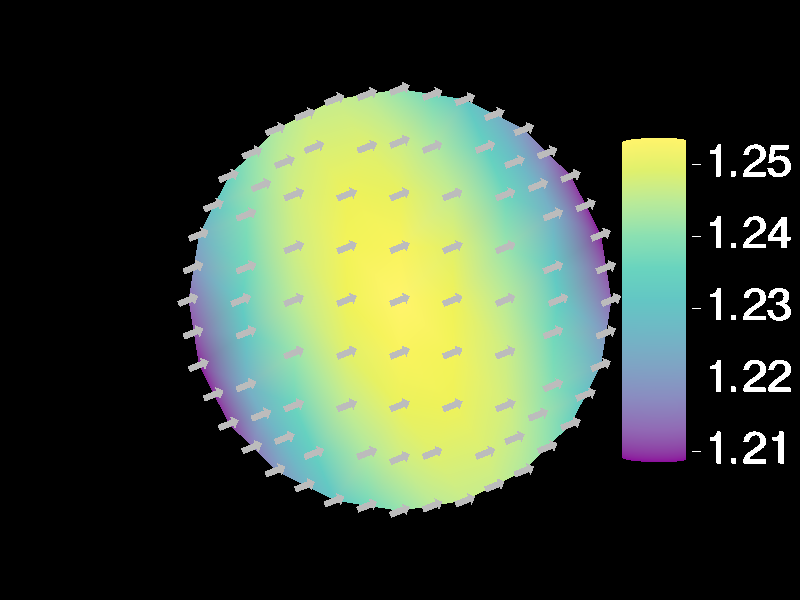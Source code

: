 #include "colors.inc"
background { rgb <0, 0, 0> }
camera {location <0, 0, 6>up <0,1,0> right <-1.33,0,0> angle 35look_at <0, 0, 0> sky <0, 1, 0> }
mesh2 {
vertex_vectors { 432, 
<-0.951057, -0.309017, 0>, 
<-0.725529, -0.404508, 0>, 
<-0.880037, -0.448401, 0>, 
<-0.809017, -0.587785, 0>, 
<-0.654508, -0.543893, 0>, 
<-0.698401, -0.698401, 0>, 
<-0.309017, -0.951057, 0>, 
<-0.154508, -0.975529, 0>, 
<-0.154508, -0.725529, 0>, 
<-0.951057, -0.309017, 0>, 
<-0.725529, -0.404508, 0>, 
<-0.725529, -0.154508, 0>, 
<-0.309017, -0.951057, 0>, 
<-0.154508, -0.725529, 0>, 
<-0.404508, -0.725529, 0>, 
<0, -1, 0>, 
<0, -0.75, 0>, 
<0.154508, -0.975529, 0>, 
<-0.587785, -0.809017, 0>, 
<-0.543893, -0.654508, 0>, 
<-0.448401, -0.880037, 0>, 
<-0.5, -0.5, 0>, 
<-0.5, -0.25, 0>, 
<-0.25, -0.5, 0>, 
<-0.951057, 0.309017, 0>, 
<-0.725529, 0.404508, 0>, 
<-0.880037, 0.448401, 0>, 
<-0.951057, 0.309017, 0>, 
<-0.725529, 0.154508, 0>, 
<-0.975529, 0.154508, 0>, 
<-0.809017, 0.587785, 0>, 
<-0.654508, 0.543893, 0>, 
<-0.698401, 0.698401, 0>, 
<-0.5, 0, 0>, 
<-0.5, 0.25, 0>, 
<-0.25, 0, 0>, 
<-0.587785, 0.809017, 0>, 
<-0.543893, 0.654508, 0>, 
<-0.448401, 0.880037, 0>, 
<-0.5, 0.5, 0>, 
<-0.404508, 0.725529, 0>, 
<-0.25, 0.5, 0>, 
<-0.951057, 0.309017, 0>, 
<-0.725529, 0.404508, 0>, 
<-0.725529, 0.154508, 0>, 
<-0.951057, -0.309017, 0>, 
<-0.725529, -0.154508, 0>, 
<-0.975529, -0.154508, 0>, 
<-0.5, 0, 0>, 
<-0.25, -0.25, 0>, 
<-0.25, 0, 0>, 
<0, -0.5, 0>, 
<0, -0.25, 0>, 
<0.25, -0.5, 0>, 
<0, -0.5, 0>, 
<0.154508, -0.725529, 0>, 
<0.25, -0.5, 0>, 
<0.309017, -0.951057, 0>, 
<0.404508, -0.725529, 0>, 
<0.448401, -0.880037, 0>, 
<0, 0, 0>, 
<0.25, -0.25, 0>, 
<0.25, 0, 0>, 
<0.5, -0.5, 0>, 
<0.725529, -0.404508, 0>, 
<0.654508, -0.543893, 0>, 
<0.5, 0, 0>, 
<0.725529, -0.154508, 0>, 
<0.75, 0, 0>, 
<0.5, -0.5, 0>, 
<0.5, -0.25, 0>, 
<0.725529, -0.404508, 0>, 
<0.5, -0.5, 0>, 
<0.543893, -0.654508, 0>, 
<0.654508, -0.543893, 0>, 
<0, 0, 0>, 
<0.25, 0, 0>, 
<0.25, 0.25, 0>, 
<0, 0.5, 0>, 
<0.25, 0.5, 0>, 
<0.154508, 0.725529, 0>, 
<0, 0, 0>, 
<0.25, 0.25, 0>, 
<0, 0.25, 0>, 
<0, 0.5, 0>, 
<0.154508, 0.725529, 0>, 
<0, 0.75, 0>, 
<0.309017, 0.951057, 0>, 
<0.404508, 0.725529, 0>, 
<0.448401, 0.880037, 0>, 
<-0.309017, 0.951057, 0>, 
<-0.154508, 0.725529, 0>, 
<-0.154508, 0.975529, 0>, 
<0.5, 0.5, 0>, 
<0.654508, 0.543893, 0>, 
<0.725529, 0.404508, 0>, 
<0.5, 0.5, 0>, 
<0.543893, 0.654508, 0>, 
<0.654508, 0.543893, 0>, 
<0.5, 0, 0>, 
<0.5, 0.25, 0>, 
<0.725529, 0.154508, 0>, 
<0.5, 0, 0>, 
<0.75, 0, 0>, 
<0.725529, 0.154508, 0>, 
<-0.5, 0.5, 0>, 
<-0.25, 0.25, 0>, 
<-0.25, 0.5, 0>, 
<-0.5, -0.5, 0>, 
<-0.725529, -0.404508, 0>, 
<-0.654508, -0.543893, 0>, 
<-0.809017, -0.587785, 0>, 
<-0.880037, -0.448401, 0>, 
<-0.654508, -0.543893, 0>, 
<-0.725529, -0.404508, 0>, 
<-0.880037, -0.448401, 0>, 
<-0.654508, -0.543893, 0>, 
<-0.5, -0.5, 0>, 
<-0.654508, -0.543893, 0>, 
<-0.543893, -0.654508, 0>, 
<-0.587785, -0.809017, 0>, 
<-0.698401, -0.698401, 0>, 
<-0.543893, -0.654508, 0>, 
<-0.654508, -0.543893, 0>, 
<-0.698401, -0.698401, 0>, 
<-0.543893, -0.654508, 0>, 
<0, -1, 0>, 
<-0.154508, -0.975529, 0>, 
<0, -0.75, 0>, 
<0, -0.5, 0>, 
<0, -0.75, 0>, 
<-0.154508, -0.725529, 0>, 
<-0.154508, -0.975529, 0>, 
<0, -0.75, 0>, 
<-0.154508, -0.725529, 0>, 
<-0.5, -0.5, 0>, 
<-0.725529, -0.404508, 0>, 
<-0.5, -0.25, 0>, 
<-0.5, 0, 0>, 
<-0.5, -0.25, 0>, 
<-0.725529, -0.154508, 0>, 
<-0.725529, -0.404508, 0>, 
<-0.5, -0.25, 0>, 
<-0.725529, -0.154508, 0>, 
<0, -0.5, 0>, 
<-0.154508, -0.725529, 0>, 
<-0.25, -0.5, 0>, 
<-0.5, -0.5, 0>, 
<-0.25, -0.5, 0>, 
<-0.404508, -0.725529, 0>, 
<-0.154508, -0.725529, 0>, 
<-0.25, -0.5, 0>, 
<-0.404508, -0.725529, 0>, 
<0, -0.5, 0>, 
<0, -0.75, 0>, 
<0.154508, -0.725529, 0>, 
<0.309017, -0.951057, 0>, 
<0.154508, -0.975529, 0>, 
<0.154508, -0.725529, 0>, 
<0, -0.75, 0>, 
<0.154508, -0.975529, 0>, 
<0.154508, -0.725529, 0>, 
<-0.5, -0.5, 0>, 
<-0.543893, -0.654508, 0>, 
<-0.404508, -0.725529, 0>, 
<-0.309017, -0.951057, 0>, 
<-0.404508, -0.725529, 0>, 
<-0.448401, -0.880037, 0>, 
<-0.543893, -0.654508, 0>, 
<-0.404508, -0.725529, 0>, 
<-0.448401, -0.880037, 0>, 
<-0.5, 0, 0>, 
<-0.5, -0.25, 0>, 
<-0.25, -0.25, 0>, 
<0, -0.5, 0>, 
<-0.25, -0.5, 0>, 
<-0.25, -0.25, 0>, 
<-0.5, -0.25, 0>, 
<-0.25, -0.5, 0>, 
<-0.25, -0.25, 0>, 
<-0.5, 0.5, 0>, 
<-0.725529, 0.404508, 0>, 
<-0.654508, 0.543893, 0>, 
<-0.809017, 0.587785, 0>, 
<-0.654508, 0.543893, 0>, 
<-0.880037, 0.448401, 0>, 
<-0.725529, 0.404508, 0>, 
<-0.654508, 0.543893, 0>, 
<-0.880037, 0.448401, 0>, 
<-0.5, 0, 0>, 
<-0.725529, 0.154508, 0>, 
<-0.75, 0, 0>, 
<-1, 0, 0>, 
<-0.975529, 0.154508, 0>, 
<-0.75, 0, 0>, 
<-0.725529, 0.154508, 0>, 
<-0.975529, 0.154508, 0>, 
<-0.75, 0, 0>, 
<-0.5, 0.5, 0>, 
<-0.654508, 0.543893, 0>, 
<-0.543893, 0.654508, 0>, 
<-0.587785, 0.809017, 0>, 
<-0.543893, 0.654508, 0>, 
<-0.698401, 0.698401, 0>, 
<-0.654508, 0.543893, 0>, 
<-0.543893, 0.654508, 0>, 
<-0.698401, 0.698401, 0>, 
<-0.5, 0.5, 0>, 
<-0.5, 0.25, 0>, 
<-0.25, 0.25, 0>, 
<0, 0, 0>, 
<-0.25, 0, 0>, 
<-0.25, 0.25, 0>, 
<-0.5, 0.25, 0>, 
<-0.25, 0, 0>, 
<-0.25, 0.25, 0>, 
<-0.5, 0.5, 0>, 
<-0.543893, 0.654508, 0>, 
<-0.404508, 0.725529, 0>, 
<-0.309017, 0.951057, 0>, 
<-0.448401, 0.880037, 0>, 
<-0.404508, 0.725529, 0>, 
<-0.543893, 0.654508, 0>, 
<-0.448401, 0.880037, 0>, 
<-0.404508, 0.725529, 0>, 
<-0.309017, 0.951057, 0>, 
<-0.404508, 0.725529, 0>, 
<-0.154508, 0.725529, 0>, 
<0, 0.5, 0>, 
<-0.25, 0.5, 0>, 
<-0.154508, 0.725529, 0>, 
<-0.404508, 0.725529, 0>, 
<-0.25, 0.5, 0>, 
<-0.154508, 0.725529, 0>, 
<-0.5, 0.5, 0>, 
<-0.725529, 0.404508, 0>, 
<-0.5, 0.25, 0>, 
<-0.5, 0, 0>, 
<-0.725529, 0.154508, 0>, 
<-0.5, 0.25, 0>, 
<-0.725529, 0.404508, 0>, 
<-0.725529, 0.154508, 0>, 
<-0.5, 0.25, 0>, 
<-0.5, 0, 0>, 
<-0.725529, -0.154508, 0>, 
<-0.75, 0, 0>, 
<-1, 0, 0>, 
<-0.75, 0, 0>, 
<-0.975529, -0.154508, 0>, 
<-0.725529, -0.154508, 0>, 
<-0.75, 0, 0>, 
<-0.975529, -0.154508, 0>, 
<0, -0.5, 0>, 
<-0.25, -0.25, 0>, 
<0, -0.25, 0>, 
<0, 0, 0>, 
<-0.25, 0, 0>, 
<0, -0.25, 0>, 
<-0.25, -0.25, 0>, 
<-0.25, 0, 0>, 
<0, -0.25, 0>, 
<0, 0, 0>, 
<0, -0.25, 0>, 
<0.25, -0.25, 0>, 
<0.5, -0.5, 0>, 
<0.25, -0.5, 0>, 
<0.25, -0.25, 0>, 
<0, -0.25, 0>, 
<0.25, -0.5, 0>, 
<0.25, -0.25, 0>, 
<0.309017, -0.951057, 0>, 
<0.154508, -0.725529, 0>, 
<0.404508, -0.725529, 0>, 
<0.5, -0.5, 0>, 
<0.25, -0.5, 0>, 
<0.404508, -0.725529, 0>, 
<0.154508, -0.725529, 0>, 
<0.25, -0.5, 0>, 
<0.404508, -0.725529, 0>, 
<0.5, -0.5, 0>, 
<0.404508, -0.725529, 0>, 
<0.543893, -0.654508, 0>, 
<0.587785, -0.809017, 0>, 
<0.448401, -0.880037, 0>, 
<0.543893, -0.654508, 0>, 
<0.404508, -0.725529, 0>, 
<0.448401, -0.880037, 0>, 
<0.543893, -0.654508, 0>, 
<0.5, -0.5, 0>, 
<0.25, -0.25, 0>, 
<0.5, -0.25, 0>, 
<0.5, 0, 0>, 
<0.5, -0.25, 0>, 
<0.25, 0, 0>, 
<0.25, -0.25, 0>, 
<0.5, -0.25, 0>, 
<0.25, 0, 0>, 
<0.951057, -0.309017, 0>, 
<0.725529, -0.404508, 0>, 
<0.880037, -0.448401, 0>, 
<0.809017, -0.587785, 0>, 
<0.654508, -0.543893, 0>, 
<0.880037, -0.448401, 0>, 
<0.725529, -0.404508, 0>, 
<0.654508, -0.543893, 0>, 
<0.880037, -0.448401, 0>, 
<0.951057, -0.309017, 0>, 
<0.725529, -0.154508, 0>, 
<0.975529, -0.154508, 0>, 
<1, 0, 0>, 
<0.975529, -0.154508, 0>, 
<0.75, 0, 0>, 
<0.725529, -0.154508, 0>, 
<0.975529, -0.154508, 0>, 
<0.75, 0, 0>, 
<0.5, 0, 0>, 
<0.5, -0.25, 0>, 
<0.725529, -0.154508, 0>, 
<0.951057, -0.309017, 0>, 
<0.725529, -0.404508, 0>, 
<0.725529, -0.154508, 0>, 
<0.5, -0.25, 0>, 
<0.725529, -0.404508, 0>, 
<0.725529, -0.154508, 0>, 
<0.587785, -0.809017, 0>, 
<0.543893, -0.654508, 0>, 
<0.698401, -0.698401, 0>, 
<0.809017, -0.587785, 0>, 
<0.654508, -0.543893, 0>, 
<0.698401, -0.698401, 0>, 
<0.543893, -0.654508, 0>, 
<0.654508, -0.543893, 0>, 
<0.698401, -0.698401, 0>, 
<0.5, 0, 0>, 
<0.25, 0, 0>, 
<0.5, 0.25, 0>, 
<0.5, 0.5, 0>, 
<0.5, 0.25, 0>, 
<0.25, 0.25, 0>, 
<0.25, 0, 0>, 
<0.5, 0.25, 0>, 
<0.25, 0.25, 0>, 
<0.5, 0.5, 0>, 
<0.25, 0.5, 0>, 
<0.404508, 0.725529, 0>, 
<0.309017, 0.951057, 0>, 
<0.404508, 0.725529, 0>, 
<0.154508, 0.725529, 0>, 
<0.25, 0.5, 0>, 
<0.404508, 0.725529, 0>, 
<0.154508, 0.725529, 0>, 
<0.5, 0.5, 0>, 
<0.25, 0.25, 0>, 
<0.25, 0.5, 0>, 
<0, 0.5, 0>, 
<0.25, 0.5, 0>, 
<0, 0.25, 0>, 
<0.25, 0.25, 0>, 
<0.25, 0.5, 0>, 
<0, 0.25, 0>, 
<0.309017, 0.951057, 0>, 
<0.154508, 0.725529, 0>, 
<0.154508, 0.975529, 0>, 
<0, 1, 0>, 
<0.154508, 0.975529, 0>, 
<0, 0.75, 0>, 
<0.154508, 0.725529, 0>, 
<0.154508, 0.975529, 0>, 
<0, 0.75, 0>, 
<0.5, 0.5, 0>, 
<0.404508, 0.725529, 0>, 
<0.543893, 0.654508, 0>, 
<0.587785, 0.809017, 0>, 
<0.543893, 0.654508, 0>, 
<0.448401, 0.880037, 0>, 
<0.404508, 0.725529, 0>, 
<0.543893, 0.654508, 0>, 
<0.448401, 0.880037, 0>, 
<0, 0.5, 0>, 
<-0.154508, 0.725529, 0>, 
<0, 0.75, 0>, 
<0, 1, 0>, 
<0, 0.75, 0>, 
<-0.154508, 0.975529, 0>, 
<-0.154508, 0.725529, 0>, 
<0, 0.75, 0>, 
<-0.154508, 0.975529, 0>, 
<0.809017, 0.587785, 0>, 
<0.654508, 0.543893, 0>, 
<0.880037, 0.448401, 0>, 
<0.951057, 0.309017, 0>, 
<0.725529, 0.404508, 0>, 
<0.880037, 0.448401, 0>, 
<0.654508, 0.543893, 0>, 
<0.725529, 0.404508, 0>, 
<0.880037, 0.448401, 0>, 
<0.587785, 0.809017, 0>, 
<0.543893, 0.654508, 0>, 
<0.698401, 0.698401, 0>, 
<0.809017, 0.587785, 0>, 
<0.654508, 0.543893, 0>, 
<0.698401, 0.698401, 0>, 
<0.543893, 0.654508, 0>, 
<0.654508, 0.543893, 0>, 
<0.698401, 0.698401, 0>, 
<0.5, 0.5, 0>, 
<0.5, 0.25, 0>, 
<0.725529, 0.404508, 0>, 
<0.951057, 0.309017, 0>, 
<0.725529, 0.404508, 0>, 
<0.725529, 0.154508, 0>, 
<0.5, 0.25, 0>, 
<0.725529, 0.404508, 0>, 
<0.725529, 0.154508, 0>, 
<1, 0, 0>, 
<0.75, 0, 0>, 
<0.975529, 0.154508, 0>, 
<0.951057, 0.309017, 0>, 
<0.725529, 0.154508, 0>, 
<0.975529, 0.154508, 0>, 
<0.75, 0, 0>, 
<0.725529, 0.154508, 0>, 
<0.975529, 0.154508, 0>, 
<0, 0, 0>, 
<-0.25, 0.25, 0>, 
<0, 0.25, 0>, 
<0, 0.5, 0>, 
<-0.25, 0.5, 0>, 
<0, 0.25, 0>, 
<-0.25, 0.25, 0>, 
<-0.25, 0.5, 0>, 
<0, 0.25, 0>
}
normal_vectors { 432, 
<0, 0, 1>, 
<0, 0, 1>, 
<0, 0, 1>, 
<0, 0, 1>, 
<0, 0, 1>, 
<0, 0, 1>, 
<0, 0, 1>, 
<0, 0, 1>, 
<0, 0, 1>, 
<0, 0, 1>, 
<0, 0, 1>, 
<0, 0, 1>, 
<0, 0, 1>, 
<0, 0, 1>, 
<0, 0, 1>, 
<0, 0, 1>, 
<0, 0, 1>, 
<0, 0, 1>, 
<0, 0, 1>, 
<0, 0, 1>, 
<0, 0, 1>, 
<0, 0, 1>, 
<0, 0, 1>, 
<0, 0, 1>, 
<0, 0, 1>, 
<0, 0, 1>, 
<0, 0, 1>, 
<0, 0, 1>, 
<0, 0, 1>, 
<0, 0, 1>, 
<0, 0, 1>, 
<0, 0, 1>, 
<0, 0, 1>, 
<0, 0, 1>, 
<0, 0, 1>, 
<0, 0, 1>, 
<0, 0, 1>, 
<0, 0, 1>, 
<0, 0, 1>, 
<0, 0, 1>, 
<0, 0, 1>, 
<0, 0, 1>, 
<0, 0, 1>, 
<0, 0, 1>, 
<0, 0, 1>, 
<0, 0, 1>, 
<0, 0, 1>, 
<0, 0, 1>, 
<0, 0, 1>, 
<0, 0, 1>, 
<0, 0, 1>, 
<0, 0, 1>, 
<0, 0, 1>, 
<0, 0, 1>, 
<0, 0, 1>, 
<0, 0, 1>, 
<0, 0, 1>, 
<0, 0, 1>, 
<0, 0, 1>, 
<0, 0, 1>, 
<0, 0, 1>, 
<0, 0, 1>, 
<0, 0, 1>, 
<0, 0, 1>, 
<0, 0, 1>, 
<0, 0, 1>, 
<0, 0, 1>, 
<0, 0, 1>, 
<0, 0, 1>, 
<0, 0, 1>, 
<0, 0, 1>, 
<0, 0, 1>, 
<0, 0, 1>, 
<0, 0, 1>, 
<0, 0, 1>, 
<0, 0, 1>, 
<0, 0, 1>, 
<0, 0, 1>, 
<0, 0, 1>, 
<0, 0, 1>, 
<0, 0, 1>, 
<0, 0, 1>, 
<0, 0, 1>, 
<0, 0, 1>, 
<0, 0, 1>, 
<0, 0, 1>, 
<0, 0, 1>, 
<0, 0, 1>, 
<0, 0, 1>, 
<0, 0, 1>, 
<0, 0, 1>, 
<0, 0, 1>, 
<0, 0, 1>, 
<0, 0, 1>, 
<0, 0, 1>, 
<0, 0, 1>, 
<0, 0, 1>, 
<0, 0, 1>, 
<0, 0, 1>, 
<0, 0, 1>, 
<0, 0, 1>, 
<0, 0, 1>, 
<0, 0, 1>, 
<0, 0, 1>, 
<0, 0, 1>, 
<0, 0, 1>, 
<0, 0, 1>, 
<0, 0, 1>, 
<0, 0, 1>, 
<0, 0, 1>, 
<0, 0, 1>, 
<0, 0, 1>, 
<0, 0, 1>, 
<0, 0, 1>, 
<0, 0, 1>, 
<0, 0, 1>, 
<0, 0, 1>, 
<0, 0, 1>, 
<0, 0, 1>, 
<0, 0, 1>, 
<0, 0, 1>, 
<0, 0, 1>, 
<0, 0, 1>, 
<0, 0, 1>, 
<0, 0, 1>, 
<0, 0, 1>, 
<0, 0, 1>, 
<0, 0, 1>, 
<0, 0, 1>, 
<0, 0, 1>, 
<0, 0, 1>, 
<0, 0, 1>, 
<0, 0, 1>, 
<0, 0, 1>, 
<0, 0, 1>, 
<0, 0, 1>, 
<0, 0, 1>, 
<0, 0, 1>, 
<0, 0, 1>, 
<0, 0, 1>, 
<0, 0, 1>, 
<0, 0, 1>, 
<0, 0, 1>, 
<0, 0, 1>, 
<0, 0, 1>, 
<0, 0, 1>, 
<0, 0, 1>, 
<0, 0, 1>, 
<0, 0, 1>, 
<0, 0, 1>, 
<0, 0, 1>, 
<0, 0, 1>, 
<0, 0, 1>, 
<0, 0, 1>, 
<0, 0, 1>, 
<0, 0, 1>, 
<0, 0, 1>, 
<0, 0, 1>, 
<0, 0, 1>, 
<0, 0, 1>, 
<0, 0, 1>, 
<0, 0, 1>, 
<0, 0, 1>, 
<0, 0, 1>, 
<0, 0, 1>, 
<0, 0, 1>, 
<0, 0, 1>, 
<0, 0, 1>, 
<0, 0, 1>, 
<0, 0, 1>, 
<0, 0, 1>, 
<0, 0, 1>, 
<0, 0, 1>, 
<0, 0, 1>, 
<0, 0, 1>, 
<0, 0, 1>, 
<0, 0, 1>, 
<0, 0, 1>, 
<0, 0, 1>, 
<0, 0, 1>, 
<0, 0, 1>, 
<0, 0, 1>, 
<0, 0, 1>, 
<0, 0, 1>, 
<0, 0, 1>, 
<0, 0, 1>, 
<0, 0, 1>, 
<0, 0, 1>, 
<0, 0, 1>, 
<0, 0, 1>, 
<0, 0, 1>, 
<0, 0, 1>, 
<0, 0, 1>, 
<0, 0, 1>, 
<0, 0, 1>, 
<0, 0, 1>, 
<0, 0, 1>, 
<0, 0, 1>, 
<0, 0, 1>, 
<0, 0, 1>, 
<0, 0, 1>, 
<0, 0, 1>, 
<0, 0, 1>, 
<0, 0, 1>, 
<0, 0, 1>, 
<0, 0, 1>, 
<0, 0, 1>, 
<0, 0, 1>, 
<0, 0, 1>, 
<0, 0, 1>, 
<0, 0, 1>, 
<0, 0, 1>, 
<0, 0, 1>, 
<0, 0, 1>, 
<0, 0, 1>, 
<0, 0, 1>, 
<0, 0, 1>, 
<0, 0, 1>, 
<0, 0, 1>, 
<0, 0, 1>, 
<0, 0, 1>, 
<0, 0, 1>, 
<0, 0, 1>, 
<0, 0, 1>, 
<0, 0, 1>, 
<0, 0, 1>, 
<0, 0, 1>, 
<0, 0, 1>, 
<0, 0, 1>, 
<0, 0, 1>, 
<0, 0, 1>, 
<0, 0, 1>, 
<0, 0, 1>, 
<0, 0, 1>, 
<0, 0, 1>, 
<0, 0, 1>, 
<0, 0, 1>, 
<0, 0, 1>, 
<0, 0, 1>, 
<0, 0, 1>, 
<0, 0, 1>, 
<0, 0, 1>, 
<0, 0, 1>, 
<0, 0, 1>, 
<0, 0, 1>, 
<0, 0, 1>, 
<0, 0, 1>, 
<0, 0, 1>, 
<0, 0, 1>, 
<0, 0, 1>, 
<0, 0, 1>, 
<0, 0, 1>, 
<0, 0, 1>, 
<0, 0, 1>, 
<0, 0, 1>, 
<0, 0, 1>, 
<0, 0, 1>, 
<0, 0, 1>, 
<0, 0, 1>, 
<0, 0, 1>, 
<0, 0, 1>, 
<0, 0, 1>, 
<0, 0, 1>, 
<0, 0, 1>, 
<0, 0, 1>, 
<0, 0, 1>, 
<0, 0, 1>, 
<0, 0, 1>, 
<0, 0, 1>, 
<0, 0, 1>, 
<0, 0, 1>, 
<0, 0, 1>, 
<0, 0, 1>, 
<0, 0, 1>, 
<0, 0, 1>, 
<0, 0, 1>, 
<0, 0, 1>, 
<0, 0, 1>, 
<0, 0, 1>, 
<0, 0, 1>, 
<0, 0, 1>, 
<0, 0, 1>, 
<0, 0, 1>, 
<0, 0, 1>, 
<0, 0, 1>, 
<0, 0, 1>, 
<0, 0, 1>, 
<0, 0, 1>, 
<0, 0, 1>, 
<0, 0, 1>, 
<0, 0, 1>, 
<0, 0, 1>, 
<0, 0, 1>, 
<0, 0, 1>, 
<0, 0, 1>, 
<0, 0, 1>, 
<0, 0, 1>, 
<0, 0, 1>, 
<0, 0, 1>, 
<0, 0, 1>, 
<0, 0, 1>, 
<0, 0, 1>, 
<0, 0, 1>, 
<0, 0, 1>, 
<0, 0, 1>, 
<0, 0, 1>, 
<0, 0, 1>, 
<0, 0, 1>, 
<0, 0, 1>, 
<0, 0, 1>, 
<0, 0, 1>, 
<0, 0, 1>, 
<0, 0, 1>, 
<0, 0, 1>, 
<0, 0, 1>, 
<0, 0, 1>, 
<0, 0, 1>, 
<0, 0, 1>, 
<0, 0, 1>, 
<0, 0, 1>, 
<0, 0, 1>, 
<0, 0, 1>, 
<0, 0, 1>, 
<0, 0, 1>, 
<0, 0, 1>, 
<0, 0, 1>, 
<0, 0, 1>, 
<0, 0, 1>, 
<0, 0, 1>, 
<0, 0, 1>, 
<0, 0, 1>, 
<0, 0, 1>, 
<0, 0, 1>, 
<0, 0, 1>, 
<0, 0, 1>, 
<0, 0, 1>, 
<0, 0, 1>, 
<0, 0, 1>, 
<0, 0, 1>, 
<0, 0, 1>, 
<0, 0, 1>, 
<0, 0, 1>, 
<0, 0, 1>, 
<0, 0, 1>, 
<0, 0, 1>, 
<0, 0, 1>, 
<0, 0, 1>, 
<0, 0, 1>, 
<0, 0, 1>, 
<0, 0, 1>, 
<0, 0, 1>, 
<0, 0, 1>, 
<0, 0, 1>, 
<0, 0, 1>, 
<0, 0, 1>, 
<0, 0, 1>, 
<0, 0, 1>, 
<0, 0, 1>, 
<0, 0, 1>, 
<0, 0, 1>, 
<0, 0, 1>, 
<0, 0, 1>, 
<0, 0, 1>, 
<0, 0, 1>, 
<0, 0, 1>, 
<0, 0, 1>, 
<0, 0, 1>, 
<0, 0, 1>, 
<0, 0, 1>, 
<0, 0, 1>, 
<0, 0, 1>, 
<0, 0, 1>, 
<0, 0, 1>, 
<0, 0, 1>, 
<0, 0, 1>, 
<0, 0, 1>, 
<0, 0, 1>, 
<0, 0, 1>, 
<0, 0, 1>, 
<0, 0, 1>, 
<0, 0, 1>, 
<0, 0, 1>, 
<0, 0, 1>, 
<0, 0, 1>, 
<0, 0, 1>, 
<0, 0, 1>, 
<0, 0, 1>, 
<0, 0, 1>, 
<0, 0, 1>, 
<0, 0, 1>, 
<0, 0, 1>, 
<0, 0, 1>, 
<0, 0, 1>, 
<0, 0, 1>, 
<0, 0, 1>, 
<0, 0, 1>, 
<0, 0, 1>, 
<0, 0, 1>, 
<0, 0, 1>, 
<0, 0, 1>, 
<0, 0, 1>, 
<0, 0, 1>, 
<0, 0, 1>, 
<0, 0, 1>, 
<0, 0, 1>, 
<0, 0, 1>, 
<0, 0, 1>, 
<0, 0, 1>, 
<0, 0, 1>, 
<0, 0, 1>, 
<0, 0, 1>, 
<0, 0, 1>, 
<0, 0, 1>, 
<0, 0, 1>, 
<0, 0, 1>, 
<0, 0, 1>, 
<0, 0, 1>, 
<0, 0, 1>, 
<0, 0, 1>, 
<0, 0, 1>, 
<0, 0, 1>, 
<0, 0, 1>, 
<0, 0, 1>, 
<0, 0, 1>, 
<0, 0, 1>, 
<0, 0, 1>, 
<0, 0, 1>, 
<0, 0, 1>, 
<0, 0, 1>, 
<0, 0, 1>, 
<0, 0, 1>, 
<0, 0, 1>
}
texture_list { 432, 
texture{ pigment{ rgb <0.262736, 0.0029581, 0.333353>  } }, 
texture{ pigment{ rgb <0.18337, 0.42815, 0.557508>  } }, 
texture{ pigment{ rgb <0.272303, 0.0279324, 0.353506>  } }, 
texture{ pigment{ rgb <0.275682, 0.0390272, 0.363425>  } }, 
texture{ pigment{ rgb <0.180521, 0.433841, 0.55787>  } }, 
texture{ pigment{ rgb <0.274187, 0.189947, 0.49407>  } }, 
texture{ pigment{ rgb <0.124637, 0.565824, 0.550935>  } }, 
texture{ pigment{ rgb <0.166382, 0.687443, 0.49789>  } }, 
texture{ pigment{ rgb <0.441295, 0.811899, 0.340683>  } }, 
texture{ pigment{ rgb <0.262736, 0.0029581, 0.333353>  } }, 
texture{ pigment{ rgb <0.18337, 0.42815, 0.557508>  } }, 
texture{ pigment{ rgb <0.122982, 0.575875, 0.548644>  } }, 
texture{ pigment{ rgb <0.124637, 0.565824, 0.550935>  } }, 
texture{ pigment{ rgb <0.441295, 0.811899, 0.340683>  } }, 
texture{ pigment{ rgb <0.126141, 0.625261, 0.532393>  } }, 
texture{ pigment{ rgb <0.293222, 0.762795, 0.424419>  } }, 
texture{ pigment{ rgb <0.613502, 0.851037, 0.23232>  } }, 
texture{ pigment{ rgb <0.489345, 0.824215, 0.311747>  } }, 
texture{ pigment{ rgb <0.241779, 0.29465, 0.538392>  } }, 
texture{ pigment{ rgb <0.144172, 0.507927, 0.558493>  } }, 
texture{ pigment{ rgb <0.1717, 0.451315, 0.55875>  } }, 
texture{ pigment{ rgb <0.142837, 0.660174, 0.515219>  } }, 
texture{ pigment{ rgb <0.316167, 0.771935, 0.411786>  } }, 
texture{ pigment{ rgb <0.54481, 0.836979, 0.277021>  } }, 
texture{ pigment{ rgb <0.187659, 0.419513, 0.556896>  } }, 
texture{ pigment{ rgb <0.221431, 0.727689, 0.464363>  } }, 
texture{ pigment{ rgb <0.127762, 0.552547, 0.553483>  } }, 
texture{ pigment{ rgb <0.187659, 0.419513, 0.556896>  } }, 
texture{ pigment{ rgb <0.163861, 0.685007, 0.499596>  } }, 
texture{ pigment{ rgb <0.237832, 0.305159, 0.540924>  } }, 
texture{ pigment{ rgb <0.135546, 0.64822, 0.521687>  } }, 
texture{ pigment{ rgb <0.367653, 0.79008, 0.383129>  } }, 
texture{ pigment{ rgb <0.288334, 0.760746, 0.427107>  } }, 
texture{ pigment{ rgb <0.509904, 0.829112, 0.299039>  } }, 
texture{ pigment{ rgb <0.616362, 0.851586, 0.230431>  } }, 
texture{ pigment{ rgb <0.868631, 0.891032, 0.0983577>  } }, 
texture{ pigment{ rgb <0.43877, 0.811215, 0.342175>  } }, 
texture{ pigment{ rgb <0.555135, 0.839207, 0.270408>  } }, 
texture{ pigment{ rgb <0.575337, 0.843444, 0.257347>  } }, 
texture{ pigment{ rgb <0.649241, 0.857704, 0.208665>  } }, 
texture{ pigment{ rgb <0.686993, 0.864324, 0.183848>  } }, 
texture{ pigment{ rgb <0.851334, 0.888828, 0.101244>  } }, 
texture{ pigment{ rgb <0.187659, 0.419513, 0.556896>  } }, 
texture{ pigment{ rgb <0.221431, 0.727689, 0.464363>  } }, 
texture{ pigment{ rgb <0.163861, 0.685007, 0.499596>  } }, 
texture{ pigment{ rgb <0.262736, 0.0029581, 0.333353>  } }, 
texture{ pigment{ rgb <0.122982, 0.575875, 0.548644>  } }, 
texture{ pigment{ rgb <0.284007, 0.0854721, 0.407824>  } }, 
texture{ pigment{ rgb <0.509904, 0.829112, 0.299039>  } }, 
texture{ pigment{ rgb <0.754009, 0.875117, 0.142413>  } }, 
texture{ pigment{ rgb <0.868631, 0.891032, 0.0983577>  } }, 
texture{ pigment{ rgb <0.829373, 0.885929, 0.107262>  } }, 
texture{ pigment{ rgb <0.946188, 0.900054, 0.110287>  } }, 
texture{ pigment{ rgb <0.856441, 0.889486, 0.100211>  } }, 
texture{ pigment{ rgb <0.829373, 0.885929, 0.107262>  } }, 
texture{ pigment{ rgb <0.73761, 0.872583, 0.152017>  } }, 
texture{ pigment{ rgb <0.856441, 0.889486, 0.100211>  } }, 
texture{ pigment{ rgb <0.571978, 0.84275, 0.259529>  } }, 
texture{ pigment{ rgb <0.689618, 0.864769, 0.182143>  } }, 
texture{ pigment{ rgb <0.577885, 0.843967, 0.255689>  } }, 
texture{ pigment{ rgb <1.00238, 0.905727, 0.147202>  } }, 
texture{ pigment{ rgb <0.898571, 0.894682, 0.0978306>  } }, 
texture{ pigment{ rgb <0.868011, 0.890954, 0.0984303>  } }, 
texture{ pigment{ rgb <0.649511, 0.857752, 0.208487>  } }, 
texture{ pigment{ rgb <0.21981, 0.726734, 0.465291>  } }, 
texture{ pigment{ rgb <0.367046, 0.789882, 0.383471>  } }, 
texture{ pigment{ rgb <0.491965, 0.82485, 0.310139>  } }, 
texture{ pigment{ rgb <0.162151, 0.683306, 0.500767>  } }, 
texture{ pigment{ rgb <0.122543, 0.607189, 0.539354>  } }, 
texture{ pigment{ rgb <0.649511, 0.857752, 0.208487>  } }, 
texture{ pigment{ rgb <0.611268, 0.850606, 0.233794>  } }, 
texture{ pigment{ rgb <0.21981, 0.726734, 0.465291>  } }, 
texture{ pigment{ rgb <0.649511, 0.857752, 0.208487>  } }, 
texture{ pigment{ rgb <0.555258, 0.839233, 0.270329>  } }, 
texture{ pigment{ rgb <0.367046, 0.789882, 0.383471>  } }, 
texture{ pigment{ rgb <1.00238, 0.905727, 0.147202>  } }, 
texture{ pigment{ rgb <0.868011, 0.890954, 0.0984303>  } }, 
texture{ pigment{ rgb <0.754724, 0.875226, 0.142005>  } }, 
texture{ pigment{ rgb <0.812088, 0.883568, 0.113593>  } }, 
texture{ pigment{ rgb <0.543634, 0.836723, 0.277772>  } }, 
texture{ pigment{ rgb <0.43916, 0.81132, 0.341945>  } }, 
texture{ pigment{ rgb <1.00238, 0.905727, 0.147202>  } }, 
texture{ pigment{ rgb <0.754724, 0.875226, 0.142005>  } }, 
texture{ pigment{ rgb <0.943463, 0.899761, 0.109108>  } }, 
texture{ pigment{ rgb <0.812088, 0.883568, 0.113593>  } }, 
texture{ pigment{ rgb <0.43916, 0.81132, 0.341945>  } }, 
texture{ pigment{ rgb <0.608738, 0.850117, 0.235463>  } }, 
texture{ pigment{ rgb <0.124545, 0.566293, 0.550835>  } }, 
texture{ pigment{ rgb <0.126834, 0.627581, 0.531408>  } }, 
texture{ pigment{ rgb <0.170714, 0.453262, 0.558825>  } }, 
texture{ pigment{ rgb <0.56807, 0.841938, 0.262063>  } }, 
texture{ pigment{ rgb <0.732849, 0.871835, 0.154888>  } }, 
texture{ pigment{ rgb <0.486184, 0.823443, 0.313683>  } }, 
texture{ pigment{ rgb <0.149254, 0.668862, 0.510103>  } }, 
texture{ pigment{ rgb <0.178191, 0.438472, 0.558138>  } }, 
texture{ pigment{ rgb <0.182125, 0.430641, 0.557671>  } }, 
texture{ pigment{ rgb <0.149254, 0.668862, 0.510103>  } }, 
texture{ pigment{ rgb <0.14233, 0.51214, 0.55823>  } }, 
texture{ pigment{ rgb <0.178191, 0.438472, 0.558138>  } }, 
texture{ pigment{ rgb <0.491965, 0.82485, 0.310139>  } }, 
texture{ pigment{ rgb <0.316336, 0.771999, 0.411693>  } }, 
texture{ pigment{ rgb <0.123073, 0.575195, 0.548809>  } }, 
texture{ pigment{ rgb <0.491965, 0.82485, 0.310139>  } }, 
texture{ pigment{ rgb <0.122543, 0.607189, 0.539354>  } }, 
texture{ pigment{ rgb <0.123073, 0.575195, 0.548809>  } }, 
texture{ pigment{ rgb <0.649241, 0.857704, 0.208665>  } }, 
texture{ pigment{ rgb <0.898198, 0.894638, 0.0977995>  } }, 
texture{ pigment{ rgb <0.851334, 0.888828, 0.101244>  } }, 
texture{ pigment{ rgb <0.142837, 0.660174, 0.515219>  } }, 
texture{ pigment{ rgb <0.18337, 0.42815, 0.557508>  } }, 
texture{ pigment{ rgb <0.180521, 0.433841, 0.55787>  } }, 
texture{ pigment{ rgb <0.275682, 0.0390272, 0.363425>  } }, 
texture{ pigment{ rgb <0.272303, 0.0279324, 0.353506>  } }, 
texture{ pigment{ rgb <0.180521, 0.433841, 0.55787>  } }, 
texture{ pigment{ rgb <0.18337, 0.42815, 0.557508>  } }, 
texture{ pigment{ rgb <0.272303, 0.0279324, 0.353506>  } }, 
texture{ pigment{ rgb <0.180521, 0.433841, 0.55787>  } }, 
texture{ pigment{ rgb <0.142837, 0.660174, 0.515219>  } }, 
texture{ pigment{ rgb <0.180521, 0.433841, 0.55787>  } }, 
texture{ pigment{ rgb <0.144172, 0.507927, 0.558493>  } }, 
texture{ pigment{ rgb <0.241779, 0.29465, 0.538392>  } }, 
texture{ pigment{ rgb <0.274187, 0.189947, 0.49407>  } }, 
texture{ pigment{ rgb <0.144172, 0.507927, 0.558493>  } }, 
texture{ pigment{ rgb <0.180521, 0.433841, 0.55787>  } }, 
texture{ pigment{ rgb <0.274187, 0.189947, 0.49407>  } }, 
texture{ pigment{ rgb <0.144172, 0.507927, 0.558493>  } }, 
texture{ pigment{ rgb <0.293222, 0.762795, 0.424419>  } }, 
texture{ pigment{ rgb <0.166382, 0.687443, 0.49789>  } }, 
texture{ pigment{ rgb <0.613502, 0.851037, 0.23232>  } }, 
texture{ pigment{ rgb <0.829373, 0.885929, 0.107262>  } }, 
texture{ pigment{ rgb <0.613502, 0.851037, 0.23232>  } }, 
texture{ pigment{ rgb <0.441295, 0.811899, 0.340683>  } }, 
texture{ pigment{ rgb <0.166382, 0.687443, 0.49789>  } }, 
texture{ pigment{ rgb <0.613502, 0.851037, 0.23232>  } }, 
texture{ pigment{ rgb <0.441295, 0.811899, 0.340683>  } }, 
texture{ pigment{ rgb <0.142837, 0.660174, 0.515219>  } }, 
texture{ pigment{ rgb <0.18337, 0.42815, 0.557508>  } }, 
texture{ pigment{ rgb <0.316167, 0.771935, 0.411786>  } }, 
texture{ pigment{ rgb <0.509904, 0.829112, 0.299039>  } }, 
texture{ pigment{ rgb <0.316167, 0.771935, 0.411786>  } }, 
texture{ pigment{ rgb <0.122982, 0.575875, 0.548644>  } }, 
texture{ pigment{ rgb <0.18337, 0.42815, 0.557508>  } }, 
texture{ pigment{ rgb <0.316167, 0.771935, 0.411786>  } }, 
texture{ pigment{ rgb <0.122982, 0.575875, 0.548644>  } }, 
texture{ pigment{ rgb <0.829373, 0.885929, 0.107262>  } }, 
texture{ pigment{ rgb <0.441295, 0.811899, 0.340683>  } }, 
texture{ pigment{ rgb <0.54481, 0.836979, 0.277021>  } }, 
texture{ pigment{ rgb <0.142837, 0.660174, 0.515219>  } }, 
texture{ pigment{ rgb <0.54481, 0.836979, 0.277021>  } }, 
texture{ pigment{ rgb <0.126141, 0.625261, 0.532393>  } }, 
texture{ pigment{ rgb <0.441295, 0.811899, 0.340683>  } }, 
texture{ pigment{ rgb <0.54481, 0.836979, 0.277021>  } }, 
texture{ pigment{ rgb <0.126141, 0.625261, 0.532393>  } }, 
texture{ pigment{ rgb <0.829373, 0.885929, 0.107262>  } }, 
texture{ pigment{ rgb <0.613502, 0.851037, 0.23232>  } }, 
texture{ pigment{ rgb <0.73761, 0.872583, 0.152017>  } }, 
texture{ pigment{ rgb <0.571978, 0.84275, 0.259529>  } }, 
texture{ pigment{ rgb <0.489345, 0.824215, 0.311747>  } }, 
texture{ pigment{ rgb <0.73761, 0.872583, 0.152017>  } }, 
texture{ pigment{ rgb <0.613502, 0.851037, 0.23232>  } }, 
texture{ pigment{ rgb <0.489345, 0.824215, 0.311747>  } }, 
texture{ pigment{ rgb <0.73761, 0.872583, 0.152017>  } }, 
texture{ pigment{ rgb <0.142837, 0.660174, 0.515219>  } }, 
texture{ pigment{ rgb <0.144172, 0.507927, 0.558493>  } }, 
texture{ pigment{ rgb <0.126141, 0.625261, 0.532393>  } }, 
texture{ pigment{ rgb <0.124637, 0.565824, 0.550935>  } }, 
texture{ pigment{ rgb <0.126141, 0.625261, 0.532393>  } }, 
texture{ pigment{ rgb <0.1717, 0.451315, 0.55875>  } }, 
texture{ pigment{ rgb <0.144172, 0.507927, 0.558493>  } }, 
texture{ pigment{ rgb <0.126141, 0.625261, 0.532393>  } }, 
texture{ pigment{ rgb <0.1717, 0.451315, 0.55875>  } }, 
texture{ pigment{ rgb <0.509904, 0.829112, 0.299039>  } }, 
texture{ pigment{ rgb <0.316167, 0.771935, 0.411786>  } }, 
texture{ pigment{ rgb <0.754009, 0.875117, 0.142413>  } }, 
texture{ pigment{ rgb <0.829373, 0.885929, 0.107262>  } }, 
texture{ pigment{ rgb <0.54481, 0.836979, 0.277021>  } }, 
texture{ pigment{ rgb <0.754009, 0.875117, 0.142413>  } }, 
texture{ pigment{ rgb <0.316167, 0.771935, 0.411786>  } }, 
texture{ pigment{ rgb <0.54481, 0.836979, 0.277021>  } }, 
texture{ pigment{ rgb <0.754009, 0.875117, 0.142413>  } }, 
texture{ pigment{ rgb <0.649241, 0.857704, 0.208665>  } }, 
texture{ pigment{ rgb <0.221431, 0.727689, 0.464363>  } }, 
texture{ pigment{ rgb <0.367653, 0.79008, 0.383129>  } }, 
texture{ pigment{ rgb <0.135546, 0.64822, 0.521687>  } }, 
texture{ pigment{ rgb <0.367653, 0.79008, 0.383129>  } }, 
texture{ pigment{ rgb <0.127762, 0.552547, 0.553483>  } }, 
texture{ pigment{ rgb <0.221431, 0.727689, 0.464363>  } }, 
texture{ pigment{ rgb <0.367653, 0.79008, 0.383129>  } }, 
texture{ pigment{ rgb <0.127762, 0.552547, 0.553483>  } }, 
texture{ pigment{ rgb <0.509904, 0.829112, 0.299039>  } }, 
texture{ pigment{ rgb <0.163861, 0.685007, 0.499596>  } }, 
texture{ pigment{ rgb <0.122728, 0.608707, 0.538816>  } }, 
texture{ pigment{ rgb <0.282419, 0.144528, 0.461261>  } }, 
texture{ pigment{ rgb <0.237832, 0.305159, 0.540924>  } }, 
texture{ pigment{ rgb <0.122728, 0.608707, 0.538816>  } }, 
texture{ pigment{ rgb <0.163861, 0.685007, 0.499596>  } }, 
texture{ pigment{ rgb <0.237832, 0.305159, 0.540924>  } }, 
texture{ pigment{ rgb <0.122728, 0.608707, 0.538816>  } }, 
texture{ pigment{ rgb <0.649241, 0.857704, 0.208665>  } }, 
texture{ pigment{ rgb <0.367653, 0.79008, 0.383129>  } }, 
texture{ pigment{ rgb <0.555135, 0.839207, 0.270408>  } }, 
texture{ pigment{ rgb <0.43877, 0.811215, 0.342175>  } }, 
texture{ pigment{ rgb <0.555135, 0.839207, 0.270408>  } }, 
texture{ pigment{ rgb <0.288334, 0.760746, 0.427107>  } }, 
texture{ pigment{ rgb <0.367653, 0.79008, 0.383129>  } }, 
texture{ pigment{ rgb <0.555135, 0.839207, 0.270408>  } }, 
texture{ pigment{ rgb <0.288334, 0.760746, 0.427107>  } }, 
texture{ pigment{ rgb <0.649241, 0.857704, 0.208665>  } }, 
texture{ pigment{ rgb <0.616362, 0.851586, 0.230431>  } }, 
texture{ pigment{ rgb <0.898198, 0.894638, 0.0977995>  } }, 
texture{ pigment{ rgb <1.00238, 0.905727, 0.147202>  } }, 
texture{ pigment{ rgb <0.868631, 0.891032, 0.0983577>  } }, 
texture{ pigment{ rgb <0.898198, 0.894638, 0.0977995>  } }, 
texture{ pigment{ rgb <0.616362, 0.851586, 0.230431>  } }, 
texture{ pigment{ rgb <0.868631, 0.891032, 0.0983577>  } }, 
texture{ pigment{ rgb <0.898198, 0.894638, 0.0977995>  } }, 
texture{ pigment{ rgb <0.649241, 0.857704, 0.208665>  } }, 
texture{ pigment{ rgb <0.555135, 0.839207, 0.270408>  } }, 
texture{ pigment{ rgb <0.686993, 0.864324, 0.183848>  } }, 
texture{ pigment{ rgb <0.56807, 0.841938, 0.262063>  } }, 
texture{ pigment{ rgb <0.575337, 0.843444, 0.257347>  } }, 
texture{ pigment{ rgb <0.686993, 0.864324, 0.183848>  } }, 
texture{ pigment{ rgb <0.555135, 0.839207, 0.270408>  } }, 
texture{ pigment{ rgb <0.575337, 0.843444, 0.257347>  } }, 
texture{ pigment{ rgb <0.686993, 0.864324, 0.183848>  } }, 
texture{ pigment{ rgb <0.56807, 0.841938, 0.262063>  } }, 
texture{ pigment{ rgb <0.686993, 0.864324, 0.183848>  } }, 
texture{ pigment{ rgb <0.732849, 0.871835, 0.154888>  } }, 
texture{ pigment{ rgb <0.812088, 0.883568, 0.113593>  } }, 
texture{ pigment{ rgb <0.851334, 0.888828, 0.101244>  } }, 
texture{ pigment{ rgb <0.732849, 0.871835, 0.154888>  } }, 
texture{ pigment{ rgb <0.686993, 0.864324, 0.183848>  } }, 
texture{ pigment{ rgb <0.851334, 0.888828, 0.101244>  } }, 
texture{ pigment{ rgb <0.732849, 0.871835, 0.154888>  } }, 
texture{ pigment{ rgb <0.649241, 0.857704, 0.208665>  } }, 
texture{ pigment{ rgb <0.221431, 0.727689, 0.464363>  } }, 
texture{ pigment{ rgb <0.616362, 0.851586, 0.230431>  } }, 
texture{ pigment{ rgb <0.509904, 0.829112, 0.299039>  } }, 
texture{ pigment{ rgb <0.163861, 0.685007, 0.499596>  } }, 
texture{ pigment{ rgb <0.616362, 0.851586, 0.230431>  } }, 
texture{ pigment{ rgb <0.221431, 0.727689, 0.464363>  } }, 
texture{ pigment{ rgb <0.163861, 0.685007, 0.499596>  } }, 
texture{ pigment{ rgb <0.616362, 0.851586, 0.230431>  } }, 
texture{ pigment{ rgb <0.509904, 0.829112, 0.299039>  } }, 
texture{ pigment{ rgb <0.122982, 0.575875, 0.548644>  } }, 
texture{ pigment{ rgb <0.122728, 0.608707, 0.538816>  } }, 
texture{ pigment{ rgb <0.282419, 0.144528, 0.461261>  } }, 
texture{ pigment{ rgb <0.122728, 0.608707, 0.538816>  } }, 
texture{ pigment{ rgb <0.284007, 0.0854721, 0.407824>  } }, 
texture{ pigment{ rgb <0.122982, 0.575875, 0.548644>  } }, 
texture{ pigment{ rgb <0.122728, 0.608707, 0.538816>  } }, 
texture{ pigment{ rgb <0.284007, 0.0854721, 0.407824>  } }, 
texture{ pigment{ rgb <0.829373, 0.885929, 0.107262>  } }, 
texture{ pigment{ rgb <0.754009, 0.875117, 0.142413>  } }, 
texture{ pigment{ rgb <0.946188, 0.900054, 0.110287>  } }, 
texture{ pigment{ rgb <1.00238, 0.905727, 0.147202>  } }, 
texture{ pigment{ rgb <0.868631, 0.891032, 0.0983577>  } }, 
texture{ pigment{ rgb <0.946188, 0.900054, 0.110287>  } }, 
texture{ pigment{ rgb <0.754009, 0.875117, 0.142413>  } }, 
texture{ pigment{ rgb <0.868631, 0.891032, 0.0983577>  } }, 
texture{ pigment{ rgb <0.946188, 0.900054, 0.110287>  } }, 
texture{ pigment{ rgb <1.00238, 0.905727, 0.147202>  } }, 
texture{ pigment{ rgb <0.946188, 0.900054, 0.110287>  } }, 
texture{ pigment{ rgb <0.898571, 0.894682, 0.0978306>  } }, 
texture{ pigment{ rgb <0.649511, 0.857752, 0.208487>  } }, 
texture{ pigment{ rgb <0.856441, 0.889486, 0.100211>  } }, 
texture{ pigment{ rgb <0.898571, 0.894682, 0.0978306>  } }, 
texture{ pigment{ rgb <0.946188, 0.900054, 0.110287>  } }, 
texture{ pigment{ rgb <0.856441, 0.889486, 0.100211>  } }, 
texture{ pigment{ rgb <0.898571, 0.894682, 0.0978306>  } }, 
texture{ pigment{ rgb <0.571978, 0.84275, 0.259529>  } }, 
texture{ pigment{ rgb <0.73761, 0.872583, 0.152017>  } }, 
texture{ pigment{ rgb <0.689618, 0.864769, 0.182143>  } }, 
texture{ pigment{ rgb <0.649511, 0.857752, 0.208487>  } }, 
texture{ pigment{ rgb <0.856441, 0.889486, 0.100211>  } }, 
texture{ pigment{ rgb <0.689618, 0.864769, 0.182143>  } }, 
texture{ pigment{ rgb <0.73761, 0.872583, 0.152017>  } }, 
texture{ pigment{ rgb <0.856441, 0.889486, 0.100211>  } }, 
texture{ pigment{ rgb <0.689618, 0.864769, 0.182143>  } }, 
texture{ pigment{ rgb <0.649511, 0.857752, 0.208487>  } }, 
texture{ pigment{ rgb <0.689618, 0.864769, 0.182143>  } }, 
texture{ pigment{ rgb <0.555258, 0.839233, 0.270329>  } }, 
texture{ pigment{ rgb <0.439018, 0.811282, 0.342028>  } }, 
texture{ pigment{ rgb <0.577885, 0.843967, 0.255689>  } }, 
texture{ pigment{ rgb <0.555258, 0.839233, 0.270329>  } }, 
texture{ pigment{ rgb <0.689618, 0.864769, 0.182143>  } }, 
texture{ pigment{ rgb <0.577885, 0.843967, 0.255689>  } }, 
texture{ pigment{ rgb <0.555258, 0.839233, 0.270329>  } }, 
texture{ pigment{ rgb <0.649511, 0.857752, 0.208487>  } }, 
texture{ pigment{ rgb <0.898571, 0.894682, 0.0978306>  } }, 
texture{ pigment{ rgb <0.611268, 0.850606, 0.233794>  } }, 
texture{ pigment{ rgb <0.491965, 0.82485, 0.310139>  } }, 
texture{ pigment{ rgb <0.611268, 0.850606, 0.233794>  } }, 
texture{ pigment{ rgb <0.868011, 0.890954, 0.0984303>  } }, 
texture{ pigment{ rgb <0.898571, 0.894682, 0.0978306>  } }, 
texture{ pigment{ rgb <0.611268, 0.850606, 0.233794>  } }, 
texture{ pigment{ rgb <0.868011, 0.890954, 0.0984303>  } }, 
texture{ pigment{ rgb <0.188288, 0.418238, 0.556799>  } }, 
texture{ pigment{ rgb <0.21981, 0.726734, 0.465291>  } }, 
texture{ pigment{ rgb <0.128028, 0.551579, 0.553649>  } }, 
texture{ pigment{ rgb <0.13542, 0.647986, 0.521808>  } }, 
texture{ pigment{ rgb <0.367046, 0.789882, 0.383471>  } }, 
texture{ pigment{ rgb <0.128028, 0.551579, 0.553649>  } }, 
texture{ pigment{ rgb <0.21981, 0.726734, 0.465291>  } }, 
texture{ pigment{ rgb <0.367046, 0.789882, 0.383471>  } }, 
texture{ pigment{ rgb <0.128028, 0.551579, 0.553649>  } }, 
texture{ pigment{ rgb <0.188288, 0.418238, 0.556799>  } }, 
texture{ pigment{ rgb <0.162151, 0.683306, 0.500767>  } }, 
texture{ pigment{ rgb <0.238403, 0.303656, 0.540578>  } }, 
texture{ pigment{ rgb <0.282606, 0.142986, 0.46>  } }, 
texture{ pigment{ rgb <0.238403, 0.303656, 0.540578>  } }, 
texture{ pigment{ rgb <0.122543, 0.607189, 0.539354>  } }, 
texture{ pigment{ rgb <0.162151, 0.683306, 0.500767>  } }, 
texture{ pigment{ rgb <0.238403, 0.303656, 0.540578>  } }, 
texture{ pigment{ rgb <0.122543, 0.607189, 0.539354>  } }, 
texture{ pigment{ rgb <0.491965, 0.82485, 0.310139>  } }, 
texture{ pigment{ rgb <0.611268, 0.850606, 0.233794>  } }, 
texture{ pigment{ rgb <0.162151, 0.683306, 0.500767>  } }, 
texture{ pigment{ rgb <0.188288, 0.418238, 0.556799>  } }, 
texture{ pigment{ rgb <0.21981, 0.726734, 0.465291>  } }, 
texture{ pigment{ rgb <0.162151, 0.683306, 0.500767>  } }, 
texture{ pigment{ rgb <0.611268, 0.850606, 0.233794>  } }, 
texture{ pigment{ rgb <0.21981, 0.726734, 0.465291>  } }, 
texture{ pigment{ rgb <0.162151, 0.683306, 0.500767>  } }, 
texture{ pigment{ rgb <0.439018, 0.811282, 0.342028>  } }, 
texture{ pigment{ rgb <0.555258, 0.839233, 0.270329>  } }, 
texture{ pigment{ rgb <0.28789, 0.760558, 0.427351>  } }, 
texture{ pigment{ rgb <0.13542, 0.647986, 0.521808>  } }, 
texture{ pigment{ rgb <0.367046, 0.789882, 0.383471>  } }, 
texture{ pigment{ rgb <0.28789, 0.760558, 0.427351>  } }, 
texture{ pigment{ rgb <0.555258, 0.839233, 0.270329>  } }, 
texture{ pigment{ rgb <0.367046, 0.789882, 0.383471>  } }, 
texture{ pigment{ rgb <0.28789, 0.760558, 0.427351>  } }, 
texture{ pigment{ rgb <0.491965, 0.82485, 0.310139>  } }, 
texture{ pigment{ rgb <0.868011, 0.890954, 0.0984303>  } }, 
texture{ pigment{ rgb <0.316336, 0.771999, 0.411693>  } }, 
texture{ pigment{ rgb <0.149254, 0.668862, 0.510103>  } }, 
texture{ pigment{ rgb <0.316336, 0.771999, 0.411693>  } }, 
texture{ pigment{ rgb <0.754724, 0.875226, 0.142005>  } }, 
texture{ pigment{ rgb <0.868011, 0.890954, 0.0984303>  } }, 
texture{ pigment{ rgb <0.316336, 0.771999, 0.411693>  } }, 
texture{ pigment{ rgb <0.754724, 0.875226, 0.142005>  } }, 
texture{ pigment{ rgb <0.149254, 0.668862, 0.510103>  } }, 
texture{ pigment{ rgb <0.543634, 0.836723, 0.277772>  } }, 
texture{ pigment{ rgb <0.126834, 0.627581, 0.531408>  } }, 
texture{ pigment{ rgb <0.124545, 0.566293, 0.550835>  } }, 
texture{ pigment{ rgb <0.126834, 0.627581, 0.531408>  } }, 
texture{ pigment{ rgb <0.43916, 0.81132, 0.341945>  } }, 
texture{ pigment{ rgb <0.543634, 0.836723, 0.277772>  } }, 
texture{ pigment{ rgb <0.126834, 0.627581, 0.531408>  } }, 
texture{ pigment{ rgb <0.43916, 0.81132, 0.341945>  } }, 
texture{ pigment{ rgb <0.149254, 0.668862, 0.510103>  } }, 
texture{ pigment{ rgb <0.754724, 0.875226, 0.142005>  } }, 
texture{ pigment{ rgb <0.543634, 0.836723, 0.277772>  } }, 
texture{ pigment{ rgb <0.812088, 0.883568, 0.113593>  } }, 
texture{ pigment{ rgb <0.543634, 0.836723, 0.277772>  } }, 
texture{ pigment{ rgb <0.943463, 0.899761, 0.109108>  } }, 
texture{ pigment{ rgb <0.754724, 0.875226, 0.142005>  } }, 
texture{ pigment{ rgb <0.543634, 0.836723, 0.277772>  } }, 
texture{ pigment{ rgb <0.943463, 0.899761, 0.109108>  } }, 
texture{ pigment{ rgb <0.124545, 0.566293, 0.550835>  } }, 
texture{ pigment{ rgb <0.43916, 0.81132, 0.341945>  } }, 
texture{ pigment{ rgb <0.165795, 0.686883, 0.498285>  } }, 
texture{ pigment{ rgb <0.291244, 0.761971, 0.425506>  } }, 
texture{ pigment{ rgb <0.165795, 0.686883, 0.498285>  } }, 
texture{ pigment{ rgb <0.608738, 0.850117, 0.235463>  } }, 
texture{ pigment{ rgb <0.43916, 0.81132, 0.341945>  } }, 
texture{ pigment{ rgb <0.165795, 0.686883, 0.498285>  } }, 
texture{ pigment{ rgb <0.608738, 0.850117, 0.235463>  } }, 
texture{ pigment{ rgb <0.149254, 0.668862, 0.510103>  } }, 
texture{ pigment{ rgb <0.126834, 0.627581, 0.531408>  } }, 
texture{ pigment{ rgb <0.14233, 0.51214, 0.55823>  } }, 
texture{ pigment{ rgb <0.240294, 0.298638, 0.539384>  } }, 
texture{ pigment{ rgb <0.14233, 0.51214, 0.55823>  } }, 
texture{ pigment{ rgb <0.170714, 0.453262, 0.558825>  } }, 
texture{ pigment{ rgb <0.126834, 0.627581, 0.531408>  } }, 
texture{ pigment{ rgb <0.14233, 0.51214, 0.55823>  } }, 
texture{ pigment{ rgb <0.170714, 0.453262, 0.558825>  } }, 
texture{ pigment{ rgb <0.812088, 0.883568, 0.113593>  } }, 
texture{ pigment{ rgb <0.732849, 0.871835, 0.154888>  } }, 
texture{ pigment{ rgb <0.608738, 0.850117, 0.235463>  } }, 
texture{ pigment{ rgb <0.291244, 0.761971, 0.425506>  } }, 
texture{ pigment{ rgb <0.608738, 0.850117, 0.235463>  } }, 
texture{ pigment{ rgb <0.486184, 0.823443, 0.313683>  } }, 
texture{ pigment{ rgb <0.732849, 0.871835, 0.154888>  } }, 
texture{ pigment{ rgb <0.608738, 0.850117, 0.235463>  } }, 
texture{ pigment{ rgb <0.486184, 0.823443, 0.313683>  } }, 
texture{ pigment{ rgb <0.277172, 0.0445915, 0.368559>  } }, 
texture{ pigment{ rgb <0.178191, 0.438472, 0.558138>  } }, 
texture{ pigment{ rgb <0.273436, 0.0314594, 0.356607>  } }, 
texture{ pigment{ rgb <0.26291, 0.00335665, 0.333645>  } }, 
texture{ pigment{ rgb <0.182125, 0.430641, 0.557671>  } }, 
texture{ pigment{ rgb <0.273436, 0.0314594, 0.356607>  } }, 
texture{ pigment{ rgb <0.178191, 0.438472, 0.558138>  } }, 
texture{ pigment{ rgb <0.182125, 0.430641, 0.557671>  } }, 
texture{ pigment{ rgb <0.273436, 0.0314594, 0.356607>  } }, 
texture{ pigment{ rgb <0.240294, 0.298638, 0.539384>  } }, 
texture{ pigment{ rgb <0.14233, 0.51214, 0.55823>  } }, 
texture{ pigment{ rgb <0.273069, 0.194672, 0.496982>  } }, 
texture{ pigment{ rgb <0.277172, 0.0445915, 0.368559>  } }, 
texture{ pigment{ rgb <0.178191, 0.438472, 0.558138>  } }, 
texture{ pigment{ rgb <0.273069, 0.194672, 0.496982>  } }, 
texture{ pigment{ rgb <0.14233, 0.51214, 0.55823>  } }, 
texture{ pigment{ rgb <0.178191, 0.438472, 0.558138>  } }, 
texture{ pigment{ rgb <0.273069, 0.194672, 0.496982>  } }, 
texture{ pigment{ rgb <0.149254, 0.668862, 0.510103>  } }, 
texture{ pigment{ rgb <0.316336, 0.771999, 0.411693>  } }, 
texture{ pigment{ rgb <0.182125, 0.430641, 0.557671>  } }, 
texture{ pigment{ rgb <0.26291, 0.00335665, 0.333645>  } }, 
texture{ pigment{ rgb <0.182125, 0.430641, 0.557671>  } }, 
texture{ pigment{ rgb <0.123073, 0.575195, 0.548809>  } }, 
texture{ pigment{ rgb <0.316336, 0.771999, 0.411693>  } }, 
texture{ pigment{ rgb <0.182125, 0.430641, 0.557671>  } }, 
texture{ pigment{ rgb <0.123073, 0.575195, 0.548809>  } }, 
texture{ pigment{ rgb <0.282606, 0.142986, 0.46>  } }, 
texture{ pigment{ rgb <0.122543, 0.607189, 0.539354>  } }, 
texture{ pigment{ rgb <0.283912, 0.0843307, 0.406721>  } }, 
texture{ pigment{ rgb <0.26291, 0.00335665, 0.333645>  } }, 
texture{ pigment{ rgb <0.123073, 0.575195, 0.548809>  } }, 
texture{ pigment{ rgb <0.283912, 0.0843307, 0.406721>  } }, 
texture{ pigment{ rgb <0.122543, 0.607189, 0.539354>  } }, 
texture{ pigment{ rgb <0.123073, 0.575195, 0.548809>  } }, 
texture{ pigment{ rgb <0.283912, 0.0843307, 0.406721>  } }, 
texture{ pigment{ rgb <1.00238, 0.905727, 0.147202>  } }, 
texture{ pigment{ rgb <0.898198, 0.894638, 0.0977995>  } }, 
texture{ pigment{ rgb <0.943463, 0.899761, 0.109108>  } }, 
texture{ pigment{ rgb <0.812088, 0.883568, 0.113593>  } }, 
texture{ pigment{ rgb <0.851334, 0.888828, 0.101244>  } }, 
texture{ pigment{ rgb <0.943463, 0.899761, 0.109108>  } }, 
texture{ pigment{ rgb <0.898198, 0.894638, 0.0977995>  } }, 
texture{ pigment{ rgb <0.851334, 0.888828, 0.101244>  } }, 
texture{ pigment{ rgb <0.943463, 0.899761, 0.109108>  } }
}
face_indices { 144, 
<0, 1, 2>,0,1,2, 
<3, 4, 5>,3,4,5, 
<6, 7, 8>,6,7,8, 
<9, 10, 11>,9,10,11, 
<12, 13, 14>,12,13,14, 
<15, 16, 17>,15,16,17, 
<18, 19, 20>,18,19,20, 
<21, 22, 23>,21,22,23, 
<24, 25, 26>,24,25,26, 
<27, 28, 29>,27,28,29, 
<30, 31, 32>,30,31,32, 
<33, 34, 35>,33,34,35, 
<36, 37, 38>,36,37,38, 
<39, 40, 41>,39,40,41, 
<42, 43, 44>,42,43,44, 
<45, 46, 47>,45,46,47, 
<48, 49, 50>,48,49,50, 
<51, 52, 53>,51,52,53, 
<54, 55, 56>,54,55,56, 
<57, 58, 59>,57,58,59, 
<60, 61, 62>,60,61,62, 
<63, 64, 65>,63,64,65, 
<66, 67, 68>,66,67,68, 
<69, 70, 71>,69,70,71, 
<72, 73, 74>,72,73,74, 
<75, 76, 77>,75,76,77, 
<78, 79, 80>,78,79,80, 
<81, 82, 83>,81,82,83, 
<84, 85, 86>,84,85,86, 
<87, 88, 89>,87,88,89, 
<90, 91, 92>,90,91,92, 
<93, 94, 95>,93,94,95, 
<96, 97, 98>,96,97,98, 
<99, 100, 101>,99,100,101, 
<102, 103, 104>,102,103,104, 
<105, 106, 107>,105,106,107, 
<108, 109, 110>,108,109,110, 
<111, 112, 113>,111,112,113, 
<114, 115, 116>,114,115,116, 
<117, 118, 119>,117,118,119, 
<120, 121, 122>,120,121,122, 
<123, 124, 125>,123,124,125, 
<126, 127, 128>,126,127,128, 
<129, 130, 131>,129,130,131, 
<132, 133, 134>,132,133,134, 
<135, 136, 137>,135,136,137, 
<138, 139, 140>,138,139,140, 
<141, 142, 143>,141,142,143, 
<144, 145, 146>,144,145,146, 
<147, 148, 149>,147,148,149, 
<150, 151, 152>,150,151,152, 
<153, 154, 155>,153,154,155, 
<156, 157, 158>,156,157,158, 
<159, 160, 161>,159,160,161, 
<162, 163, 164>,162,163,164, 
<165, 166, 167>,165,166,167, 
<168, 169, 170>,168,169,170, 
<171, 172, 173>,171,172,173, 
<174, 175, 176>,174,175,176, 
<177, 178, 179>,177,178,179, 
<180, 181, 182>,180,181,182, 
<183, 184, 185>,183,184,185, 
<186, 187, 188>,186,187,188, 
<189, 190, 191>,189,190,191, 
<192, 193, 194>,192,193,194, 
<195, 196, 197>,195,196,197, 
<198, 199, 200>,198,199,200, 
<201, 202, 203>,201,202,203, 
<204, 205, 206>,204,205,206, 
<207, 208, 209>,207,208,209, 
<210, 211, 212>,210,211,212, 
<213, 214, 215>,213,214,215, 
<216, 217, 218>,216,217,218, 
<219, 220, 221>,219,220,221, 
<222, 223, 224>,222,223,224, 
<225, 226, 227>,225,226,227, 
<228, 229, 230>,228,229,230, 
<231, 232, 233>,231,232,233, 
<234, 235, 236>,234,235,236, 
<237, 238, 239>,237,238,239, 
<240, 241, 242>,240,241,242, 
<243, 244, 245>,243,244,245, 
<246, 247, 248>,246,247,248, 
<249, 250, 251>,249,250,251, 
<252, 253, 254>,252,253,254, 
<255, 256, 257>,255,256,257, 
<258, 259, 260>,258,259,260, 
<261, 262, 263>,261,262,263, 
<264, 265, 266>,264,265,266, 
<267, 268, 269>,267,268,269, 
<270, 271, 272>,270,271,272, 
<273, 274, 275>,273,274,275, 
<276, 277, 278>,276,277,278, 
<279, 280, 281>,279,280,281, 
<282, 283, 284>,282,283,284, 
<285, 286, 287>,285,286,287, 
<288, 289, 290>,288,289,290, 
<291, 292, 293>,291,292,293, 
<294, 295, 296>,294,295,296, 
<297, 298, 299>,297,298,299, 
<300, 301, 302>,300,301,302, 
<303, 304, 305>,303,304,305, 
<306, 307, 308>,306,307,308, 
<309, 310, 311>,309,310,311, 
<312, 313, 314>,312,313,314, 
<315, 316, 317>,315,316,317, 
<318, 319, 320>,318,319,320, 
<321, 322, 323>,321,322,323, 
<324, 325, 326>,324,325,326, 
<327, 328, 329>,327,328,329, 
<330, 331, 332>,330,331,332, 
<333, 334, 335>,333,334,335, 
<336, 337, 338>,336,337,338, 
<339, 340, 341>,339,340,341, 
<342, 343, 344>,342,343,344, 
<345, 346, 347>,345,346,347, 
<348, 349, 350>,348,349,350, 
<351, 352, 353>,351,352,353, 
<354, 355, 356>,354,355,356, 
<357, 358, 359>,357,358,359, 
<360, 361, 362>,360,361,362, 
<363, 364, 365>,363,364,365, 
<366, 367, 368>,366,367,368, 
<369, 370, 371>,369,370,371, 
<372, 373, 374>,372,373,374, 
<375, 376, 377>,375,376,377, 
<378, 379, 380>,378,379,380, 
<381, 382, 383>,381,382,383, 
<384, 385, 386>,384,385,386, 
<387, 388, 389>,387,388,389, 
<390, 391, 392>,390,391,392, 
<393, 394, 395>,393,394,395, 
<396, 397, 398>,396,397,398, 
<399, 400, 401>,399,400,401, 
<402, 403, 404>,402,403,404, 
<405, 406, 407>,405,406,407, 
<408, 409, 410>,408,409,410, 
<411, 412, 413>,411,412,413, 
<414, 415, 416>,414,415,416, 
<417, 418, 419>,417,418,419, 
<420, 421, 422>,420,421,422, 
<423, 424, 425>,423,424,425, 
<426, 427, 428>,426,427,428, 
<429, 430, 431>,429,430,431, 
}
}
mesh2 {
vertex_vectors { 2112, 
<1.05, -0.75, -1.83697e-17>, 
<1.05288, -0.75, -0.0292635>, 
<1.05, -0.6, -1.83697e-17>, 
<1.05288, -0.75, -0.0292635>, 
<1.05, -0.6, -1.83697e-17>, 
<1.05288, -0.6, -0.0292635>, 
<1.05288, -0.75, -0.0292635>, 
<1.06142, -0.75, -0.0574025>, 
<1.05288, -0.6, -0.0292635>, 
<1.06142, -0.75, -0.0574025>, 
<1.05288, -0.6, -0.0292635>, 
<1.06142, -0.6, -0.0574025>, 
<1.06142, -0.75, -0.0574025>, 
<1.07528, -0.75, -0.0833355>, 
<1.06142, -0.6, -0.0574025>, 
<1.07528, -0.75, -0.0833355>, 
<1.06142, -0.6, -0.0574025>, 
<1.07528, -0.6, -0.0833355>, 
<1.07528, -0.75, -0.0833355>, 
<1.09393, -0.75, -0.106066>, 
<1.07528, -0.6, -0.0833355>, 
<1.09393, -0.75, -0.106066>, 
<1.07528, -0.6, -0.0833355>, 
<1.09393, -0.6, -0.106066>, 
<1.09393, -0.75, -0.106066>, 
<1.11666, -0.75, -0.12472>, 
<1.09393, -0.6, -0.106066>, 
<1.11666, -0.75, -0.12472>, 
<1.09393, -0.6, -0.106066>, 
<1.11666, -0.6, -0.12472>, 
<1.11666, -0.75, -0.12472>, 
<1.1426, -0.75, -0.138582>, 
<1.11666, -0.6, -0.12472>, 
<1.1426, -0.75, -0.138582>, 
<1.11666, -0.6, -0.12472>, 
<1.1426, -0.6, -0.138582>, 
<1.1426, -0.75, -0.138582>, 
<1.17074, -0.75, -0.147118>, 
<1.1426, -0.6, -0.138582>, 
<1.17074, -0.75, -0.147118>, 
<1.1426, -0.6, -0.138582>, 
<1.17074, -0.6, -0.147118>, 
<1.17074, -0.75, -0.147118>, 
<1.2, -0.75, -0.15>, 
<1.17074, -0.6, -0.147118>, 
<1.2, -0.75, -0.15>, 
<1.17074, -0.6, -0.147118>, 
<1.2, -0.6, -0.15>, 
<1.2, -0.75, -0.15>, 
<1.22926, -0.75, -0.147118>, 
<1.2, -0.6, -0.15>, 
<1.22926, -0.75, -0.147118>, 
<1.2, -0.6, -0.15>, 
<1.22926, -0.6, -0.147118>, 
<1.22926, -0.75, -0.147118>, 
<1.2574, -0.75, -0.138582>, 
<1.22926, -0.6, -0.147118>, 
<1.2574, -0.75, -0.138582>, 
<1.22926, -0.6, -0.147118>, 
<1.2574, -0.6, -0.138582>, 
<1.2574, -0.75, -0.138582>, 
<1.28334, -0.75, -0.12472>, 
<1.2574, -0.6, -0.138582>, 
<1.28334, -0.75, -0.12472>, 
<1.2574, -0.6, -0.138582>, 
<1.28334, -0.6, -0.12472>, 
<1.28334, -0.75, -0.12472>, 
<1.30607, -0.75, -0.106066>, 
<1.28334, -0.6, -0.12472>, 
<1.30607, -0.75, -0.106066>, 
<1.28334, -0.6, -0.12472>, 
<1.30607, -0.6, -0.106066>, 
<1.30607, -0.75, -0.106066>, 
<1.32472, -0.75, -0.0833355>, 
<1.30607, -0.6, -0.106066>, 
<1.32472, -0.75, -0.0833355>, 
<1.30607, -0.6, -0.106066>, 
<1.32472, -0.6, -0.0833355>, 
<1.32472, -0.75, -0.0833355>, 
<1.33858, -0.75, -0.0574025>, 
<1.32472, -0.6, -0.0833355>, 
<1.33858, -0.75, -0.0574025>, 
<1.32472, -0.6, -0.0833355>, 
<1.33858, -0.6, -0.0574025>, 
<1.33858, -0.75, -0.0574025>, 
<1.34712, -0.75, -0.0292635>, 
<1.33858, -0.6, -0.0574025>, 
<1.34712, -0.75, -0.0292635>, 
<1.33858, -0.6, -0.0574025>, 
<1.34712, -0.6, -0.0292635>, 
<1.34712, -0.75, -0.0292635>, 
<1.35, -0.75, 0>, 
<1.34712, -0.6, -0.0292635>, 
<1.35, -0.75, 0>, 
<1.34712, -0.6, -0.0292635>, 
<1.35, -0.6, 0>, 
<1.35, -0.75, 0>, 
<1.34712, -0.75, 0.0292635>, 
<1.35, -0.6, 0>, 
<1.34712, -0.75, 0.0292635>, 
<1.35, -0.6, 0>, 
<1.34712, -0.6, 0.0292635>, 
<1.34712, -0.75, 0.0292635>, 
<1.33858, -0.75, 0.0574025>, 
<1.34712, -0.6, 0.0292635>, 
<1.33858, -0.75, 0.0574025>, 
<1.34712, -0.6, 0.0292635>, 
<1.33858, -0.6, 0.0574025>, 
<1.33858, -0.75, 0.0574025>, 
<1.32472, -0.75, 0.0833355>, 
<1.33858, -0.6, 0.0574025>, 
<1.32472, -0.75, 0.0833355>, 
<1.33858, -0.6, 0.0574025>, 
<1.32472, -0.6, 0.0833355>, 
<1.32472, -0.75, 0.0833355>, 
<1.30607, -0.75, 0.106066>, 
<1.32472, -0.6, 0.0833355>, 
<1.30607, -0.75, 0.106066>, 
<1.32472, -0.6, 0.0833355>, 
<1.30607, -0.6, 0.106066>, 
<1.30607, -0.75, 0.106066>, 
<1.28334, -0.75, 0.12472>, 
<1.30607, -0.6, 0.106066>, 
<1.28334, -0.75, 0.12472>, 
<1.30607, -0.6, 0.106066>, 
<1.28334, -0.6, 0.12472>, 
<1.28334, -0.75, 0.12472>, 
<1.2574, -0.75, 0.138582>, 
<1.28334, -0.6, 0.12472>, 
<1.2574, -0.75, 0.138582>, 
<1.28334, -0.6, 0.12472>, 
<1.2574, -0.6, 0.138582>, 
<1.2574, -0.75, 0.138582>, 
<1.22926, -0.75, 0.147118>, 
<1.2574, -0.6, 0.138582>, 
<1.22926, -0.75, 0.147118>, 
<1.2574, -0.6, 0.138582>, 
<1.22926, -0.6, 0.147118>, 
<1.22926, -0.75, 0.147118>, 
<1.2, -0.75, 0.15>, 
<1.22926, -0.6, 0.147118>, 
<1.2, -0.75, 0.15>, 
<1.22926, -0.6, 0.147118>, 
<1.2, -0.6, 0.15>, 
<1.2, -0.75, 0.15>, 
<1.17074, -0.75, 0.147118>, 
<1.2, -0.6, 0.15>, 
<1.17074, -0.75, 0.147118>, 
<1.2, -0.6, 0.15>, 
<1.17074, -0.6, 0.147118>, 
<1.17074, -0.75, 0.147118>, 
<1.1426, -0.75, 0.138582>, 
<1.17074, -0.6, 0.147118>, 
<1.1426, -0.75, 0.138582>, 
<1.17074, -0.6, 0.147118>, 
<1.1426, -0.6, 0.138582>, 
<1.1426, -0.75, 0.138582>, 
<1.11666, -0.75, 0.12472>, 
<1.1426, -0.6, 0.138582>, 
<1.11666, -0.75, 0.12472>, 
<1.1426, -0.6, 0.138582>, 
<1.11666, -0.6, 0.12472>, 
<1.11666, -0.75, 0.12472>, 
<1.09393, -0.75, 0.106066>, 
<1.11666, -0.6, 0.12472>, 
<1.09393, -0.75, 0.106066>, 
<1.11666, -0.6, 0.12472>, 
<1.09393, -0.6, 0.106066>, 
<1.09393, -0.75, 0.106066>, 
<1.07528, -0.75, 0.0833355>, 
<1.09393, -0.6, 0.106066>, 
<1.07528, -0.75, 0.0833355>, 
<1.09393, -0.6, 0.106066>, 
<1.07528, -0.6, 0.0833355>, 
<1.07528, -0.75, 0.0833355>, 
<1.06142, -0.75, 0.0574025>, 
<1.07528, -0.6, 0.0833355>, 
<1.06142, -0.75, 0.0574025>, 
<1.07528, -0.6, 0.0833355>, 
<1.06142, -0.6, 0.0574025>, 
<1.06142, -0.75, 0.0574025>, 
<1.05288, -0.75, 0.0292635>, 
<1.06142, -0.6, 0.0574025>, 
<1.05288, -0.75, 0.0292635>, 
<1.06142, -0.6, 0.0574025>, 
<1.05288, -0.6, 0.0292635>, 
<1.05, -0.75, -1.83697e-17>, 
<1.05288, -0.75, 0.0292635>, 
<1.05288, -0.6, 0.0292635>, 
<1.05, -0.75, -1.83697e-17>, 
<1.05, -0.6, -1.83697e-17>, 
<1.05288, -0.6, 0.0292635>, 
<1.05, -0.6, -1.83697e-17>, 
<1.05288, -0.6, -0.0292635>, 
<1.05, -0.45, -1.83697e-17>, 
<1.05288, -0.6, -0.0292635>, 
<1.05, -0.45, -1.83697e-17>, 
<1.05288, -0.45, -0.0292635>, 
<1.05288, -0.6, -0.0292635>, 
<1.06142, -0.6, -0.0574025>, 
<1.05288, -0.45, -0.0292635>, 
<1.06142, -0.6, -0.0574025>, 
<1.05288, -0.45, -0.0292635>, 
<1.06142, -0.45, -0.0574025>, 
<1.06142, -0.6, -0.0574025>, 
<1.07528, -0.6, -0.0833355>, 
<1.06142, -0.45, -0.0574025>, 
<1.07528, -0.6, -0.0833355>, 
<1.06142, -0.45, -0.0574025>, 
<1.07528, -0.45, -0.0833355>, 
<1.07528, -0.6, -0.0833355>, 
<1.09393, -0.6, -0.106066>, 
<1.07528, -0.45, -0.0833355>, 
<1.09393, -0.6, -0.106066>, 
<1.07528, -0.45, -0.0833355>, 
<1.09393, -0.45, -0.106066>, 
<1.09393, -0.6, -0.106066>, 
<1.11666, -0.6, -0.12472>, 
<1.09393, -0.45, -0.106066>, 
<1.11666, -0.6, -0.12472>, 
<1.09393, -0.45, -0.106066>, 
<1.11666, -0.45, -0.12472>, 
<1.11666, -0.6, -0.12472>, 
<1.1426, -0.6, -0.138582>, 
<1.11666, -0.45, -0.12472>, 
<1.1426, -0.6, -0.138582>, 
<1.11666, -0.45, -0.12472>, 
<1.1426, -0.45, -0.138582>, 
<1.1426, -0.6, -0.138582>, 
<1.17074, -0.6, -0.147118>, 
<1.1426, -0.45, -0.138582>, 
<1.17074, -0.6, -0.147118>, 
<1.1426, -0.45, -0.138582>, 
<1.17074, -0.45, -0.147118>, 
<1.17074, -0.6, -0.147118>, 
<1.2, -0.6, -0.15>, 
<1.17074, -0.45, -0.147118>, 
<1.2, -0.6, -0.15>, 
<1.17074, -0.45, -0.147118>, 
<1.2, -0.45, -0.15>, 
<1.2, -0.6, -0.15>, 
<1.22926, -0.6, -0.147118>, 
<1.2, -0.45, -0.15>, 
<1.22926, -0.6, -0.147118>, 
<1.2, -0.45, -0.15>, 
<1.22926, -0.45, -0.147118>, 
<1.22926, -0.6, -0.147118>, 
<1.2574, -0.6, -0.138582>, 
<1.22926, -0.45, -0.147118>, 
<1.2574, -0.6, -0.138582>, 
<1.22926, -0.45, -0.147118>, 
<1.2574, -0.45, -0.138582>, 
<1.2574, -0.6, -0.138582>, 
<1.28334, -0.6, -0.12472>, 
<1.2574, -0.45, -0.138582>, 
<1.28334, -0.6, -0.12472>, 
<1.2574, -0.45, -0.138582>, 
<1.28334, -0.45, -0.12472>, 
<1.28334, -0.6, -0.12472>, 
<1.30607, -0.6, -0.106066>, 
<1.28334, -0.45, -0.12472>, 
<1.30607, -0.6, -0.106066>, 
<1.28334, -0.45, -0.12472>, 
<1.30607, -0.45, -0.106066>, 
<1.30607, -0.6, -0.106066>, 
<1.32472, -0.6, -0.0833355>, 
<1.30607, -0.45, -0.106066>, 
<1.32472, -0.6, -0.0833355>, 
<1.30607, -0.45, -0.106066>, 
<1.32472, -0.45, -0.0833355>, 
<1.32472, -0.6, -0.0833355>, 
<1.33858, -0.6, -0.0574025>, 
<1.32472, -0.45, -0.0833355>, 
<1.33858, -0.6, -0.0574025>, 
<1.32472, -0.45, -0.0833355>, 
<1.33858, -0.45, -0.0574025>, 
<1.33858, -0.6, -0.0574025>, 
<1.34712, -0.6, -0.0292635>, 
<1.33858, -0.45, -0.0574025>, 
<1.34712, -0.6, -0.0292635>, 
<1.33858, -0.45, -0.0574025>, 
<1.34712, -0.45, -0.0292635>, 
<1.34712, -0.6, -0.0292635>, 
<1.35, -0.6, 0>, 
<1.34712, -0.45, -0.0292635>, 
<1.35, -0.6, 0>, 
<1.34712, -0.45, -0.0292635>, 
<1.35, -0.45, 0>, 
<1.35, -0.6, 0>, 
<1.34712, -0.6, 0.0292635>, 
<1.35, -0.45, 0>, 
<1.34712, -0.6, 0.0292635>, 
<1.35, -0.45, 0>, 
<1.34712, -0.45, 0.0292635>, 
<1.34712, -0.6, 0.0292635>, 
<1.33858, -0.6, 0.0574025>, 
<1.34712, -0.45, 0.0292635>, 
<1.33858, -0.6, 0.0574025>, 
<1.34712, -0.45, 0.0292635>, 
<1.33858, -0.45, 0.0574025>, 
<1.33858, -0.6, 0.0574025>, 
<1.32472, -0.6, 0.0833355>, 
<1.33858, -0.45, 0.0574025>, 
<1.32472, -0.6, 0.0833355>, 
<1.33858, -0.45, 0.0574025>, 
<1.32472, -0.45, 0.0833355>, 
<1.32472, -0.6, 0.0833355>, 
<1.30607, -0.6, 0.106066>, 
<1.32472, -0.45, 0.0833355>, 
<1.30607, -0.6, 0.106066>, 
<1.32472, -0.45, 0.0833355>, 
<1.30607, -0.45, 0.106066>, 
<1.30607, -0.6, 0.106066>, 
<1.28334, -0.6, 0.12472>, 
<1.30607, -0.45, 0.106066>, 
<1.28334, -0.6, 0.12472>, 
<1.30607, -0.45, 0.106066>, 
<1.28334, -0.45, 0.12472>, 
<1.28334, -0.6, 0.12472>, 
<1.2574, -0.6, 0.138582>, 
<1.28334, -0.45, 0.12472>, 
<1.2574, -0.6, 0.138582>, 
<1.28334, -0.45, 0.12472>, 
<1.2574, -0.45, 0.138582>, 
<1.2574, -0.6, 0.138582>, 
<1.22926, -0.6, 0.147118>, 
<1.2574, -0.45, 0.138582>, 
<1.22926, -0.6, 0.147118>, 
<1.2574, -0.45, 0.138582>, 
<1.22926, -0.45, 0.147118>, 
<1.22926, -0.6, 0.147118>, 
<1.2, -0.6, 0.15>, 
<1.22926, -0.45, 0.147118>, 
<1.2, -0.6, 0.15>, 
<1.22926, -0.45, 0.147118>, 
<1.2, -0.45, 0.15>, 
<1.2, -0.6, 0.15>, 
<1.17074, -0.6, 0.147118>, 
<1.2, -0.45, 0.15>, 
<1.17074, -0.6, 0.147118>, 
<1.2, -0.45, 0.15>, 
<1.17074, -0.45, 0.147118>, 
<1.17074, -0.6, 0.147118>, 
<1.1426, -0.6, 0.138582>, 
<1.17074, -0.45, 0.147118>, 
<1.1426, -0.6, 0.138582>, 
<1.17074, -0.45, 0.147118>, 
<1.1426, -0.45, 0.138582>, 
<1.1426, -0.6, 0.138582>, 
<1.11666, -0.6, 0.12472>, 
<1.1426, -0.45, 0.138582>, 
<1.11666, -0.6, 0.12472>, 
<1.1426, -0.45, 0.138582>, 
<1.11666, -0.45, 0.12472>, 
<1.11666, -0.6, 0.12472>, 
<1.09393, -0.6, 0.106066>, 
<1.11666, -0.45, 0.12472>, 
<1.09393, -0.6, 0.106066>, 
<1.11666, -0.45, 0.12472>, 
<1.09393, -0.45, 0.106066>, 
<1.09393, -0.6, 0.106066>, 
<1.07528, -0.6, 0.0833355>, 
<1.09393, -0.45, 0.106066>, 
<1.07528, -0.6, 0.0833355>, 
<1.09393, -0.45, 0.106066>, 
<1.07528, -0.45, 0.0833355>, 
<1.07528, -0.6, 0.0833355>, 
<1.06142, -0.6, 0.0574025>, 
<1.07528, -0.45, 0.0833355>, 
<1.06142, -0.6, 0.0574025>, 
<1.07528, -0.45, 0.0833355>, 
<1.06142, -0.45, 0.0574025>, 
<1.06142, -0.6, 0.0574025>, 
<1.05288, -0.6, 0.0292635>, 
<1.06142, -0.45, 0.0574025>, 
<1.05288, -0.6, 0.0292635>, 
<1.06142, -0.45, 0.0574025>, 
<1.05288, -0.45, 0.0292635>, 
<1.05, -0.6, -1.83697e-17>, 
<1.05288, -0.6, 0.0292635>, 
<1.05288, -0.45, 0.0292635>, 
<1.05, -0.6, -1.83697e-17>, 
<1.05, -0.45, -1.83697e-17>, 
<1.05288, -0.45, 0.0292635>, 
<1.05, -0.45, -1.83697e-17>, 
<1.05288, -0.45, -0.0292635>, 
<1.05, -0.3, -1.83697e-17>, 
<1.05288, -0.45, -0.0292635>, 
<1.05, -0.3, -1.83697e-17>, 
<1.05288, -0.3, -0.0292635>, 
<1.05288, -0.45, -0.0292635>, 
<1.06142, -0.45, -0.0574025>, 
<1.05288, -0.3, -0.0292635>, 
<1.06142, -0.45, -0.0574025>, 
<1.05288, -0.3, -0.0292635>, 
<1.06142, -0.3, -0.0574025>, 
<1.06142, -0.45, -0.0574025>, 
<1.07528, -0.45, -0.0833355>, 
<1.06142, -0.3, -0.0574025>, 
<1.07528, -0.45, -0.0833355>, 
<1.06142, -0.3, -0.0574025>, 
<1.07528, -0.3, -0.0833355>, 
<1.07528, -0.45, -0.0833355>, 
<1.09393, -0.45, -0.106066>, 
<1.07528, -0.3, -0.0833355>, 
<1.09393, -0.45, -0.106066>, 
<1.07528, -0.3, -0.0833355>, 
<1.09393, -0.3, -0.106066>, 
<1.09393, -0.45, -0.106066>, 
<1.11666, -0.45, -0.12472>, 
<1.09393, -0.3, -0.106066>, 
<1.11666, -0.45, -0.12472>, 
<1.09393, -0.3, -0.106066>, 
<1.11666, -0.3, -0.12472>, 
<1.11666, -0.45, -0.12472>, 
<1.1426, -0.45, -0.138582>, 
<1.11666, -0.3, -0.12472>, 
<1.1426, -0.45, -0.138582>, 
<1.11666, -0.3, -0.12472>, 
<1.1426, -0.3, -0.138582>, 
<1.1426, -0.45, -0.138582>, 
<1.17074, -0.45, -0.147118>, 
<1.1426, -0.3, -0.138582>, 
<1.17074, -0.45, -0.147118>, 
<1.1426, -0.3, -0.138582>, 
<1.17074, -0.3, -0.147118>, 
<1.17074, -0.45, -0.147118>, 
<1.2, -0.45, -0.15>, 
<1.17074, -0.3, -0.147118>, 
<1.2, -0.45, -0.15>, 
<1.17074, -0.3, -0.147118>, 
<1.2, -0.3, -0.15>, 
<1.2, -0.45, -0.15>, 
<1.22926, -0.45, -0.147118>, 
<1.2, -0.3, -0.15>, 
<1.22926, -0.45, -0.147118>, 
<1.2, -0.3, -0.15>, 
<1.22926, -0.3, -0.147118>, 
<1.22926, -0.45, -0.147118>, 
<1.2574, -0.45, -0.138582>, 
<1.22926, -0.3, -0.147118>, 
<1.2574, -0.45, -0.138582>, 
<1.22926, -0.3, -0.147118>, 
<1.2574, -0.3, -0.138582>, 
<1.2574, -0.45, -0.138582>, 
<1.28334, -0.45, -0.12472>, 
<1.2574, -0.3, -0.138582>, 
<1.28334, -0.45, -0.12472>, 
<1.2574, -0.3, -0.138582>, 
<1.28334, -0.3, -0.12472>, 
<1.28334, -0.45, -0.12472>, 
<1.30607, -0.45, -0.106066>, 
<1.28334, -0.3, -0.12472>, 
<1.30607, -0.45, -0.106066>, 
<1.28334, -0.3, -0.12472>, 
<1.30607, -0.3, -0.106066>, 
<1.30607, -0.45, -0.106066>, 
<1.32472, -0.45, -0.0833355>, 
<1.30607, -0.3, -0.106066>, 
<1.32472, -0.45, -0.0833355>, 
<1.30607, -0.3, -0.106066>, 
<1.32472, -0.3, -0.0833355>, 
<1.32472, -0.45, -0.0833355>, 
<1.33858, -0.45, -0.0574025>, 
<1.32472, -0.3, -0.0833355>, 
<1.33858, -0.45, -0.0574025>, 
<1.32472, -0.3, -0.0833355>, 
<1.33858, -0.3, -0.0574025>, 
<1.33858, -0.45, -0.0574025>, 
<1.34712, -0.45, -0.0292635>, 
<1.33858, -0.3, -0.0574025>, 
<1.34712, -0.45, -0.0292635>, 
<1.33858, -0.3, -0.0574025>, 
<1.34712, -0.3, -0.0292635>, 
<1.34712, -0.45, -0.0292635>, 
<1.35, -0.45, 0>, 
<1.34712, -0.3, -0.0292635>, 
<1.35, -0.45, 0>, 
<1.34712, -0.3, -0.0292635>, 
<1.35, -0.3, 0>, 
<1.35, -0.45, 0>, 
<1.34712, -0.45, 0.0292635>, 
<1.35, -0.3, 0>, 
<1.34712, -0.45, 0.0292635>, 
<1.35, -0.3, 0>, 
<1.34712, -0.3, 0.0292635>, 
<1.34712, -0.45, 0.0292635>, 
<1.33858, -0.45, 0.0574025>, 
<1.34712, -0.3, 0.0292635>, 
<1.33858, -0.45, 0.0574025>, 
<1.34712, -0.3, 0.0292635>, 
<1.33858, -0.3, 0.0574025>, 
<1.33858, -0.45, 0.0574025>, 
<1.32472, -0.45, 0.0833355>, 
<1.33858, -0.3, 0.0574025>, 
<1.32472, -0.45, 0.0833355>, 
<1.33858, -0.3, 0.0574025>, 
<1.32472, -0.3, 0.0833355>, 
<1.32472, -0.45, 0.0833355>, 
<1.30607, -0.45, 0.106066>, 
<1.32472, -0.3, 0.0833355>, 
<1.30607, -0.45, 0.106066>, 
<1.32472, -0.3, 0.0833355>, 
<1.30607, -0.3, 0.106066>, 
<1.30607, -0.45, 0.106066>, 
<1.28334, -0.45, 0.12472>, 
<1.30607, -0.3, 0.106066>, 
<1.28334, -0.45, 0.12472>, 
<1.30607, -0.3, 0.106066>, 
<1.28334, -0.3, 0.12472>, 
<1.28334, -0.45, 0.12472>, 
<1.2574, -0.45, 0.138582>, 
<1.28334, -0.3, 0.12472>, 
<1.2574, -0.45, 0.138582>, 
<1.28334, -0.3, 0.12472>, 
<1.2574, -0.3, 0.138582>, 
<1.2574, -0.45, 0.138582>, 
<1.22926, -0.45, 0.147118>, 
<1.2574, -0.3, 0.138582>, 
<1.22926, -0.45, 0.147118>, 
<1.2574, -0.3, 0.138582>, 
<1.22926, -0.3, 0.147118>, 
<1.22926, -0.45, 0.147118>, 
<1.2, -0.45, 0.15>, 
<1.22926, -0.3, 0.147118>, 
<1.2, -0.45, 0.15>, 
<1.22926, -0.3, 0.147118>, 
<1.2, -0.3, 0.15>, 
<1.2, -0.45, 0.15>, 
<1.17074, -0.45, 0.147118>, 
<1.2, -0.3, 0.15>, 
<1.17074, -0.45, 0.147118>, 
<1.2, -0.3, 0.15>, 
<1.17074, -0.3, 0.147118>, 
<1.17074, -0.45, 0.147118>, 
<1.1426, -0.45, 0.138582>, 
<1.17074, -0.3, 0.147118>, 
<1.1426, -0.45, 0.138582>, 
<1.17074, -0.3, 0.147118>, 
<1.1426, -0.3, 0.138582>, 
<1.1426, -0.45, 0.138582>, 
<1.11666, -0.45, 0.12472>, 
<1.1426, -0.3, 0.138582>, 
<1.11666, -0.45, 0.12472>, 
<1.1426, -0.3, 0.138582>, 
<1.11666, -0.3, 0.12472>, 
<1.11666, -0.45, 0.12472>, 
<1.09393, -0.45, 0.106066>, 
<1.11666, -0.3, 0.12472>, 
<1.09393, -0.45, 0.106066>, 
<1.11666, -0.3, 0.12472>, 
<1.09393, -0.3, 0.106066>, 
<1.09393, -0.45, 0.106066>, 
<1.07528, -0.45, 0.0833355>, 
<1.09393, -0.3, 0.106066>, 
<1.07528, -0.45, 0.0833355>, 
<1.09393, -0.3, 0.106066>, 
<1.07528, -0.3, 0.0833355>, 
<1.07528, -0.45, 0.0833355>, 
<1.06142, -0.45, 0.0574025>, 
<1.07528, -0.3, 0.0833355>, 
<1.06142, -0.45, 0.0574025>, 
<1.07528, -0.3, 0.0833355>, 
<1.06142, -0.3, 0.0574025>, 
<1.06142, -0.45, 0.0574025>, 
<1.05288, -0.45, 0.0292635>, 
<1.06142, -0.3, 0.0574025>, 
<1.05288, -0.45, 0.0292635>, 
<1.06142, -0.3, 0.0574025>, 
<1.05288, -0.3, 0.0292635>, 
<1.05, -0.45, -1.83697e-17>, 
<1.05288, -0.45, 0.0292635>, 
<1.05288, -0.3, 0.0292635>, 
<1.05, -0.45, -1.83697e-17>, 
<1.05, -0.3, -1.83697e-17>, 
<1.05288, -0.3, 0.0292635>, 
<1.05, -0.3, -1.83697e-17>, 
<1.05288, -0.3, -0.0292635>, 
<1.05, -0.15, -1.83697e-17>, 
<1.05288, -0.3, -0.0292635>, 
<1.05, -0.15, -1.83697e-17>, 
<1.05288, -0.15, -0.0292635>, 
<1.05288, -0.3, -0.0292635>, 
<1.06142, -0.3, -0.0574025>, 
<1.05288, -0.15, -0.0292635>, 
<1.06142, -0.3, -0.0574025>, 
<1.05288, -0.15, -0.0292635>, 
<1.06142, -0.15, -0.0574025>, 
<1.06142, -0.3, -0.0574025>, 
<1.07528, -0.3, -0.0833355>, 
<1.06142, -0.15, -0.0574025>, 
<1.07528, -0.3, -0.0833355>, 
<1.06142, -0.15, -0.0574025>, 
<1.07528, -0.15, -0.0833355>, 
<1.07528, -0.3, -0.0833355>, 
<1.09393, -0.3, -0.106066>, 
<1.07528, -0.15, -0.0833355>, 
<1.09393, -0.3, -0.106066>, 
<1.07528, -0.15, -0.0833355>, 
<1.09393, -0.15, -0.106066>, 
<1.09393, -0.3, -0.106066>, 
<1.11666, -0.3, -0.12472>, 
<1.09393, -0.15, -0.106066>, 
<1.11666, -0.3, -0.12472>, 
<1.09393, -0.15, -0.106066>, 
<1.11666, -0.15, -0.12472>, 
<1.11666, -0.3, -0.12472>, 
<1.1426, -0.3, -0.138582>, 
<1.11666, -0.15, -0.12472>, 
<1.1426, -0.3, -0.138582>, 
<1.11666, -0.15, -0.12472>, 
<1.1426, -0.15, -0.138582>, 
<1.1426, -0.3, -0.138582>, 
<1.17074, -0.3, -0.147118>, 
<1.1426, -0.15, -0.138582>, 
<1.17074, -0.3, -0.147118>, 
<1.1426, -0.15, -0.138582>, 
<1.17074, -0.15, -0.147118>, 
<1.17074, -0.3, -0.147118>, 
<1.2, -0.3, -0.15>, 
<1.17074, -0.15, -0.147118>, 
<1.2, -0.3, -0.15>, 
<1.17074, -0.15, -0.147118>, 
<1.2, -0.15, -0.15>, 
<1.2, -0.3, -0.15>, 
<1.22926, -0.3, -0.147118>, 
<1.2, -0.15, -0.15>, 
<1.22926, -0.3, -0.147118>, 
<1.2, -0.15, -0.15>, 
<1.22926, -0.15, -0.147118>, 
<1.22926, -0.3, -0.147118>, 
<1.2574, -0.3, -0.138582>, 
<1.22926, -0.15, -0.147118>, 
<1.2574, -0.3, -0.138582>, 
<1.22926, -0.15, -0.147118>, 
<1.2574, -0.15, -0.138582>, 
<1.2574, -0.3, -0.138582>, 
<1.28334, -0.3, -0.12472>, 
<1.2574, -0.15, -0.138582>, 
<1.28334, -0.3, -0.12472>, 
<1.2574, -0.15, -0.138582>, 
<1.28334, -0.15, -0.12472>, 
<1.28334, -0.3, -0.12472>, 
<1.30607, -0.3, -0.106066>, 
<1.28334, -0.15, -0.12472>, 
<1.30607, -0.3, -0.106066>, 
<1.28334, -0.15, -0.12472>, 
<1.30607, -0.15, -0.106066>, 
<1.30607, -0.3, -0.106066>, 
<1.32472, -0.3, -0.0833355>, 
<1.30607, -0.15, -0.106066>, 
<1.32472, -0.3, -0.0833355>, 
<1.30607, -0.15, -0.106066>, 
<1.32472, -0.15, -0.0833355>, 
<1.32472, -0.3, -0.0833355>, 
<1.33858, -0.3, -0.0574025>, 
<1.32472, -0.15, -0.0833355>, 
<1.33858, -0.3, -0.0574025>, 
<1.32472, -0.15, -0.0833355>, 
<1.33858, -0.15, -0.0574025>, 
<1.33858, -0.3, -0.0574025>, 
<1.34712, -0.3, -0.0292635>, 
<1.33858, -0.15, -0.0574025>, 
<1.34712, -0.3, -0.0292635>, 
<1.33858, -0.15, -0.0574025>, 
<1.34712, -0.15, -0.0292635>, 
<1.34712, -0.3, -0.0292635>, 
<1.35, -0.3, 0>, 
<1.34712, -0.15, -0.0292635>, 
<1.35, -0.3, 0>, 
<1.34712, -0.15, -0.0292635>, 
<1.35, -0.15, 0>, 
<1.35, -0.3, 0>, 
<1.34712, -0.3, 0.0292635>, 
<1.35, -0.15, 0>, 
<1.34712, -0.3, 0.0292635>, 
<1.35, -0.15, 0>, 
<1.34712, -0.15, 0.0292635>, 
<1.34712, -0.3, 0.0292635>, 
<1.33858, -0.3, 0.0574025>, 
<1.34712, -0.15, 0.0292635>, 
<1.33858, -0.3, 0.0574025>, 
<1.34712, -0.15, 0.0292635>, 
<1.33858, -0.15, 0.0574025>, 
<1.33858, -0.3, 0.0574025>, 
<1.32472, -0.3, 0.0833355>, 
<1.33858, -0.15, 0.0574025>, 
<1.32472, -0.3, 0.0833355>, 
<1.33858, -0.15, 0.0574025>, 
<1.32472, -0.15, 0.0833355>, 
<1.32472, -0.3, 0.0833355>, 
<1.30607, -0.3, 0.106066>, 
<1.32472, -0.15, 0.0833355>, 
<1.30607, -0.3, 0.106066>, 
<1.32472, -0.15, 0.0833355>, 
<1.30607, -0.15, 0.106066>, 
<1.30607, -0.3, 0.106066>, 
<1.28334, -0.3, 0.12472>, 
<1.30607, -0.15, 0.106066>, 
<1.28334, -0.3, 0.12472>, 
<1.30607, -0.15, 0.106066>, 
<1.28334, -0.15, 0.12472>, 
<1.28334, -0.3, 0.12472>, 
<1.2574, -0.3, 0.138582>, 
<1.28334, -0.15, 0.12472>, 
<1.2574, -0.3, 0.138582>, 
<1.28334, -0.15, 0.12472>, 
<1.2574, -0.15, 0.138582>, 
<1.2574, -0.3, 0.138582>, 
<1.22926, -0.3, 0.147118>, 
<1.2574, -0.15, 0.138582>, 
<1.22926, -0.3, 0.147118>, 
<1.2574, -0.15, 0.138582>, 
<1.22926, -0.15, 0.147118>, 
<1.22926, -0.3, 0.147118>, 
<1.2, -0.3, 0.15>, 
<1.22926, -0.15, 0.147118>, 
<1.2, -0.3, 0.15>, 
<1.22926, -0.15, 0.147118>, 
<1.2, -0.15, 0.15>, 
<1.2, -0.3, 0.15>, 
<1.17074, -0.3, 0.147118>, 
<1.2, -0.15, 0.15>, 
<1.17074, -0.3, 0.147118>, 
<1.2, -0.15, 0.15>, 
<1.17074, -0.15, 0.147118>, 
<1.17074, -0.3, 0.147118>, 
<1.1426, -0.3, 0.138582>, 
<1.17074, -0.15, 0.147118>, 
<1.1426, -0.3, 0.138582>, 
<1.17074, -0.15, 0.147118>, 
<1.1426, -0.15, 0.138582>, 
<1.1426, -0.3, 0.138582>, 
<1.11666, -0.3, 0.12472>, 
<1.1426, -0.15, 0.138582>, 
<1.11666, -0.3, 0.12472>, 
<1.1426, -0.15, 0.138582>, 
<1.11666, -0.15, 0.12472>, 
<1.11666, -0.3, 0.12472>, 
<1.09393, -0.3, 0.106066>, 
<1.11666, -0.15, 0.12472>, 
<1.09393, -0.3, 0.106066>, 
<1.11666, -0.15, 0.12472>, 
<1.09393, -0.15, 0.106066>, 
<1.09393, -0.3, 0.106066>, 
<1.07528, -0.3, 0.0833355>, 
<1.09393, -0.15, 0.106066>, 
<1.07528, -0.3, 0.0833355>, 
<1.09393, -0.15, 0.106066>, 
<1.07528, -0.15, 0.0833355>, 
<1.07528, -0.3, 0.0833355>, 
<1.06142, -0.3, 0.0574025>, 
<1.07528, -0.15, 0.0833355>, 
<1.06142, -0.3, 0.0574025>, 
<1.07528, -0.15, 0.0833355>, 
<1.06142, -0.15, 0.0574025>, 
<1.06142, -0.3, 0.0574025>, 
<1.05288, -0.3, 0.0292635>, 
<1.06142, -0.15, 0.0574025>, 
<1.05288, -0.3, 0.0292635>, 
<1.06142, -0.15, 0.0574025>, 
<1.05288, -0.15, 0.0292635>, 
<1.05, -0.3, -1.83697e-17>, 
<1.05288, -0.3, 0.0292635>, 
<1.05288, -0.15, 0.0292635>, 
<1.05, -0.3, -1.83697e-17>, 
<1.05, -0.15, -1.83697e-17>, 
<1.05288, -0.15, 0.0292635>, 
<1.05, -0.15, -1.83697e-17>, 
<1.05288, -0.15, -0.0292635>, 
<1.05, -2.77556e-17, -1.83697e-17>, 
<1.05288, -0.15, -0.0292635>, 
<1.05, -2.77556e-17, -1.83697e-17>, 
<1.05288, -2.77556e-17, -0.0292635>, 
<1.05288, -0.15, -0.0292635>, 
<1.06142, -0.15, -0.0574025>, 
<1.05288, -2.77556e-17, -0.0292635>, 
<1.06142, -0.15, -0.0574025>, 
<1.05288, -2.77556e-17, -0.0292635>, 
<1.06142, -2.77556e-17, -0.0574025>, 
<1.06142, -0.15, -0.0574025>, 
<1.07528, -0.15, -0.0833355>, 
<1.06142, -2.77556e-17, -0.0574025>, 
<1.07528, -0.15, -0.0833355>, 
<1.06142, -2.77556e-17, -0.0574025>, 
<1.07528, -2.77556e-17, -0.0833355>, 
<1.07528, -0.15, -0.0833355>, 
<1.09393, -0.15, -0.106066>, 
<1.07528, -2.77556e-17, -0.0833355>, 
<1.09393, -0.15, -0.106066>, 
<1.07528, -2.77556e-17, -0.0833355>, 
<1.09393, -2.77556e-17, -0.106066>, 
<1.09393, -0.15, -0.106066>, 
<1.11666, -0.15, -0.12472>, 
<1.09393, -2.77556e-17, -0.106066>, 
<1.11666, -0.15, -0.12472>, 
<1.09393, -2.77556e-17, -0.106066>, 
<1.11666, -2.77556e-17, -0.12472>, 
<1.11666, -0.15, -0.12472>, 
<1.1426, -0.15, -0.138582>, 
<1.11666, -2.77556e-17, -0.12472>, 
<1.1426, -0.15, -0.138582>, 
<1.11666, -2.77556e-17, -0.12472>, 
<1.1426, -2.77556e-17, -0.138582>, 
<1.1426, -0.15, -0.138582>, 
<1.17074, -0.15, -0.147118>, 
<1.1426, -2.77556e-17, -0.138582>, 
<1.17074, -0.15, -0.147118>, 
<1.1426, -2.77556e-17, -0.138582>, 
<1.17074, -2.77556e-17, -0.147118>, 
<1.17074, -0.15, -0.147118>, 
<1.2, -0.15, -0.15>, 
<1.17074, -2.77556e-17, -0.147118>, 
<1.2, -0.15, -0.15>, 
<1.17074, -2.77556e-17, -0.147118>, 
<1.2, -2.77556e-17, -0.15>, 
<1.2, -0.15, -0.15>, 
<1.22926, -0.15, -0.147118>, 
<1.2, -2.77556e-17, -0.15>, 
<1.22926, -0.15, -0.147118>, 
<1.2, -2.77556e-17, -0.15>, 
<1.22926, -2.77556e-17, -0.147118>, 
<1.22926, -0.15, -0.147118>, 
<1.2574, -0.15, -0.138582>, 
<1.22926, -2.77556e-17, -0.147118>, 
<1.2574, -0.15, -0.138582>, 
<1.22926, -2.77556e-17, -0.147118>, 
<1.2574, -2.77556e-17, -0.138582>, 
<1.2574, -0.15, -0.138582>, 
<1.28334, -0.15, -0.12472>, 
<1.2574, -2.77556e-17, -0.138582>, 
<1.28334, -0.15, -0.12472>, 
<1.2574, -2.77556e-17, -0.138582>, 
<1.28334, -2.77556e-17, -0.12472>, 
<1.28334, -0.15, -0.12472>, 
<1.30607, -0.15, -0.106066>, 
<1.28334, -2.77556e-17, -0.12472>, 
<1.30607, -0.15, -0.106066>, 
<1.28334, -2.77556e-17, -0.12472>, 
<1.30607, -2.77556e-17, -0.106066>, 
<1.30607, -0.15, -0.106066>, 
<1.32472, -0.15, -0.0833355>, 
<1.30607, -2.77556e-17, -0.106066>, 
<1.32472, -0.15, -0.0833355>, 
<1.30607, -2.77556e-17, -0.106066>, 
<1.32472, -2.77556e-17, -0.0833355>, 
<1.32472, -0.15, -0.0833355>, 
<1.33858, -0.15, -0.0574025>, 
<1.32472, -2.77556e-17, -0.0833355>, 
<1.33858, -0.15, -0.0574025>, 
<1.32472, -2.77556e-17, -0.0833355>, 
<1.33858, -2.77556e-17, -0.0574025>, 
<1.33858, -0.15, -0.0574025>, 
<1.34712, -0.15, -0.0292635>, 
<1.33858, -2.77556e-17, -0.0574025>, 
<1.34712, -0.15, -0.0292635>, 
<1.33858, -2.77556e-17, -0.0574025>, 
<1.34712, -2.77556e-17, -0.0292635>, 
<1.34712, -0.15, -0.0292635>, 
<1.35, -0.15, 0>, 
<1.34712, -2.77556e-17, -0.0292635>, 
<1.35, -0.15, 0>, 
<1.34712, -2.77556e-17, -0.0292635>, 
<1.35, -2.77556e-17, 0>, 
<1.35, -0.15, 0>, 
<1.34712, -0.15, 0.0292635>, 
<1.35, -2.77556e-17, 0>, 
<1.34712, -0.15, 0.0292635>, 
<1.35, -2.77556e-17, 0>, 
<1.34712, -2.77556e-17, 0.0292635>, 
<1.34712, -0.15, 0.0292635>, 
<1.33858, -0.15, 0.0574025>, 
<1.34712, -2.77556e-17, 0.0292635>, 
<1.33858, -0.15, 0.0574025>, 
<1.34712, -2.77556e-17, 0.0292635>, 
<1.33858, -2.77556e-17, 0.0574025>, 
<1.33858, -0.15, 0.0574025>, 
<1.32472, -0.15, 0.0833355>, 
<1.33858, -2.77556e-17, 0.0574025>, 
<1.32472, -0.15, 0.0833355>, 
<1.33858, -2.77556e-17, 0.0574025>, 
<1.32472, -2.77556e-17, 0.0833355>, 
<1.32472, -0.15, 0.0833355>, 
<1.30607, -0.15, 0.106066>, 
<1.32472, -2.77556e-17, 0.0833355>, 
<1.30607, -0.15, 0.106066>, 
<1.32472, -2.77556e-17, 0.0833355>, 
<1.30607, -2.77556e-17, 0.106066>, 
<1.30607, -0.15, 0.106066>, 
<1.28334, -0.15, 0.12472>, 
<1.30607, -2.77556e-17, 0.106066>, 
<1.28334, -0.15, 0.12472>, 
<1.30607, -2.77556e-17, 0.106066>, 
<1.28334, -2.77556e-17, 0.12472>, 
<1.28334, -0.15, 0.12472>, 
<1.2574, -0.15, 0.138582>, 
<1.28334, -2.77556e-17, 0.12472>, 
<1.2574, -0.15, 0.138582>, 
<1.28334, -2.77556e-17, 0.12472>, 
<1.2574, -2.77556e-17, 0.138582>, 
<1.2574, -0.15, 0.138582>, 
<1.22926, -0.15, 0.147118>, 
<1.2574, -2.77556e-17, 0.138582>, 
<1.22926, -0.15, 0.147118>, 
<1.2574, -2.77556e-17, 0.138582>, 
<1.22926, -2.77556e-17, 0.147118>, 
<1.22926, -0.15, 0.147118>, 
<1.2, -0.15, 0.15>, 
<1.22926, -2.77556e-17, 0.147118>, 
<1.2, -0.15, 0.15>, 
<1.22926, -2.77556e-17, 0.147118>, 
<1.2, -2.77556e-17, 0.15>, 
<1.2, -0.15, 0.15>, 
<1.17074, -0.15, 0.147118>, 
<1.2, -2.77556e-17, 0.15>, 
<1.17074, -0.15, 0.147118>, 
<1.2, -2.77556e-17, 0.15>, 
<1.17074, -2.77556e-17, 0.147118>, 
<1.17074, -0.15, 0.147118>, 
<1.1426, -0.15, 0.138582>, 
<1.17074, -2.77556e-17, 0.147118>, 
<1.1426, -0.15, 0.138582>, 
<1.17074, -2.77556e-17, 0.147118>, 
<1.1426, -2.77556e-17, 0.138582>, 
<1.1426, -0.15, 0.138582>, 
<1.11666, -0.15, 0.12472>, 
<1.1426, -2.77556e-17, 0.138582>, 
<1.11666, -0.15, 0.12472>, 
<1.1426, -2.77556e-17, 0.138582>, 
<1.11666, -2.77556e-17, 0.12472>, 
<1.11666, -0.15, 0.12472>, 
<1.09393, -0.15, 0.106066>, 
<1.11666, -2.77556e-17, 0.12472>, 
<1.09393, -0.15, 0.106066>, 
<1.11666, -2.77556e-17, 0.12472>, 
<1.09393, -2.77556e-17, 0.106066>, 
<1.09393, -0.15, 0.106066>, 
<1.07528, -0.15, 0.0833355>, 
<1.09393, -2.77556e-17, 0.106066>, 
<1.07528, -0.15, 0.0833355>, 
<1.09393, -2.77556e-17, 0.106066>, 
<1.07528, -2.77556e-17, 0.0833355>, 
<1.07528, -0.15, 0.0833355>, 
<1.06142, -0.15, 0.0574025>, 
<1.07528, -2.77556e-17, 0.0833355>, 
<1.06142, -0.15, 0.0574025>, 
<1.07528, -2.77556e-17, 0.0833355>, 
<1.06142, -2.77556e-17, 0.0574025>, 
<1.06142, -0.15, 0.0574025>, 
<1.05288, -0.15, 0.0292635>, 
<1.06142, -2.77556e-17, 0.0574025>, 
<1.05288, -0.15, 0.0292635>, 
<1.06142, -2.77556e-17, 0.0574025>, 
<1.05288, -2.77556e-17, 0.0292635>, 
<1.05, -0.15, -1.83697e-17>, 
<1.05288, -0.15, 0.0292635>, 
<1.05288, -2.77556e-17, 0.0292635>, 
<1.05, -0.15, -1.83697e-17>, 
<1.05, -2.77556e-17, -1.83697e-17>, 
<1.05288, -2.77556e-17, 0.0292635>, 
<1.05, -2.77556e-17, -1.83697e-17>, 
<1.05288, -2.77556e-17, -0.0292635>, 
<1.05, 0.15, -1.83697e-17>, 
<1.05288, -2.77556e-17, -0.0292635>, 
<1.05, 0.15, -1.83697e-17>, 
<1.05288, 0.15, -0.0292635>, 
<1.05288, -2.77556e-17, -0.0292635>, 
<1.06142, -2.77556e-17, -0.0574025>, 
<1.05288, 0.15, -0.0292635>, 
<1.06142, -2.77556e-17, -0.0574025>, 
<1.05288, 0.15, -0.0292635>, 
<1.06142, 0.15, -0.0574025>, 
<1.06142, -2.77556e-17, -0.0574025>, 
<1.07528, -2.77556e-17, -0.0833355>, 
<1.06142, 0.15, -0.0574025>, 
<1.07528, -2.77556e-17, -0.0833355>, 
<1.06142, 0.15, -0.0574025>, 
<1.07528, 0.15, -0.0833355>, 
<1.07528, -2.77556e-17, -0.0833355>, 
<1.09393, -2.77556e-17, -0.106066>, 
<1.07528, 0.15, -0.0833355>, 
<1.09393, -2.77556e-17, -0.106066>, 
<1.07528, 0.15, -0.0833355>, 
<1.09393, 0.15, -0.106066>, 
<1.09393, -2.77556e-17, -0.106066>, 
<1.11666, -2.77556e-17, -0.12472>, 
<1.09393, 0.15, -0.106066>, 
<1.11666, -2.77556e-17, -0.12472>, 
<1.09393, 0.15, -0.106066>, 
<1.11666, 0.15, -0.12472>, 
<1.11666, -2.77556e-17, -0.12472>, 
<1.1426, -2.77556e-17, -0.138582>, 
<1.11666, 0.15, -0.12472>, 
<1.1426, -2.77556e-17, -0.138582>, 
<1.11666, 0.15, -0.12472>, 
<1.1426, 0.15, -0.138582>, 
<1.1426, -2.77556e-17, -0.138582>, 
<1.17074, -2.77556e-17, -0.147118>, 
<1.1426, 0.15, -0.138582>, 
<1.17074, -2.77556e-17, -0.147118>, 
<1.1426, 0.15, -0.138582>, 
<1.17074, 0.15, -0.147118>, 
<1.17074, -2.77556e-17, -0.147118>, 
<1.2, -2.77556e-17, -0.15>, 
<1.17074, 0.15, -0.147118>, 
<1.2, -2.77556e-17, -0.15>, 
<1.17074, 0.15, -0.147118>, 
<1.2, 0.15, -0.15>, 
<1.2, -2.77556e-17, -0.15>, 
<1.22926, -2.77556e-17, -0.147118>, 
<1.2, 0.15, -0.15>, 
<1.22926, -2.77556e-17, -0.147118>, 
<1.2, 0.15, -0.15>, 
<1.22926, 0.15, -0.147118>, 
<1.22926, -2.77556e-17, -0.147118>, 
<1.2574, -2.77556e-17, -0.138582>, 
<1.22926, 0.15, -0.147118>, 
<1.2574, -2.77556e-17, -0.138582>, 
<1.22926, 0.15, -0.147118>, 
<1.2574, 0.15, -0.138582>, 
<1.2574, -2.77556e-17, -0.138582>, 
<1.28334, -2.77556e-17, -0.12472>, 
<1.2574, 0.15, -0.138582>, 
<1.28334, -2.77556e-17, -0.12472>, 
<1.2574, 0.15, -0.138582>, 
<1.28334, 0.15, -0.12472>, 
<1.28334, -2.77556e-17, -0.12472>, 
<1.30607, -2.77556e-17, -0.106066>, 
<1.28334, 0.15, -0.12472>, 
<1.30607, -2.77556e-17, -0.106066>, 
<1.28334, 0.15, -0.12472>, 
<1.30607, 0.15, -0.106066>, 
<1.30607, -2.77556e-17, -0.106066>, 
<1.32472, -2.77556e-17, -0.0833355>, 
<1.30607, 0.15, -0.106066>, 
<1.32472, -2.77556e-17, -0.0833355>, 
<1.30607, 0.15, -0.106066>, 
<1.32472, 0.15, -0.0833355>, 
<1.32472, -2.77556e-17, -0.0833355>, 
<1.33858, -2.77556e-17, -0.0574025>, 
<1.32472, 0.15, -0.0833355>, 
<1.33858, -2.77556e-17, -0.0574025>, 
<1.32472, 0.15, -0.0833355>, 
<1.33858, 0.15, -0.0574025>, 
<1.33858, -2.77556e-17, -0.0574025>, 
<1.34712, -2.77556e-17, -0.0292635>, 
<1.33858, 0.15, -0.0574025>, 
<1.34712, -2.77556e-17, -0.0292635>, 
<1.33858, 0.15, -0.0574025>, 
<1.34712, 0.15, -0.0292635>, 
<1.34712, -2.77556e-17, -0.0292635>, 
<1.35, -2.77556e-17, 0>, 
<1.34712, 0.15, -0.0292635>, 
<1.35, -2.77556e-17, 0>, 
<1.34712, 0.15, -0.0292635>, 
<1.35, 0.15, 0>, 
<1.35, -2.77556e-17, 0>, 
<1.34712, -2.77556e-17, 0.0292635>, 
<1.35, 0.15, 0>, 
<1.34712, -2.77556e-17, 0.0292635>, 
<1.35, 0.15, 0>, 
<1.34712, 0.15, 0.0292635>, 
<1.34712, -2.77556e-17, 0.0292635>, 
<1.33858, -2.77556e-17, 0.0574025>, 
<1.34712, 0.15, 0.0292635>, 
<1.33858, -2.77556e-17, 0.0574025>, 
<1.34712, 0.15, 0.0292635>, 
<1.33858, 0.15, 0.0574025>, 
<1.33858, -2.77556e-17, 0.0574025>, 
<1.32472, -2.77556e-17, 0.0833355>, 
<1.33858, 0.15, 0.0574025>, 
<1.32472, -2.77556e-17, 0.0833355>, 
<1.33858, 0.15, 0.0574025>, 
<1.32472, 0.15, 0.0833355>, 
<1.32472, -2.77556e-17, 0.0833355>, 
<1.30607, -2.77556e-17, 0.106066>, 
<1.32472, 0.15, 0.0833355>, 
<1.30607, -2.77556e-17, 0.106066>, 
<1.32472, 0.15, 0.0833355>, 
<1.30607, 0.15, 0.106066>, 
<1.30607, -2.77556e-17, 0.106066>, 
<1.28334, -2.77556e-17, 0.12472>, 
<1.30607, 0.15, 0.106066>, 
<1.28334, -2.77556e-17, 0.12472>, 
<1.30607, 0.15, 0.106066>, 
<1.28334, 0.15, 0.12472>, 
<1.28334, -2.77556e-17, 0.12472>, 
<1.2574, -2.77556e-17, 0.138582>, 
<1.28334, 0.15, 0.12472>, 
<1.2574, -2.77556e-17, 0.138582>, 
<1.28334, 0.15, 0.12472>, 
<1.2574, 0.15, 0.138582>, 
<1.2574, -2.77556e-17, 0.138582>, 
<1.22926, -2.77556e-17, 0.147118>, 
<1.2574, 0.15, 0.138582>, 
<1.22926, -2.77556e-17, 0.147118>, 
<1.2574, 0.15, 0.138582>, 
<1.22926, 0.15, 0.147118>, 
<1.22926, -2.77556e-17, 0.147118>, 
<1.2, -2.77556e-17, 0.15>, 
<1.22926, 0.15, 0.147118>, 
<1.2, -2.77556e-17, 0.15>, 
<1.22926, 0.15, 0.147118>, 
<1.2, 0.15, 0.15>, 
<1.2, -2.77556e-17, 0.15>, 
<1.17074, -2.77556e-17, 0.147118>, 
<1.2, 0.15, 0.15>, 
<1.17074, -2.77556e-17, 0.147118>, 
<1.2, 0.15, 0.15>, 
<1.17074, 0.15, 0.147118>, 
<1.17074, -2.77556e-17, 0.147118>, 
<1.1426, -2.77556e-17, 0.138582>, 
<1.17074, 0.15, 0.147118>, 
<1.1426, -2.77556e-17, 0.138582>, 
<1.17074, 0.15, 0.147118>, 
<1.1426, 0.15, 0.138582>, 
<1.1426, -2.77556e-17, 0.138582>, 
<1.11666, -2.77556e-17, 0.12472>, 
<1.1426, 0.15, 0.138582>, 
<1.11666, -2.77556e-17, 0.12472>, 
<1.1426, 0.15, 0.138582>, 
<1.11666, 0.15, 0.12472>, 
<1.11666, -2.77556e-17, 0.12472>, 
<1.09393, -2.77556e-17, 0.106066>, 
<1.11666, 0.15, 0.12472>, 
<1.09393, -2.77556e-17, 0.106066>, 
<1.11666, 0.15, 0.12472>, 
<1.09393, 0.15, 0.106066>, 
<1.09393, -2.77556e-17, 0.106066>, 
<1.07528, -2.77556e-17, 0.0833355>, 
<1.09393, 0.15, 0.106066>, 
<1.07528, -2.77556e-17, 0.0833355>, 
<1.09393, 0.15, 0.106066>, 
<1.07528, 0.15, 0.0833355>, 
<1.07528, -2.77556e-17, 0.0833355>, 
<1.06142, -2.77556e-17, 0.0574025>, 
<1.07528, 0.15, 0.0833355>, 
<1.06142, -2.77556e-17, 0.0574025>, 
<1.07528, 0.15, 0.0833355>, 
<1.06142, 0.15, 0.0574025>, 
<1.06142, -2.77556e-17, 0.0574025>, 
<1.05288, -2.77556e-17, 0.0292635>, 
<1.06142, 0.15, 0.0574025>, 
<1.05288, -2.77556e-17, 0.0292635>, 
<1.06142, 0.15, 0.0574025>, 
<1.05288, 0.15, 0.0292635>, 
<1.05, -2.77556e-17, -1.83697e-17>, 
<1.05288, -2.77556e-17, 0.0292635>, 
<1.05288, 0.15, 0.0292635>, 
<1.05, -2.77556e-17, -1.83697e-17>, 
<1.05, 0.15, -1.83697e-17>, 
<1.05288, 0.15, 0.0292635>, 
<1.05, 0.15, -1.83697e-17>, 
<1.05288, 0.15, -0.0292635>, 
<1.05, 0.3, -1.83697e-17>, 
<1.05288, 0.15, -0.0292635>, 
<1.05, 0.3, -1.83697e-17>, 
<1.05288, 0.3, -0.0292635>, 
<1.05288, 0.15, -0.0292635>, 
<1.06142, 0.15, -0.0574025>, 
<1.05288, 0.3, -0.0292635>, 
<1.06142, 0.15, -0.0574025>, 
<1.05288, 0.3, -0.0292635>, 
<1.06142, 0.3, -0.0574025>, 
<1.06142, 0.15, -0.0574025>, 
<1.07528, 0.15, -0.0833355>, 
<1.06142, 0.3, -0.0574025>, 
<1.07528, 0.15, -0.0833355>, 
<1.06142, 0.3, -0.0574025>, 
<1.07528, 0.3, -0.0833355>, 
<1.07528, 0.15, -0.0833355>, 
<1.09393, 0.15, -0.106066>, 
<1.07528, 0.3, -0.0833355>, 
<1.09393, 0.15, -0.106066>, 
<1.07528, 0.3, -0.0833355>, 
<1.09393, 0.3, -0.106066>, 
<1.09393, 0.15, -0.106066>, 
<1.11666, 0.15, -0.12472>, 
<1.09393, 0.3, -0.106066>, 
<1.11666, 0.15, -0.12472>, 
<1.09393, 0.3, -0.106066>, 
<1.11666, 0.3, -0.12472>, 
<1.11666, 0.15, -0.12472>, 
<1.1426, 0.15, -0.138582>, 
<1.11666, 0.3, -0.12472>, 
<1.1426, 0.15, -0.138582>, 
<1.11666, 0.3, -0.12472>, 
<1.1426, 0.3, -0.138582>, 
<1.1426, 0.15, -0.138582>, 
<1.17074, 0.15, -0.147118>, 
<1.1426, 0.3, -0.138582>, 
<1.17074, 0.15, -0.147118>, 
<1.1426, 0.3, -0.138582>, 
<1.17074, 0.3, -0.147118>, 
<1.17074, 0.15, -0.147118>, 
<1.2, 0.15, -0.15>, 
<1.17074, 0.3, -0.147118>, 
<1.2, 0.15, -0.15>, 
<1.17074, 0.3, -0.147118>, 
<1.2, 0.3, -0.15>, 
<1.2, 0.15, -0.15>, 
<1.22926, 0.15, -0.147118>, 
<1.2, 0.3, -0.15>, 
<1.22926, 0.15, -0.147118>, 
<1.2, 0.3, -0.15>, 
<1.22926, 0.3, -0.147118>, 
<1.22926, 0.15, -0.147118>, 
<1.2574, 0.15, -0.138582>, 
<1.22926, 0.3, -0.147118>, 
<1.2574, 0.15, -0.138582>, 
<1.22926, 0.3, -0.147118>, 
<1.2574, 0.3, -0.138582>, 
<1.2574, 0.15, -0.138582>, 
<1.28334, 0.15, -0.12472>, 
<1.2574, 0.3, -0.138582>, 
<1.28334, 0.15, -0.12472>, 
<1.2574, 0.3, -0.138582>, 
<1.28334, 0.3, -0.12472>, 
<1.28334, 0.15, -0.12472>, 
<1.30607, 0.15, -0.106066>, 
<1.28334, 0.3, -0.12472>, 
<1.30607, 0.15, -0.106066>, 
<1.28334, 0.3, -0.12472>, 
<1.30607, 0.3, -0.106066>, 
<1.30607, 0.15, -0.106066>, 
<1.32472, 0.15, -0.0833355>, 
<1.30607, 0.3, -0.106066>, 
<1.32472, 0.15, -0.0833355>, 
<1.30607, 0.3, -0.106066>, 
<1.32472, 0.3, -0.0833355>, 
<1.32472, 0.15, -0.0833355>, 
<1.33858, 0.15, -0.0574025>, 
<1.32472, 0.3, -0.0833355>, 
<1.33858, 0.15, -0.0574025>, 
<1.32472, 0.3, -0.0833355>, 
<1.33858, 0.3, -0.0574025>, 
<1.33858, 0.15, -0.0574025>, 
<1.34712, 0.15, -0.0292635>, 
<1.33858, 0.3, -0.0574025>, 
<1.34712, 0.15, -0.0292635>, 
<1.33858, 0.3, -0.0574025>, 
<1.34712, 0.3, -0.0292635>, 
<1.34712, 0.15, -0.0292635>, 
<1.35, 0.15, 0>, 
<1.34712, 0.3, -0.0292635>, 
<1.35, 0.15, 0>, 
<1.34712, 0.3, -0.0292635>, 
<1.35, 0.3, 0>, 
<1.35, 0.15, 0>, 
<1.34712, 0.15, 0.0292635>, 
<1.35, 0.3, 0>, 
<1.34712, 0.15, 0.0292635>, 
<1.35, 0.3, 0>, 
<1.34712, 0.3, 0.0292635>, 
<1.34712, 0.15, 0.0292635>, 
<1.33858, 0.15, 0.0574025>, 
<1.34712, 0.3, 0.0292635>, 
<1.33858, 0.15, 0.0574025>, 
<1.34712, 0.3, 0.0292635>, 
<1.33858, 0.3, 0.0574025>, 
<1.33858, 0.15, 0.0574025>, 
<1.32472, 0.15, 0.0833355>, 
<1.33858, 0.3, 0.0574025>, 
<1.32472, 0.15, 0.0833355>, 
<1.33858, 0.3, 0.0574025>, 
<1.32472, 0.3, 0.0833355>, 
<1.32472, 0.15, 0.0833355>, 
<1.30607, 0.15, 0.106066>, 
<1.32472, 0.3, 0.0833355>, 
<1.30607, 0.15, 0.106066>, 
<1.32472, 0.3, 0.0833355>, 
<1.30607, 0.3, 0.106066>, 
<1.30607, 0.15, 0.106066>, 
<1.28334, 0.15, 0.12472>, 
<1.30607, 0.3, 0.106066>, 
<1.28334, 0.15, 0.12472>, 
<1.30607, 0.3, 0.106066>, 
<1.28334, 0.3, 0.12472>, 
<1.28334, 0.15, 0.12472>, 
<1.2574, 0.15, 0.138582>, 
<1.28334, 0.3, 0.12472>, 
<1.2574, 0.15, 0.138582>, 
<1.28334, 0.3, 0.12472>, 
<1.2574, 0.3, 0.138582>, 
<1.2574, 0.15, 0.138582>, 
<1.22926, 0.15, 0.147118>, 
<1.2574, 0.3, 0.138582>, 
<1.22926, 0.15, 0.147118>, 
<1.2574, 0.3, 0.138582>, 
<1.22926, 0.3, 0.147118>, 
<1.22926, 0.15, 0.147118>, 
<1.2, 0.15, 0.15>, 
<1.22926, 0.3, 0.147118>, 
<1.2, 0.15, 0.15>, 
<1.22926, 0.3, 0.147118>, 
<1.2, 0.3, 0.15>, 
<1.2, 0.15, 0.15>, 
<1.17074, 0.15, 0.147118>, 
<1.2, 0.3, 0.15>, 
<1.17074, 0.15, 0.147118>, 
<1.2, 0.3, 0.15>, 
<1.17074, 0.3, 0.147118>, 
<1.17074, 0.15, 0.147118>, 
<1.1426, 0.15, 0.138582>, 
<1.17074, 0.3, 0.147118>, 
<1.1426, 0.15, 0.138582>, 
<1.17074, 0.3, 0.147118>, 
<1.1426, 0.3, 0.138582>, 
<1.1426, 0.15, 0.138582>, 
<1.11666, 0.15, 0.12472>, 
<1.1426, 0.3, 0.138582>, 
<1.11666, 0.15, 0.12472>, 
<1.1426, 0.3, 0.138582>, 
<1.11666, 0.3, 0.12472>, 
<1.11666, 0.15, 0.12472>, 
<1.09393, 0.15, 0.106066>, 
<1.11666, 0.3, 0.12472>, 
<1.09393, 0.15, 0.106066>, 
<1.11666, 0.3, 0.12472>, 
<1.09393, 0.3, 0.106066>, 
<1.09393, 0.15, 0.106066>, 
<1.07528, 0.15, 0.0833355>, 
<1.09393, 0.3, 0.106066>, 
<1.07528, 0.15, 0.0833355>, 
<1.09393, 0.3, 0.106066>, 
<1.07528, 0.3, 0.0833355>, 
<1.07528, 0.15, 0.0833355>, 
<1.06142, 0.15, 0.0574025>, 
<1.07528, 0.3, 0.0833355>, 
<1.06142, 0.15, 0.0574025>, 
<1.07528, 0.3, 0.0833355>, 
<1.06142, 0.3, 0.0574025>, 
<1.06142, 0.15, 0.0574025>, 
<1.05288, 0.15, 0.0292635>, 
<1.06142, 0.3, 0.0574025>, 
<1.05288, 0.15, 0.0292635>, 
<1.06142, 0.3, 0.0574025>, 
<1.05288, 0.3, 0.0292635>, 
<1.05, 0.15, -1.83697e-17>, 
<1.05288, 0.15, 0.0292635>, 
<1.05288, 0.3, 0.0292635>, 
<1.05, 0.15, -1.83697e-17>, 
<1.05, 0.3, -1.83697e-17>, 
<1.05288, 0.3, 0.0292635>, 
<1.05, 0.3, -1.83697e-17>, 
<1.05288, 0.3, -0.0292635>, 
<1.05, 0.45, -1.83697e-17>, 
<1.05288, 0.3, -0.0292635>, 
<1.05, 0.45, -1.83697e-17>, 
<1.05288, 0.45, -0.0292635>, 
<1.05288, 0.3, -0.0292635>, 
<1.06142, 0.3, -0.0574025>, 
<1.05288, 0.45, -0.0292635>, 
<1.06142, 0.3, -0.0574025>, 
<1.05288, 0.45, -0.0292635>, 
<1.06142, 0.45, -0.0574025>, 
<1.06142, 0.3, -0.0574025>, 
<1.07528, 0.3, -0.0833355>, 
<1.06142, 0.45, -0.0574025>, 
<1.07528, 0.3, -0.0833355>, 
<1.06142, 0.45, -0.0574025>, 
<1.07528, 0.45, -0.0833355>, 
<1.07528, 0.3, -0.0833355>, 
<1.09393, 0.3, -0.106066>, 
<1.07528, 0.45, -0.0833355>, 
<1.09393, 0.3, -0.106066>, 
<1.07528, 0.45, -0.0833355>, 
<1.09393, 0.45, -0.106066>, 
<1.09393, 0.3, -0.106066>, 
<1.11666, 0.3, -0.12472>, 
<1.09393, 0.45, -0.106066>, 
<1.11666, 0.3, -0.12472>, 
<1.09393, 0.45, -0.106066>, 
<1.11666, 0.45, -0.12472>, 
<1.11666, 0.3, -0.12472>, 
<1.1426, 0.3, -0.138582>, 
<1.11666, 0.45, -0.12472>, 
<1.1426, 0.3, -0.138582>, 
<1.11666, 0.45, -0.12472>, 
<1.1426, 0.45, -0.138582>, 
<1.1426, 0.3, -0.138582>, 
<1.17074, 0.3, -0.147118>, 
<1.1426, 0.45, -0.138582>, 
<1.17074, 0.3, -0.147118>, 
<1.1426, 0.45, -0.138582>, 
<1.17074, 0.45, -0.147118>, 
<1.17074, 0.3, -0.147118>, 
<1.2, 0.3, -0.15>, 
<1.17074, 0.45, -0.147118>, 
<1.2, 0.3, -0.15>, 
<1.17074, 0.45, -0.147118>, 
<1.2, 0.45, -0.15>, 
<1.2, 0.3, -0.15>, 
<1.22926, 0.3, -0.147118>, 
<1.2, 0.45, -0.15>, 
<1.22926, 0.3, -0.147118>, 
<1.2, 0.45, -0.15>, 
<1.22926, 0.45, -0.147118>, 
<1.22926, 0.3, -0.147118>, 
<1.2574, 0.3, -0.138582>, 
<1.22926, 0.45, -0.147118>, 
<1.2574, 0.3, -0.138582>, 
<1.22926, 0.45, -0.147118>, 
<1.2574, 0.45, -0.138582>, 
<1.2574, 0.3, -0.138582>, 
<1.28334, 0.3, -0.12472>, 
<1.2574, 0.45, -0.138582>, 
<1.28334, 0.3, -0.12472>, 
<1.2574, 0.45, -0.138582>, 
<1.28334, 0.45, -0.12472>, 
<1.28334, 0.3, -0.12472>, 
<1.30607, 0.3, -0.106066>, 
<1.28334, 0.45, -0.12472>, 
<1.30607, 0.3, -0.106066>, 
<1.28334, 0.45, -0.12472>, 
<1.30607, 0.45, -0.106066>, 
<1.30607, 0.3, -0.106066>, 
<1.32472, 0.3, -0.0833355>, 
<1.30607, 0.45, -0.106066>, 
<1.32472, 0.3, -0.0833355>, 
<1.30607, 0.45, -0.106066>, 
<1.32472, 0.45, -0.0833355>, 
<1.32472, 0.3, -0.0833355>, 
<1.33858, 0.3, -0.0574025>, 
<1.32472, 0.45, -0.0833355>, 
<1.33858, 0.3, -0.0574025>, 
<1.32472, 0.45, -0.0833355>, 
<1.33858, 0.45, -0.0574025>, 
<1.33858, 0.3, -0.0574025>, 
<1.34712, 0.3, -0.0292635>, 
<1.33858, 0.45, -0.0574025>, 
<1.34712, 0.3, -0.0292635>, 
<1.33858, 0.45, -0.0574025>, 
<1.34712, 0.45, -0.0292635>, 
<1.34712, 0.3, -0.0292635>, 
<1.35, 0.3, 0>, 
<1.34712, 0.45, -0.0292635>, 
<1.35, 0.3, 0>, 
<1.34712, 0.45, -0.0292635>, 
<1.35, 0.45, 0>, 
<1.35, 0.3, 0>, 
<1.34712, 0.3, 0.0292635>, 
<1.35, 0.45, 0>, 
<1.34712, 0.3, 0.0292635>, 
<1.35, 0.45, 0>, 
<1.34712, 0.45, 0.0292635>, 
<1.34712, 0.3, 0.0292635>, 
<1.33858, 0.3, 0.0574025>, 
<1.34712, 0.45, 0.0292635>, 
<1.33858, 0.3, 0.0574025>, 
<1.34712, 0.45, 0.0292635>, 
<1.33858, 0.45, 0.0574025>, 
<1.33858, 0.3, 0.0574025>, 
<1.32472, 0.3, 0.0833355>, 
<1.33858, 0.45, 0.0574025>, 
<1.32472, 0.3, 0.0833355>, 
<1.33858, 0.45, 0.0574025>, 
<1.32472, 0.45, 0.0833355>, 
<1.32472, 0.3, 0.0833355>, 
<1.30607, 0.3, 0.106066>, 
<1.32472, 0.45, 0.0833355>, 
<1.30607, 0.3, 0.106066>, 
<1.32472, 0.45, 0.0833355>, 
<1.30607, 0.45, 0.106066>, 
<1.30607, 0.3, 0.106066>, 
<1.28334, 0.3, 0.12472>, 
<1.30607, 0.45, 0.106066>, 
<1.28334, 0.3, 0.12472>, 
<1.30607, 0.45, 0.106066>, 
<1.28334, 0.45, 0.12472>, 
<1.28334, 0.3, 0.12472>, 
<1.2574, 0.3, 0.138582>, 
<1.28334, 0.45, 0.12472>, 
<1.2574, 0.3, 0.138582>, 
<1.28334, 0.45, 0.12472>, 
<1.2574, 0.45, 0.138582>, 
<1.2574, 0.3, 0.138582>, 
<1.22926, 0.3, 0.147118>, 
<1.2574, 0.45, 0.138582>, 
<1.22926, 0.3, 0.147118>, 
<1.2574, 0.45, 0.138582>, 
<1.22926, 0.45, 0.147118>, 
<1.22926, 0.3, 0.147118>, 
<1.2, 0.3, 0.15>, 
<1.22926, 0.45, 0.147118>, 
<1.2, 0.3, 0.15>, 
<1.22926, 0.45, 0.147118>, 
<1.2, 0.45, 0.15>, 
<1.2, 0.3, 0.15>, 
<1.17074, 0.3, 0.147118>, 
<1.2, 0.45, 0.15>, 
<1.17074, 0.3, 0.147118>, 
<1.2, 0.45, 0.15>, 
<1.17074, 0.45, 0.147118>, 
<1.17074, 0.3, 0.147118>, 
<1.1426, 0.3, 0.138582>, 
<1.17074, 0.45, 0.147118>, 
<1.1426, 0.3, 0.138582>, 
<1.17074, 0.45, 0.147118>, 
<1.1426, 0.45, 0.138582>, 
<1.1426, 0.3, 0.138582>, 
<1.11666, 0.3, 0.12472>, 
<1.1426, 0.45, 0.138582>, 
<1.11666, 0.3, 0.12472>, 
<1.1426, 0.45, 0.138582>, 
<1.11666, 0.45, 0.12472>, 
<1.11666, 0.3, 0.12472>, 
<1.09393, 0.3, 0.106066>, 
<1.11666, 0.45, 0.12472>, 
<1.09393, 0.3, 0.106066>, 
<1.11666, 0.45, 0.12472>, 
<1.09393, 0.45, 0.106066>, 
<1.09393, 0.3, 0.106066>, 
<1.07528, 0.3, 0.0833355>, 
<1.09393, 0.45, 0.106066>, 
<1.07528, 0.3, 0.0833355>, 
<1.09393, 0.45, 0.106066>, 
<1.07528, 0.45, 0.0833355>, 
<1.07528, 0.3, 0.0833355>, 
<1.06142, 0.3, 0.0574025>, 
<1.07528, 0.45, 0.0833355>, 
<1.06142, 0.3, 0.0574025>, 
<1.07528, 0.45, 0.0833355>, 
<1.06142, 0.45, 0.0574025>, 
<1.06142, 0.3, 0.0574025>, 
<1.05288, 0.3, 0.0292635>, 
<1.06142, 0.45, 0.0574025>, 
<1.05288, 0.3, 0.0292635>, 
<1.06142, 0.45, 0.0574025>, 
<1.05288, 0.45, 0.0292635>, 
<1.05, 0.3, -1.83697e-17>, 
<1.05288, 0.3, 0.0292635>, 
<1.05288, 0.45, 0.0292635>, 
<1.05, 0.3, -1.83697e-17>, 
<1.05, 0.45, -1.83697e-17>, 
<1.05288, 0.45, 0.0292635>, 
<1.05, 0.45, -1.83697e-17>, 
<1.05288, 0.45, -0.0292635>, 
<1.05, 0.6, -1.83697e-17>, 
<1.05288, 0.45, -0.0292635>, 
<1.05, 0.6, -1.83697e-17>, 
<1.05288, 0.6, -0.0292635>, 
<1.05288, 0.45, -0.0292635>, 
<1.06142, 0.45, -0.0574025>, 
<1.05288, 0.6, -0.0292635>, 
<1.06142, 0.45, -0.0574025>, 
<1.05288, 0.6, -0.0292635>, 
<1.06142, 0.6, -0.0574025>, 
<1.06142, 0.45, -0.0574025>, 
<1.07528, 0.45, -0.0833355>, 
<1.06142, 0.6, -0.0574025>, 
<1.07528, 0.45, -0.0833355>, 
<1.06142, 0.6, -0.0574025>, 
<1.07528, 0.6, -0.0833355>, 
<1.07528, 0.45, -0.0833355>, 
<1.09393, 0.45, -0.106066>, 
<1.07528, 0.6, -0.0833355>, 
<1.09393, 0.45, -0.106066>, 
<1.07528, 0.6, -0.0833355>, 
<1.09393, 0.6, -0.106066>, 
<1.09393, 0.45, -0.106066>, 
<1.11666, 0.45, -0.12472>, 
<1.09393, 0.6, -0.106066>, 
<1.11666, 0.45, -0.12472>, 
<1.09393, 0.6, -0.106066>, 
<1.11666, 0.6, -0.12472>, 
<1.11666, 0.45, -0.12472>, 
<1.1426, 0.45, -0.138582>, 
<1.11666, 0.6, -0.12472>, 
<1.1426, 0.45, -0.138582>, 
<1.11666, 0.6, -0.12472>, 
<1.1426, 0.6, -0.138582>, 
<1.1426, 0.45, -0.138582>, 
<1.17074, 0.45, -0.147118>, 
<1.1426, 0.6, -0.138582>, 
<1.17074, 0.45, -0.147118>, 
<1.1426, 0.6, -0.138582>, 
<1.17074, 0.6, -0.147118>, 
<1.17074, 0.45, -0.147118>, 
<1.2, 0.45, -0.15>, 
<1.17074, 0.6, -0.147118>, 
<1.2, 0.45, -0.15>, 
<1.17074, 0.6, -0.147118>, 
<1.2, 0.6, -0.15>, 
<1.2, 0.45, -0.15>, 
<1.22926, 0.45, -0.147118>, 
<1.2, 0.6, -0.15>, 
<1.22926, 0.45, -0.147118>, 
<1.2, 0.6, -0.15>, 
<1.22926, 0.6, -0.147118>, 
<1.22926, 0.45, -0.147118>, 
<1.2574, 0.45, -0.138582>, 
<1.22926, 0.6, -0.147118>, 
<1.2574, 0.45, -0.138582>, 
<1.22926, 0.6, -0.147118>, 
<1.2574, 0.6, -0.138582>, 
<1.2574, 0.45, -0.138582>, 
<1.28334, 0.45, -0.12472>, 
<1.2574, 0.6, -0.138582>, 
<1.28334, 0.45, -0.12472>, 
<1.2574, 0.6, -0.138582>, 
<1.28334, 0.6, -0.12472>, 
<1.28334, 0.45, -0.12472>, 
<1.30607, 0.45, -0.106066>, 
<1.28334, 0.6, -0.12472>, 
<1.30607, 0.45, -0.106066>, 
<1.28334, 0.6, -0.12472>, 
<1.30607, 0.6, -0.106066>, 
<1.30607, 0.45, -0.106066>, 
<1.32472, 0.45, -0.0833355>, 
<1.30607, 0.6, -0.106066>, 
<1.32472, 0.45, -0.0833355>, 
<1.30607, 0.6, -0.106066>, 
<1.32472, 0.6, -0.0833355>, 
<1.32472, 0.45, -0.0833355>, 
<1.33858, 0.45, -0.0574025>, 
<1.32472, 0.6, -0.0833355>, 
<1.33858, 0.45, -0.0574025>, 
<1.32472, 0.6, -0.0833355>, 
<1.33858, 0.6, -0.0574025>, 
<1.33858, 0.45, -0.0574025>, 
<1.34712, 0.45, -0.0292635>, 
<1.33858, 0.6, -0.0574025>, 
<1.34712, 0.45, -0.0292635>, 
<1.33858, 0.6, -0.0574025>, 
<1.34712, 0.6, -0.0292635>, 
<1.34712, 0.45, -0.0292635>, 
<1.35, 0.45, 0>, 
<1.34712, 0.6, -0.0292635>, 
<1.35, 0.45, 0>, 
<1.34712, 0.6, -0.0292635>, 
<1.35, 0.6, 0>, 
<1.35, 0.45, 0>, 
<1.34712, 0.45, 0.0292635>, 
<1.35, 0.6, 0>, 
<1.34712, 0.45, 0.0292635>, 
<1.35, 0.6, 0>, 
<1.34712, 0.6, 0.0292635>, 
<1.34712, 0.45, 0.0292635>, 
<1.33858, 0.45, 0.0574025>, 
<1.34712, 0.6, 0.0292635>, 
<1.33858, 0.45, 0.0574025>, 
<1.34712, 0.6, 0.0292635>, 
<1.33858, 0.6, 0.0574025>, 
<1.33858, 0.45, 0.0574025>, 
<1.32472, 0.45, 0.0833355>, 
<1.33858, 0.6, 0.0574025>, 
<1.32472, 0.45, 0.0833355>, 
<1.33858, 0.6, 0.0574025>, 
<1.32472, 0.6, 0.0833355>, 
<1.32472, 0.45, 0.0833355>, 
<1.30607, 0.45, 0.106066>, 
<1.32472, 0.6, 0.0833355>, 
<1.30607, 0.45, 0.106066>, 
<1.32472, 0.6, 0.0833355>, 
<1.30607, 0.6, 0.106066>, 
<1.30607, 0.45, 0.106066>, 
<1.28334, 0.45, 0.12472>, 
<1.30607, 0.6, 0.106066>, 
<1.28334, 0.45, 0.12472>, 
<1.30607, 0.6, 0.106066>, 
<1.28334, 0.6, 0.12472>, 
<1.28334, 0.45, 0.12472>, 
<1.2574, 0.45, 0.138582>, 
<1.28334, 0.6, 0.12472>, 
<1.2574, 0.45, 0.138582>, 
<1.28334, 0.6, 0.12472>, 
<1.2574, 0.6, 0.138582>, 
<1.2574, 0.45, 0.138582>, 
<1.22926, 0.45, 0.147118>, 
<1.2574, 0.6, 0.138582>, 
<1.22926, 0.45, 0.147118>, 
<1.2574, 0.6, 0.138582>, 
<1.22926, 0.6, 0.147118>, 
<1.22926, 0.45, 0.147118>, 
<1.2, 0.45, 0.15>, 
<1.22926, 0.6, 0.147118>, 
<1.2, 0.45, 0.15>, 
<1.22926, 0.6, 0.147118>, 
<1.2, 0.6, 0.15>, 
<1.2, 0.45, 0.15>, 
<1.17074, 0.45, 0.147118>, 
<1.2, 0.6, 0.15>, 
<1.17074, 0.45, 0.147118>, 
<1.2, 0.6, 0.15>, 
<1.17074, 0.6, 0.147118>, 
<1.17074, 0.45, 0.147118>, 
<1.1426, 0.45, 0.138582>, 
<1.17074, 0.6, 0.147118>, 
<1.1426, 0.45, 0.138582>, 
<1.17074, 0.6, 0.147118>, 
<1.1426, 0.6, 0.138582>, 
<1.1426, 0.45, 0.138582>, 
<1.11666, 0.45, 0.12472>, 
<1.1426, 0.6, 0.138582>, 
<1.11666, 0.45, 0.12472>, 
<1.1426, 0.6, 0.138582>, 
<1.11666, 0.6, 0.12472>, 
<1.11666, 0.45, 0.12472>, 
<1.09393, 0.45, 0.106066>, 
<1.11666, 0.6, 0.12472>, 
<1.09393, 0.45, 0.106066>, 
<1.11666, 0.6, 0.12472>, 
<1.09393, 0.6, 0.106066>, 
<1.09393, 0.45, 0.106066>, 
<1.07528, 0.45, 0.0833355>, 
<1.09393, 0.6, 0.106066>, 
<1.07528, 0.45, 0.0833355>, 
<1.09393, 0.6, 0.106066>, 
<1.07528, 0.6, 0.0833355>, 
<1.07528, 0.45, 0.0833355>, 
<1.06142, 0.45, 0.0574025>, 
<1.07528, 0.6, 0.0833355>, 
<1.06142, 0.45, 0.0574025>, 
<1.07528, 0.6, 0.0833355>, 
<1.06142, 0.6, 0.0574025>, 
<1.06142, 0.45, 0.0574025>, 
<1.05288, 0.45, 0.0292635>, 
<1.06142, 0.6, 0.0574025>, 
<1.05288, 0.45, 0.0292635>, 
<1.06142, 0.6, 0.0574025>, 
<1.05288, 0.6, 0.0292635>, 
<1.05, 0.45, -1.83697e-17>, 
<1.05288, 0.45, 0.0292635>, 
<1.05288, 0.6, 0.0292635>, 
<1.05, 0.45, -1.83697e-17>, 
<1.05, 0.6, -1.83697e-17>, 
<1.05288, 0.6, 0.0292635>, 
<1.05, 0.6, -1.83697e-17>, 
<1.05288, 0.6, -0.0292635>, 
<1.05, 0.75, -1.83697e-17>, 
<1.05288, 0.6, -0.0292635>, 
<1.05, 0.75, -1.83697e-17>, 
<1.05288, 0.75, -0.0292635>, 
<1.05288, 0.6, -0.0292635>, 
<1.06142, 0.6, -0.0574025>, 
<1.05288, 0.75, -0.0292635>, 
<1.06142, 0.6, -0.0574025>, 
<1.05288, 0.75, -0.0292635>, 
<1.06142, 0.75, -0.0574025>, 
<1.06142, 0.6, -0.0574025>, 
<1.07528, 0.6, -0.0833355>, 
<1.06142, 0.75, -0.0574025>, 
<1.07528, 0.6, -0.0833355>, 
<1.06142, 0.75, -0.0574025>, 
<1.07528, 0.75, -0.0833355>, 
<1.07528, 0.6, -0.0833355>, 
<1.09393, 0.6, -0.106066>, 
<1.07528, 0.75, -0.0833355>, 
<1.09393, 0.6, -0.106066>, 
<1.07528, 0.75, -0.0833355>, 
<1.09393, 0.75, -0.106066>, 
<1.09393, 0.6, -0.106066>, 
<1.11666, 0.6, -0.12472>, 
<1.09393, 0.75, -0.106066>, 
<1.11666, 0.6, -0.12472>, 
<1.09393, 0.75, -0.106066>, 
<1.11666, 0.75, -0.12472>, 
<1.11666, 0.6, -0.12472>, 
<1.1426, 0.6, -0.138582>, 
<1.11666, 0.75, -0.12472>, 
<1.1426, 0.6, -0.138582>, 
<1.11666, 0.75, -0.12472>, 
<1.1426, 0.75, -0.138582>, 
<1.1426, 0.6, -0.138582>, 
<1.17074, 0.6, -0.147118>, 
<1.1426, 0.75, -0.138582>, 
<1.17074, 0.6, -0.147118>, 
<1.1426, 0.75, -0.138582>, 
<1.17074, 0.75, -0.147118>, 
<1.17074, 0.6, -0.147118>, 
<1.2, 0.6, -0.15>, 
<1.17074, 0.75, -0.147118>, 
<1.2, 0.6, -0.15>, 
<1.17074, 0.75, -0.147118>, 
<1.2, 0.75, -0.15>, 
<1.2, 0.6, -0.15>, 
<1.22926, 0.6, -0.147118>, 
<1.2, 0.75, -0.15>, 
<1.22926, 0.6, -0.147118>, 
<1.2, 0.75, -0.15>, 
<1.22926, 0.75, -0.147118>, 
<1.22926, 0.6, -0.147118>, 
<1.2574, 0.6, -0.138582>, 
<1.22926, 0.75, -0.147118>, 
<1.2574, 0.6, -0.138582>, 
<1.22926, 0.75, -0.147118>, 
<1.2574, 0.75, -0.138582>, 
<1.2574, 0.6, -0.138582>, 
<1.28334, 0.6, -0.12472>, 
<1.2574, 0.75, -0.138582>, 
<1.28334, 0.6, -0.12472>, 
<1.2574, 0.75, -0.138582>, 
<1.28334, 0.75, -0.12472>, 
<1.28334, 0.6, -0.12472>, 
<1.30607, 0.6, -0.106066>, 
<1.28334, 0.75, -0.12472>, 
<1.30607, 0.6, -0.106066>, 
<1.28334, 0.75, -0.12472>, 
<1.30607, 0.75, -0.106066>, 
<1.30607, 0.6, -0.106066>, 
<1.32472, 0.6, -0.0833355>, 
<1.30607, 0.75, -0.106066>, 
<1.32472, 0.6, -0.0833355>, 
<1.30607, 0.75, -0.106066>, 
<1.32472, 0.75, -0.0833355>, 
<1.32472, 0.6, -0.0833355>, 
<1.33858, 0.6, -0.0574025>, 
<1.32472, 0.75, -0.0833355>, 
<1.33858, 0.6, -0.0574025>, 
<1.32472, 0.75, -0.0833355>, 
<1.33858, 0.75, -0.0574025>, 
<1.33858, 0.6, -0.0574025>, 
<1.34712, 0.6, -0.0292635>, 
<1.33858, 0.75, -0.0574025>, 
<1.34712, 0.6, -0.0292635>, 
<1.33858, 0.75, -0.0574025>, 
<1.34712, 0.75, -0.0292635>, 
<1.34712, 0.6, -0.0292635>, 
<1.35, 0.6, 0>, 
<1.34712, 0.75, -0.0292635>, 
<1.35, 0.6, 0>, 
<1.34712, 0.75, -0.0292635>, 
<1.35, 0.75, 0>, 
<1.35, 0.6, 0>, 
<1.34712, 0.6, 0.0292635>, 
<1.35, 0.75, 0>, 
<1.34712, 0.6, 0.0292635>, 
<1.35, 0.75, 0>, 
<1.34712, 0.75, 0.0292635>, 
<1.34712, 0.6, 0.0292635>, 
<1.33858, 0.6, 0.0574025>, 
<1.34712, 0.75, 0.0292635>, 
<1.33858, 0.6, 0.0574025>, 
<1.34712, 0.75, 0.0292635>, 
<1.33858, 0.75, 0.0574025>, 
<1.33858, 0.6, 0.0574025>, 
<1.32472, 0.6, 0.0833355>, 
<1.33858, 0.75, 0.0574025>, 
<1.32472, 0.6, 0.0833355>, 
<1.33858, 0.75, 0.0574025>, 
<1.32472, 0.75, 0.0833355>, 
<1.32472, 0.6, 0.0833355>, 
<1.30607, 0.6, 0.106066>, 
<1.32472, 0.75, 0.0833355>, 
<1.30607, 0.6, 0.106066>, 
<1.32472, 0.75, 0.0833355>, 
<1.30607, 0.75, 0.106066>, 
<1.30607, 0.6, 0.106066>, 
<1.28334, 0.6, 0.12472>, 
<1.30607, 0.75, 0.106066>, 
<1.28334, 0.6, 0.12472>, 
<1.30607, 0.75, 0.106066>, 
<1.28334, 0.75, 0.12472>, 
<1.28334, 0.6, 0.12472>, 
<1.2574, 0.6, 0.138582>, 
<1.28334, 0.75, 0.12472>, 
<1.2574, 0.6, 0.138582>, 
<1.28334, 0.75, 0.12472>, 
<1.2574, 0.75, 0.138582>, 
<1.2574, 0.6, 0.138582>, 
<1.22926, 0.6, 0.147118>, 
<1.2574, 0.75, 0.138582>, 
<1.22926, 0.6, 0.147118>, 
<1.2574, 0.75, 0.138582>, 
<1.22926, 0.75, 0.147118>, 
<1.22926, 0.6, 0.147118>, 
<1.2, 0.6, 0.15>, 
<1.22926, 0.75, 0.147118>, 
<1.2, 0.6, 0.15>, 
<1.22926, 0.75, 0.147118>, 
<1.2, 0.75, 0.15>, 
<1.2, 0.6, 0.15>, 
<1.17074, 0.6, 0.147118>, 
<1.2, 0.75, 0.15>, 
<1.17074, 0.6, 0.147118>, 
<1.2, 0.75, 0.15>, 
<1.17074, 0.75, 0.147118>, 
<1.17074, 0.6, 0.147118>, 
<1.1426, 0.6, 0.138582>, 
<1.17074, 0.75, 0.147118>, 
<1.1426, 0.6, 0.138582>, 
<1.17074, 0.75, 0.147118>, 
<1.1426, 0.75, 0.138582>, 
<1.1426, 0.6, 0.138582>, 
<1.11666, 0.6, 0.12472>, 
<1.1426, 0.75, 0.138582>, 
<1.11666, 0.6, 0.12472>, 
<1.1426, 0.75, 0.138582>, 
<1.11666, 0.75, 0.12472>, 
<1.11666, 0.6, 0.12472>, 
<1.09393, 0.6, 0.106066>, 
<1.11666, 0.75, 0.12472>, 
<1.09393, 0.6, 0.106066>, 
<1.11666, 0.75, 0.12472>, 
<1.09393, 0.75, 0.106066>, 
<1.09393, 0.6, 0.106066>, 
<1.07528, 0.6, 0.0833355>, 
<1.09393, 0.75, 0.106066>, 
<1.07528, 0.6, 0.0833355>, 
<1.09393, 0.75, 0.106066>, 
<1.07528, 0.75, 0.0833355>, 
<1.07528, 0.6, 0.0833355>, 
<1.06142, 0.6, 0.0574025>, 
<1.07528, 0.75, 0.0833355>, 
<1.06142, 0.6, 0.0574025>, 
<1.07528, 0.75, 0.0833355>, 
<1.06142, 0.75, 0.0574025>, 
<1.06142, 0.6, 0.0574025>, 
<1.05288, 0.6, 0.0292635>, 
<1.06142, 0.75, 0.0574025>, 
<1.05288, 0.6, 0.0292635>, 
<1.06142, 0.75, 0.0574025>, 
<1.05288, 0.75, 0.0292635>, 
<1.05, 0.6, -1.83697e-17>, 
<1.05288, 0.6, 0.0292635>, 
<1.05288, 0.75, 0.0292635>, 
<1.05, 0.6, -1.83697e-17>, 
<1.05, 0.75, -1.83697e-17>, 
<1.05288, 0.75, 0.0292635>, 
<1.05, -0.75, -1.83697e-17>, 
<1.05288, -0.75, -0.0292635>, 
<1.2, -0.75, 0>, 
<1.05288, -0.75, -0.0292635>, 
<1.06142, -0.75, -0.0574025>, 
<1.2, -0.75, 0>, 
<1.06142, -0.75, -0.0574025>, 
<1.07528, -0.75, -0.0833355>, 
<1.2, -0.75, 0>, 
<1.07528, -0.75, -0.0833355>, 
<1.09393, -0.75, -0.106066>, 
<1.2, -0.75, 0>, 
<1.09393, -0.75, -0.106066>, 
<1.11666, -0.75, -0.12472>, 
<1.2, -0.75, 0>, 
<1.11666, -0.75, -0.12472>, 
<1.1426, -0.75, -0.138582>, 
<1.2, -0.75, 0>, 
<1.1426, -0.75, -0.138582>, 
<1.17074, -0.75, -0.147118>, 
<1.2, -0.75, 0>, 
<1.17074, -0.75, -0.147118>, 
<1.2, -0.75, -0.15>, 
<1.2, -0.75, 0>, 
<1.2, -0.75, -0.15>, 
<1.22926, -0.75, -0.147118>, 
<1.2, -0.75, 0>, 
<1.22926, -0.75, -0.147118>, 
<1.2574, -0.75, -0.138582>, 
<1.2, -0.75, 0>, 
<1.2574, -0.75, -0.138582>, 
<1.28334, -0.75, -0.12472>, 
<1.2, -0.75, 0>, 
<1.28334, -0.75, -0.12472>, 
<1.30607, -0.75, -0.106066>, 
<1.2, -0.75, 0>, 
<1.30607, -0.75, -0.106066>, 
<1.32472, -0.75, -0.0833355>, 
<1.2, -0.75, 0>, 
<1.32472, -0.75, -0.0833355>, 
<1.33858, -0.75, -0.0574025>, 
<1.2, -0.75, 0>, 
<1.33858, -0.75, -0.0574025>, 
<1.34712, -0.75, -0.0292635>, 
<1.2, -0.75, 0>, 
<1.34712, -0.75, -0.0292635>, 
<1.35, -0.75, 0>, 
<1.2, -0.75, 0>, 
<1.35, -0.75, 0>, 
<1.34712, -0.75, 0.0292635>, 
<1.2, -0.75, 0>, 
<1.34712, -0.75, 0.0292635>, 
<1.33858, -0.75, 0.0574025>, 
<1.2, -0.75, 0>, 
<1.33858, -0.75, 0.0574025>, 
<1.32472, -0.75, 0.0833355>, 
<1.2, -0.75, 0>, 
<1.32472, -0.75, 0.0833355>, 
<1.30607, -0.75, 0.106066>, 
<1.2, -0.75, 0>, 
<1.30607, -0.75, 0.106066>, 
<1.28334, -0.75, 0.12472>, 
<1.2, -0.75, 0>, 
<1.28334, -0.75, 0.12472>, 
<1.2574, -0.75, 0.138582>, 
<1.2, -0.75, 0>, 
<1.2574, -0.75, 0.138582>, 
<1.22926, -0.75, 0.147118>, 
<1.2, -0.75, 0>, 
<1.22926, -0.75, 0.147118>, 
<1.2, -0.75, 0.15>, 
<1.2, -0.75, 0>, 
<1.2, -0.75, 0.15>, 
<1.17074, -0.75, 0.147118>, 
<1.2, -0.75, 0>, 
<1.17074, -0.75, 0.147118>, 
<1.1426, -0.75, 0.138582>, 
<1.2, -0.75, 0>, 
<1.1426, -0.75, 0.138582>, 
<1.11666, -0.75, 0.12472>, 
<1.2, -0.75, 0>, 
<1.11666, -0.75, 0.12472>, 
<1.09393, -0.75, 0.106066>, 
<1.2, -0.75, 0>, 
<1.09393, -0.75, 0.106066>, 
<1.07528, -0.75, 0.0833355>, 
<1.2, -0.75, 0>, 
<1.07528, -0.75, 0.0833355>, 
<1.06142, -0.75, 0.0574025>, 
<1.2, -0.75, 0>, 
<1.06142, -0.75, 0.0574025>, 
<1.05288, -0.75, 0.0292635>, 
<1.2, -0.75, 0>, 
<1.05, -0.75, -1.83697e-17>, 
<1.05288, -0.75, 0.0292635>, 
<1.2, -0.75, 0>, 
<1.05, 0.75, -1.83697e-17>, 
<1.05288, 0.75, -0.0292635>, 
<1.2, 0.75, 0>, 
<1.05288, 0.75, -0.0292635>, 
<1.06142, 0.75, -0.0574025>, 
<1.2, 0.75, 0>, 
<1.06142, 0.75, -0.0574025>, 
<1.07528, 0.75, -0.0833355>, 
<1.2, 0.75, 0>, 
<1.07528, 0.75, -0.0833355>, 
<1.09393, 0.75, -0.106066>, 
<1.2, 0.75, 0>, 
<1.09393, 0.75, -0.106066>, 
<1.11666, 0.75, -0.12472>, 
<1.2, 0.75, 0>, 
<1.11666, 0.75, -0.12472>, 
<1.1426, 0.75, -0.138582>, 
<1.2, 0.75, 0>, 
<1.1426, 0.75, -0.138582>, 
<1.17074, 0.75, -0.147118>, 
<1.2, 0.75, 0>, 
<1.17074, 0.75, -0.147118>, 
<1.2, 0.75, -0.15>, 
<1.2, 0.75, 0>, 
<1.2, 0.75, -0.15>, 
<1.22926, 0.75, -0.147118>, 
<1.2, 0.75, 0>, 
<1.22926, 0.75, -0.147118>, 
<1.2574, 0.75, -0.138582>, 
<1.2, 0.75, 0>, 
<1.2574, 0.75, -0.138582>, 
<1.28334, 0.75, -0.12472>, 
<1.2, 0.75, 0>, 
<1.28334, 0.75, -0.12472>, 
<1.30607, 0.75, -0.106066>, 
<1.2, 0.75, 0>, 
<1.30607, 0.75, -0.106066>, 
<1.32472, 0.75, -0.0833355>, 
<1.2, 0.75, 0>, 
<1.32472, 0.75, -0.0833355>, 
<1.33858, 0.75, -0.0574025>, 
<1.2, 0.75, 0>, 
<1.33858, 0.75, -0.0574025>, 
<1.34712, 0.75, -0.0292635>, 
<1.2, 0.75, 0>, 
<1.34712, 0.75, -0.0292635>, 
<1.35, 0.75, 0>, 
<1.2, 0.75, 0>, 
<1.35, 0.75, 0>, 
<1.34712, 0.75, 0.0292635>, 
<1.2, 0.75, 0>, 
<1.34712, 0.75, 0.0292635>, 
<1.33858, 0.75, 0.0574025>, 
<1.2, 0.75, 0>, 
<1.33858, 0.75, 0.0574025>, 
<1.32472, 0.75, 0.0833355>, 
<1.2, 0.75, 0>, 
<1.32472, 0.75, 0.0833355>, 
<1.30607, 0.75, 0.106066>, 
<1.2, 0.75, 0>, 
<1.30607, 0.75, 0.106066>, 
<1.28334, 0.75, 0.12472>, 
<1.2, 0.75, 0>, 
<1.28334, 0.75, 0.12472>, 
<1.2574, 0.75, 0.138582>, 
<1.2, 0.75, 0>, 
<1.2574, 0.75, 0.138582>, 
<1.22926, 0.75, 0.147118>, 
<1.2, 0.75, 0>, 
<1.22926, 0.75, 0.147118>, 
<1.2, 0.75, 0.15>, 
<1.2, 0.75, 0>, 
<1.2, 0.75, 0.15>, 
<1.17074, 0.75, 0.147118>, 
<1.2, 0.75, 0>, 
<1.17074, 0.75, 0.147118>, 
<1.1426, 0.75, 0.138582>, 
<1.2, 0.75, 0>, 
<1.1426, 0.75, 0.138582>, 
<1.11666, 0.75, 0.12472>, 
<1.2, 0.75, 0>, 
<1.11666, 0.75, 0.12472>, 
<1.09393, 0.75, 0.106066>, 
<1.2, 0.75, 0>, 
<1.09393, 0.75, 0.106066>, 
<1.07528, 0.75, 0.0833355>, 
<1.2, 0.75, 0>, 
<1.07528, 0.75, 0.0833355>, 
<1.06142, 0.75, 0.0574025>, 
<1.2, 0.75, 0>, 
<1.06142, 0.75, 0.0574025>, 
<1.05288, 0.75, 0.0292635>, 
<1.2, 0.75, 0>, 
<1.05, 0.75, -1.83697e-17>, 
<1.05288, 0.75, 0.0292635>, 
<1.2, 0.75, 0>
}
normal_vectors { 2112, 
<-0.00438953, 0, -0.000432331>, 
<-0.00438953, 0, -0.000432331>, 
<-0.00438953, 0, -0.000432331>, 
<-0.00438953, -0, -0.000432331>, 
<-0.00438953, -0, -0.000432331>, 
<-0.00438953, -0, -0.000432331>, 
<-0.00422084, 0, -0.00128038>, 
<-0.00422084, 0, -0.00128038>, 
<-0.00422084, 0, -0.00128038>, 
<-0.00422084, -0, -0.00128038>, 
<-0.00422084, -0, -0.00128038>, 
<-0.00422084, -0, -0.00128038>, 
<-0.00388995, 0, -0.00207922>, 
<-0.00388995, 0, -0.00207922>, 
<-0.00388995, 0, -0.00207922>, 
<-0.00388995, -0, -0.00207922>, 
<-0.00388995, -0, -0.00207922>, 
<-0.00388995, -0, -0.00207922>, 
<-0.00340957, 0, -0.00279816>, 
<-0.00340957, 0, -0.00279816>, 
<-0.00340957, 0, -0.00279816>, 
<-0.00340957, -0, -0.00279816>, 
<-0.00340957, -0, -0.00279816>, 
<-0.00340957, -0, -0.00279816>, 
<-0.00279816, 0, -0.00340957>, 
<-0.00279816, 0, -0.00340957>, 
<-0.00279816, 0, -0.00340957>, 
<-0.00279816, -0, -0.00340957>, 
<-0.00279816, -0, -0.00340957>, 
<-0.00279816, -0, -0.00340957>, 
<-0.00207922, 0, -0.00388995>, 
<-0.00207922, 0, -0.00388995>, 
<-0.00207922, 0, -0.00388995>, 
<-0.00207922, -0, -0.00388995>, 
<-0.00207922, -0, -0.00388995>, 
<-0.00207922, -0, -0.00388995>, 
<-0.00128038, 0, -0.00422084>, 
<-0.00128038, 0, -0.00422084>, 
<-0.00128038, 0, -0.00422084>, 
<-0.00128038, -0, -0.00422084>, 
<-0.00128038, -0, -0.00422084>, 
<-0.00128038, -0, -0.00422084>, 
<-0.000432331, 0, -0.00438953>, 
<-0.000432331, 0, -0.00438953>, 
<-0.000432331, 0, -0.00438953>, 
<-0.000432331, -0, -0.00438953>, 
<-0.000432331, -0, -0.00438953>, 
<-0.000432331, -0, -0.00438953>, 
<0.000432331, 0, -0.00438953>, 
<0.000432331, 0, -0.00438953>, 
<0.000432331, 0, -0.00438953>, 
<0.000432331, -0, -0.00438953>, 
<0.000432331, -0, -0.00438953>, 
<0.000432331, -0, -0.00438953>, 
<0.00128038, 0, -0.00422084>, 
<0.00128038, 0, -0.00422084>, 
<0.00128038, 0, -0.00422084>, 
<0.00128038, -0, -0.00422084>, 
<0.00128038, -0, -0.00422084>, 
<0.00128038, -0, -0.00422084>, 
<0.00207922, 0, -0.00388995>, 
<0.00207922, 0, -0.00388995>, 
<0.00207922, 0, -0.00388995>, 
<0.00207922, -0, -0.00388995>, 
<0.00207922, -0, -0.00388995>, 
<0.00207922, -0, -0.00388995>, 
<0.00279816, 0, -0.00340957>, 
<0.00279816, 0, -0.00340957>, 
<0.00279816, 0, -0.00340957>, 
<0.00279816, -0, -0.00340957>, 
<0.00279816, -0, -0.00340957>, 
<0.00279816, -0, -0.00340957>, 
<0.00340957, 0, -0.00279816>, 
<0.00340957, 0, -0.00279816>, 
<0.00340957, 0, -0.00279816>, 
<0.00340957, -0, -0.00279816>, 
<0.00340957, -0, -0.00279816>, 
<0.00340957, -0, -0.00279816>, 
<0.00388995, 0, -0.00207922>, 
<0.00388995, 0, -0.00207922>, 
<0.00388995, 0, -0.00207922>, 
<0.00388995, -0, -0.00207922>, 
<0.00388995, -0, -0.00207922>, 
<0.00388995, -0, -0.00207922>, 
<0.00422084, 0, -0.00128038>, 
<0.00422084, 0, -0.00128038>, 
<0.00422084, 0, -0.00128038>, 
<0.00422084, -0, -0.00128038>, 
<0.00422084, -0, -0.00128038>, 
<0.00422084, -0, -0.00128038>, 
<0.00438953, 0, -0.000432331>, 
<0.00438953, 0, -0.000432331>, 
<0.00438953, 0, -0.000432331>, 
<0.00438953, -0, -0.000432331>, 
<0.00438953, -0, -0.000432331>, 
<0.00438953, -0, -0.000432331>, 
<0.00438953, 0, 0.000432331>, 
<0.00438953, 0, 0.000432331>, 
<0.00438953, 0, 0.000432331>, 
<0.00438953, -0, 0.000432331>, 
<0.00438953, -0, 0.000432331>, 
<0.00438953, -0, 0.000432331>, 
<0.00422084, 0, 0.00128038>, 
<0.00422084, 0, 0.00128038>, 
<0.00422084, 0, 0.00128038>, 
<0.00422084, -0, 0.00128038>, 
<0.00422084, -0, 0.00128038>, 
<0.00422084, -0, 0.00128038>, 
<0.00388995, 0, 0.00207922>, 
<0.00388995, 0, 0.00207922>, 
<0.00388995, 0, 0.00207922>, 
<0.00388995, -0, 0.00207922>, 
<0.00388995, -0, 0.00207922>, 
<0.00388995, -0, 0.00207922>, 
<0.00340957, 0, 0.00279816>, 
<0.00340957, 0, 0.00279816>, 
<0.00340957, 0, 0.00279816>, 
<0.00340957, -0, 0.00279816>, 
<0.00340957, -0, 0.00279816>, 
<0.00340957, -0, 0.00279816>, 
<0.00279816, 0, 0.00340957>, 
<0.00279816, 0, 0.00340957>, 
<0.00279816, 0, 0.00340957>, 
<0.00279816, -0, 0.00340957>, 
<0.00279816, -0, 0.00340957>, 
<0.00279816, -0, 0.00340957>, 
<0.00207922, 0, 0.00388995>, 
<0.00207922, 0, 0.00388995>, 
<0.00207922, 0, 0.00388995>, 
<0.00207922, -0, 0.00388995>, 
<0.00207922, -0, 0.00388995>, 
<0.00207922, -0, 0.00388995>, 
<0.00128038, 0, 0.00422084>, 
<0.00128038, 0, 0.00422084>, 
<0.00128038, 0, 0.00422084>, 
<0.00128038, -0, 0.00422084>, 
<0.00128038, -0, 0.00422084>, 
<0.00128038, -0, 0.00422084>, 
<0.000432331, 0, 0.00438953>, 
<0.000432331, 0, 0.00438953>, 
<0.000432331, 0, 0.00438953>, 
<0.000432331, -0, 0.00438953>, 
<0.000432331, -0, 0.00438953>, 
<0.000432331, -0, 0.00438953>, 
<-0.000432331, 0, 0.00438953>, 
<-0.000432331, 0, 0.00438953>, 
<-0.000432331, 0, 0.00438953>, 
<-0.000432331, -0, 0.00438953>, 
<-0.000432331, -0, 0.00438953>, 
<-0.000432331, -0, 0.00438953>, 
<-0.00128038, 0, 0.00422084>, 
<-0.00128038, 0, 0.00422084>, 
<-0.00128038, 0, 0.00422084>, 
<-0.00128038, -0, 0.00422084>, 
<-0.00128038, -0, 0.00422084>, 
<-0.00128038, -0, 0.00422084>, 
<-0.00207922, 0, 0.00388995>, 
<-0.00207922, 0, 0.00388995>, 
<-0.00207922, 0, 0.00388995>, 
<-0.00207922, -0, 0.00388995>, 
<-0.00207922, -0, 0.00388995>, 
<-0.00207922, -0, 0.00388995>, 
<-0.00279816, 0, 0.00340957>, 
<-0.00279816, 0, 0.00340957>, 
<-0.00279816, 0, 0.00340957>, 
<-0.00279816, -0, 0.00340957>, 
<-0.00279816, -0, 0.00340957>, 
<-0.00279816, -0, 0.00340957>, 
<-0.00340957, 0, 0.00279816>, 
<-0.00340957, 0, 0.00279816>, 
<-0.00340957, 0, 0.00279816>, 
<-0.00340957, -0, 0.00279816>, 
<-0.00340957, -0, 0.00279816>, 
<-0.00340957, -0, 0.00279816>, 
<-0.00388995, 0, 0.00207922>, 
<-0.00388995, 0, 0.00207922>, 
<-0.00388995, 0, 0.00207922>, 
<-0.00388995, -0, 0.00207922>, 
<-0.00388995, -0, 0.00207922>, 
<-0.00388995, -0, 0.00207922>, 
<-0.00422084, 0, 0.00128038>, 
<-0.00422084, 0, 0.00128038>, 
<-0.00422084, 0, 0.00128038>, 
<-0.00422084, -0, 0.00128038>, 
<-0.00422084, -0, 0.00128038>, 
<-0.00422084, -0, 0.00128038>, 
<-0.00438953, -0, 0.000432331>, 
<-0.00438953, -0, 0.000432331>, 
<-0.00438953, -0, 0.000432331>, 
<-0.00438953, 0, 0.000432331>, 
<-0.00438953, 0, 0.000432331>, 
<-0.00438953, 0, 0.000432331>, 
<-0.00438953, 0, -0.000432331>, 
<-0.00438953, 0, -0.000432331>, 
<-0.00438953, 0, -0.000432331>, 
<-0.00438953, -0, -0.000432331>, 
<-0.00438953, -0, -0.000432331>, 
<-0.00438953, -0, -0.000432331>, 
<-0.00422084, 0, -0.00128038>, 
<-0.00422084, 0, -0.00128038>, 
<-0.00422084, 0, -0.00128038>, 
<-0.00422084, -0, -0.00128038>, 
<-0.00422084, -0, -0.00128038>, 
<-0.00422084, -0, -0.00128038>, 
<-0.00388995, 0, -0.00207922>, 
<-0.00388995, 0, -0.00207922>, 
<-0.00388995, 0, -0.00207922>, 
<-0.00388995, -0, -0.00207922>, 
<-0.00388995, -0, -0.00207922>, 
<-0.00388995, -0, -0.00207922>, 
<-0.00340957, 0, -0.00279816>, 
<-0.00340957, 0, -0.00279816>, 
<-0.00340957, 0, -0.00279816>, 
<-0.00340957, -0, -0.00279816>, 
<-0.00340957, -0, -0.00279816>, 
<-0.00340957, -0, -0.00279816>, 
<-0.00279816, 0, -0.00340957>, 
<-0.00279816, 0, -0.00340957>, 
<-0.00279816, 0, -0.00340957>, 
<-0.00279816, -0, -0.00340957>, 
<-0.00279816, -0, -0.00340957>, 
<-0.00279816, -0, -0.00340957>, 
<-0.00207922, 0, -0.00388995>, 
<-0.00207922, 0, -0.00388995>, 
<-0.00207922, 0, -0.00388995>, 
<-0.00207922, -0, -0.00388995>, 
<-0.00207922, -0, -0.00388995>, 
<-0.00207922, -0, -0.00388995>, 
<-0.00128038, 0, -0.00422084>, 
<-0.00128038, 0, -0.00422084>, 
<-0.00128038, 0, -0.00422084>, 
<-0.00128038, -0, -0.00422084>, 
<-0.00128038, -0, -0.00422084>, 
<-0.00128038, -0, -0.00422084>, 
<-0.000432331, 0, -0.00438953>, 
<-0.000432331, 0, -0.00438953>, 
<-0.000432331, 0, -0.00438953>, 
<-0.000432331, -0, -0.00438953>, 
<-0.000432331, -0, -0.00438953>, 
<-0.000432331, -0, -0.00438953>, 
<0.000432331, 0, -0.00438953>, 
<0.000432331, 0, -0.00438953>, 
<0.000432331, 0, -0.00438953>, 
<0.000432331, -0, -0.00438953>, 
<0.000432331, -0, -0.00438953>, 
<0.000432331, -0, -0.00438953>, 
<0.00128038, 0, -0.00422084>, 
<0.00128038, 0, -0.00422084>, 
<0.00128038, 0, -0.00422084>, 
<0.00128038, -0, -0.00422084>, 
<0.00128038, -0, -0.00422084>, 
<0.00128038, -0, -0.00422084>, 
<0.00207922, 0, -0.00388995>, 
<0.00207922, 0, -0.00388995>, 
<0.00207922, 0, -0.00388995>, 
<0.00207922, -0, -0.00388995>, 
<0.00207922, -0, -0.00388995>, 
<0.00207922, -0, -0.00388995>, 
<0.00279816, 0, -0.00340957>, 
<0.00279816, 0, -0.00340957>, 
<0.00279816, 0, -0.00340957>, 
<0.00279816, -0, -0.00340957>, 
<0.00279816, -0, -0.00340957>, 
<0.00279816, -0, -0.00340957>, 
<0.00340957, 0, -0.00279816>, 
<0.00340957, 0, -0.00279816>, 
<0.00340957, 0, -0.00279816>, 
<0.00340957, -0, -0.00279816>, 
<0.00340957, -0, -0.00279816>, 
<0.00340957, -0, -0.00279816>, 
<0.00388995, 0, -0.00207922>, 
<0.00388995, 0, -0.00207922>, 
<0.00388995, 0, -0.00207922>, 
<0.00388995, -0, -0.00207922>, 
<0.00388995, -0, -0.00207922>, 
<0.00388995, -0, -0.00207922>, 
<0.00422084, 0, -0.00128038>, 
<0.00422084, 0, -0.00128038>, 
<0.00422084, 0, -0.00128038>, 
<0.00422084, -0, -0.00128038>, 
<0.00422084, -0, -0.00128038>, 
<0.00422084, -0, -0.00128038>, 
<0.00438953, 0, -0.000432331>, 
<0.00438953, 0, -0.000432331>, 
<0.00438953, 0, -0.000432331>, 
<0.00438953, -0, -0.000432331>, 
<0.00438953, -0, -0.000432331>, 
<0.00438953, -0, -0.000432331>, 
<0.00438953, 0, 0.000432331>, 
<0.00438953, 0, 0.000432331>, 
<0.00438953, 0, 0.000432331>, 
<0.00438953, -0, 0.000432331>, 
<0.00438953, -0, 0.000432331>, 
<0.00438953, -0, 0.000432331>, 
<0.00422084, 0, 0.00128038>, 
<0.00422084, 0, 0.00128038>, 
<0.00422084, 0, 0.00128038>, 
<0.00422084, -0, 0.00128038>, 
<0.00422084, -0, 0.00128038>, 
<0.00422084, -0, 0.00128038>, 
<0.00388995, 0, 0.00207922>, 
<0.00388995, 0, 0.00207922>, 
<0.00388995, 0, 0.00207922>, 
<0.00388995, -0, 0.00207922>, 
<0.00388995, -0, 0.00207922>, 
<0.00388995, -0, 0.00207922>, 
<0.00340957, 0, 0.00279816>, 
<0.00340957, 0, 0.00279816>, 
<0.00340957, 0, 0.00279816>, 
<0.00340957, -0, 0.00279816>, 
<0.00340957, -0, 0.00279816>, 
<0.00340957, -0, 0.00279816>, 
<0.00279816, 0, 0.00340957>, 
<0.00279816, 0, 0.00340957>, 
<0.00279816, 0, 0.00340957>, 
<0.00279816, -0, 0.00340957>, 
<0.00279816, -0, 0.00340957>, 
<0.00279816, -0, 0.00340957>, 
<0.00207922, 0, 0.00388995>, 
<0.00207922, 0, 0.00388995>, 
<0.00207922, 0, 0.00388995>, 
<0.00207922, -0, 0.00388995>, 
<0.00207922, -0, 0.00388995>, 
<0.00207922, -0, 0.00388995>, 
<0.00128038, 0, 0.00422084>, 
<0.00128038, 0, 0.00422084>, 
<0.00128038, 0, 0.00422084>, 
<0.00128038, -0, 0.00422084>, 
<0.00128038, -0, 0.00422084>, 
<0.00128038, -0, 0.00422084>, 
<0.000432331, 0, 0.00438953>, 
<0.000432331, 0, 0.00438953>, 
<0.000432331, 0, 0.00438953>, 
<0.000432331, -0, 0.00438953>, 
<0.000432331, -0, 0.00438953>, 
<0.000432331, -0, 0.00438953>, 
<-0.000432331, 0, 0.00438953>, 
<-0.000432331, 0, 0.00438953>, 
<-0.000432331, 0, 0.00438953>, 
<-0.000432331, -0, 0.00438953>, 
<-0.000432331, -0, 0.00438953>, 
<-0.000432331, -0, 0.00438953>, 
<-0.00128038, 0, 0.00422084>, 
<-0.00128038, 0, 0.00422084>, 
<-0.00128038, 0, 0.00422084>, 
<-0.00128038, -0, 0.00422084>, 
<-0.00128038, -0, 0.00422084>, 
<-0.00128038, -0, 0.00422084>, 
<-0.00207922, 0, 0.00388995>, 
<-0.00207922, 0, 0.00388995>, 
<-0.00207922, 0, 0.00388995>, 
<-0.00207922, -0, 0.00388995>, 
<-0.00207922, -0, 0.00388995>, 
<-0.00207922, -0, 0.00388995>, 
<-0.00279816, 0, 0.00340957>, 
<-0.00279816, 0, 0.00340957>, 
<-0.00279816, 0, 0.00340957>, 
<-0.00279816, -0, 0.00340957>, 
<-0.00279816, -0, 0.00340957>, 
<-0.00279816, -0, 0.00340957>, 
<-0.00340957, 0, 0.00279816>, 
<-0.00340957, 0, 0.00279816>, 
<-0.00340957, 0, 0.00279816>, 
<-0.00340957, -0, 0.00279816>, 
<-0.00340957, -0, 0.00279816>, 
<-0.00340957, -0, 0.00279816>, 
<-0.00388995, 0, 0.00207922>, 
<-0.00388995, 0, 0.00207922>, 
<-0.00388995, 0, 0.00207922>, 
<-0.00388995, -0, 0.00207922>, 
<-0.00388995, -0, 0.00207922>, 
<-0.00388995, -0, 0.00207922>, 
<-0.00422084, 0, 0.00128038>, 
<-0.00422084, 0, 0.00128038>, 
<-0.00422084, 0, 0.00128038>, 
<-0.00422084, -0, 0.00128038>, 
<-0.00422084, -0, 0.00128038>, 
<-0.00422084, -0, 0.00128038>, 
<-0.00438953, -0, 0.000432331>, 
<-0.00438953, -0, 0.000432331>, 
<-0.00438953, -0, 0.000432331>, 
<-0.00438953, 0, 0.000432331>, 
<-0.00438953, 0, 0.000432331>, 
<-0.00438953, 0, 0.000432331>, 
<-0.00438953, 0, -0.000432331>, 
<-0.00438953, 0, -0.000432331>, 
<-0.00438953, 0, -0.000432331>, 
<-0.00438953, -0, -0.000432331>, 
<-0.00438953, -0, -0.000432331>, 
<-0.00438953, -0, -0.000432331>, 
<-0.00422084, 0, -0.00128038>, 
<-0.00422084, 0, -0.00128038>, 
<-0.00422084, 0, -0.00128038>, 
<-0.00422084, -0, -0.00128038>, 
<-0.00422084, -0, -0.00128038>, 
<-0.00422084, -0, -0.00128038>, 
<-0.00388995, 0, -0.00207922>, 
<-0.00388995, 0, -0.00207922>, 
<-0.00388995, 0, -0.00207922>, 
<-0.00388995, -0, -0.00207922>, 
<-0.00388995, -0, -0.00207922>, 
<-0.00388995, -0, -0.00207922>, 
<-0.00340957, 0, -0.00279816>, 
<-0.00340957, 0, -0.00279816>, 
<-0.00340957, 0, -0.00279816>, 
<-0.00340957, -0, -0.00279816>, 
<-0.00340957, -0, -0.00279816>, 
<-0.00340957, -0, -0.00279816>, 
<-0.00279816, 0, -0.00340957>, 
<-0.00279816, 0, -0.00340957>, 
<-0.00279816, 0, -0.00340957>, 
<-0.00279816, -0, -0.00340957>, 
<-0.00279816, -0, -0.00340957>, 
<-0.00279816, -0, -0.00340957>, 
<-0.00207922, 0, -0.00388995>, 
<-0.00207922, 0, -0.00388995>, 
<-0.00207922, 0, -0.00388995>, 
<-0.00207922, -0, -0.00388995>, 
<-0.00207922, -0, -0.00388995>, 
<-0.00207922, -0, -0.00388995>, 
<-0.00128038, 0, -0.00422084>, 
<-0.00128038, 0, -0.00422084>, 
<-0.00128038, 0, -0.00422084>, 
<-0.00128038, -0, -0.00422084>, 
<-0.00128038, -0, -0.00422084>, 
<-0.00128038, -0, -0.00422084>, 
<-0.000432331, 0, -0.00438953>, 
<-0.000432331, 0, -0.00438953>, 
<-0.000432331, 0, -0.00438953>, 
<-0.000432331, -0, -0.00438953>, 
<-0.000432331, -0, -0.00438953>, 
<-0.000432331, -0, -0.00438953>, 
<0.000432331, 0, -0.00438953>, 
<0.000432331, 0, -0.00438953>, 
<0.000432331, 0, -0.00438953>, 
<0.000432331, -0, -0.00438953>, 
<0.000432331, -0, -0.00438953>, 
<0.000432331, -0, -0.00438953>, 
<0.00128038, 0, -0.00422084>, 
<0.00128038, 0, -0.00422084>, 
<0.00128038, 0, -0.00422084>, 
<0.00128038, -0, -0.00422084>, 
<0.00128038, -0, -0.00422084>, 
<0.00128038, -0, -0.00422084>, 
<0.00207922, 0, -0.00388995>, 
<0.00207922, 0, -0.00388995>, 
<0.00207922, 0, -0.00388995>, 
<0.00207922, -0, -0.00388995>, 
<0.00207922, -0, -0.00388995>, 
<0.00207922, -0, -0.00388995>, 
<0.00279816, 0, -0.00340957>, 
<0.00279816, 0, -0.00340957>, 
<0.00279816, 0, -0.00340957>, 
<0.00279816, -0, -0.00340957>, 
<0.00279816, -0, -0.00340957>, 
<0.00279816, -0, -0.00340957>, 
<0.00340957, 0, -0.00279816>, 
<0.00340957, 0, -0.00279816>, 
<0.00340957, 0, -0.00279816>, 
<0.00340957, -0, -0.00279816>, 
<0.00340957, -0, -0.00279816>, 
<0.00340957, -0, -0.00279816>, 
<0.00388995, 0, -0.00207922>, 
<0.00388995, 0, -0.00207922>, 
<0.00388995, 0, -0.00207922>, 
<0.00388995, -0, -0.00207922>, 
<0.00388995, -0, -0.00207922>, 
<0.00388995, -0, -0.00207922>, 
<0.00422084, 0, -0.00128038>, 
<0.00422084, 0, -0.00128038>, 
<0.00422084, 0, -0.00128038>, 
<0.00422084, -0, -0.00128038>, 
<0.00422084, -0, -0.00128038>, 
<0.00422084, -0, -0.00128038>, 
<0.00438953, 0, -0.000432331>, 
<0.00438953, 0, -0.000432331>, 
<0.00438953, 0, -0.000432331>, 
<0.00438953, -0, -0.000432331>, 
<0.00438953, -0, -0.000432331>, 
<0.00438953, -0, -0.000432331>, 
<0.00438953, 0, 0.000432331>, 
<0.00438953, 0, 0.000432331>, 
<0.00438953, 0, 0.000432331>, 
<0.00438953, -0, 0.000432331>, 
<0.00438953, -0, 0.000432331>, 
<0.00438953, -0, 0.000432331>, 
<0.00422084, 0, 0.00128038>, 
<0.00422084, 0, 0.00128038>, 
<0.00422084, 0, 0.00128038>, 
<0.00422084, -0, 0.00128038>, 
<0.00422084, -0, 0.00128038>, 
<0.00422084, -0, 0.00128038>, 
<0.00388995, 0, 0.00207922>, 
<0.00388995, 0, 0.00207922>, 
<0.00388995, 0, 0.00207922>, 
<0.00388995, -0, 0.00207922>, 
<0.00388995, -0, 0.00207922>, 
<0.00388995, -0, 0.00207922>, 
<0.00340957, 0, 0.00279816>, 
<0.00340957, 0, 0.00279816>, 
<0.00340957, 0, 0.00279816>, 
<0.00340957, -0, 0.00279816>, 
<0.00340957, -0, 0.00279816>, 
<0.00340957, -0, 0.00279816>, 
<0.00279816, 0, 0.00340957>, 
<0.00279816, 0, 0.00340957>, 
<0.00279816, 0, 0.00340957>, 
<0.00279816, -0, 0.00340957>, 
<0.00279816, -0, 0.00340957>, 
<0.00279816, -0, 0.00340957>, 
<0.00207922, 0, 0.00388995>, 
<0.00207922, 0, 0.00388995>, 
<0.00207922, 0, 0.00388995>, 
<0.00207922, -0, 0.00388995>, 
<0.00207922, -0, 0.00388995>, 
<0.00207922, -0, 0.00388995>, 
<0.00128038, 0, 0.00422084>, 
<0.00128038, 0, 0.00422084>, 
<0.00128038, 0, 0.00422084>, 
<0.00128038, -0, 0.00422084>, 
<0.00128038, -0, 0.00422084>, 
<0.00128038, -0, 0.00422084>, 
<0.000432331, 0, 0.00438953>, 
<0.000432331, 0, 0.00438953>, 
<0.000432331, 0, 0.00438953>, 
<0.000432331, -0, 0.00438953>, 
<0.000432331, -0, 0.00438953>, 
<0.000432331, -0, 0.00438953>, 
<-0.000432331, 0, 0.00438953>, 
<-0.000432331, 0, 0.00438953>, 
<-0.000432331, 0, 0.00438953>, 
<-0.000432331, -0, 0.00438953>, 
<-0.000432331, -0, 0.00438953>, 
<-0.000432331, -0, 0.00438953>, 
<-0.00128038, 0, 0.00422084>, 
<-0.00128038, 0, 0.00422084>, 
<-0.00128038, 0, 0.00422084>, 
<-0.00128038, -0, 0.00422084>, 
<-0.00128038, -0, 0.00422084>, 
<-0.00128038, -0, 0.00422084>, 
<-0.00207922, 0, 0.00388995>, 
<-0.00207922, 0, 0.00388995>, 
<-0.00207922, 0, 0.00388995>, 
<-0.00207922, -0, 0.00388995>, 
<-0.00207922, -0, 0.00388995>, 
<-0.00207922, -0, 0.00388995>, 
<-0.00279816, 0, 0.00340957>, 
<-0.00279816, 0, 0.00340957>, 
<-0.00279816, 0, 0.00340957>, 
<-0.00279816, -0, 0.00340957>, 
<-0.00279816, -0, 0.00340957>, 
<-0.00279816, -0, 0.00340957>, 
<-0.00340957, 0, 0.00279816>, 
<-0.00340957, 0, 0.00279816>, 
<-0.00340957, 0, 0.00279816>, 
<-0.00340957, -0, 0.00279816>, 
<-0.00340957, -0, 0.00279816>, 
<-0.00340957, -0, 0.00279816>, 
<-0.00388995, 0, 0.00207922>, 
<-0.00388995, 0, 0.00207922>, 
<-0.00388995, 0, 0.00207922>, 
<-0.00388995, -0, 0.00207922>, 
<-0.00388995, -0, 0.00207922>, 
<-0.00388995, -0, 0.00207922>, 
<-0.00422084, 0, 0.00128038>, 
<-0.00422084, 0, 0.00128038>, 
<-0.00422084, 0, 0.00128038>, 
<-0.00422084, -0, 0.00128038>, 
<-0.00422084, -0, 0.00128038>, 
<-0.00422084, -0, 0.00128038>, 
<-0.00438953, -0, 0.000432331>, 
<-0.00438953, -0, 0.000432331>, 
<-0.00438953, -0, 0.000432331>, 
<-0.00438953, 0, 0.000432331>, 
<-0.00438953, 0, 0.000432331>, 
<-0.00438953, 0, 0.000432331>, 
<-0.00438953, 0, -0.000432331>, 
<-0.00438953, 0, -0.000432331>, 
<-0.00438953, 0, -0.000432331>, 
<-0.00438953, -0, -0.000432331>, 
<-0.00438953, -0, -0.000432331>, 
<-0.00438953, -0, -0.000432331>, 
<-0.00422084, 0, -0.00128038>, 
<-0.00422084, 0, -0.00128038>, 
<-0.00422084, 0, -0.00128038>, 
<-0.00422084, -0, -0.00128038>, 
<-0.00422084, -0, -0.00128038>, 
<-0.00422084, -0, -0.00128038>, 
<-0.00388995, 0, -0.00207922>, 
<-0.00388995, 0, -0.00207922>, 
<-0.00388995, 0, -0.00207922>, 
<-0.00388995, -0, -0.00207922>, 
<-0.00388995, -0, -0.00207922>, 
<-0.00388995, -0, -0.00207922>, 
<-0.00340957, 0, -0.00279816>, 
<-0.00340957, 0, -0.00279816>, 
<-0.00340957, 0, -0.00279816>, 
<-0.00340957, -0, -0.00279816>, 
<-0.00340957, -0, -0.00279816>, 
<-0.00340957, -0, -0.00279816>, 
<-0.00279816, 0, -0.00340957>, 
<-0.00279816, 0, -0.00340957>, 
<-0.00279816, 0, -0.00340957>, 
<-0.00279816, -0, -0.00340957>, 
<-0.00279816, -0, -0.00340957>, 
<-0.00279816, -0, -0.00340957>, 
<-0.00207922, 0, -0.00388995>, 
<-0.00207922, 0, -0.00388995>, 
<-0.00207922, 0, -0.00388995>, 
<-0.00207922, -0, -0.00388995>, 
<-0.00207922, -0, -0.00388995>, 
<-0.00207922, -0, -0.00388995>, 
<-0.00128038, 0, -0.00422084>, 
<-0.00128038, 0, -0.00422084>, 
<-0.00128038, 0, -0.00422084>, 
<-0.00128038, -0, -0.00422084>, 
<-0.00128038, -0, -0.00422084>, 
<-0.00128038, -0, -0.00422084>, 
<-0.000432331, 0, -0.00438953>, 
<-0.000432331, 0, -0.00438953>, 
<-0.000432331, 0, -0.00438953>, 
<-0.000432331, -0, -0.00438953>, 
<-0.000432331, -0, -0.00438953>, 
<-0.000432331, -0, -0.00438953>, 
<0.000432331, 0, -0.00438953>, 
<0.000432331, 0, -0.00438953>, 
<0.000432331, 0, -0.00438953>, 
<0.000432331, -0, -0.00438953>, 
<0.000432331, -0, -0.00438953>, 
<0.000432331, -0, -0.00438953>, 
<0.00128038, 0, -0.00422084>, 
<0.00128038, 0, -0.00422084>, 
<0.00128038, 0, -0.00422084>, 
<0.00128038, -0, -0.00422084>, 
<0.00128038, -0, -0.00422084>, 
<0.00128038, -0, -0.00422084>, 
<0.00207922, 0, -0.00388995>, 
<0.00207922, 0, -0.00388995>, 
<0.00207922, 0, -0.00388995>, 
<0.00207922, -0, -0.00388995>, 
<0.00207922, -0, -0.00388995>, 
<0.00207922, -0, -0.00388995>, 
<0.00279816, 0, -0.00340957>, 
<0.00279816, 0, -0.00340957>, 
<0.00279816, 0, -0.00340957>, 
<0.00279816, -0, -0.00340957>, 
<0.00279816, -0, -0.00340957>, 
<0.00279816, -0, -0.00340957>, 
<0.00340957, 0, -0.00279816>, 
<0.00340957, 0, -0.00279816>, 
<0.00340957, 0, -0.00279816>, 
<0.00340957, -0, -0.00279816>, 
<0.00340957, -0, -0.00279816>, 
<0.00340957, -0, -0.00279816>, 
<0.00388995, 0, -0.00207922>, 
<0.00388995, 0, -0.00207922>, 
<0.00388995, 0, -0.00207922>, 
<0.00388995, -0, -0.00207922>, 
<0.00388995, -0, -0.00207922>, 
<0.00388995, -0, -0.00207922>, 
<0.00422084, 0, -0.00128038>, 
<0.00422084, 0, -0.00128038>, 
<0.00422084, 0, -0.00128038>, 
<0.00422084, -0, -0.00128038>, 
<0.00422084, -0, -0.00128038>, 
<0.00422084, -0, -0.00128038>, 
<0.00438953, 0, -0.000432331>, 
<0.00438953, 0, -0.000432331>, 
<0.00438953, 0, -0.000432331>, 
<0.00438953, -0, -0.000432331>, 
<0.00438953, -0, -0.000432331>, 
<0.00438953, -0, -0.000432331>, 
<0.00438953, 0, 0.000432331>, 
<0.00438953, 0, 0.000432331>, 
<0.00438953, 0, 0.000432331>, 
<0.00438953, -0, 0.000432331>, 
<0.00438953, -0, 0.000432331>, 
<0.00438953, -0, 0.000432331>, 
<0.00422084, 0, 0.00128038>, 
<0.00422084, 0, 0.00128038>, 
<0.00422084, 0, 0.00128038>, 
<0.00422084, -0, 0.00128038>, 
<0.00422084, -0, 0.00128038>, 
<0.00422084, -0, 0.00128038>, 
<0.00388995, 0, 0.00207922>, 
<0.00388995, 0, 0.00207922>, 
<0.00388995, 0, 0.00207922>, 
<0.00388995, -0, 0.00207922>, 
<0.00388995, -0, 0.00207922>, 
<0.00388995, -0, 0.00207922>, 
<0.00340957, 0, 0.00279816>, 
<0.00340957, 0, 0.00279816>, 
<0.00340957, 0, 0.00279816>, 
<0.00340957, -0, 0.00279816>, 
<0.00340957, -0, 0.00279816>, 
<0.00340957, -0, 0.00279816>, 
<0.00279816, 0, 0.00340957>, 
<0.00279816, 0, 0.00340957>, 
<0.00279816, 0, 0.00340957>, 
<0.00279816, -0, 0.00340957>, 
<0.00279816, -0, 0.00340957>, 
<0.00279816, -0, 0.00340957>, 
<0.00207922, 0, 0.00388995>, 
<0.00207922, 0, 0.00388995>, 
<0.00207922, 0, 0.00388995>, 
<0.00207922, -0, 0.00388995>, 
<0.00207922, -0, 0.00388995>, 
<0.00207922, -0, 0.00388995>, 
<0.00128038, 0, 0.00422084>, 
<0.00128038, 0, 0.00422084>, 
<0.00128038, 0, 0.00422084>, 
<0.00128038, -0, 0.00422084>, 
<0.00128038, -0, 0.00422084>, 
<0.00128038, -0, 0.00422084>, 
<0.000432331, 0, 0.00438953>, 
<0.000432331, 0, 0.00438953>, 
<0.000432331, 0, 0.00438953>, 
<0.000432331, -0, 0.00438953>, 
<0.000432331, -0, 0.00438953>, 
<0.000432331, -0, 0.00438953>, 
<-0.000432331, 0, 0.00438953>, 
<-0.000432331, 0, 0.00438953>, 
<-0.000432331, 0, 0.00438953>, 
<-0.000432331, -0, 0.00438953>, 
<-0.000432331, -0, 0.00438953>, 
<-0.000432331, -0, 0.00438953>, 
<-0.00128038, 0, 0.00422084>, 
<-0.00128038, 0, 0.00422084>, 
<-0.00128038, 0, 0.00422084>, 
<-0.00128038, -0, 0.00422084>, 
<-0.00128038, -0, 0.00422084>, 
<-0.00128038, -0, 0.00422084>, 
<-0.00207922, 0, 0.00388995>, 
<-0.00207922, 0, 0.00388995>, 
<-0.00207922, 0, 0.00388995>, 
<-0.00207922, -0, 0.00388995>, 
<-0.00207922, -0, 0.00388995>, 
<-0.00207922, -0, 0.00388995>, 
<-0.00279816, 0, 0.00340957>, 
<-0.00279816, 0, 0.00340957>, 
<-0.00279816, 0, 0.00340957>, 
<-0.00279816, -0, 0.00340957>, 
<-0.00279816, -0, 0.00340957>, 
<-0.00279816, -0, 0.00340957>, 
<-0.00340957, 0, 0.00279816>, 
<-0.00340957, 0, 0.00279816>, 
<-0.00340957, 0, 0.00279816>, 
<-0.00340957, -0, 0.00279816>, 
<-0.00340957, -0, 0.00279816>, 
<-0.00340957, -0, 0.00279816>, 
<-0.00388995, 0, 0.00207922>, 
<-0.00388995, 0, 0.00207922>, 
<-0.00388995, 0, 0.00207922>, 
<-0.00388995, -0, 0.00207922>, 
<-0.00388995, -0, 0.00207922>, 
<-0.00388995, -0, 0.00207922>, 
<-0.00422084, 0, 0.00128038>, 
<-0.00422084, 0, 0.00128038>, 
<-0.00422084, 0, 0.00128038>, 
<-0.00422084, -0, 0.00128038>, 
<-0.00422084, -0, 0.00128038>, 
<-0.00422084, -0, 0.00128038>, 
<-0.00438953, -0, 0.000432331>, 
<-0.00438953, -0, 0.000432331>, 
<-0.00438953, -0, 0.000432331>, 
<-0.00438953, 0, 0.000432331>, 
<-0.00438953, 0, 0.000432331>, 
<-0.00438953, 0, 0.000432331>, 
<-0.00438953, 0, -0.000432331>, 
<-0.00438953, 0, -0.000432331>, 
<-0.00438953, 0, -0.000432331>, 
<-0.00438953, -0, -0.000432331>, 
<-0.00438953, -0, -0.000432331>, 
<-0.00438953, -0, -0.000432331>, 
<-0.00422084, 0, -0.00128038>, 
<-0.00422084, 0, -0.00128038>, 
<-0.00422084, 0, -0.00128038>, 
<-0.00422084, -0, -0.00128038>, 
<-0.00422084, -0, -0.00128038>, 
<-0.00422084, -0, -0.00128038>, 
<-0.00388995, 0, -0.00207922>, 
<-0.00388995, 0, -0.00207922>, 
<-0.00388995, 0, -0.00207922>, 
<-0.00388995, -0, -0.00207922>, 
<-0.00388995, -0, -0.00207922>, 
<-0.00388995, -0, -0.00207922>, 
<-0.00340957, 0, -0.00279816>, 
<-0.00340957, 0, -0.00279816>, 
<-0.00340957, 0, -0.00279816>, 
<-0.00340957, -0, -0.00279816>, 
<-0.00340957, -0, -0.00279816>, 
<-0.00340957, -0, -0.00279816>, 
<-0.00279816, 0, -0.00340957>, 
<-0.00279816, 0, -0.00340957>, 
<-0.00279816, 0, -0.00340957>, 
<-0.00279816, -0, -0.00340957>, 
<-0.00279816, -0, -0.00340957>, 
<-0.00279816, -0, -0.00340957>, 
<-0.00207922, 0, -0.00388995>, 
<-0.00207922, 0, -0.00388995>, 
<-0.00207922, 0, -0.00388995>, 
<-0.00207922, -0, -0.00388995>, 
<-0.00207922, -0, -0.00388995>, 
<-0.00207922, -0, -0.00388995>, 
<-0.00128038, 0, -0.00422084>, 
<-0.00128038, 0, -0.00422084>, 
<-0.00128038, 0, -0.00422084>, 
<-0.00128038, -0, -0.00422084>, 
<-0.00128038, -0, -0.00422084>, 
<-0.00128038, -0, -0.00422084>, 
<-0.000432331, 0, -0.00438953>, 
<-0.000432331, 0, -0.00438953>, 
<-0.000432331, 0, -0.00438953>, 
<-0.000432331, -0, -0.00438953>, 
<-0.000432331, -0, -0.00438953>, 
<-0.000432331, -0, -0.00438953>, 
<0.000432331, 0, -0.00438953>, 
<0.000432331, 0, -0.00438953>, 
<0.000432331, 0, -0.00438953>, 
<0.000432331, -0, -0.00438953>, 
<0.000432331, -0, -0.00438953>, 
<0.000432331, -0, -0.00438953>, 
<0.00128038, 0, -0.00422084>, 
<0.00128038, 0, -0.00422084>, 
<0.00128038, 0, -0.00422084>, 
<0.00128038, -0, -0.00422084>, 
<0.00128038, -0, -0.00422084>, 
<0.00128038, -0, -0.00422084>, 
<0.00207922, 0, -0.00388995>, 
<0.00207922, 0, -0.00388995>, 
<0.00207922, 0, -0.00388995>, 
<0.00207922, -0, -0.00388995>, 
<0.00207922, -0, -0.00388995>, 
<0.00207922, -0, -0.00388995>, 
<0.00279816, 0, -0.00340957>, 
<0.00279816, 0, -0.00340957>, 
<0.00279816, 0, -0.00340957>, 
<0.00279816, -0, -0.00340957>, 
<0.00279816, -0, -0.00340957>, 
<0.00279816, -0, -0.00340957>, 
<0.00340957, 0, -0.00279816>, 
<0.00340957, 0, -0.00279816>, 
<0.00340957, 0, -0.00279816>, 
<0.00340957, -0, -0.00279816>, 
<0.00340957, -0, -0.00279816>, 
<0.00340957, -0, -0.00279816>, 
<0.00388995, 0, -0.00207922>, 
<0.00388995, 0, -0.00207922>, 
<0.00388995, 0, -0.00207922>, 
<0.00388995, -0, -0.00207922>, 
<0.00388995, -0, -0.00207922>, 
<0.00388995, -0, -0.00207922>, 
<0.00422084, 0, -0.00128038>, 
<0.00422084, 0, -0.00128038>, 
<0.00422084, 0, -0.00128038>, 
<0.00422084, -0, -0.00128038>, 
<0.00422084, -0, -0.00128038>, 
<0.00422084, -0, -0.00128038>, 
<0.00438953, 0, -0.000432331>, 
<0.00438953, 0, -0.000432331>, 
<0.00438953, 0, -0.000432331>, 
<0.00438953, -0, -0.000432331>, 
<0.00438953, -0, -0.000432331>, 
<0.00438953, -0, -0.000432331>, 
<0.00438953, 0, 0.000432331>, 
<0.00438953, 0, 0.000432331>, 
<0.00438953, 0, 0.000432331>, 
<0.00438953, -0, 0.000432331>, 
<0.00438953, -0, 0.000432331>, 
<0.00438953, -0, 0.000432331>, 
<0.00422084, 0, 0.00128038>, 
<0.00422084, 0, 0.00128038>, 
<0.00422084, 0, 0.00128038>, 
<0.00422084, -0, 0.00128038>, 
<0.00422084, -0, 0.00128038>, 
<0.00422084, -0, 0.00128038>, 
<0.00388995, 0, 0.00207922>, 
<0.00388995, 0, 0.00207922>, 
<0.00388995, 0, 0.00207922>, 
<0.00388995, -0, 0.00207922>, 
<0.00388995, -0, 0.00207922>, 
<0.00388995, -0, 0.00207922>, 
<0.00340957, 0, 0.00279816>, 
<0.00340957, 0, 0.00279816>, 
<0.00340957, 0, 0.00279816>, 
<0.00340957, -0, 0.00279816>, 
<0.00340957, -0, 0.00279816>, 
<0.00340957, -0, 0.00279816>, 
<0.00279816, 0, 0.00340957>, 
<0.00279816, 0, 0.00340957>, 
<0.00279816, 0, 0.00340957>, 
<0.00279816, -0, 0.00340957>, 
<0.00279816, -0, 0.00340957>, 
<0.00279816, -0, 0.00340957>, 
<0.00207922, 0, 0.00388995>, 
<0.00207922, 0, 0.00388995>, 
<0.00207922, 0, 0.00388995>, 
<0.00207922, -0, 0.00388995>, 
<0.00207922, -0, 0.00388995>, 
<0.00207922, -0, 0.00388995>, 
<0.00128038, 0, 0.00422084>, 
<0.00128038, 0, 0.00422084>, 
<0.00128038, 0, 0.00422084>, 
<0.00128038, -0, 0.00422084>, 
<0.00128038, -0, 0.00422084>, 
<0.00128038, -0, 0.00422084>, 
<0.000432331, 0, 0.00438953>, 
<0.000432331, 0, 0.00438953>, 
<0.000432331, 0, 0.00438953>, 
<0.000432331, -0, 0.00438953>, 
<0.000432331, -0, 0.00438953>, 
<0.000432331, -0, 0.00438953>, 
<-0.000432331, 0, 0.00438953>, 
<-0.000432331, 0, 0.00438953>, 
<-0.000432331, 0, 0.00438953>, 
<-0.000432331, -0, 0.00438953>, 
<-0.000432331, -0, 0.00438953>, 
<-0.000432331, -0, 0.00438953>, 
<-0.00128038, 0, 0.00422084>, 
<-0.00128038, 0, 0.00422084>, 
<-0.00128038, 0, 0.00422084>, 
<-0.00128038, -0, 0.00422084>, 
<-0.00128038, -0, 0.00422084>, 
<-0.00128038, -0, 0.00422084>, 
<-0.00207922, 0, 0.00388995>, 
<-0.00207922, 0, 0.00388995>, 
<-0.00207922, 0, 0.00388995>, 
<-0.00207922, -0, 0.00388995>, 
<-0.00207922, -0, 0.00388995>, 
<-0.00207922, -0, 0.00388995>, 
<-0.00279816, 0, 0.00340957>, 
<-0.00279816, 0, 0.00340957>, 
<-0.00279816, 0, 0.00340957>, 
<-0.00279816, -0, 0.00340957>, 
<-0.00279816, -0, 0.00340957>, 
<-0.00279816, -0, 0.00340957>, 
<-0.00340957, 0, 0.00279816>, 
<-0.00340957, 0, 0.00279816>, 
<-0.00340957, 0, 0.00279816>, 
<-0.00340957, -0, 0.00279816>, 
<-0.00340957, -0, 0.00279816>, 
<-0.00340957, -0, 0.00279816>, 
<-0.00388995, 0, 0.00207922>, 
<-0.00388995, 0, 0.00207922>, 
<-0.00388995, 0, 0.00207922>, 
<-0.00388995, -0, 0.00207922>, 
<-0.00388995, -0, 0.00207922>, 
<-0.00388995, -0, 0.00207922>, 
<-0.00422084, 0, 0.00128038>, 
<-0.00422084, 0, 0.00128038>, 
<-0.00422084, 0, 0.00128038>, 
<-0.00422084, -0, 0.00128038>, 
<-0.00422084, -0, 0.00128038>, 
<-0.00422084, -0, 0.00128038>, 
<-0.00438953, -0, 0.000432331>, 
<-0.00438953, -0, 0.000432331>, 
<-0.00438953, -0, 0.000432331>, 
<-0.00438953, 0, 0.000432331>, 
<-0.00438953, 0, 0.000432331>, 
<-0.00438953, 0, 0.000432331>, 
<-0.00438953, 0, -0.000432331>, 
<-0.00438953, 0, -0.000432331>, 
<-0.00438953, 0, -0.000432331>, 
<-0.00438953, -0, -0.000432331>, 
<-0.00438953, -0, -0.000432331>, 
<-0.00438953, -0, -0.000432331>, 
<-0.00422084, 0, -0.00128038>, 
<-0.00422084, 0, -0.00128038>, 
<-0.00422084, 0, -0.00128038>, 
<-0.00422084, -0, -0.00128038>, 
<-0.00422084, -0, -0.00128038>, 
<-0.00422084, -0, -0.00128038>, 
<-0.00388995, 0, -0.00207922>, 
<-0.00388995, 0, -0.00207922>, 
<-0.00388995, 0, -0.00207922>, 
<-0.00388995, -0, -0.00207922>, 
<-0.00388995, -0, -0.00207922>, 
<-0.00388995, -0, -0.00207922>, 
<-0.00340957, 0, -0.00279816>, 
<-0.00340957, 0, -0.00279816>, 
<-0.00340957, 0, -0.00279816>, 
<-0.00340957, -0, -0.00279816>, 
<-0.00340957, -0, -0.00279816>, 
<-0.00340957, -0, -0.00279816>, 
<-0.00279816, 0, -0.00340957>, 
<-0.00279816, 0, -0.00340957>, 
<-0.00279816, 0, -0.00340957>, 
<-0.00279816, -0, -0.00340957>, 
<-0.00279816, -0, -0.00340957>, 
<-0.00279816, -0, -0.00340957>, 
<-0.00207922, 0, -0.00388995>, 
<-0.00207922, 0, -0.00388995>, 
<-0.00207922, 0, -0.00388995>, 
<-0.00207922, -0, -0.00388995>, 
<-0.00207922, -0, -0.00388995>, 
<-0.00207922, -0, -0.00388995>, 
<-0.00128038, 0, -0.00422084>, 
<-0.00128038, 0, -0.00422084>, 
<-0.00128038, 0, -0.00422084>, 
<-0.00128038, -0, -0.00422084>, 
<-0.00128038, -0, -0.00422084>, 
<-0.00128038, -0, -0.00422084>, 
<-0.000432331, 0, -0.00438953>, 
<-0.000432331, 0, -0.00438953>, 
<-0.000432331, 0, -0.00438953>, 
<-0.000432331, -0, -0.00438953>, 
<-0.000432331, -0, -0.00438953>, 
<-0.000432331, -0, -0.00438953>, 
<0.000432331, 0, -0.00438953>, 
<0.000432331, 0, -0.00438953>, 
<0.000432331, 0, -0.00438953>, 
<0.000432331, -0, -0.00438953>, 
<0.000432331, -0, -0.00438953>, 
<0.000432331, -0, -0.00438953>, 
<0.00128038, 0, -0.00422084>, 
<0.00128038, 0, -0.00422084>, 
<0.00128038, 0, -0.00422084>, 
<0.00128038, -0, -0.00422084>, 
<0.00128038, -0, -0.00422084>, 
<0.00128038, -0, -0.00422084>, 
<0.00207922, 0, -0.00388995>, 
<0.00207922, 0, -0.00388995>, 
<0.00207922, 0, -0.00388995>, 
<0.00207922, -0, -0.00388995>, 
<0.00207922, -0, -0.00388995>, 
<0.00207922, -0, -0.00388995>, 
<0.00279816, 0, -0.00340957>, 
<0.00279816, 0, -0.00340957>, 
<0.00279816, 0, -0.00340957>, 
<0.00279816, -0, -0.00340957>, 
<0.00279816, -0, -0.00340957>, 
<0.00279816, -0, -0.00340957>, 
<0.00340957, 0, -0.00279816>, 
<0.00340957, 0, -0.00279816>, 
<0.00340957, 0, -0.00279816>, 
<0.00340957, -0, -0.00279816>, 
<0.00340957, -0, -0.00279816>, 
<0.00340957, -0, -0.00279816>, 
<0.00388995, 0, -0.00207922>, 
<0.00388995, 0, -0.00207922>, 
<0.00388995, 0, -0.00207922>, 
<0.00388995, -0, -0.00207922>, 
<0.00388995, -0, -0.00207922>, 
<0.00388995, -0, -0.00207922>, 
<0.00422084, 0, -0.00128038>, 
<0.00422084, 0, -0.00128038>, 
<0.00422084, 0, -0.00128038>, 
<0.00422084, -0, -0.00128038>, 
<0.00422084, -0, -0.00128038>, 
<0.00422084, -0, -0.00128038>, 
<0.00438953, 0, -0.000432331>, 
<0.00438953, 0, -0.000432331>, 
<0.00438953, 0, -0.000432331>, 
<0.00438953, -0, -0.000432331>, 
<0.00438953, -0, -0.000432331>, 
<0.00438953, -0, -0.000432331>, 
<0.00438953, 0, 0.000432331>, 
<0.00438953, 0, 0.000432331>, 
<0.00438953, 0, 0.000432331>, 
<0.00438953, -0, 0.000432331>, 
<0.00438953, -0, 0.000432331>, 
<0.00438953, -0, 0.000432331>, 
<0.00422084, 0, 0.00128038>, 
<0.00422084, 0, 0.00128038>, 
<0.00422084, 0, 0.00128038>, 
<0.00422084, -0, 0.00128038>, 
<0.00422084, -0, 0.00128038>, 
<0.00422084, -0, 0.00128038>, 
<0.00388995, 0, 0.00207922>, 
<0.00388995, 0, 0.00207922>, 
<0.00388995, 0, 0.00207922>, 
<0.00388995, -0, 0.00207922>, 
<0.00388995, -0, 0.00207922>, 
<0.00388995, -0, 0.00207922>, 
<0.00340957, 0, 0.00279816>, 
<0.00340957, 0, 0.00279816>, 
<0.00340957, 0, 0.00279816>, 
<0.00340957, -0, 0.00279816>, 
<0.00340957, -0, 0.00279816>, 
<0.00340957, -0, 0.00279816>, 
<0.00279816, 0, 0.00340957>, 
<0.00279816, 0, 0.00340957>, 
<0.00279816, 0, 0.00340957>, 
<0.00279816, -0, 0.00340957>, 
<0.00279816, -0, 0.00340957>, 
<0.00279816, -0, 0.00340957>, 
<0.00207922, 0, 0.00388995>, 
<0.00207922, 0, 0.00388995>, 
<0.00207922, 0, 0.00388995>, 
<0.00207922, -0, 0.00388995>, 
<0.00207922, -0, 0.00388995>, 
<0.00207922, -0, 0.00388995>, 
<0.00128038, 0, 0.00422084>, 
<0.00128038, 0, 0.00422084>, 
<0.00128038, 0, 0.00422084>, 
<0.00128038, -0, 0.00422084>, 
<0.00128038, -0, 0.00422084>, 
<0.00128038, -0, 0.00422084>, 
<0.000432331, 0, 0.00438953>, 
<0.000432331, 0, 0.00438953>, 
<0.000432331, 0, 0.00438953>, 
<0.000432331, -0, 0.00438953>, 
<0.000432331, -0, 0.00438953>, 
<0.000432331, -0, 0.00438953>, 
<-0.000432331, 0, 0.00438953>, 
<-0.000432331, 0, 0.00438953>, 
<-0.000432331, 0, 0.00438953>, 
<-0.000432331, -0, 0.00438953>, 
<-0.000432331, -0, 0.00438953>, 
<-0.000432331, -0, 0.00438953>, 
<-0.00128038, 0, 0.00422084>, 
<-0.00128038, 0, 0.00422084>, 
<-0.00128038, 0, 0.00422084>, 
<-0.00128038, -0, 0.00422084>, 
<-0.00128038, -0, 0.00422084>, 
<-0.00128038, -0, 0.00422084>, 
<-0.00207922, 0, 0.00388995>, 
<-0.00207922, 0, 0.00388995>, 
<-0.00207922, 0, 0.00388995>, 
<-0.00207922, -0, 0.00388995>, 
<-0.00207922, -0, 0.00388995>, 
<-0.00207922, -0, 0.00388995>, 
<-0.00279816, 0, 0.00340957>, 
<-0.00279816, 0, 0.00340957>, 
<-0.00279816, 0, 0.00340957>, 
<-0.00279816, -0, 0.00340957>, 
<-0.00279816, -0, 0.00340957>, 
<-0.00279816, -0, 0.00340957>, 
<-0.00340957, 0, 0.00279816>, 
<-0.00340957, 0, 0.00279816>, 
<-0.00340957, 0, 0.00279816>, 
<-0.00340957, -0, 0.00279816>, 
<-0.00340957, -0, 0.00279816>, 
<-0.00340957, -0, 0.00279816>, 
<-0.00388995, 0, 0.00207922>, 
<-0.00388995, 0, 0.00207922>, 
<-0.00388995, 0, 0.00207922>, 
<-0.00388995, -0, 0.00207922>, 
<-0.00388995, -0, 0.00207922>, 
<-0.00388995, -0, 0.00207922>, 
<-0.00422084, 0, 0.00128038>, 
<-0.00422084, 0, 0.00128038>, 
<-0.00422084, 0, 0.00128038>, 
<-0.00422084, -0, 0.00128038>, 
<-0.00422084, -0, 0.00128038>, 
<-0.00422084, -0, 0.00128038>, 
<-0.00438953, -0, 0.000432331>, 
<-0.00438953, -0, 0.000432331>, 
<-0.00438953, -0, 0.000432331>, 
<-0.00438953, 0, 0.000432331>, 
<-0.00438953, 0, 0.000432331>, 
<-0.00438953, 0, 0.000432331>, 
<-0.00438953, 0, -0.000432331>, 
<-0.00438953, 0, -0.000432331>, 
<-0.00438953, 0, -0.000432331>, 
<-0.00438953, -0, -0.000432331>, 
<-0.00438953, -0, -0.000432331>, 
<-0.00438953, -0, -0.000432331>, 
<-0.00422084, 0, -0.00128038>, 
<-0.00422084, 0, -0.00128038>, 
<-0.00422084, 0, -0.00128038>, 
<-0.00422084, -0, -0.00128038>, 
<-0.00422084, -0, -0.00128038>, 
<-0.00422084, -0, -0.00128038>, 
<-0.00388995, 0, -0.00207922>, 
<-0.00388995, 0, -0.00207922>, 
<-0.00388995, 0, -0.00207922>, 
<-0.00388995, -0, -0.00207922>, 
<-0.00388995, -0, -0.00207922>, 
<-0.00388995, -0, -0.00207922>, 
<-0.00340957, 0, -0.00279816>, 
<-0.00340957, 0, -0.00279816>, 
<-0.00340957, 0, -0.00279816>, 
<-0.00340957, -0, -0.00279816>, 
<-0.00340957, -0, -0.00279816>, 
<-0.00340957, -0, -0.00279816>, 
<-0.00279816, 0, -0.00340957>, 
<-0.00279816, 0, -0.00340957>, 
<-0.00279816, 0, -0.00340957>, 
<-0.00279816, -0, -0.00340957>, 
<-0.00279816, -0, -0.00340957>, 
<-0.00279816, -0, -0.00340957>, 
<-0.00207922, 0, -0.00388995>, 
<-0.00207922, 0, -0.00388995>, 
<-0.00207922, 0, -0.00388995>, 
<-0.00207922, -0, -0.00388995>, 
<-0.00207922, -0, -0.00388995>, 
<-0.00207922, -0, -0.00388995>, 
<-0.00128038, 0, -0.00422084>, 
<-0.00128038, 0, -0.00422084>, 
<-0.00128038, 0, -0.00422084>, 
<-0.00128038, -0, -0.00422084>, 
<-0.00128038, -0, -0.00422084>, 
<-0.00128038, -0, -0.00422084>, 
<-0.000432331, 0, -0.00438953>, 
<-0.000432331, 0, -0.00438953>, 
<-0.000432331, 0, -0.00438953>, 
<-0.000432331, -0, -0.00438953>, 
<-0.000432331, -0, -0.00438953>, 
<-0.000432331, -0, -0.00438953>, 
<0.000432331, 0, -0.00438953>, 
<0.000432331, 0, -0.00438953>, 
<0.000432331, 0, -0.00438953>, 
<0.000432331, -0, -0.00438953>, 
<0.000432331, -0, -0.00438953>, 
<0.000432331, -0, -0.00438953>, 
<0.00128038, 0, -0.00422084>, 
<0.00128038, 0, -0.00422084>, 
<0.00128038, 0, -0.00422084>, 
<0.00128038, -0, -0.00422084>, 
<0.00128038, -0, -0.00422084>, 
<0.00128038, -0, -0.00422084>, 
<0.00207922, 0, -0.00388995>, 
<0.00207922, 0, -0.00388995>, 
<0.00207922, 0, -0.00388995>, 
<0.00207922, -0, -0.00388995>, 
<0.00207922, -0, -0.00388995>, 
<0.00207922, -0, -0.00388995>, 
<0.00279816, 0, -0.00340957>, 
<0.00279816, 0, -0.00340957>, 
<0.00279816, 0, -0.00340957>, 
<0.00279816, -0, -0.00340957>, 
<0.00279816, -0, -0.00340957>, 
<0.00279816, -0, -0.00340957>, 
<0.00340957, 0, -0.00279816>, 
<0.00340957, 0, -0.00279816>, 
<0.00340957, 0, -0.00279816>, 
<0.00340957, -0, -0.00279816>, 
<0.00340957, -0, -0.00279816>, 
<0.00340957, -0, -0.00279816>, 
<0.00388995, 0, -0.00207922>, 
<0.00388995, 0, -0.00207922>, 
<0.00388995, 0, -0.00207922>, 
<0.00388995, -0, -0.00207922>, 
<0.00388995, -0, -0.00207922>, 
<0.00388995, -0, -0.00207922>, 
<0.00422084, 0, -0.00128038>, 
<0.00422084, 0, -0.00128038>, 
<0.00422084, 0, -0.00128038>, 
<0.00422084, -0, -0.00128038>, 
<0.00422084, -0, -0.00128038>, 
<0.00422084, -0, -0.00128038>, 
<0.00438953, 0, -0.000432331>, 
<0.00438953, 0, -0.000432331>, 
<0.00438953, 0, -0.000432331>, 
<0.00438953, -0, -0.000432331>, 
<0.00438953, -0, -0.000432331>, 
<0.00438953, -0, -0.000432331>, 
<0.00438953, 0, 0.000432331>, 
<0.00438953, 0, 0.000432331>, 
<0.00438953, 0, 0.000432331>, 
<0.00438953, -0, 0.000432331>, 
<0.00438953, -0, 0.000432331>, 
<0.00438953, -0, 0.000432331>, 
<0.00422084, 0, 0.00128038>, 
<0.00422084, 0, 0.00128038>, 
<0.00422084, 0, 0.00128038>, 
<0.00422084, -0, 0.00128038>, 
<0.00422084, -0, 0.00128038>, 
<0.00422084, -0, 0.00128038>, 
<0.00388995, 0, 0.00207922>, 
<0.00388995, 0, 0.00207922>, 
<0.00388995, 0, 0.00207922>, 
<0.00388995, -0, 0.00207922>, 
<0.00388995, -0, 0.00207922>, 
<0.00388995, -0, 0.00207922>, 
<0.00340957, 0, 0.00279816>, 
<0.00340957, 0, 0.00279816>, 
<0.00340957, 0, 0.00279816>, 
<0.00340957, -0, 0.00279816>, 
<0.00340957, -0, 0.00279816>, 
<0.00340957, -0, 0.00279816>, 
<0.00279816, 0, 0.00340957>, 
<0.00279816, 0, 0.00340957>, 
<0.00279816, 0, 0.00340957>, 
<0.00279816, -0, 0.00340957>, 
<0.00279816, -0, 0.00340957>, 
<0.00279816, -0, 0.00340957>, 
<0.00207922, 0, 0.00388995>, 
<0.00207922, 0, 0.00388995>, 
<0.00207922, 0, 0.00388995>, 
<0.00207922, -0, 0.00388995>, 
<0.00207922, -0, 0.00388995>, 
<0.00207922, -0, 0.00388995>, 
<0.00128038, 0, 0.00422084>, 
<0.00128038, 0, 0.00422084>, 
<0.00128038, 0, 0.00422084>, 
<0.00128038, -0, 0.00422084>, 
<0.00128038, -0, 0.00422084>, 
<0.00128038, -0, 0.00422084>, 
<0.000432331, 0, 0.00438953>, 
<0.000432331, 0, 0.00438953>, 
<0.000432331, 0, 0.00438953>, 
<0.000432331, -0, 0.00438953>, 
<0.000432331, -0, 0.00438953>, 
<0.000432331, -0, 0.00438953>, 
<-0.000432331, 0, 0.00438953>, 
<-0.000432331, 0, 0.00438953>, 
<-0.000432331, 0, 0.00438953>, 
<-0.000432331, -0, 0.00438953>, 
<-0.000432331, -0, 0.00438953>, 
<-0.000432331, -0, 0.00438953>, 
<-0.00128038, 0, 0.00422084>, 
<-0.00128038, 0, 0.00422084>, 
<-0.00128038, 0, 0.00422084>, 
<-0.00128038, -0, 0.00422084>, 
<-0.00128038, -0, 0.00422084>, 
<-0.00128038, -0, 0.00422084>, 
<-0.00207922, 0, 0.00388995>, 
<-0.00207922, 0, 0.00388995>, 
<-0.00207922, 0, 0.00388995>, 
<-0.00207922, -0, 0.00388995>, 
<-0.00207922, -0, 0.00388995>, 
<-0.00207922, -0, 0.00388995>, 
<-0.00279816, 0, 0.00340957>, 
<-0.00279816, 0, 0.00340957>, 
<-0.00279816, 0, 0.00340957>, 
<-0.00279816, -0, 0.00340957>, 
<-0.00279816, -0, 0.00340957>, 
<-0.00279816, -0, 0.00340957>, 
<-0.00340957, 0, 0.00279816>, 
<-0.00340957, 0, 0.00279816>, 
<-0.00340957, 0, 0.00279816>, 
<-0.00340957, -0, 0.00279816>, 
<-0.00340957, -0, 0.00279816>, 
<-0.00340957, -0, 0.00279816>, 
<-0.00388995, 0, 0.00207922>, 
<-0.00388995, 0, 0.00207922>, 
<-0.00388995, 0, 0.00207922>, 
<-0.00388995, -0, 0.00207922>, 
<-0.00388995, -0, 0.00207922>, 
<-0.00388995, -0, 0.00207922>, 
<-0.00422084, 0, 0.00128038>, 
<-0.00422084, 0, 0.00128038>, 
<-0.00422084, 0, 0.00128038>, 
<-0.00422084, -0, 0.00128038>, 
<-0.00422084, -0, 0.00128038>, 
<-0.00422084, -0, 0.00128038>, 
<-0.00438953, -0, 0.000432331>, 
<-0.00438953, -0, 0.000432331>, 
<-0.00438953, -0, 0.000432331>, 
<-0.00438953, 0, 0.000432331>, 
<-0.00438953, 0, 0.000432331>, 
<-0.00438953, 0, 0.000432331>, 
<-0.00438953, 0, -0.000432331>, 
<-0.00438953, 0, -0.000432331>, 
<-0.00438953, 0, -0.000432331>, 
<-0.00438953, -0, -0.000432331>, 
<-0.00438953, -0, -0.000432331>, 
<-0.00438953, -0, -0.000432331>, 
<-0.00422084, 0, -0.00128038>, 
<-0.00422084, 0, -0.00128038>, 
<-0.00422084, 0, -0.00128038>, 
<-0.00422084, -0, -0.00128038>, 
<-0.00422084, -0, -0.00128038>, 
<-0.00422084, -0, -0.00128038>, 
<-0.00388995, 0, -0.00207922>, 
<-0.00388995, 0, -0.00207922>, 
<-0.00388995, 0, -0.00207922>, 
<-0.00388995, -0, -0.00207922>, 
<-0.00388995, -0, -0.00207922>, 
<-0.00388995, -0, -0.00207922>, 
<-0.00340957, 0, -0.00279816>, 
<-0.00340957, 0, -0.00279816>, 
<-0.00340957, 0, -0.00279816>, 
<-0.00340957, -0, -0.00279816>, 
<-0.00340957, -0, -0.00279816>, 
<-0.00340957, -0, -0.00279816>, 
<-0.00279816, 0, -0.00340957>, 
<-0.00279816, 0, -0.00340957>, 
<-0.00279816, 0, -0.00340957>, 
<-0.00279816, -0, -0.00340957>, 
<-0.00279816, -0, -0.00340957>, 
<-0.00279816, -0, -0.00340957>, 
<-0.00207922, 0, -0.00388995>, 
<-0.00207922, 0, -0.00388995>, 
<-0.00207922, 0, -0.00388995>, 
<-0.00207922, -0, -0.00388995>, 
<-0.00207922, -0, -0.00388995>, 
<-0.00207922, -0, -0.00388995>, 
<-0.00128038, 0, -0.00422084>, 
<-0.00128038, 0, -0.00422084>, 
<-0.00128038, 0, -0.00422084>, 
<-0.00128038, -0, -0.00422084>, 
<-0.00128038, -0, -0.00422084>, 
<-0.00128038, -0, -0.00422084>, 
<-0.000432331, 0, -0.00438953>, 
<-0.000432331, 0, -0.00438953>, 
<-0.000432331, 0, -0.00438953>, 
<-0.000432331, -0, -0.00438953>, 
<-0.000432331, -0, -0.00438953>, 
<-0.000432331, -0, -0.00438953>, 
<0.000432331, 0, -0.00438953>, 
<0.000432331, 0, -0.00438953>, 
<0.000432331, 0, -0.00438953>, 
<0.000432331, -0, -0.00438953>, 
<0.000432331, -0, -0.00438953>, 
<0.000432331, -0, -0.00438953>, 
<0.00128038, 0, -0.00422084>, 
<0.00128038, 0, -0.00422084>, 
<0.00128038, 0, -0.00422084>, 
<0.00128038, -0, -0.00422084>, 
<0.00128038, -0, -0.00422084>, 
<0.00128038, -0, -0.00422084>, 
<0.00207922, 0, -0.00388995>, 
<0.00207922, 0, -0.00388995>, 
<0.00207922, 0, -0.00388995>, 
<0.00207922, -0, -0.00388995>, 
<0.00207922, -0, -0.00388995>, 
<0.00207922, -0, -0.00388995>, 
<0.00279816, 0, -0.00340957>, 
<0.00279816, 0, -0.00340957>, 
<0.00279816, 0, -0.00340957>, 
<0.00279816, -0, -0.00340957>, 
<0.00279816, -0, -0.00340957>, 
<0.00279816, -0, -0.00340957>, 
<0.00340957, 0, -0.00279816>, 
<0.00340957, 0, -0.00279816>, 
<0.00340957, 0, -0.00279816>, 
<0.00340957, -0, -0.00279816>, 
<0.00340957, -0, -0.00279816>, 
<0.00340957, -0, -0.00279816>, 
<0.00388995, 0, -0.00207922>, 
<0.00388995, 0, -0.00207922>, 
<0.00388995, 0, -0.00207922>, 
<0.00388995, -0, -0.00207922>, 
<0.00388995, -0, -0.00207922>, 
<0.00388995, -0, -0.00207922>, 
<0.00422084, 0, -0.00128038>, 
<0.00422084, 0, -0.00128038>, 
<0.00422084, 0, -0.00128038>, 
<0.00422084, -0, -0.00128038>, 
<0.00422084, -0, -0.00128038>, 
<0.00422084, -0, -0.00128038>, 
<0.00438953, 0, -0.000432331>, 
<0.00438953, 0, -0.000432331>, 
<0.00438953, 0, -0.000432331>, 
<0.00438953, -0, -0.000432331>, 
<0.00438953, -0, -0.000432331>, 
<0.00438953, -0, -0.000432331>, 
<0.00438953, 0, 0.000432331>, 
<0.00438953, 0, 0.000432331>, 
<0.00438953, 0, 0.000432331>, 
<0.00438953, -0, 0.000432331>, 
<0.00438953, -0, 0.000432331>, 
<0.00438953, -0, 0.000432331>, 
<0.00422084, 0, 0.00128038>, 
<0.00422084, 0, 0.00128038>, 
<0.00422084, 0, 0.00128038>, 
<0.00422084, -0, 0.00128038>, 
<0.00422084, -0, 0.00128038>, 
<0.00422084, -0, 0.00128038>, 
<0.00388995, 0, 0.00207922>, 
<0.00388995, 0, 0.00207922>, 
<0.00388995, 0, 0.00207922>, 
<0.00388995, -0, 0.00207922>, 
<0.00388995, -0, 0.00207922>, 
<0.00388995, -0, 0.00207922>, 
<0.00340957, 0, 0.00279816>, 
<0.00340957, 0, 0.00279816>, 
<0.00340957, 0, 0.00279816>, 
<0.00340957, -0, 0.00279816>, 
<0.00340957, -0, 0.00279816>, 
<0.00340957, -0, 0.00279816>, 
<0.00279816, 0, 0.00340957>, 
<0.00279816, 0, 0.00340957>, 
<0.00279816, 0, 0.00340957>, 
<0.00279816, -0, 0.00340957>, 
<0.00279816, -0, 0.00340957>, 
<0.00279816, -0, 0.00340957>, 
<0.00207922, 0, 0.00388995>, 
<0.00207922, 0, 0.00388995>, 
<0.00207922, 0, 0.00388995>, 
<0.00207922, -0, 0.00388995>, 
<0.00207922, -0, 0.00388995>, 
<0.00207922, -0, 0.00388995>, 
<0.00128038, 0, 0.00422084>, 
<0.00128038, 0, 0.00422084>, 
<0.00128038, 0, 0.00422084>, 
<0.00128038, -0, 0.00422084>, 
<0.00128038, -0, 0.00422084>, 
<0.00128038, -0, 0.00422084>, 
<0.000432331, 0, 0.00438953>, 
<0.000432331, 0, 0.00438953>, 
<0.000432331, 0, 0.00438953>, 
<0.000432331, -0, 0.00438953>, 
<0.000432331, -0, 0.00438953>, 
<0.000432331, -0, 0.00438953>, 
<-0.000432331, 0, 0.00438953>, 
<-0.000432331, 0, 0.00438953>, 
<-0.000432331, 0, 0.00438953>, 
<-0.000432331, -0, 0.00438953>, 
<-0.000432331, -0, 0.00438953>, 
<-0.000432331, -0, 0.00438953>, 
<-0.00128038, 0, 0.00422084>, 
<-0.00128038, 0, 0.00422084>, 
<-0.00128038, 0, 0.00422084>, 
<-0.00128038, -0, 0.00422084>, 
<-0.00128038, -0, 0.00422084>, 
<-0.00128038, -0, 0.00422084>, 
<-0.00207922, 0, 0.00388995>, 
<-0.00207922, 0, 0.00388995>, 
<-0.00207922, 0, 0.00388995>, 
<-0.00207922, -0, 0.00388995>, 
<-0.00207922, -0, 0.00388995>, 
<-0.00207922, -0, 0.00388995>, 
<-0.00279816, 0, 0.00340957>, 
<-0.00279816, 0, 0.00340957>, 
<-0.00279816, 0, 0.00340957>, 
<-0.00279816, -0, 0.00340957>, 
<-0.00279816, -0, 0.00340957>, 
<-0.00279816, -0, 0.00340957>, 
<-0.00340957, 0, 0.00279816>, 
<-0.00340957, 0, 0.00279816>, 
<-0.00340957, 0, 0.00279816>, 
<-0.00340957, -0, 0.00279816>, 
<-0.00340957, -0, 0.00279816>, 
<-0.00340957, -0, 0.00279816>, 
<-0.00388995, 0, 0.00207922>, 
<-0.00388995, 0, 0.00207922>, 
<-0.00388995, 0, 0.00207922>, 
<-0.00388995, -0, 0.00207922>, 
<-0.00388995, -0, 0.00207922>, 
<-0.00388995, -0, 0.00207922>, 
<-0.00422084, 0, 0.00128038>, 
<-0.00422084, 0, 0.00128038>, 
<-0.00422084, 0, 0.00128038>, 
<-0.00422084, -0, 0.00128038>, 
<-0.00422084, -0, 0.00128038>, 
<-0.00422084, -0, 0.00128038>, 
<-0.00438953, -0, 0.000432331>, 
<-0.00438953, -0, 0.000432331>, 
<-0.00438953, -0, 0.000432331>, 
<-0.00438953, 0, 0.000432331>, 
<-0.00438953, 0, 0.000432331>, 
<-0.00438953, 0, 0.000432331>, 
<-0.00438953, 0, -0.000432331>, 
<-0.00438953, 0, -0.000432331>, 
<-0.00438953, 0, -0.000432331>, 
<-0.00438953, -0, -0.000432331>, 
<-0.00438953, -0, -0.000432331>, 
<-0.00438953, -0, -0.000432331>, 
<-0.00422084, 0, -0.00128038>, 
<-0.00422084, 0, -0.00128038>, 
<-0.00422084, 0, -0.00128038>, 
<-0.00422084, -0, -0.00128038>, 
<-0.00422084, -0, -0.00128038>, 
<-0.00422084, -0, -0.00128038>, 
<-0.00388995, 0, -0.00207922>, 
<-0.00388995, 0, -0.00207922>, 
<-0.00388995, 0, -0.00207922>, 
<-0.00388995, -0, -0.00207922>, 
<-0.00388995, -0, -0.00207922>, 
<-0.00388995, -0, -0.00207922>, 
<-0.00340957, 0, -0.00279816>, 
<-0.00340957, 0, -0.00279816>, 
<-0.00340957, 0, -0.00279816>, 
<-0.00340957, -0, -0.00279816>, 
<-0.00340957, -0, -0.00279816>, 
<-0.00340957, -0, -0.00279816>, 
<-0.00279816, 0, -0.00340957>, 
<-0.00279816, 0, -0.00340957>, 
<-0.00279816, 0, -0.00340957>, 
<-0.00279816, -0, -0.00340957>, 
<-0.00279816, -0, -0.00340957>, 
<-0.00279816, -0, -0.00340957>, 
<-0.00207922, 0, -0.00388995>, 
<-0.00207922, 0, -0.00388995>, 
<-0.00207922, 0, -0.00388995>, 
<-0.00207922, -0, -0.00388995>, 
<-0.00207922, -0, -0.00388995>, 
<-0.00207922, -0, -0.00388995>, 
<-0.00128038, 0, -0.00422084>, 
<-0.00128038, 0, -0.00422084>, 
<-0.00128038, 0, -0.00422084>, 
<-0.00128038, -0, -0.00422084>, 
<-0.00128038, -0, -0.00422084>, 
<-0.00128038, -0, -0.00422084>, 
<-0.000432331, 0, -0.00438953>, 
<-0.000432331, 0, -0.00438953>, 
<-0.000432331, 0, -0.00438953>, 
<-0.000432331, -0, -0.00438953>, 
<-0.000432331, -0, -0.00438953>, 
<-0.000432331, -0, -0.00438953>, 
<0.000432331, 0, -0.00438953>, 
<0.000432331, 0, -0.00438953>, 
<0.000432331, 0, -0.00438953>, 
<0.000432331, -0, -0.00438953>, 
<0.000432331, -0, -0.00438953>, 
<0.000432331, -0, -0.00438953>, 
<0.00128038, 0, -0.00422084>, 
<0.00128038, 0, -0.00422084>, 
<0.00128038, 0, -0.00422084>, 
<0.00128038, -0, -0.00422084>, 
<0.00128038, -0, -0.00422084>, 
<0.00128038, -0, -0.00422084>, 
<0.00207922, 0, -0.00388995>, 
<0.00207922, 0, -0.00388995>, 
<0.00207922, 0, -0.00388995>, 
<0.00207922, -0, -0.00388995>, 
<0.00207922, -0, -0.00388995>, 
<0.00207922, -0, -0.00388995>, 
<0.00279816, 0, -0.00340957>, 
<0.00279816, 0, -0.00340957>, 
<0.00279816, 0, -0.00340957>, 
<0.00279816, -0, -0.00340957>, 
<0.00279816, -0, -0.00340957>, 
<0.00279816, -0, -0.00340957>, 
<0.00340957, 0, -0.00279816>, 
<0.00340957, 0, -0.00279816>, 
<0.00340957, 0, -0.00279816>, 
<0.00340957, -0, -0.00279816>, 
<0.00340957, -0, -0.00279816>, 
<0.00340957, -0, -0.00279816>, 
<0.00388995, 0, -0.00207922>, 
<0.00388995, 0, -0.00207922>, 
<0.00388995, 0, -0.00207922>, 
<0.00388995, -0, -0.00207922>, 
<0.00388995, -0, -0.00207922>, 
<0.00388995, -0, -0.00207922>, 
<0.00422084, 0, -0.00128038>, 
<0.00422084, 0, -0.00128038>, 
<0.00422084, 0, -0.00128038>, 
<0.00422084, -0, -0.00128038>, 
<0.00422084, -0, -0.00128038>, 
<0.00422084, -0, -0.00128038>, 
<0.00438953, 0, -0.000432331>, 
<0.00438953, 0, -0.000432331>, 
<0.00438953, 0, -0.000432331>, 
<0.00438953, -0, -0.000432331>, 
<0.00438953, -0, -0.000432331>, 
<0.00438953, -0, -0.000432331>, 
<0.00438953, 0, 0.000432331>, 
<0.00438953, 0, 0.000432331>, 
<0.00438953, 0, 0.000432331>, 
<0.00438953, -0, 0.000432331>, 
<0.00438953, -0, 0.000432331>, 
<0.00438953, -0, 0.000432331>, 
<0.00422084, 0, 0.00128038>, 
<0.00422084, 0, 0.00128038>, 
<0.00422084, 0, 0.00128038>, 
<0.00422084, -0, 0.00128038>, 
<0.00422084, -0, 0.00128038>, 
<0.00422084, -0, 0.00128038>, 
<0.00388995, 0, 0.00207922>, 
<0.00388995, 0, 0.00207922>, 
<0.00388995, 0, 0.00207922>, 
<0.00388995, -0, 0.00207922>, 
<0.00388995, -0, 0.00207922>, 
<0.00388995, -0, 0.00207922>, 
<0.00340957, 0, 0.00279816>, 
<0.00340957, 0, 0.00279816>, 
<0.00340957, 0, 0.00279816>, 
<0.00340957, -0, 0.00279816>, 
<0.00340957, -0, 0.00279816>, 
<0.00340957, -0, 0.00279816>, 
<0.00279816, 0, 0.00340957>, 
<0.00279816, 0, 0.00340957>, 
<0.00279816, 0, 0.00340957>, 
<0.00279816, -0, 0.00340957>, 
<0.00279816, -0, 0.00340957>, 
<0.00279816, -0, 0.00340957>, 
<0.00207922, 0, 0.00388995>, 
<0.00207922, 0, 0.00388995>, 
<0.00207922, 0, 0.00388995>, 
<0.00207922, -0, 0.00388995>, 
<0.00207922, -0, 0.00388995>, 
<0.00207922, -0, 0.00388995>, 
<0.00128038, 0, 0.00422084>, 
<0.00128038, 0, 0.00422084>, 
<0.00128038, 0, 0.00422084>, 
<0.00128038, -0, 0.00422084>, 
<0.00128038, -0, 0.00422084>, 
<0.00128038, -0, 0.00422084>, 
<0.000432331, 0, 0.00438953>, 
<0.000432331, 0, 0.00438953>, 
<0.000432331, 0, 0.00438953>, 
<0.000432331, -0, 0.00438953>, 
<0.000432331, -0, 0.00438953>, 
<0.000432331, -0, 0.00438953>, 
<-0.000432331, 0, 0.00438953>, 
<-0.000432331, 0, 0.00438953>, 
<-0.000432331, 0, 0.00438953>, 
<-0.000432331, -0, 0.00438953>, 
<-0.000432331, -0, 0.00438953>, 
<-0.000432331, -0, 0.00438953>, 
<-0.00128038, 0, 0.00422084>, 
<-0.00128038, 0, 0.00422084>, 
<-0.00128038, 0, 0.00422084>, 
<-0.00128038, -0, 0.00422084>, 
<-0.00128038, -0, 0.00422084>, 
<-0.00128038, -0, 0.00422084>, 
<-0.00207922, 0, 0.00388995>, 
<-0.00207922, 0, 0.00388995>, 
<-0.00207922, 0, 0.00388995>, 
<-0.00207922, -0, 0.00388995>, 
<-0.00207922, -0, 0.00388995>, 
<-0.00207922, -0, 0.00388995>, 
<-0.00279816, 0, 0.00340957>, 
<-0.00279816, 0, 0.00340957>, 
<-0.00279816, 0, 0.00340957>, 
<-0.00279816, -0, 0.00340957>, 
<-0.00279816, -0, 0.00340957>, 
<-0.00279816, -0, 0.00340957>, 
<-0.00340957, 0, 0.00279816>, 
<-0.00340957, 0, 0.00279816>, 
<-0.00340957, 0, 0.00279816>, 
<-0.00340957, -0, 0.00279816>, 
<-0.00340957, -0, 0.00279816>, 
<-0.00340957, -0, 0.00279816>, 
<-0.00388995, 0, 0.00207922>, 
<-0.00388995, 0, 0.00207922>, 
<-0.00388995, 0, 0.00207922>, 
<-0.00388995, -0, 0.00207922>, 
<-0.00388995, -0, 0.00207922>, 
<-0.00388995, -0, 0.00207922>, 
<-0.00422084, 0, 0.00128038>, 
<-0.00422084, 0, 0.00128038>, 
<-0.00422084, 0, 0.00128038>, 
<-0.00422084, -0, 0.00128038>, 
<-0.00422084, -0, 0.00128038>, 
<-0.00422084, -0, 0.00128038>, 
<-0.00438953, -0, 0.000432331>, 
<-0.00438953, -0, 0.000432331>, 
<-0.00438953, -0, 0.000432331>, 
<-0.00438953, 0, 0.000432331>, 
<-0.00438953, 0, 0.000432331>, 
<-0.00438953, 0, 0.000432331>, 
<-0.00438953, 0, -0.000432331>, 
<-0.00438953, 0, -0.000432331>, 
<-0.00438953, 0, -0.000432331>, 
<-0.00438953, -0, -0.000432331>, 
<-0.00438953, -0, -0.000432331>, 
<-0.00438953, -0, -0.000432331>, 
<-0.00422084, 0, -0.00128038>, 
<-0.00422084, 0, -0.00128038>, 
<-0.00422084, 0, -0.00128038>, 
<-0.00422084, -0, -0.00128038>, 
<-0.00422084, -0, -0.00128038>, 
<-0.00422084, -0, -0.00128038>, 
<-0.00388995, 0, -0.00207922>, 
<-0.00388995, 0, -0.00207922>, 
<-0.00388995, 0, -0.00207922>, 
<-0.00388995, -0, -0.00207922>, 
<-0.00388995, -0, -0.00207922>, 
<-0.00388995, -0, -0.00207922>, 
<-0.00340957, 0, -0.00279816>, 
<-0.00340957, 0, -0.00279816>, 
<-0.00340957, 0, -0.00279816>, 
<-0.00340957, -0, -0.00279816>, 
<-0.00340957, -0, -0.00279816>, 
<-0.00340957, -0, -0.00279816>, 
<-0.00279816, 0, -0.00340957>, 
<-0.00279816, 0, -0.00340957>, 
<-0.00279816, 0, -0.00340957>, 
<-0.00279816, -0, -0.00340957>, 
<-0.00279816, -0, -0.00340957>, 
<-0.00279816, -0, -0.00340957>, 
<-0.00207922, 0, -0.00388995>, 
<-0.00207922, 0, -0.00388995>, 
<-0.00207922, 0, -0.00388995>, 
<-0.00207922, -0, -0.00388995>, 
<-0.00207922, -0, -0.00388995>, 
<-0.00207922, -0, -0.00388995>, 
<-0.00128038, 0, -0.00422084>, 
<-0.00128038, 0, -0.00422084>, 
<-0.00128038, 0, -0.00422084>, 
<-0.00128038, -0, -0.00422084>, 
<-0.00128038, -0, -0.00422084>, 
<-0.00128038, -0, -0.00422084>, 
<-0.000432331, 0, -0.00438953>, 
<-0.000432331, 0, -0.00438953>, 
<-0.000432331, 0, -0.00438953>, 
<-0.000432331, -0, -0.00438953>, 
<-0.000432331, -0, -0.00438953>, 
<-0.000432331, -0, -0.00438953>, 
<0.000432331, 0, -0.00438953>, 
<0.000432331, 0, -0.00438953>, 
<0.000432331, 0, -0.00438953>, 
<0.000432331, -0, -0.00438953>, 
<0.000432331, -0, -0.00438953>, 
<0.000432331, -0, -0.00438953>, 
<0.00128038, 0, -0.00422084>, 
<0.00128038, 0, -0.00422084>, 
<0.00128038, 0, -0.00422084>, 
<0.00128038, -0, -0.00422084>, 
<0.00128038, -0, -0.00422084>, 
<0.00128038, -0, -0.00422084>, 
<0.00207922, 0, -0.00388995>, 
<0.00207922, 0, -0.00388995>, 
<0.00207922, 0, -0.00388995>, 
<0.00207922, -0, -0.00388995>, 
<0.00207922, -0, -0.00388995>, 
<0.00207922, -0, -0.00388995>, 
<0.00279816, 0, -0.00340957>, 
<0.00279816, 0, -0.00340957>, 
<0.00279816, 0, -0.00340957>, 
<0.00279816, -0, -0.00340957>, 
<0.00279816, -0, -0.00340957>, 
<0.00279816, -0, -0.00340957>, 
<0.00340957, 0, -0.00279816>, 
<0.00340957, 0, -0.00279816>, 
<0.00340957, 0, -0.00279816>, 
<0.00340957, -0, -0.00279816>, 
<0.00340957, -0, -0.00279816>, 
<0.00340957, -0, -0.00279816>, 
<0.00388995, 0, -0.00207922>, 
<0.00388995, 0, -0.00207922>, 
<0.00388995, 0, -0.00207922>, 
<0.00388995, -0, -0.00207922>, 
<0.00388995, -0, -0.00207922>, 
<0.00388995, -0, -0.00207922>, 
<0.00422084, 0, -0.00128038>, 
<0.00422084, 0, -0.00128038>, 
<0.00422084, 0, -0.00128038>, 
<0.00422084, -0, -0.00128038>, 
<0.00422084, -0, -0.00128038>, 
<0.00422084, -0, -0.00128038>, 
<0.00438953, 0, -0.000432331>, 
<0.00438953, 0, -0.000432331>, 
<0.00438953, 0, -0.000432331>, 
<0.00438953, -0, -0.000432331>, 
<0.00438953, -0, -0.000432331>, 
<0.00438953, -0, -0.000432331>, 
<0.00438953, 0, 0.000432331>, 
<0.00438953, 0, 0.000432331>, 
<0.00438953, 0, 0.000432331>, 
<0.00438953, -0, 0.000432331>, 
<0.00438953, -0, 0.000432331>, 
<0.00438953, -0, 0.000432331>, 
<0.00422084, 0, 0.00128038>, 
<0.00422084, 0, 0.00128038>, 
<0.00422084, 0, 0.00128038>, 
<0.00422084, -0, 0.00128038>, 
<0.00422084, -0, 0.00128038>, 
<0.00422084, -0, 0.00128038>, 
<0.00388995, 0, 0.00207922>, 
<0.00388995, 0, 0.00207922>, 
<0.00388995, 0, 0.00207922>, 
<0.00388995, -0, 0.00207922>, 
<0.00388995, -0, 0.00207922>, 
<0.00388995, -0, 0.00207922>, 
<0.00340957, 0, 0.00279816>, 
<0.00340957, 0, 0.00279816>, 
<0.00340957, 0, 0.00279816>, 
<0.00340957, -0, 0.00279816>, 
<0.00340957, -0, 0.00279816>, 
<0.00340957, -0, 0.00279816>, 
<0.00279816, 0, 0.00340957>, 
<0.00279816, 0, 0.00340957>, 
<0.00279816, 0, 0.00340957>, 
<0.00279816, -0, 0.00340957>, 
<0.00279816, -0, 0.00340957>, 
<0.00279816, -0, 0.00340957>, 
<0.00207922, 0, 0.00388995>, 
<0.00207922, 0, 0.00388995>, 
<0.00207922, 0, 0.00388995>, 
<0.00207922, -0, 0.00388995>, 
<0.00207922, -0, 0.00388995>, 
<0.00207922, -0, 0.00388995>, 
<0.00128038, 0, 0.00422084>, 
<0.00128038, 0, 0.00422084>, 
<0.00128038, 0, 0.00422084>, 
<0.00128038, -0, 0.00422084>, 
<0.00128038, -0, 0.00422084>, 
<0.00128038, -0, 0.00422084>, 
<0.000432331, 0, 0.00438953>, 
<0.000432331, 0, 0.00438953>, 
<0.000432331, 0, 0.00438953>, 
<0.000432331, -0, 0.00438953>, 
<0.000432331, -0, 0.00438953>, 
<0.000432331, -0, 0.00438953>, 
<-0.000432331, 0, 0.00438953>, 
<-0.000432331, 0, 0.00438953>, 
<-0.000432331, 0, 0.00438953>, 
<-0.000432331, -0, 0.00438953>, 
<-0.000432331, -0, 0.00438953>, 
<-0.000432331, -0, 0.00438953>, 
<-0.00128038, 0, 0.00422084>, 
<-0.00128038, 0, 0.00422084>, 
<-0.00128038, 0, 0.00422084>, 
<-0.00128038, -0, 0.00422084>, 
<-0.00128038, -0, 0.00422084>, 
<-0.00128038, -0, 0.00422084>, 
<-0.00207922, 0, 0.00388995>, 
<-0.00207922, 0, 0.00388995>, 
<-0.00207922, 0, 0.00388995>, 
<-0.00207922, -0, 0.00388995>, 
<-0.00207922, -0, 0.00388995>, 
<-0.00207922, -0, 0.00388995>, 
<-0.00279816, 0, 0.00340957>, 
<-0.00279816, 0, 0.00340957>, 
<-0.00279816, 0, 0.00340957>, 
<-0.00279816, -0, 0.00340957>, 
<-0.00279816, -0, 0.00340957>, 
<-0.00279816, -0, 0.00340957>, 
<-0.00340957, 0, 0.00279816>, 
<-0.00340957, 0, 0.00279816>, 
<-0.00340957, 0, 0.00279816>, 
<-0.00340957, -0, 0.00279816>, 
<-0.00340957, -0, 0.00279816>, 
<-0.00340957, -0, 0.00279816>, 
<-0.00388995, 0, 0.00207922>, 
<-0.00388995, 0, 0.00207922>, 
<-0.00388995, 0, 0.00207922>, 
<-0.00388995, -0, 0.00207922>, 
<-0.00388995, -0, 0.00207922>, 
<-0.00388995, -0, 0.00207922>, 
<-0.00422084, 0, 0.00128038>, 
<-0.00422084, 0, 0.00128038>, 
<-0.00422084, 0, 0.00128038>, 
<-0.00422084, -0, 0.00128038>, 
<-0.00422084, -0, 0.00128038>, 
<-0.00422084, -0, 0.00128038>, 
<-0.00438953, -0, 0.000432331>, 
<-0.00438953, -0, 0.000432331>, 
<-0.00438953, -0, 0.000432331>, 
<-0.00438953, 0, 0.000432331>, 
<-0.00438953, 0, 0.000432331>, 
<-0.00438953, 0, 0.000432331>, 
<0, -0.00438953, -0>, 
<0, -0.00438953, -0>, 
<0, -0.00438953, -0>, 
<0, -0.00438953, -0>, 
<0, -0.00438953, -0>, 
<0, -0.00438953, -0>, 
<0, -0.00438953, -0>, 
<0, -0.00438953, -0>, 
<0, -0.00438953, -0>, 
<0, -0.00438953, -0>, 
<0, -0.00438953, -0>, 
<0, -0.00438953, -0>, 
<0, -0.00438953, -0>, 
<0, -0.00438953, -0>, 
<0, -0.00438953, -0>, 
<0, -0.00438953, -0>, 
<0, -0.00438953, -0>, 
<0, -0.00438953, -0>, 
<0, -0.00438953, -0>, 
<0, -0.00438953, -0>, 
<0, -0.00438953, -0>, 
<0, -0.00438953, -0>, 
<0, -0.00438953, -0>, 
<0, -0.00438953, -0>, 
<-0, -0.00438953, 0>, 
<-0, -0.00438953, 0>, 
<-0, -0.00438953, 0>, 
<-0, -0.00438953, 0>, 
<-0, -0.00438953, 0>, 
<-0, -0.00438953, 0>, 
<-0, -0.00438953, 0>, 
<-0, -0.00438953, 0>, 
<-0, -0.00438953, 0>, 
<-0, -0.00438953, 0>, 
<-0, -0.00438953, 0>, 
<-0, -0.00438953, 0>, 
<-0, -0.00438953, 0>, 
<-0, -0.00438953, 0>, 
<-0, -0.00438953, 0>, 
<-0, -0.00438953, 0>, 
<-0, -0.00438953, 0>, 
<-0, -0.00438953, 0>, 
<-0, -0.00438953, 0>, 
<-0, -0.00438953, 0>, 
<-0, -0.00438953, 0>, 
<-0, -0.00438953, 0>, 
<-0, -0.00438953, 0>, 
<-0, -0.00438953, 0>, 
<-0, -0.00438953, -0>, 
<-0, -0.00438953, -0>, 
<-0, -0.00438953, -0>, 
<-0, -0.00438953, -0>, 
<-0, -0.00438953, -0>, 
<-0, -0.00438953, -0>, 
<-0, -0.00438953, -0>, 
<-0, -0.00438953, -0>, 
<-0, -0.00438953, -0>, 
<-0, -0.00438953, -0>, 
<-0, -0.00438953, -0>, 
<-0, -0.00438953, -0>, 
<-0, -0.00438953, -0>, 
<-0, -0.00438953, -0>, 
<-0, -0.00438953, -0>, 
<-0, -0.00438953, -0>, 
<-0, -0.00438953, -0>, 
<-0, -0.00438953, -0>, 
<-0, -0.00438953, -0>, 
<-0, -0.00438953, -0>, 
<-0, -0.00438953, -0>, 
<-0, -0.00438953, -0>, 
<-0, -0.00438953, -0>, 
<-0, -0.00438953, -0>, 
<-0, -0.00438953, -0>, 
<-0, -0.00438953, -0>, 
<-0, -0.00438953, -0>, 
<-0, -0.00438953, -0>, 
<-0, -0.00438953, -0>, 
<-0, -0.00438953, -0>, 
<-0, -0.00438953, -0>, 
<-0, -0.00438953, -0>, 
<-0, -0.00438953, -0>, 
<-0, -0.00438953, -0>, 
<-0, -0.00438953, -0>, 
<-0, -0.00438953, -0>, 
<-0, -0.00438953, -0>, 
<-0, -0.00438953, -0>, 
<-0, -0.00438953, -0>, 
<-0, -0.00438953, -0>, 
<-0, -0.00438953, -0>, 
<-0, -0.00438953, -0>, 
<-0, -0.00438953, -0>, 
<-0, -0.00438953, -0>, 
<-0, -0.00438953, -0>, 
<0, -0.00438953, 0>, 
<0, -0.00438953, 0>, 
<0, -0.00438953, 0>, 
<-0, 0.00438953, 0>, 
<-0, 0.00438953, 0>, 
<-0, 0.00438953, 0>, 
<-0, 0.00438953, 0>, 
<-0, 0.00438953, 0>, 
<-0, 0.00438953, 0>, 
<-0, 0.00438953, 0>, 
<-0, 0.00438953, 0>, 
<-0, 0.00438953, 0>, 
<-0, 0.00438953, 0>, 
<-0, 0.00438953, 0>, 
<-0, 0.00438953, 0>, 
<-0, 0.00438953, 0>, 
<-0, 0.00438953, 0>, 
<-0, 0.00438953, 0>, 
<-0, 0.00438953, 0>, 
<-0, 0.00438953, 0>, 
<-0, 0.00438953, 0>, 
<-0, 0.00438953, 0>, 
<-0, 0.00438953, 0>, 
<-0, 0.00438953, 0>, 
<-0, 0.00438953, 0>, 
<-0, 0.00438953, 0>, 
<-0, 0.00438953, 0>, 
<0, 0.00438953, -0>, 
<0, 0.00438953, -0>, 
<0, 0.00438953, -0>, 
<0, 0.00438953, -0>, 
<0, 0.00438953, -0>, 
<0, 0.00438953, -0>, 
<0, 0.00438953, -0>, 
<0, 0.00438953, -0>, 
<0, 0.00438953, -0>, 
<0, 0.00438953, -0>, 
<0, 0.00438953, -0>, 
<0, 0.00438953, -0>, 
<0, 0.00438953, -0>, 
<0, 0.00438953, -0>, 
<0, 0.00438953, -0>, 
<0, 0.00438953, -0>, 
<0, 0.00438953, -0>, 
<0, 0.00438953, -0>, 
<0, 0.00438953, -0>, 
<0, 0.00438953, -0>, 
<0, 0.00438953, -0>, 
<0, 0.00438953, -0>, 
<0, 0.00438953, -0>, 
<0, 0.00438953, -0>, 
<0, 0.00438953, 0>, 
<0, 0.00438953, 0>, 
<0, 0.00438953, 0>, 
<0, 0.00438953, 0>, 
<0, 0.00438953, 0>, 
<0, 0.00438953, 0>, 
<0, 0.00438953, 0>, 
<0, 0.00438953, 0>, 
<0, 0.00438953, 0>, 
<0, 0.00438953, 0>, 
<0, 0.00438953, 0>, 
<0, 0.00438953, 0>, 
<0, 0.00438953, 0>, 
<0, 0.00438953, 0>, 
<0, 0.00438953, 0>, 
<0, 0.00438953, 0>, 
<0, 0.00438953, 0>, 
<0, 0.00438953, 0>, 
<0, 0.00438953, 0>, 
<0, 0.00438953, 0>, 
<0, 0.00438953, 0>, 
<0, 0.00438953, 0>, 
<0, 0.00438953, 0>, 
<0, 0.00438953, 0>, 
<0, 0.00438953, 0>, 
<0, 0.00438953, 0>, 
<0, 0.00438953, 0>, 
<0, 0.00438953, 0>, 
<0, 0.00438953, 0>, 
<0, 0.00438953, 0>, 
<0, 0.00438953, 0>, 
<0, 0.00438953, 0>, 
<0, 0.00438953, 0>, 
<0, 0.00438953, 0>, 
<0, 0.00438953, 0>, 
<0, 0.00438953, 0>, 
<0, 0.00438953, 0>, 
<0, 0.00438953, 0>, 
<0, 0.00438953, 0>, 
<0, 0.00438953, 0>, 
<0, 0.00438953, 0>, 
<0, 0.00438953, 0>, 
<0, 0.00438953, 0>, 
<0, 0.00438953, 0>, 
<0, 0.00438953, 0>, 
<-0, 0.00438953, -0>, 
<-0, 0.00438953, -0>, 
<-0, 0.00438953, -0>
}
texture_list { 2112, 
texture{ pigment{ rgb <0.262736, 0.0029581, 0.333353>  } }, 
texture{ pigment{ rgb <0.262736, 0.0029581, 0.333353>  } }, 
texture{ pigment{ rgb <0.282538, 0.14355, 0.460462>  } }, 
texture{ pigment{ rgb <0.262736, 0.0029581, 0.333353>  } }, 
texture{ pigment{ rgb <0.282538, 0.14355, 0.460462>  } }, 
texture{ pigment{ rgb <0.282538, 0.14355, 0.460462>  } }, 
texture{ pigment{ rgb <0.262736, 0.0029581, 0.333353>  } }, 
texture{ pigment{ rgb <0.262736, 0.0029581, 0.333353>  } }, 
texture{ pigment{ rgb <0.282538, 0.14355, 0.460462>  } }, 
texture{ pigment{ rgb <0.262736, 0.0029581, 0.333353>  } }, 
texture{ pigment{ rgb <0.282538, 0.14355, 0.460462>  } }, 
texture{ pigment{ rgb <0.282538, 0.14355, 0.460462>  } }, 
texture{ pigment{ rgb <0.262736, 0.0029581, 0.333353>  } }, 
texture{ pigment{ rgb <0.262736, 0.0029581, 0.333353>  } }, 
texture{ pigment{ rgb <0.282538, 0.14355, 0.460462>  } }, 
texture{ pigment{ rgb <0.262736, 0.0029581, 0.333353>  } }, 
texture{ pigment{ rgb <0.282538, 0.14355, 0.460462>  } }, 
texture{ pigment{ rgb <0.282538, 0.14355, 0.460462>  } }, 
texture{ pigment{ rgb <0.262736, 0.0029581, 0.333353>  } }, 
texture{ pigment{ rgb <0.262736, 0.0029581, 0.333353>  } }, 
texture{ pigment{ rgb <0.282538, 0.14355, 0.460462>  } }, 
texture{ pigment{ rgb <0.262736, 0.0029581, 0.333353>  } }, 
texture{ pigment{ rgb <0.282538, 0.14355, 0.460462>  } }, 
texture{ pigment{ rgb <0.282538, 0.14355, 0.460462>  } }, 
texture{ pigment{ rgb <0.262736, 0.0029581, 0.333353>  } }, 
texture{ pigment{ rgb <0.262736, 0.0029581, 0.333353>  } }, 
texture{ pigment{ rgb <0.282538, 0.14355, 0.460462>  } }, 
texture{ pigment{ rgb <0.262736, 0.0029581, 0.333353>  } }, 
texture{ pigment{ rgb <0.282538, 0.14355, 0.460462>  } }, 
texture{ pigment{ rgb <0.282538, 0.14355, 0.460462>  } }, 
texture{ pigment{ rgb <0.262736, 0.0029581, 0.333353>  } }, 
texture{ pigment{ rgb <0.262736, 0.0029581, 0.333353>  } }, 
texture{ pigment{ rgb <0.282538, 0.14355, 0.460462>  } }, 
texture{ pigment{ rgb <0.262736, 0.0029581, 0.333353>  } }, 
texture{ pigment{ rgb <0.282538, 0.14355, 0.460462>  } }, 
texture{ pigment{ rgb <0.282538, 0.14355, 0.460462>  } }, 
texture{ pigment{ rgb <0.262736, 0.0029581, 0.333353>  } }, 
texture{ pigment{ rgb <0.262736, 0.0029581, 0.333353>  } }, 
texture{ pigment{ rgb <0.282538, 0.14355, 0.460462>  } }, 
texture{ pigment{ rgb <0.262736, 0.0029581, 0.333353>  } }, 
texture{ pigment{ rgb <0.282538, 0.14355, 0.460462>  } }, 
texture{ pigment{ rgb <0.282538, 0.14355, 0.460462>  } }, 
texture{ pigment{ rgb <0.262736, 0.0029581, 0.333353>  } }, 
texture{ pigment{ rgb <0.262736, 0.0029581, 0.333353>  } }, 
texture{ pigment{ rgb <0.282538, 0.14355, 0.460462>  } }, 
texture{ pigment{ rgb <0.262736, 0.0029581, 0.333353>  } }, 
texture{ pigment{ rgb <0.282538, 0.14355, 0.460462>  } }, 
texture{ pigment{ rgb <0.282538, 0.14355, 0.460462>  } }, 
texture{ pigment{ rgb <0.262736, 0.0029581, 0.333353>  } }, 
texture{ pigment{ rgb <0.262736, 0.0029581, 0.333353>  } }, 
texture{ pigment{ rgb <0.282538, 0.14355, 0.460462>  } }, 
texture{ pigment{ rgb <0.262736, 0.0029581, 0.333353>  } }, 
texture{ pigment{ rgb <0.282538, 0.14355, 0.460462>  } }, 
texture{ pigment{ rgb <0.282538, 0.14355, 0.460462>  } }, 
texture{ pigment{ rgb <0.262736, 0.0029581, 0.333353>  } }, 
texture{ pigment{ rgb <0.262736, 0.0029581, 0.333353>  } }, 
texture{ pigment{ rgb <0.282538, 0.14355, 0.460462>  } }, 
texture{ pigment{ rgb <0.262736, 0.0029581, 0.333353>  } }, 
texture{ pigment{ rgb <0.282538, 0.14355, 0.460462>  } }, 
texture{ pigment{ rgb <0.282538, 0.14355, 0.460462>  } }, 
texture{ pigment{ rgb <0.262736, 0.0029581, 0.333353>  } }, 
texture{ pigment{ rgb <0.262736, 0.0029581, 0.333353>  } }, 
texture{ pigment{ rgb <0.282538, 0.14355, 0.460462>  } }, 
texture{ pigment{ rgb <0.262736, 0.0029581, 0.333353>  } }, 
texture{ pigment{ rgb <0.282538, 0.14355, 0.460462>  } }, 
texture{ pigment{ rgb <0.282538, 0.14355, 0.460462>  } }, 
texture{ pigment{ rgb <0.262736, 0.0029581, 0.333353>  } }, 
texture{ pigment{ rgb <0.262736, 0.0029581, 0.333353>  } }, 
texture{ pigment{ rgb <0.282538, 0.14355, 0.460462>  } }, 
texture{ pigment{ rgb <0.262736, 0.0029581, 0.333353>  } }, 
texture{ pigment{ rgb <0.282538, 0.14355, 0.460462>  } }, 
texture{ pigment{ rgb <0.282538, 0.14355, 0.460462>  } }, 
texture{ pigment{ rgb <0.262736, 0.0029581, 0.333353>  } }, 
texture{ pigment{ rgb <0.262736, 0.0029581, 0.333353>  } }, 
texture{ pigment{ rgb <0.282538, 0.14355, 0.460462>  } }, 
texture{ pigment{ rgb <0.262736, 0.0029581, 0.333353>  } }, 
texture{ pigment{ rgb <0.282538, 0.14355, 0.460462>  } }, 
texture{ pigment{ rgb <0.282538, 0.14355, 0.460462>  } }, 
texture{ pigment{ rgb <0.262736, 0.0029581, 0.333353>  } }, 
texture{ pigment{ rgb <0.262736, 0.0029581, 0.333353>  } }, 
texture{ pigment{ rgb <0.282538, 0.14355, 0.460462>  } }, 
texture{ pigment{ rgb <0.262736, 0.0029581, 0.333353>  } }, 
texture{ pigment{ rgb <0.282538, 0.14355, 0.460462>  } }, 
texture{ pigment{ rgb <0.282538, 0.14355, 0.460462>  } }, 
texture{ pigment{ rgb <0.262736, 0.0029581, 0.333353>  } }, 
texture{ pigment{ rgb <0.262736, 0.0029581, 0.333353>  } }, 
texture{ pigment{ rgb <0.282538, 0.14355, 0.460462>  } }, 
texture{ pigment{ rgb <0.262736, 0.0029581, 0.333353>  } }, 
texture{ pigment{ rgb <0.282538, 0.14355, 0.460462>  } }, 
texture{ pigment{ rgb <0.282538, 0.14355, 0.460462>  } }, 
texture{ pigment{ rgb <0.262736, 0.0029581, 0.333353>  } }, 
texture{ pigment{ rgb <0.262736, 0.0029581, 0.333353>  } }, 
texture{ pigment{ rgb <0.282538, 0.14355, 0.460462>  } }, 
texture{ pigment{ rgb <0.262736, 0.0029581, 0.333353>  } }, 
texture{ pigment{ rgb <0.282538, 0.14355, 0.460462>  } }, 
texture{ pigment{ rgb <0.282538, 0.14355, 0.460462>  } }, 
texture{ pigment{ rgb <0.262736, 0.0029581, 0.333353>  } }, 
texture{ pigment{ rgb <0.262736, 0.0029581, 0.333353>  } }, 
texture{ pigment{ rgb <0.282538, 0.14355, 0.460462>  } }, 
texture{ pigment{ rgb <0.262736, 0.0029581, 0.333353>  } }, 
texture{ pigment{ rgb <0.282538, 0.14355, 0.460462>  } }, 
texture{ pigment{ rgb <0.282538, 0.14355, 0.460462>  } }, 
texture{ pigment{ rgb <0.262736, 0.0029581, 0.333353>  } }, 
texture{ pigment{ rgb <0.262736, 0.0029581, 0.333353>  } }, 
texture{ pigment{ rgb <0.282538, 0.14355, 0.460462>  } }, 
texture{ pigment{ rgb <0.262736, 0.0029581, 0.333353>  } }, 
texture{ pigment{ rgb <0.282538, 0.14355, 0.460462>  } }, 
texture{ pigment{ rgb <0.282538, 0.14355, 0.460462>  } }, 
texture{ pigment{ rgb <0.262736, 0.0029581, 0.333353>  } }, 
texture{ pigment{ rgb <0.262736, 0.0029581, 0.333353>  } }, 
texture{ pigment{ rgb <0.282538, 0.14355, 0.460462>  } }, 
texture{ pigment{ rgb <0.262736, 0.0029581, 0.333353>  } }, 
texture{ pigment{ rgb <0.282538, 0.14355, 0.460462>  } }, 
texture{ pigment{ rgb <0.282538, 0.14355, 0.460462>  } }, 
texture{ pigment{ rgb <0.262736, 0.0029581, 0.333353>  } }, 
texture{ pigment{ rgb <0.262736, 0.0029581, 0.333353>  } }, 
texture{ pigment{ rgb <0.282538, 0.14355, 0.460462>  } }, 
texture{ pigment{ rgb <0.262736, 0.0029581, 0.333353>  } }, 
texture{ pigment{ rgb <0.282538, 0.14355, 0.460462>  } }, 
texture{ pigment{ rgb <0.282538, 0.14355, 0.460462>  } }, 
texture{ pigment{ rgb <0.262736, 0.0029581, 0.333353>  } }, 
texture{ pigment{ rgb <0.262736, 0.0029581, 0.333353>  } }, 
texture{ pigment{ rgb <0.282538, 0.14355, 0.460462>  } }, 
texture{ pigment{ rgb <0.262736, 0.0029581, 0.333353>  } }, 
texture{ pigment{ rgb <0.282538, 0.14355, 0.460462>  } }, 
texture{ pigment{ rgb <0.282538, 0.14355, 0.460462>  } }, 
texture{ pigment{ rgb <0.262736, 0.0029581, 0.333353>  } }, 
texture{ pigment{ rgb <0.262736, 0.0029581, 0.333353>  } }, 
texture{ pigment{ rgb <0.282538, 0.14355, 0.460462>  } }, 
texture{ pigment{ rgb <0.262736, 0.0029581, 0.333353>  } }, 
texture{ pigment{ rgb <0.282538, 0.14355, 0.460462>  } }, 
texture{ pigment{ rgb <0.282538, 0.14355, 0.460462>  } }, 
texture{ pigment{ rgb <0.262736, 0.0029581, 0.333353>  } }, 
texture{ pigment{ rgb <0.262736, 0.0029581, 0.333353>  } }, 
texture{ pigment{ rgb <0.282538, 0.14355, 0.460462>  } }, 
texture{ pigment{ rgb <0.262736, 0.0029581, 0.333353>  } }, 
texture{ pigment{ rgb <0.282538, 0.14355, 0.460462>  } }, 
texture{ pigment{ rgb <0.282538, 0.14355, 0.460462>  } }, 
texture{ pigment{ rgb <0.262736, 0.0029581, 0.333353>  } }, 
texture{ pigment{ rgb <0.262736, 0.0029581, 0.333353>  } }, 
texture{ pigment{ rgb <0.282538, 0.14355, 0.460462>  } }, 
texture{ pigment{ rgb <0.262736, 0.0029581, 0.333353>  } }, 
texture{ pigment{ rgb <0.282538, 0.14355, 0.460462>  } }, 
texture{ pigment{ rgb <0.282538, 0.14355, 0.460462>  } }, 
texture{ pigment{ rgb <0.262736, 0.0029581, 0.333353>  } }, 
texture{ pigment{ rgb <0.262736, 0.0029581, 0.333353>  } }, 
texture{ pigment{ rgb <0.282538, 0.14355, 0.460462>  } }, 
texture{ pigment{ rgb <0.262736, 0.0029581, 0.333353>  } }, 
texture{ pigment{ rgb <0.282538, 0.14355, 0.460462>  } }, 
texture{ pigment{ rgb <0.282538, 0.14355, 0.460462>  } }, 
texture{ pigment{ rgb <0.262736, 0.0029581, 0.333353>  } }, 
texture{ pigment{ rgb <0.262736, 0.0029581, 0.333353>  } }, 
texture{ pigment{ rgb <0.282538, 0.14355, 0.460462>  } }, 
texture{ pigment{ rgb <0.262736, 0.0029581, 0.333353>  } }, 
texture{ pigment{ rgb <0.282538, 0.14355, 0.460462>  } }, 
texture{ pigment{ rgb <0.282538, 0.14355, 0.460462>  } }, 
texture{ pigment{ rgb <0.262736, 0.0029581, 0.333353>  } }, 
texture{ pigment{ rgb <0.262736, 0.0029581, 0.333353>  } }, 
texture{ pigment{ rgb <0.282538, 0.14355, 0.460462>  } }, 
texture{ pigment{ rgb <0.262736, 0.0029581, 0.333353>  } }, 
texture{ pigment{ rgb <0.282538, 0.14355, 0.460462>  } }, 
texture{ pigment{ rgb <0.282538, 0.14355, 0.460462>  } }, 
texture{ pigment{ rgb <0.262736, 0.0029581, 0.333353>  } }, 
texture{ pigment{ rgb <0.262736, 0.0029581, 0.333353>  } }, 
texture{ pigment{ rgb <0.282538, 0.14355, 0.460462>  } }, 
texture{ pigment{ rgb <0.262736, 0.0029581, 0.333353>  } }, 
texture{ pigment{ rgb <0.282538, 0.14355, 0.460462>  } }, 
texture{ pigment{ rgb <0.282538, 0.14355, 0.460462>  } }, 
texture{ pigment{ rgb <0.262736, 0.0029581, 0.333353>  } }, 
texture{ pigment{ rgb <0.262736, 0.0029581, 0.333353>  } }, 
texture{ pigment{ rgb <0.282538, 0.14355, 0.460462>  } }, 
texture{ pigment{ rgb <0.262736, 0.0029581, 0.333353>  } }, 
texture{ pigment{ rgb <0.282538, 0.14355, 0.460462>  } }, 
texture{ pigment{ rgb <0.282538, 0.14355, 0.460462>  } }, 
texture{ pigment{ rgb <0.262736, 0.0029581, 0.333353>  } }, 
texture{ pigment{ rgb <0.262736, 0.0029581, 0.333353>  } }, 
texture{ pigment{ rgb <0.282538, 0.14355, 0.460462>  } }, 
texture{ pigment{ rgb <0.262736, 0.0029581, 0.333353>  } }, 
texture{ pigment{ rgb <0.282538, 0.14355, 0.460462>  } }, 
texture{ pigment{ rgb <0.282538, 0.14355, 0.460462>  } }, 
texture{ pigment{ rgb <0.262736, 0.0029581, 0.333353>  } }, 
texture{ pigment{ rgb <0.262736, 0.0029581, 0.333353>  } }, 
texture{ pigment{ rgb <0.282538, 0.14355, 0.460462>  } }, 
texture{ pigment{ rgb <0.262736, 0.0029581, 0.333353>  } }, 
texture{ pigment{ rgb <0.282538, 0.14355, 0.460462>  } }, 
texture{ pigment{ rgb <0.282538, 0.14355, 0.460462>  } }, 
texture{ pigment{ rgb <0.262736, 0.0029581, 0.333353>  } }, 
texture{ pigment{ rgb <0.262736, 0.0029581, 0.333353>  } }, 
texture{ pigment{ rgb <0.282538, 0.14355, 0.460462>  } }, 
texture{ pigment{ rgb <0.262736, 0.0029581, 0.333353>  } }, 
texture{ pigment{ rgb <0.282538, 0.14355, 0.460462>  } }, 
texture{ pigment{ rgb <0.282538, 0.14355, 0.460462>  } }, 
texture{ pigment{ rgb <0.282538, 0.14355, 0.460462>  } }, 
texture{ pigment{ rgb <0.282538, 0.14355, 0.460462>  } }, 
texture{ pigment{ rgb <0.252234, 0.265241, 0.529764>  } }, 
texture{ pigment{ rgb <0.282538, 0.14355, 0.460462>  } }, 
texture{ pigment{ rgb <0.252234, 0.265241, 0.529764>  } }, 
texture{ pigment{ rgb <0.252234, 0.265241, 0.529764>  } }, 
texture{ pigment{ rgb <0.282538, 0.14355, 0.460462>  } }, 
texture{ pigment{ rgb <0.282538, 0.14355, 0.460462>  } }, 
texture{ pigment{ rgb <0.252234, 0.265241, 0.529764>  } }, 
texture{ pigment{ rgb <0.282538, 0.14355, 0.460462>  } }, 
texture{ pigment{ rgb <0.252234, 0.265241, 0.529764>  } }, 
texture{ pigment{ rgb <0.252234, 0.265241, 0.529764>  } }, 
texture{ pigment{ rgb <0.282538, 0.14355, 0.460462>  } }, 
texture{ pigment{ rgb <0.282538, 0.14355, 0.460462>  } }, 
texture{ pigment{ rgb <0.252234, 0.265241, 0.529764>  } }, 
texture{ pigment{ rgb <0.282538, 0.14355, 0.460462>  } }, 
texture{ pigment{ rgb <0.252234, 0.265241, 0.529764>  } }, 
texture{ pigment{ rgb <0.252234, 0.265241, 0.529764>  } }, 
texture{ pigment{ rgb <0.282538, 0.14355, 0.460462>  } }, 
texture{ pigment{ rgb <0.282538, 0.14355, 0.460462>  } }, 
texture{ pigment{ rgb <0.252234, 0.265241, 0.529764>  } }, 
texture{ pigment{ rgb <0.282538, 0.14355, 0.460462>  } }, 
texture{ pigment{ rgb <0.252234, 0.265241, 0.529764>  } }, 
texture{ pigment{ rgb <0.252234, 0.265241, 0.529764>  } }, 
texture{ pigment{ rgb <0.282538, 0.14355, 0.460462>  } }, 
texture{ pigment{ rgb <0.282538, 0.14355, 0.460462>  } }, 
texture{ pigment{ rgb <0.252234, 0.265241, 0.529764>  } }, 
texture{ pigment{ rgb <0.282538, 0.14355, 0.460462>  } }, 
texture{ pigment{ rgb <0.252234, 0.265241, 0.529764>  } }, 
texture{ pigment{ rgb <0.252234, 0.265241, 0.529764>  } }, 
texture{ pigment{ rgb <0.282538, 0.14355, 0.460462>  } }, 
texture{ pigment{ rgb <0.282538, 0.14355, 0.460462>  } }, 
texture{ pigment{ rgb <0.252234, 0.265241, 0.529764>  } }, 
texture{ pigment{ rgb <0.282538, 0.14355, 0.460462>  } }, 
texture{ pigment{ rgb <0.252234, 0.265241, 0.529764>  } }, 
texture{ pigment{ rgb <0.252234, 0.265241, 0.529764>  } }, 
texture{ pigment{ rgb <0.282538, 0.14355, 0.460462>  } }, 
texture{ pigment{ rgb <0.282538, 0.14355, 0.460462>  } }, 
texture{ pigment{ rgb <0.252234, 0.265241, 0.529764>  } }, 
texture{ pigment{ rgb <0.282538, 0.14355, 0.460462>  } }, 
texture{ pigment{ rgb <0.252234, 0.265241, 0.529764>  } }, 
texture{ pigment{ rgb <0.252234, 0.265241, 0.529764>  } }, 
texture{ pigment{ rgb <0.282538, 0.14355, 0.460462>  } }, 
texture{ pigment{ rgb <0.282538, 0.14355, 0.460462>  } }, 
texture{ pigment{ rgb <0.252234, 0.265241, 0.529764>  } }, 
texture{ pigment{ rgb <0.282538, 0.14355, 0.460462>  } }, 
texture{ pigment{ rgb <0.252234, 0.265241, 0.529764>  } }, 
texture{ pigment{ rgb <0.252234, 0.265241, 0.529764>  } }, 
texture{ pigment{ rgb <0.282538, 0.14355, 0.460462>  } }, 
texture{ pigment{ rgb <0.282538, 0.14355, 0.460462>  } }, 
texture{ pigment{ rgb <0.252234, 0.265241, 0.529764>  } }, 
texture{ pigment{ rgb <0.282538, 0.14355, 0.460462>  } }, 
texture{ pigment{ rgb <0.252234, 0.265241, 0.529764>  } }, 
texture{ pigment{ rgb <0.252234, 0.265241, 0.529764>  } }, 
texture{ pigment{ rgb <0.282538, 0.14355, 0.460462>  } }, 
texture{ pigment{ rgb <0.282538, 0.14355, 0.460462>  } }, 
texture{ pigment{ rgb <0.252234, 0.265241, 0.529764>  } }, 
texture{ pigment{ rgb <0.282538, 0.14355, 0.460462>  } }, 
texture{ pigment{ rgb <0.252234, 0.265241, 0.529764>  } }, 
texture{ pigment{ rgb <0.252234, 0.265241, 0.529764>  } }, 
texture{ pigment{ rgb <0.282538, 0.14355, 0.460462>  } }, 
texture{ pigment{ rgb <0.282538, 0.14355, 0.460462>  } }, 
texture{ pigment{ rgb <0.252234, 0.265241, 0.529764>  } }, 
texture{ pigment{ rgb <0.282538, 0.14355, 0.460462>  } }, 
texture{ pigment{ rgb <0.252234, 0.265241, 0.529764>  } }, 
texture{ pigment{ rgb <0.252234, 0.265241, 0.529764>  } }, 
texture{ pigment{ rgb <0.282538, 0.14355, 0.460462>  } }, 
texture{ pigment{ rgb <0.282538, 0.14355, 0.460462>  } }, 
texture{ pigment{ rgb <0.252234, 0.265241, 0.529764>  } }, 
texture{ pigment{ rgb <0.282538, 0.14355, 0.460462>  } }, 
texture{ pigment{ rgb <0.252234, 0.265241, 0.529764>  } }, 
texture{ pigment{ rgb <0.252234, 0.265241, 0.529764>  } }, 
texture{ pigment{ rgb <0.282538, 0.14355, 0.460462>  } }, 
texture{ pigment{ rgb <0.282538, 0.14355, 0.460462>  } }, 
texture{ pigment{ rgb <0.252234, 0.265241, 0.529764>  } }, 
texture{ pigment{ rgb <0.282538, 0.14355, 0.460462>  } }, 
texture{ pigment{ rgb <0.252234, 0.265241, 0.529764>  } }, 
texture{ pigment{ rgb <0.252234, 0.265241, 0.529764>  } }, 
texture{ pigment{ rgb <0.282538, 0.14355, 0.460462>  } }, 
texture{ pigment{ rgb <0.282538, 0.14355, 0.460462>  } }, 
texture{ pigment{ rgb <0.252234, 0.265241, 0.529764>  } }, 
texture{ pigment{ rgb <0.282538, 0.14355, 0.460462>  } }, 
texture{ pigment{ rgb <0.252234, 0.265241, 0.529764>  } }, 
texture{ pigment{ rgb <0.252234, 0.265241, 0.529764>  } }, 
texture{ pigment{ rgb <0.282538, 0.14355, 0.460462>  } }, 
texture{ pigment{ rgb <0.282538, 0.14355, 0.460462>  } }, 
texture{ pigment{ rgb <0.252234, 0.265241, 0.529764>  } }, 
texture{ pigment{ rgb <0.282538, 0.14355, 0.460462>  } }, 
texture{ pigment{ rgb <0.252234, 0.265241, 0.529764>  } }, 
texture{ pigment{ rgb <0.252234, 0.265241, 0.529764>  } }, 
texture{ pigment{ rgb <0.282538, 0.14355, 0.460462>  } }, 
texture{ pigment{ rgb <0.282538, 0.14355, 0.460462>  } }, 
texture{ pigment{ rgb <0.252234, 0.265241, 0.529764>  } }, 
texture{ pigment{ rgb <0.282538, 0.14355, 0.460462>  } }, 
texture{ pigment{ rgb <0.252234, 0.265241, 0.529764>  } }, 
texture{ pigment{ rgb <0.252234, 0.265241, 0.529764>  } }, 
texture{ pigment{ rgb <0.282538, 0.14355, 0.460462>  } }, 
texture{ pigment{ rgb <0.282538, 0.14355, 0.460462>  } }, 
texture{ pigment{ rgb <0.252234, 0.265241, 0.529764>  } }, 
texture{ pigment{ rgb <0.282538, 0.14355, 0.460462>  } }, 
texture{ pigment{ rgb <0.252234, 0.265241, 0.529764>  } }, 
texture{ pigment{ rgb <0.252234, 0.265241, 0.529764>  } }, 
texture{ pigment{ rgb <0.282538, 0.14355, 0.460462>  } }, 
texture{ pigment{ rgb <0.282538, 0.14355, 0.460462>  } }, 
texture{ pigment{ rgb <0.252234, 0.265241, 0.529764>  } }, 
texture{ pigment{ rgb <0.282538, 0.14355, 0.460462>  } }, 
texture{ pigment{ rgb <0.252234, 0.265241, 0.529764>  } }, 
texture{ pigment{ rgb <0.252234, 0.265241, 0.529764>  } }, 
texture{ pigment{ rgb <0.282538, 0.14355, 0.460462>  } }, 
texture{ pigment{ rgb <0.282538, 0.14355, 0.460462>  } }, 
texture{ pigment{ rgb <0.252234, 0.265241, 0.529764>  } }, 
texture{ pigment{ rgb <0.282538, 0.14355, 0.460462>  } }, 
texture{ pigment{ rgb <0.252234, 0.265241, 0.529764>  } }, 
texture{ pigment{ rgb <0.252234, 0.265241, 0.529764>  } }, 
texture{ pigment{ rgb <0.282538, 0.14355, 0.460462>  } }, 
texture{ pigment{ rgb <0.282538, 0.14355, 0.460462>  } }, 
texture{ pigment{ rgb <0.252234, 0.265241, 0.529764>  } }, 
texture{ pigment{ rgb <0.282538, 0.14355, 0.460462>  } }, 
texture{ pigment{ rgb <0.252234, 0.265241, 0.529764>  } }, 
texture{ pigment{ rgb <0.252234, 0.265241, 0.529764>  } }, 
texture{ pigment{ rgb <0.282538, 0.14355, 0.460462>  } }, 
texture{ pigment{ rgb <0.282538, 0.14355, 0.460462>  } }, 
texture{ pigment{ rgb <0.252234, 0.265241, 0.529764>  } }, 
texture{ pigment{ rgb <0.282538, 0.14355, 0.460462>  } }, 
texture{ pigment{ rgb <0.252234, 0.265241, 0.529764>  } }, 
texture{ pigment{ rgb <0.252234, 0.265241, 0.529764>  } }, 
texture{ pigment{ rgb <0.282538, 0.14355, 0.460462>  } }, 
texture{ pigment{ rgb <0.282538, 0.14355, 0.460462>  } }, 
texture{ pigment{ rgb <0.252234, 0.265241, 0.529764>  } }, 
texture{ pigment{ rgb <0.282538, 0.14355, 0.460462>  } }, 
texture{ pigment{ rgb <0.252234, 0.265241, 0.529764>  } }, 
texture{ pigment{ rgb <0.252234, 0.265241, 0.529764>  } }, 
texture{ pigment{ rgb <0.282538, 0.14355, 0.460462>  } }, 
texture{ pigment{ rgb <0.282538, 0.14355, 0.460462>  } }, 
texture{ pigment{ rgb <0.252234, 0.265241, 0.529764>  } }, 
texture{ pigment{ rgb <0.282538, 0.14355, 0.460462>  } }, 
texture{ pigment{ rgb <0.252234, 0.265241, 0.529764>  } }, 
texture{ pigment{ rgb <0.252234, 0.265241, 0.529764>  } }, 
texture{ pigment{ rgb <0.282538, 0.14355, 0.460462>  } }, 
texture{ pigment{ rgb <0.282538, 0.14355, 0.460462>  } }, 
texture{ pigment{ rgb <0.252234, 0.265241, 0.529764>  } }, 
texture{ pigment{ rgb <0.282538, 0.14355, 0.460462>  } }, 
texture{ pigment{ rgb <0.252234, 0.265241, 0.529764>  } }, 
texture{ pigment{ rgb <0.252234, 0.265241, 0.529764>  } }, 
texture{ pigment{ rgb <0.282538, 0.14355, 0.460462>  } }, 
texture{ pigment{ rgb <0.282538, 0.14355, 0.460462>  } }, 
texture{ pigment{ rgb <0.252234, 0.265241, 0.529764>  } }, 
texture{ pigment{ rgb <0.282538, 0.14355, 0.460462>  } }, 
texture{ pigment{ rgb <0.252234, 0.265241, 0.529764>  } }, 
texture{ pigment{ rgb <0.252234, 0.265241, 0.529764>  } }, 
texture{ pigment{ rgb <0.282538, 0.14355, 0.460462>  } }, 
texture{ pigment{ rgb <0.282538, 0.14355, 0.460462>  } }, 
texture{ pigment{ rgb <0.252234, 0.265241, 0.529764>  } }, 
texture{ pigment{ rgb <0.282538, 0.14355, 0.460462>  } }, 
texture{ pigment{ rgb <0.252234, 0.265241, 0.529764>  } }, 
texture{ pigment{ rgb <0.252234, 0.265241, 0.529764>  } }, 
texture{ pigment{ rgb <0.282538, 0.14355, 0.460462>  } }, 
texture{ pigment{ rgb <0.282538, 0.14355, 0.460462>  } }, 
texture{ pigment{ rgb <0.252234, 0.265241, 0.529764>  } }, 
texture{ pigment{ rgb <0.282538, 0.14355, 0.460462>  } }, 
texture{ pigment{ rgb <0.252234, 0.265241, 0.529764>  } }, 
texture{ pigment{ rgb <0.252234, 0.265241, 0.529764>  } }, 
texture{ pigment{ rgb <0.282538, 0.14355, 0.460462>  } }, 
texture{ pigment{ rgb <0.282538, 0.14355, 0.460462>  } }, 
texture{ pigment{ rgb <0.252234, 0.265241, 0.529764>  } }, 
texture{ pigment{ rgb <0.282538, 0.14355, 0.460462>  } }, 
texture{ pigment{ rgb <0.252234, 0.265241, 0.529764>  } }, 
texture{ pigment{ rgb <0.252234, 0.265241, 0.529764>  } }, 
texture{ pigment{ rgb <0.282538, 0.14355, 0.460462>  } }, 
texture{ pigment{ rgb <0.282538, 0.14355, 0.460462>  } }, 
texture{ pigment{ rgb <0.252234, 0.265241, 0.529764>  } }, 
texture{ pigment{ rgb <0.282538, 0.14355, 0.460462>  } }, 
texture{ pigment{ rgb <0.252234, 0.265241, 0.529764>  } }, 
texture{ pigment{ rgb <0.252234, 0.265241, 0.529764>  } }, 
texture{ pigment{ rgb <0.282538, 0.14355, 0.460462>  } }, 
texture{ pigment{ rgb <0.282538, 0.14355, 0.460462>  } }, 
texture{ pigment{ rgb <0.252234, 0.265241, 0.529764>  } }, 
texture{ pigment{ rgb <0.282538, 0.14355, 0.460462>  } }, 
texture{ pigment{ rgb <0.252234, 0.265241, 0.529764>  } }, 
texture{ pigment{ rgb <0.252234, 0.265241, 0.529764>  } }, 
texture{ pigment{ rgb <0.282538, 0.14355, 0.460462>  } }, 
texture{ pigment{ rgb <0.282538, 0.14355, 0.460462>  } }, 
texture{ pigment{ rgb <0.252234, 0.265241, 0.529764>  } }, 
texture{ pigment{ rgb <0.282538, 0.14355, 0.460462>  } }, 
texture{ pigment{ rgb <0.252234, 0.265241, 0.529764>  } }, 
texture{ pigment{ rgb <0.252234, 0.265241, 0.529764>  } }, 
texture{ pigment{ rgb <0.282538, 0.14355, 0.460462>  } }, 
texture{ pigment{ rgb <0.282538, 0.14355, 0.460462>  } }, 
texture{ pigment{ rgb <0.252234, 0.265241, 0.529764>  } }, 
texture{ pigment{ rgb <0.282538, 0.14355, 0.460462>  } }, 
texture{ pigment{ rgb <0.252234, 0.265241, 0.529764>  } }, 
texture{ pigment{ rgb <0.252234, 0.265241, 0.529764>  } }, 
texture{ pigment{ rgb <0.252234, 0.265241, 0.529764>  } }, 
texture{ pigment{ rgb <0.252234, 0.265241, 0.529764>  } }, 
texture{ pigment{ rgb <0.209432, 0.373534, 0.552412>  } }, 
texture{ pigment{ rgb <0.252234, 0.265241, 0.529764>  } }, 
texture{ pigment{ rgb <0.209432, 0.373534, 0.552412>  } }, 
texture{ pigment{ rgb <0.209432, 0.373534, 0.552412>  } }, 
texture{ pigment{ rgb <0.252234, 0.265241, 0.529764>  } }, 
texture{ pigment{ rgb <0.252234, 0.265241, 0.529764>  } }, 
texture{ pigment{ rgb <0.209432, 0.373534, 0.552412>  } }, 
texture{ pigment{ rgb <0.252234, 0.265241, 0.529764>  } }, 
texture{ pigment{ rgb <0.209432, 0.373534, 0.552412>  } }, 
texture{ pigment{ rgb <0.209432, 0.373534, 0.552412>  } }, 
texture{ pigment{ rgb <0.252234, 0.265241, 0.529764>  } }, 
texture{ pigment{ rgb <0.252234, 0.265241, 0.529764>  } }, 
texture{ pigment{ rgb <0.209432, 0.373534, 0.552412>  } }, 
texture{ pigment{ rgb <0.252234, 0.265241, 0.529764>  } }, 
texture{ pigment{ rgb <0.209432, 0.373534, 0.552412>  } }, 
texture{ pigment{ rgb <0.209432, 0.373534, 0.552412>  } }, 
texture{ pigment{ rgb <0.252234, 0.265241, 0.529764>  } }, 
texture{ pigment{ rgb <0.252234, 0.265241, 0.529764>  } }, 
texture{ pigment{ rgb <0.209432, 0.373534, 0.552412>  } }, 
texture{ pigment{ rgb <0.252234, 0.265241, 0.529764>  } }, 
texture{ pigment{ rgb <0.209432, 0.373534, 0.552412>  } }, 
texture{ pigment{ rgb <0.209432, 0.373534, 0.552412>  } }, 
texture{ pigment{ rgb <0.252234, 0.265241, 0.529764>  } }, 
texture{ pigment{ rgb <0.252234, 0.265241, 0.529764>  } }, 
texture{ pigment{ rgb <0.209432, 0.373534, 0.552412>  } }, 
texture{ pigment{ rgb <0.252234, 0.265241, 0.529764>  } }, 
texture{ pigment{ rgb <0.209432, 0.373534, 0.552412>  } }, 
texture{ pigment{ rgb <0.209432, 0.373534, 0.552412>  } }, 
texture{ pigment{ rgb <0.252234, 0.265241, 0.529764>  } }, 
texture{ pigment{ rgb <0.252234, 0.265241, 0.529764>  } }, 
texture{ pigment{ rgb <0.209432, 0.373534, 0.552412>  } }, 
texture{ pigment{ rgb <0.252234, 0.265241, 0.529764>  } }, 
texture{ pigment{ rgb <0.209432, 0.373534, 0.552412>  } }, 
texture{ pigment{ rgb <0.209432, 0.373534, 0.552412>  } }, 
texture{ pigment{ rgb <0.252234, 0.265241, 0.529764>  } }, 
texture{ pigment{ rgb <0.252234, 0.265241, 0.529764>  } }, 
texture{ pigment{ rgb <0.209432, 0.373534, 0.552412>  } }, 
texture{ pigment{ rgb <0.252234, 0.265241, 0.529764>  } }, 
texture{ pigment{ rgb <0.209432, 0.373534, 0.552412>  } }, 
texture{ pigment{ rgb <0.209432, 0.373534, 0.552412>  } }, 
texture{ pigment{ rgb <0.252234, 0.265241, 0.529764>  } }, 
texture{ pigment{ rgb <0.252234, 0.265241, 0.529764>  } }, 
texture{ pigment{ rgb <0.209432, 0.373534, 0.552412>  } }, 
texture{ pigment{ rgb <0.252234, 0.265241, 0.529764>  } }, 
texture{ pigment{ rgb <0.209432, 0.373534, 0.552412>  } }, 
texture{ pigment{ rgb <0.209432, 0.373534, 0.552412>  } }, 
texture{ pigment{ rgb <0.252234, 0.265241, 0.529764>  } }, 
texture{ pigment{ rgb <0.252234, 0.265241, 0.529764>  } }, 
texture{ pigment{ rgb <0.209432, 0.373534, 0.552412>  } }, 
texture{ pigment{ rgb <0.252234, 0.265241, 0.529764>  } }, 
texture{ pigment{ rgb <0.209432, 0.373534, 0.552412>  } }, 
texture{ pigment{ rgb <0.209432, 0.373534, 0.552412>  } }, 
texture{ pigment{ rgb <0.252234, 0.265241, 0.529764>  } }, 
texture{ pigment{ rgb <0.252234, 0.265241, 0.529764>  } }, 
texture{ pigment{ rgb <0.209432, 0.373534, 0.552412>  } }, 
texture{ pigment{ rgb <0.252234, 0.265241, 0.529764>  } }, 
texture{ pigment{ rgb <0.209432, 0.373534, 0.552412>  } }, 
texture{ pigment{ rgb <0.209432, 0.373534, 0.552412>  } }, 
texture{ pigment{ rgb <0.252234, 0.265241, 0.529764>  } }, 
texture{ pigment{ rgb <0.252234, 0.265241, 0.529764>  } }, 
texture{ pigment{ rgb <0.209432, 0.373534, 0.552412>  } }, 
texture{ pigment{ rgb <0.252234, 0.265241, 0.529764>  } }, 
texture{ pigment{ rgb <0.209432, 0.373534, 0.552412>  } }, 
texture{ pigment{ rgb <0.209432, 0.373534, 0.552412>  } }, 
texture{ pigment{ rgb <0.252234, 0.265241, 0.529764>  } }, 
texture{ pigment{ rgb <0.252234, 0.265241, 0.529764>  } }, 
texture{ pigment{ rgb <0.209432, 0.373534, 0.552412>  } }, 
texture{ pigment{ rgb <0.252234, 0.265241, 0.529764>  } }, 
texture{ pigment{ rgb <0.209432, 0.373534, 0.552412>  } }, 
texture{ pigment{ rgb <0.209432, 0.373534, 0.552412>  } }, 
texture{ pigment{ rgb <0.252234, 0.265241, 0.529764>  } }, 
texture{ pigment{ rgb <0.252234, 0.265241, 0.529764>  } }, 
texture{ pigment{ rgb <0.209432, 0.373534, 0.552412>  } }, 
texture{ pigment{ rgb <0.252234, 0.265241, 0.529764>  } }, 
texture{ pigment{ rgb <0.209432, 0.373534, 0.552412>  } }, 
texture{ pigment{ rgb <0.209432, 0.373534, 0.552412>  } }, 
texture{ pigment{ rgb <0.252234, 0.265241, 0.529764>  } }, 
texture{ pigment{ rgb <0.252234, 0.265241, 0.529764>  } }, 
texture{ pigment{ rgb <0.209432, 0.373534, 0.552412>  } }, 
texture{ pigment{ rgb <0.252234, 0.265241, 0.529764>  } }, 
texture{ pigment{ rgb <0.209432, 0.373534, 0.552412>  } }, 
texture{ pigment{ rgb <0.209432, 0.373534, 0.552412>  } }, 
texture{ pigment{ rgb <0.252234, 0.265241, 0.529764>  } }, 
texture{ pigment{ rgb <0.252234, 0.265241, 0.529764>  } }, 
texture{ pigment{ rgb <0.209432, 0.373534, 0.552412>  } }, 
texture{ pigment{ rgb <0.252234, 0.265241, 0.529764>  } }, 
texture{ pigment{ rgb <0.209432, 0.373534, 0.552412>  } }, 
texture{ pigment{ rgb <0.209432, 0.373534, 0.552412>  } }, 
texture{ pigment{ rgb <0.252234, 0.265241, 0.529764>  } }, 
texture{ pigment{ rgb <0.252234, 0.265241, 0.529764>  } }, 
texture{ pigment{ rgb <0.209432, 0.373534, 0.552412>  } }, 
texture{ pigment{ rgb <0.252234, 0.265241, 0.529764>  } }, 
texture{ pigment{ rgb <0.209432, 0.373534, 0.552412>  } }, 
texture{ pigment{ rgb <0.209432, 0.373534, 0.552412>  } }, 
texture{ pigment{ rgb <0.252234, 0.265241, 0.529764>  } }, 
texture{ pigment{ rgb <0.252234, 0.265241, 0.529764>  } }, 
texture{ pigment{ rgb <0.209432, 0.373534, 0.552412>  } }, 
texture{ pigment{ rgb <0.252234, 0.265241, 0.529764>  } }, 
texture{ pigment{ rgb <0.209432, 0.373534, 0.552412>  } }, 
texture{ pigment{ rgb <0.209432, 0.373534, 0.552412>  } }, 
texture{ pigment{ rgb <0.252234, 0.265241, 0.529764>  } }, 
texture{ pigment{ rgb <0.252234, 0.265241, 0.529764>  } }, 
texture{ pigment{ rgb <0.209432, 0.373534, 0.552412>  } }, 
texture{ pigment{ rgb <0.252234, 0.265241, 0.529764>  } }, 
texture{ pigment{ rgb <0.209432, 0.373534, 0.552412>  } }, 
texture{ pigment{ rgb <0.209432, 0.373534, 0.552412>  } }, 
texture{ pigment{ rgb <0.252234, 0.265241, 0.529764>  } }, 
texture{ pigment{ rgb <0.252234, 0.265241, 0.529764>  } }, 
texture{ pigment{ rgb <0.209432, 0.373534, 0.552412>  } }, 
texture{ pigment{ rgb <0.252234, 0.265241, 0.529764>  } }, 
texture{ pigment{ rgb <0.209432, 0.373534, 0.552412>  } }, 
texture{ pigment{ rgb <0.209432, 0.373534, 0.552412>  } }, 
texture{ pigment{ rgb <0.252234, 0.265241, 0.529764>  } }, 
texture{ pigment{ rgb <0.252234, 0.265241, 0.529764>  } }, 
texture{ pigment{ rgb <0.209432, 0.373534, 0.552412>  } }, 
texture{ pigment{ rgb <0.252234, 0.265241, 0.529764>  } }, 
texture{ pigment{ rgb <0.209432, 0.373534, 0.552412>  } }, 
texture{ pigment{ rgb <0.209432, 0.373534, 0.552412>  } }, 
texture{ pigment{ rgb <0.252234, 0.265241, 0.529764>  } }, 
texture{ pigment{ rgb <0.252234, 0.265241, 0.529764>  } }, 
texture{ pigment{ rgb <0.209432, 0.373534, 0.552412>  } }, 
texture{ pigment{ rgb <0.252234, 0.265241, 0.529764>  } }, 
texture{ pigment{ rgb <0.209432, 0.373534, 0.552412>  } }, 
texture{ pigment{ rgb <0.209432, 0.373534, 0.552412>  } }, 
texture{ pigment{ rgb <0.252234, 0.265241, 0.529764>  } }, 
texture{ pigment{ rgb <0.252234, 0.265241, 0.529764>  } }, 
texture{ pigment{ rgb <0.209432, 0.373534, 0.552412>  } }, 
texture{ pigment{ rgb <0.252234, 0.265241, 0.529764>  } }, 
texture{ pigment{ rgb <0.209432, 0.373534, 0.552412>  } }, 
texture{ pigment{ rgb <0.209432, 0.373534, 0.552412>  } }, 
texture{ pigment{ rgb <0.252234, 0.265241, 0.529764>  } }, 
texture{ pigment{ rgb <0.252234, 0.265241, 0.529764>  } }, 
texture{ pigment{ rgb <0.209432, 0.373534, 0.552412>  } }, 
texture{ pigment{ rgb <0.252234, 0.265241, 0.529764>  } }, 
texture{ pigment{ rgb <0.209432, 0.373534, 0.552412>  } }, 
texture{ pigment{ rgb <0.209432, 0.373534, 0.552412>  } }, 
texture{ pigment{ rgb <0.252234, 0.265241, 0.529764>  } }, 
texture{ pigment{ rgb <0.252234, 0.265241, 0.529764>  } }, 
texture{ pigment{ rgb <0.209432, 0.373534, 0.552412>  } }, 
texture{ pigment{ rgb <0.252234, 0.265241, 0.529764>  } }, 
texture{ pigment{ rgb <0.209432, 0.373534, 0.552412>  } }, 
texture{ pigment{ rgb <0.209432, 0.373534, 0.552412>  } }, 
texture{ pigment{ rgb <0.252234, 0.265241, 0.529764>  } }, 
texture{ pigment{ rgb <0.252234, 0.265241, 0.529764>  } }, 
texture{ pigment{ rgb <0.209432, 0.373534, 0.552412>  } }, 
texture{ pigment{ rgb <0.252234, 0.265241, 0.529764>  } }, 
texture{ pigment{ rgb <0.209432, 0.373534, 0.552412>  } }, 
texture{ pigment{ rgb <0.209432, 0.373534, 0.552412>  } }, 
texture{ pigment{ rgb <0.252234, 0.265241, 0.529764>  } }, 
texture{ pigment{ rgb <0.252234, 0.265241, 0.529764>  } }, 
texture{ pigment{ rgb <0.209432, 0.373534, 0.552412>  } }, 
texture{ pigment{ rgb <0.252234, 0.265241, 0.529764>  } }, 
texture{ pigment{ rgb <0.209432, 0.373534, 0.552412>  } }, 
texture{ pigment{ rgb <0.209432, 0.373534, 0.552412>  } }, 
texture{ pigment{ rgb <0.252234, 0.265241, 0.529764>  } }, 
texture{ pigment{ rgb <0.252234, 0.265241, 0.529764>  } }, 
texture{ pigment{ rgb <0.209432, 0.373534, 0.552412>  } }, 
texture{ pigment{ rgb <0.252234, 0.265241, 0.529764>  } }, 
texture{ pigment{ rgb <0.209432, 0.373534, 0.552412>  } }, 
texture{ pigment{ rgb <0.209432, 0.373534, 0.552412>  } }, 
texture{ pigment{ rgb <0.252234, 0.265241, 0.529764>  } }, 
texture{ pigment{ rgb <0.252234, 0.265241, 0.529764>  } }, 
texture{ pigment{ rgb <0.209432, 0.373534, 0.552412>  } }, 
texture{ pigment{ rgb <0.252234, 0.265241, 0.529764>  } }, 
texture{ pigment{ rgb <0.209432, 0.373534, 0.552412>  } }, 
texture{ pigment{ rgb <0.209432, 0.373534, 0.552412>  } }, 
texture{ pigment{ rgb <0.252234, 0.265241, 0.529764>  } }, 
texture{ pigment{ rgb <0.252234, 0.265241, 0.529764>  } }, 
texture{ pigment{ rgb <0.209432, 0.373534, 0.552412>  } }, 
texture{ pigment{ rgb <0.252234, 0.265241, 0.529764>  } }, 
texture{ pigment{ rgb <0.209432, 0.373534, 0.552412>  } }, 
texture{ pigment{ rgb <0.209432, 0.373534, 0.552412>  } }, 
texture{ pigment{ rgb <0.252234, 0.265241, 0.529764>  } }, 
texture{ pigment{ rgb <0.252234, 0.265241, 0.529764>  } }, 
texture{ pigment{ rgb <0.209432, 0.373534, 0.552412>  } }, 
texture{ pigment{ rgb <0.252234, 0.265241, 0.529764>  } }, 
texture{ pigment{ rgb <0.209432, 0.373534, 0.552412>  } }, 
texture{ pigment{ rgb <0.209432, 0.373534, 0.552412>  } }, 
texture{ pigment{ rgb <0.252234, 0.265241, 0.529764>  } }, 
texture{ pigment{ rgb <0.252234, 0.265241, 0.529764>  } }, 
texture{ pigment{ rgb <0.209432, 0.373534, 0.552412>  } }, 
texture{ pigment{ rgb <0.252234, 0.265241, 0.529764>  } }, 
texture{ pigment{ rgb <0.209432, 0.373534, 0.552412>  } }, 
texture{ pigment{ rgb <0.209432, 0.373534, 0.552412>  } }, 
texture{ pigment{ rgb <0.252234, 0.265241, 0.529764>  } }, 
texture{ pigment{ rgb <0.252234, 0.265241, 0.529764>  } }, 
texture{ pigment{ rgb <0.209432, 0.373534, 0.552412>  } }, 
texture{ pigment{ rgb <0.252234, 0.265241, 0.529764>  } }, 
texture{ pigment{ rgb <0.209432, 0.373534, 0.552412>  } }, 
texture{ pigment{ rgb <0.209432, 0.373534, 0.552412>  } }, 
texture{ pigment{ rgb <0.209432, 0.373534, 0.552412>  } }, 
texture{ pigment{ rgb <0.209432, 0.373534, 0.552412>  } }, 
texture{ pigment{ rgb <0.161581, 0.471395, 0.559271>  } }, 
texture{ pigment{ rgb <0.209432, 0.373534, 0.552412>  } }, 
texture{ pigment{ rgb <0.161581, 0.471395, 0.559271>  } }, 
texture{ pigment{ rgb <0.161581, 0.471395, 0.559271>  } }, 
texture{ pigment{ rgb <0.209432, 0.373534, 0.552412>  } }, 
texture{ pigment{ rgb <0.209432, 0.373534, 0.552412>  } }, 
texture{ pigment{ rgb <0.161581, 0.471395, 0.559271>  } }, 
texture{ pigment{ rgb <0.209432, 0.373534, 0.552412>  } }, 
texture{ pigment{ rgb <0.161581, 0.471395, 0.559271>  } }, 
texture{ pigment{ rgb <0.161581, 0.471395, 0.559271>  } }, 
texture{ pigment{ rgb <0.209432, 0.373534, 0.552412>  } }, 
texture{ pigment{ rgb <0.209432, 0.373534, 0.552412>  } }, 
texture{ pigment{ rgb <0.161581, 0.471395, 0.559271>  } }, 
texture{ pigment{ rgb <0.209432, 0.373534, 0.552412>  } }, 
texture{ pigment{ rgb <0.161581, 0.471395, 0.559271>  } }, 
texture{ pigment{ rgb <0.161581, 0.471395, 0.559271>  } }, 
texture{ pigment{ rgb <0.209432, 0.373534, 0.552412>  } }, 
texture{ pigment{ rgb <0.209432, 0.373534, 0.552412>  } }, 
texture{ pigment{ rgb <0.161581, 0.471395, 0.559271>  } }, 
texture{ pigment{ rgb <0.209432, 0.373534, 0.552412>  } }, 
texture{ pigment{ rgb <0.161581, 0.471395, 0.559271>  } }, 
texture{ pigment{ rgb <0.161581, 0.471395, 0.559271>  } }, 
texture{ pigment{ rgb <0.209432, 0.373534, 0.552412>  } }, 
texture{ pigment{ rgb <0.209432, 0.373534, 0.552412>  } }, 
texture{ pigment{ rgb <0.161581, 0.471395, 0.559271>  } }, 
texture{ pigment{ rgb <0.209432, 0.373534, 0.552412>  } }, 
texture{ pigment{ rgb <0.161581, 0.471395, 0.559271>  } }, 
texture{ pigment{ rgb <0.161581, 0.471395, 0.559271>  } }, 
texture{ pigment{ rgb <0.209432, 0.373534, 0.552412>  } }, 
texture{ pigment{ rgb <0.209432, 0.373534, 0.552412>  } }, 
texture{ pigment{ rgb <0.161581, 0.471395, 0.559271>  } }, 
texture{ pigment{ rgb <0.209432, 0.373534, 0.552412>  } }, 
texture{ pigment{ rgb <0.161581, 0.471395, 0.559271>  } }, 
texture{ pigment{ rgb <0.161581, 0.471395, 0.559271>  } }, 
texture{ pigment{ rgb <0.209432, 0.373534, 0.552412>  } }, 
texture{ pigment{ rgb <0.209432, 0.373534, 0.552412>  } }, 
texture{ pigment{ rgb <0.161581, 0.471395, 0.559271>  } }, 
texture{ pigment{ rgb <0.209432, 0.373534, 0.552412>  } }, 
texture{ pigment{ rgb <0.161581, 0.471395, 0.559271>  } }, 
texture{ pigment{ rgb <0.161581, 0.471395, 0.559271>  } }, 
texture{ pigment{ rgb <0.209432, 0.373534, 0.552412>  } }, 
texture{ pigment{ rgb <0.209432, 0.373534, 0.552412>  } }, 
texture{ pigment{ rgb <0.161581, 0.471395, 0.559271>  } }, 
texture{ pigment{ rgb <0.209432, 0.373534, 0.552412>  } }, 
texture{ pigment{ rgb <0.161581, 0.471395, 0.559271>  } }, 
texture{ pigment{ rgb <0.161581, 0.471395, 0.559271>  } }, 
texture{ pigment{ rgb <0.209432, 0.373534, 0.552412>  } }, 
texture{ pigment{ rgb <0.209432, 0.373534, 0.552412>  } }, 
texture{ pigment{ rgb <0.161581, 0.471395, 0.559271>  } }, 
texture{ pigment{ rgb <0.209432, 0.373534, 0.552412>  } }, 
texture{ pigment{ rgb <0.161581, 0.471395, 0.559271>  } }, 
texture{ pigment{ rgb <0.161581, 0.471395, 0.559271>  } }, 
texture{ pigment{ rgb <0.209432, 0.373534, 0.552412>  } }, 
texture{ pigment{ rgb <0.209432, 0.373534, 0.552412>  } }, 
texture{ pigment{ rgb <0.161581, 0.471395, 0.559271>  } }, 
texture{ pigment{ rgb <0.209432, 0.373534, 0.552412>  } }, 
texture{ pigment{ rgb <0.161581, 0.471395, 0.559271>  } }, 
texture{ pigment{ rgb <0.161581, 0.471395, 0.559271>  } }, 
texture{ pigment{ rgb <0.209432, 0.373534, 0.552412>  } }, 
texture{ pigment{ rgb <0.209432, 0.373534, 0.552412>  } }, 
texture{ pigment{ rgb <0.161581, 0.471395, 0.559271>  } }, 
texture{ pigment{ rgb <0.209432, 0.373534, 0.552412>  } }, 
texture{ pigment{ rgb <0.161581, 0.471395, 0.559271>  } }, 
texture{ pigment{ rgb <0.161581, 0.471395, 0.559271>  } }, 
texture{ pigment{ rgb <0.209432, 0.373534, 0.552412>  } }, 
texture{ pigment{ rgb <0.209432, 0.373534, 0.552412>  } }, 
texture{ pigment{ rgb <0.161581, 0.471395, 0.559271>  } }, 
texture{ pigment{ rgb <0.209432, 0.373534, 0.552412>  } }, 
texture{ pigment{ rgb <0.161581, 0.471395, 0.559271>  } }, 
texture{ pigment{ rgb <0.161581, 0.471395, 0.559271>  } }, 
texture{ pigment{ rgb <0.209432, 0.373534, 0.552412>  } }, 
texture{ pigment{ rgb <0.209432, 0.373534, 0.552412>  } }, 
texture{ pigment{ rgb <0.161581, 0.471395, 0.559271>  } }, 
texture{ pigment{ rgb <0.209432, 0.373534, 0.552412>  } }, 
texture{ pigment{ rgb <0.161581, 0.471395, 0.559271>  } }, 
texture{ pigment{ rgb <0.161581, 0.471395, 0.559271>  } }, 
texture{ pigment{ rgb <0.209432, 0.373534, 0.552412>  } }, 
texture{ pigment{ rgb <0.209432, 0.373534, 0.552412>  } }, 
texture{ pigment{ rgb <0.161581, 0.471395, 0.559271>  } }, 
texture{ pigment{ rgb <0.209432, 0.373534, 0.552412>  } }, 
texture{ pigment{ rgb <0.161581, 0.471395, 0.559271>  } }, 
texture{ pigment{ rgb <0.161581, 0.471395, 0.559271>  } }, 
texture{ pigment{ rgb <0.209432, 0.373534, 0.552412>  } }, 
texture{ pigment{ rgb <0.209432, 0.373534, 0.552412>  } }, 
texture{ pigment{ rgb <0.161581, 0.471395, 0.559271>  } }, 
texture{ pigment{ rgb <0.209432, 0.373534, 0.552412>  } }, 
texture{ pigment{ rgb <0.161581, 0.471395, 0.559271>  } }, 
texture{ pigment{ rgb <0.161581, 0.471395, 0.559271>  } }, 
texture{ pigment{ rgb <0.209432, 0.373534, 0.552412>  } }, 
texture{ pigment{ rgb <0.209432, 0.373534, 0.552412>  } }, 
texture{ pigment{ rgb <0.161581, 0.471395, 0.559271>  } }, 
texture{ pigment{ rgb <0.209432, 0.373534, 0.552412>  } }, 
texture{ pigment{ rgb <0.161581, 0.471395, 0.559271>  } }, 
texture{ pigment{ rgb <0.161581, 0.471395, 0.559271>  } }, 
texture{ pigment{ rgb <0.209432, 0.373534, 0.552412>  } }, 
texture{ pigment{ rgb <0.209432, 0.373534, 0.552412>  } }, 
texture{ pigment{ rgb <0.161581, 0.471395, 0.559271>  } }, 
texture{ pigment{ rgb <0.209432, 0.373534, 0.552412>  } }, 
texture{ pigment{ rgb <0.161581, 0.471395, 0.559271>  } }, 
texture{ pigment{ rgb <0.161581, 0.471395, 0.559271>  } }, 
texture{ pigment{ rgb <0.209432, 0.373534, 0.552412>  } }, 
texture{ pigment{ rgb <0.209432, 0.373534, 0.552412>  } }, 
texture{ pigment{ rgb <0.161581, 0.471395, 0.559271>  } }, 
texture{ pigment{ rgb <0.209432, 0.373534, 0.552412>  } }, 
texture{ pigment{ rgb <0.161581, 0.471395, 0.559271>  } }, 
texture{ pigment{ rgb <0.161581, 0.471395, 0.559271>  } }, 
texture{ pigment{ rgb <0.209432, 0.373534, 0.552412>  } }, 
texture{ pigment{ rgb <0.209432, 0.373534, 0.552412>  } }, 
texture{ pigment{ rgb <0.161581, 0.471395, 0.559271>  } }, 
texture{ pigment{ rgb <0.209432, 0.373534, 0.552412>  } }, 
texture{ pigment{ rgb <0.161581, 0.471395, 0.559271>  } }, 
texture{ pigment{ rgb <0.161581, 0.471395, 0.559271>  } }, 
texture{ pigment{ rgb <0.209432, 0.373534, 0.552412>  } }, 
texture{ pigment{ rgb <0.209432, 0.373534, 0.552412>  } }, 
texture{ pigment{ rgb <0.161581, 0.471395, 0.559271>  } }, 
texture{ pigment{ rgb <0.209432, 0.373534, 0.552412>  } }, 
texture{ pigment{ rgb <0.161581, 0.471395, 0.559271>  } }, 
texture{ pigment{ rgb <0.161581, 0.471395, 0.559271>  } }, 
texture{ pigment{ rgb <0.209432, 0.373534, 0.552412>  } }, 
texture{ pigment{ rgb <0.209432, 0.373534, 0.552412>  } }, 
texture{ pigment{ rgb <0.161581, 0.471395, 0.559271>  } }, 
texture{ pigment{ rgb <0.209432, 0.373534, 0.552412>  } }, 
texture{ pigment{ rgb <0.161581, 0.471395, 0.559271>  } }, 
texture{ pigment{ rgb <0.161581, 0.471395, 0.559271>  } }, 
texture{ pigment{ rgb <0.209432, 0.373534, 0.552412>  } }, 
texture{ pigment{ rgb <0.209432, 0.373534, 0.552412>  } }, 
texture{ pigment{ rgb <0.161581, 0.471395, 0.559271>  } }, 
texture{ pigment{ rgb <0.209432, 0.373534, 0.552412>  } }, 
texture{ pigment{ rgb <0.161581, 0.471395, 0.559271>  } }, 
texture{ pigment{ rgb <0.161581, 0.471395, 0.559271>  } }, 
texture{ pigment{ rgb <0.209432, 0.373534, 0.552412>  } }, 
texture{ pigment{ rgb <0.209432, 0.373534, 0.552412>  } }, 
texture{ pigment{ rgb <0.161581, 0.471395, 0.559271>  } }, 
texture{ pigment{ rgb <0.209432, 0.373534, 0.552412>  } }, 
texture{ pigment{ rgb <0.161581, 0.471395, 0.559271>  } }, 
texture{ pigment{ rgb <0.161581, 0.471395, 0.559271>  } }, 
texture{ pigment{ rgb <0.209432, 0.373534, 0.552412>  } }, 
texture{ pigment{ rgb <0.209432, 0.373534, 0.552412>  } }, 
texture{ pigment{ rgb <0.161581, 0.471395, 0.559271>  } }, 
texture{ pigment{ rgb <0.209432, 0.373534, 0.552412>  } }, 
texture{ pigment{ rgb <0.161581, 0.471395, 0.559271>  } }, 
texture{ pigment{ rgb <0.161581, 0.471395, 0.559271>  } }, 
texture{ pigment{ rgb <0.209432, 0.373534, 0.552412>  } }, 
texture{ pigment{ rgb <0.209432, 0.373534, 0.552412>  } }, 
texture{ pigment{ rgb <0.161581, 0.471395, 0.559271>  } }, 
texture{ pigment{ rgb <0.209432, 0.373534, 0.552412>  } }, 
texture{ pigment{ rgb <0.161581, 0.471395, 0.559271>  } }, 
texture{ pigment{ rgb <0.161581, 0.471395, 0.559271>  } }, 
texture{ pigment{ rgb <0.209432, 0.373534, 0.552412>  } }, 
texture{ pigment{ rgb <0.209432, 0.373534, 0.552412>  } }, 
texture{ pigment{ rgb <0.161581, 0.471395, 0.559271>  } }, 
texture{ pigment{ rgb <0.209432, 0.373534, 0.552412>  } }, 
texture{ pigment{ rgb <0.161581, 0.471395, 0.559271>  } }, 
texture{ pigment{ rgb <0.161581, 0.471395, 0.559271>  } }, 
texture{ pigment{ rgb <0.209432, 0.373534, 0.552412>  } }, 
texture{ pigment{ rgb <0.209432, 0.373534, 0.552412>  } }, 
texture{ pigment{ rgb <0.161581, 0.471395, 0.559271>  } }, 
texture{ pigment{ rgb <0.209432, 0.373534, 0.552412>  } }, 
texture{ pigment{ rgb <0.161581, 0.471395, 0.559271>  } }, 
texture{ pigment{ rgb <0.161581, 0.471395, 0.559271>  } }, 
texture{ pigment{ rgb <0.209432, 0.373534, 0.552412>  } }, 
texture{ pigment{ rgb <0.209432, 0.373534, 0.552412>  } }, 
texture{ pigment{ rgb <0.161581, 0.471395, 0.559271>  } }, 
texture{ pigment{ rgb <0.209432, 0.373534, 0.552412>  } }, 
texture{ pigment{ rgb <0.161581, 0.471395, 0.559271>  } }, 
texture{ pigment{ rgb <0.161581, 0.471395, 0.559271>  } }, 
texture{ pigment{ rgb <0.209432, 0.373534, 0.552412>  } }, 
texture{ pigment{ rgb <0.209432, 0.373534, 0.552412>  } }, 
texture{ pigment{ rgb <0.161581, 0.471395, 0.559271>  } }, 
texture{ pigment{ rgb <0.209432, 0.373534, 0.552412>  } }, 
texture{ pigment{ rgb <0.161581, 0.471395, 0.559271>  } }, 
texture{ pigment{ rgb <0.161581, 0.471395, 0.559271>  } }, 
texture{ pigment{ rgb <0.209432, 0.373534, 0.552412>  } }, 
texture{ pigment{ rgb <0.209432, 0.373534, 0.552412>  } }, 
texture{ pigment{ rgb <0.161581, 0.471395, 0.559271>  } }, 
texture{ pigment{ rgb <0.209432, 0.373534, 0.552412>  } }, 
texture{ pigment{ rgb <0.161581, 0.471395, 0.559271>  } }, 
texture{ pigment{ rgb <0.161581, 0.471395, 0.559271>  } }, 
texture{ pigment{ rgb <0.209432, 0.373534, 0.552412>  } }, 
texture{ pigment{ rgb <0.209432, 0.373534, 0.552412>  } }, 
texture{ pigment{ rgb <0.161581, 0.471395, 0.559271>  } }, 
texture{ pigment{ rgb <0.209432, 0.373534, 0.552412>  } }, 
texture{ pigment{ rgb <0.161581, 0.471395, 0.559271>  } }, 
texture{ pigment{ rgb <0.161581, 0.471395, 0.559271>  } }, 
texture{ pigment{ rgb <0.209432, 0.373534, 0.552412>  } }, 
texture{ pigment{ rgb <0.209432, 0.373534, 0.552412>  } }, 
texture{ pigment{ rgb <0.161581, 0.471395, 0.559271>  } }, 
texture{ pigment{ rgb <0.209432, 0.373534, 0.552412>  } }, 
texture{ pigment{ rgb <0.161581, 0.471395, 0.559271>  } }, 
texture{ pigment{ rgb <0.161581, 0.471395, 0.559271>  } }, 
texture{ pigment{ rgb <0.161581, 0.471395, 0.559271>  } }, 
texture{ pigment{ rgb <0.161581, 0.471395, 0.559271>  } }, 
texture{ pigment{ rgb <0.124783, 0.56509, 0.551089>  } }, 
texture{ pigment{ rgb <0.161581, 0.471395, 0.559271>  } }, 
texture{ pigment{ rgb <0.124783, 0.56509, 0.551089>  } }, 
texture{ pigment{ rgb <0.124783, 0.56509, 0.551089>  } }, 
texture{ pigment{ rgb <0.161581, 0.471395, 0.559271>  } }, 
texture{ pigment{ rgb <0.161581, 0.471395, 0.559271>  } }, 
texture{ pigment{ rgb <0.124783, 0.56509, 0.551089>  } }, 
texture{ pigment{ rgb <0.161581, 0.471395, 0.559271>  } }, 
texture{ pigment{ rgb <0.124783, 0.56509, 0.551089>  } }, 
texture{ pigment{ rgb <0.124783, 0.56509, 0.551089>  } }, 
texture{ pigment{ rgb <0.161581, 0.471395, 0.559271>  } }, 
texture{ pigment{ rgb <0.161581, 0.471395, 0.559271>  } }, 
texture{ pigment{ rgb <0.124783, 0.56509, 0.551089>  } }, 
texture{ pigment{ rgb <0.161581, 0.471395, 0.559271>  } }, 
texture{ pigment{ rgb <0.124783, 0.56509, 0.551089>  } }, 
texture{ pigment{ rgb <0.124783, 0.56509, 0.551089>  } }, 
texture{ pigment{ rgb <0.161581, 0.471395, 0.559271>  } }, 
texture{ pigment{ rgb <0.161581, 0.471395, 0.559271>  } }, 
texture{ pigment{ rgb <0.124783, 0.56509, 0.551089>  } }, 
texture{ pigment{ rgb <0.161581, 0.471395, 0.559271>  } }, 
texture{ pigment{ rgb <0.124783, 0.56509, 0.551089>  } }, 
texture{ pigment{ rgb <0.124783, 0.56509, 0.551089>  } }, 
texture{ pigment{ rgb <0.161581, 0.471395, 0.559271>  } }, 
texture{ pigment{ rgb <0.161581, 0.471395, 0.559271>  } }, 
texture{ pigment{ rgb <0.124783, 0.56509, 0.551089>  } }, 
texture{ pigment{ rgb <0.161581, 0.471395, 0.559271>  } }, 
texture{ pigment{ rgb <0.124783, 0.56509, 0.551089>  } }, 
texture{ pigment{ rgb <0.124783, 0.56509, 0.551089>  } }, 
texture{ pigment{ rgb <0.161581, 0.471395, 0.559271>  } }, 
texture{ pigment{ rgb <0.161581, 0.471395, 0.559271>  } }, 
texture{ pigment{ rgb <0.124783, 0.56509, 0.551089>  } }, 
texture{ pigment{ rgb <0.161581, 0.471395, 0.559271>  } }, 
texture{ pigment{ rgb <0.124783, 0.56509, 0.551089>  } }, 
texture{ pigment{ rgb <0.124783, 0.56509, 0.551089>  } }, 
texture{ pigment{ rgb <0.161581, 0.471395, 0.559271>  } }, 
texture{ pigment{ rgb <0.161581, 0.471395, 0.559271>  } }, 
texture{ pigment{ rgb <0.124783, 0.56509, 0.551089>  } }, 
texture{ pigment{ rgb <0.161581, 0.471395, 0.559271>  } }, 
texture{ pigment{ rgb <0.124783, 0.56509, 0.551089>  } }, 
texture{ pigment{ rgb <0.124783, 0.56509, 0.551089>  } }, 
texture{ pigment{ rgb <0.161581, 0.471395, 0.559271>  } }, 
texture{ pigment{ rgb <0.161581, 0.471395, 0.559271>  } }, 
texture{ pigment{ rgb <0.124783, 0.56509, 0.551089>  } }, 
texture{ pigment{ rgb <0.161581, 0.471395, 0.559271>  } }, 
texture{ pigment{ rgb <0.124783, 0.56509, 0.551089>  } }, 
texture{ pigment{ rgb <0.124783, 0.56509, 0.551089>  } }, 
texture{ pigment{ rgb <0.161581, 0.471395, 0.559271>  } }, 
texture{ pigment{ rgb <0.161581, 0.471395, 0.559271>  } }, 
texture{ pigment{ rgb <0.124783, 0.56509, 0.551089>  } }, 
texture{ pigment{ rgb <0.161581, 0.471395, 0.559271>  } }, 
texture{ pigment{ rgb <0.124783, 0.56509, 0.551089>  } }, 
texture{ pigment{ rgb <0.124783, 0.56509, 0.551089>  } }, 
texture{ pigment{ rgb <0.161581, 0.471395, 0.559271>  } }, 
texture{ pigment{ rgb <0.161581, 0.471395, 0.559271>  } }, 
texture{ pigment{ rgb <0.124783, 0.56509, 0.551089>  } }, 
texture{ pigment{ rgb <0.161581, 0.471395, 0.559271>  } }, 
texture{ pigment{ rgb <0.124783, 0.56509, 0.551089>  } }, 
texture{ pigment{ rgb <0.124783, 0.56509, 0.551089>  } }, 
texture{ pigment{ rgb <0.161581, 0.471395, 0.559271>  } }, 
texture{ pigment{ rgb <0.161581, 0.471395, 0.559271>  } }, 
texture{ pigment{ rgb <0.124783, 0.56509, 0.551089>  } }, 
texture{ pigment{ rgb <0.161581, 0.471395, 0.559271>  } }, 
texture{ pigment{ rgb <0.124783, 0.56509, 0.551089>  } }, 
texture{ pigment{ rgb <0.124783, 0.56509, 0.551089>  } }, 
texture{ pigment{ rgb <0.161581, 0.471395, 0.559271>  } }, 
texture{ pigment{ rgb <0.161581, 0.471395, 0.559271>  } }, 
texture{ pigment{ rgb <0.124783, 0.56509, 0.551089>  } }, 
texture{ pigment{ rgb <0.161581, 0.471395, 0.559271>  } }, 
texture{ pigment{ rgb <0.124783, 0.56509, 0.551089>  } }, 
texture{ pigment{ rgb <0.124783, 0.56509, 0.551089>  } }, 
texture{ pigment{ rgb <0.161581, 0.471395, 0.559271>  } }, 
texture{ pigment{ rgb <0.161581, 0.471395, 0.559271>  } }, 
texture{ pigment{ rgb <0.124783, 0.56509, 0.551089>  } }, 
texture{ pigment{ rgb <0.161581, 0.471395, 0.559271>  } }, 
texture{ pigment{ rgb <0.124783, 0.56509, 0.551089>  } }, 
texture{ pigment{ rgb <0.124783, 0.56509, 0.551089>  } }, 
texture{ pigment{ rgb <0.161581, 0.471395, 0.559271>  } }, 
texture{ pigment{ rgb <0.161581, 0.471395, 0.559271>  } }, 
texture{ pigment{ rgb <0.124783, 0.56509, 0.551089>  } }, 
texture{ pigment{ rgb <0.161581, 0.471395, 0.559271>  } }, 
texture{ pigment{ rgb <0.124783, 0.56509, 0.551089>  } }, 
texture{ pigment{ rgb <0.124783, 0.56509, 0.551089>  } }, 
texture{ pigment{ rgb <0.161581, 0.471395, 0.559271>  } }, 
texture{ pigment{ rgb <0.161581, 0.471395, 0.559271>  } }, 
texture{ pigment{ rgb <0.124783, 0.56509, 0.551089>  } }, 
texture{ pigment{ rgb <0.161581, 0.471395, 0.559271>  } }, 
texture{ pigment{ rgb <0.124783, 0.56509, 0.551089>  } }, 
texture{ pigment{ rgb <0.124783, 0.56509, 0.551089>  } }, 
texture{ pigment{ rgb <0.161581, 0.471395, 0.559271>  } }, 
texture{ pigment{ rgb <0.161581, 0.471395, 0.559271>  } }, 
texture{ pigment{ rgb <0.124783, 0.56509, 0.551089>  } }, 
texture{ pigment{ rgb <0.161581, 0.471395, 0.559271>  } }, 
texture{ pigment{ rgb <0.124783, 0.56509, 0.551089>  } }, 
texture{ pigment{ rgb <0.124783, 0.56509, 0.551089>  } }, 
texture{ pigment{ rgb <0.161581, 0.471395, 0.559271>  } }, 
texture{ pigment{ rgb <0.161581, 0.471395, 0.559271>  } }, 
texture{ pigment{ rgb <0.124783, 0.56509, 0.551089>  } }, 
texture{ pigment{ rgb <0.161581, 0.471395, 0.559271>  } }, 
texture{ pigment{ rgb <0.124783, 0.56509, 0.551089>  } }, 
texture{ pigment{ rgb <0.124783, 0.56509, 0.551089>  } }, 
texture{ pigment{ rgb <0.161581, 0.471395, 0.559271>  } }, 
texture{ pigment{ rgb <0.161581, 0.471395, 0.559271>  } }, 
texture{ pigment{ rgb <0.124783, 0.56509, 0.551089>  } }, 
texture{ pigment{ rgb <0.161581, 0.471395, 0.559271>  } }, 
texture{ pigment{ rgb <0.124783, 0.56509, 0.551089>  } }, 
texture{ pigment{ rgb <0.124783, 0.56509, 0.551089>  } }, 
texture{ pigment{ rgb <0.161581, 0.471395, 0.559271>  } }, 
texture{ pigment{ rgb <0.161581, 0.471395, 0.559271>  } }, 
texture{ pigment{ rgb <0.124783, 0.56509, 0.551089>  } }, 
texture{ pigment{ rgb <0.161581, 0.471395, 0.559271>  } }, 
texture{ pigment{ rgb <0.124783, 0.56509, 0.551089>  } }, 
texture{ pigment{ rgb <0.124783, 0.56509, 0.551089>  } }, 
texture{ pigment{ rgb <0.161581, 0.471395, 0.559271>  } }, 
texture{ pigment{ rgb <0.161581, 0.471395, 0.559271>  } }, 
texture{ pigment{ rgb <0.124783, 0.56509, 0.551089>  } }, 
texture{ pigment{ rgb <0.161581, 0.471395, 0.559271>  } }, 
texture{ pigment{ rgb <0.124783, 0.56509, 0.551089>  } }, 
texture{ pigment{ rgb <0.124783, 0.56509, 0.551089>  } }, 
texture{ pigment{ rgb <0.161581, 0.471395, 0.559271>  } }, 
texture{ pigment{ rgb <0.161581, 0.471395, 0.559271>  } }, 
texture{ pigment{ rgb <0.124783, 0.56509, 0.551089>  } }, 
texture{ pigment{ rgb <0.161581, 0.471395, 0.559271>  } }, 
texture{ pigment{ rgb <0.124783, 0.56509, 0.551089>  } }, 
texture{ pigment{ rgb <0.124783, 0.56509, 0.551089>  } }, 
texture{ pigment{ rgb <0.161581, 0.471395, 0.559271>  } }, 
texture{ pigment{ rgb <0.161581, 0.471395, 0.559271>  } }, 
texture{ pigment{ rgb <0.124783, 0.56509, 0.551089>  } }, 
texture{ pigment{ rgb <0.161581, 0.471395, 0.559271>  } }, 
texture{ pigment{ rgb <0.124783, 0.56509, 0.551089>  } }, 
texture{ pigment{ rgb <0.124783, 0.56509, 0.551089>  } }, 
texture{ pigment{ rgb <0.161581, 0.471395, 0.559271>  } }, 
texture{ pigment{ rgb <0.161581, 0.471395, 0.559271>  } }, 
texture{ pigment{ rgb <0.124783, 0.56509, 0.551089>  } }, 
texture{ pigment{ rgb <0.161581, 0.471395, 0.559271>  } }, 
texture{ pigment{ rgb <0.124783, 0.56509, 0.551089>  } }, 
texture{ pigment{ rgb <0.124783, 0.56509, 0.551089>  } }, 
texture{ pigment{ rgb <0.161581, 0.471395, 0.559271>  } }, 
texture{ pigment{ rgb <0.161581, 0.471395, 0.559271>  } }, 
texture{ pigment{ rgb <0.124783, 0.56509, 0.551089>  } }, 
texture{ pigment{ rgb <0.161581, 0.471395, 0.559271>  } }, 
texture{ pigment{ rgb <0.124783, 0.56509, 0.551089>  } }, 
texture{ pigment{ rgb <0.124783, 0.56509, 0.551089>  } }, 
texture{ pigment{ rgb <0.161581, 0.471395, 0.559271>  } }, 
texture{ pigment{ rgb <0.161581, 0.471395, 0.559271>  } }, 
texture{ pigment{ rgb <0.124783, 0.56509, 0.551089>  } }, 
texture{ pigment{ rgb <0.161581, 0.471395, 0.559271>  } }, 
texture{ pigment{ rgb <0.124783, 0.56509, 0.551089>  } }, 
texture{ pigment{ rgb <0.124783, 0.56509, 0.551089>  } }, 
texture{ pigment{ rgb <0.161581, 0.471395, 0.559271>  } }, 
texture{ pigment{ rgb <0.161581, 0.471395, 0.559271>  } }, 
texture{ pigment{ rgb <0.124783, 0.56509, 0.551089>  } }, 
texture{ pigment{ rgb <0.161581, 0.471395, 0.559271>  } }, 
texture{ pigment{ rgb <0.124783, 0.56509, 0.551089>  } }, 
texture{ pigment{ rgb <0.124783, 0.56509, 0.551089>  } }, 
texture{ pigment{ rgb <0.161581, 0.471395, 0.559271>  } }, 
texture{ pigment{ rgb <0.161581, 0.471395, 0.559271>  } }, 
texture{ pigment{ rgb <0.124783, 0.56509, 0.551089>  } }, 
texture{ pigment{ rgb <0.161581, 0.471395, 0.559271>  } }, 
texture{ pigment{ rgb <0.124783, 0.56509, 0.551089>  } }, 
texture{ pigment{ rgb <0.124783, 0.56509, 0.551089>  } }, 
texture{ pigment{ rgb <0.161581, 0.471395, 0.559271>  } }, 
texture{ pigment{ rgb <0.161581, 0.471395, 0.559271>  } }, 
texture{ pigment{ rgb <0.124783, 0.56509, 0.551089>  } }, 
texture{ pigment{ rgb <0.161581, 0.471395, 0.559271>  } }, 
texture{ pigment{ rgb <0.124783, 0.56509, 0.551089>  } }, 
texture{ pigment{ rgb <0.124783, 0.56509, 0.551089>  } }, 
texture{ pigment{ rgb <0.161581, 0.471395, 0.559271>  } }, 
texture{ pigment{ rgb <0.161581, 0.471395, 0.559271>  } }, 
texture{ pigment{ rgb <0.124783, 0.56509, 0.551089>  } }, 
texture{ pigment{ rgb <0.161581, 0.471395, 0.559271>  } }, 
texture{ pigment{ rgb <0.124783, 0.56509, 0.551089>  } }, 
texture{ pigment{ rgb <0.124783, 0.56509, 0.551089>  } }, 
texture{ pigment{ rgb <0.161581, 0.471395, 0.559271>  } }, 
texture{ pigment{ rgb <0.161581, 0.471395, 0.559271>  } }, 
texture{ pigment{ rgb <0.124783, 0.56509, 0.551089>  } }, 
texture{ pigment{ rgb <0.161581, 0.471395, 0.559271>  } }, 
texture{ pigment{ rgb <0.124783, 0.56509, 0.551089>  } }, 
texture{ pigment{ rgb <0.124783, 0.56509, 0.551089>  } }, 
texture{ pigment{ rgb <0.161581, 0.471395, 0.559271>  } }, 
texture{ pigment{ rgb <0.161581, 0.471395, 0.559271>  } }, 
texture{ pigment{ rgb <0.124783, 0.56509, 0.551089>  } }, 
texture{ pigment{ rgb <0.161581, 0.471395, 0.559271>  } }, 
texture{ pigment{ rgb <0.124783, 0.56509, 0.551089>  } }, 
texture{ pigment{ rgb <0.124783, 0.56509, 0.551089>  } }, 
texture{ pigment{ rgb <0.161581, 0.471395, 0.559271>  } }, 
texture{ pigment{ rgb <0.161581, 0.471395, 0.559271>  } }, 
texture{ pigment{ rgb <0.124783, 0.56509, 0.551089>  } }, 
texture{ pigment{ rgb <0.161581, 0.471395, 0.559271>  } }, 
texture{ pigment{ rgb <0.124783, 0.56509, 0.551089>  } }, 
texture{ pigment{ rgb <0.124783, 0.56509, 0.551089>  } }, 
texture{ pigment{ rgb <0.124783, 0.56509, 0.551089>  } }, 
texture{ pigment{ rgb <0.124783, 0.56509, 0.551089>  } }, 
texture{ pigment{ rgb <0.141649, 0.658407, 0.516216>  } }, 
texture{ pigment{ rgb <0.124783, 0.56509, 0.551089>  } }, 
texture{ pigment{ rgb <0.141649, 0.658407, 0.516216>  } }, 
texture{ pigment{ rgb <0.141649, 0.658407, 0.516216>  } }, 
texture{ pigment{ rgb <0.124783, 0.56509, 0.551089>  } }, 
texture{ pigment{ rgb <0.124783, 0.56509, 0.551089>  } }, 
texture{ pigment{ rgb <0.141649, 0.658407, 0.516216>  } }, 
texture{ pigment{ rgb <0.124783, 0.56509, 0.551089>  } }, 
texture{ pigment{ rgb <0.141649, 0.658407, 0.516216>  } }, 
texture{ pigment{ rgb <0.141649, 0.658407, 0.516216>  } }, 
texture{ pigment{ rgb <0.124783, 0.56509, 0.551089>  } }, 
texture{ pigment{ rgb <0.124783, 0.56509, 0.551089>  } }, 
texture{ pigment{ rgb <0.141649, 0.658407, 0.516216>  } }, 
texture{ pigment{ rgb <0.124783, 0.56509, 0.551089>  } }, 
texture{ pigment{ rgb <0.141649, 0.658407, 0.516216>  } }, 
texture{ pigment{ rgb <0.141649, 0.658407, 0.516216>  } }, 
texture{ pigment{ rgb <0.124783, 0.56509, 0.551089>  } }, 
texture{ pigment{ rgb <0.124783, 0.56509, 0.551089>  } }, 
texture{ pigment{ rgb <0.141649, 0.658407, 0.516216>  } }, 
texture{ pigment{ rgb <0.124783, 0.56509, 0.551089>  } }, 
texture{ pigment{ rgb <0.141649, 0.658407, 0.516216>  } }, 
texture{ pigment{ rgb <0.141649, 0.658407, 0.516216>  } }, 
texture{ pigment{ rgb <0.124783, 0.56509, 0.551089>  } }, 
texture{ pigment{ rgb <0.124783, 0.56509, 0.551089>  } }, 
texture{ pigment{ rgb <0.141649, 0.658407, 0.516216>  } }, 
texture{ pigment{ rgb <0.124783, 0.56509, 0.551089>  } }, 
texture{ pigment{ rgb <0.141649, 0.658407, 0.516216>  } }, 
texture{ pigment{ rgb <0.141649, 0.658407, 0.516216>  } }, 
texture{ pigment{ rgb <0.124783, 0.56509, 0.551089>  } }, 
texture{ pigment{ rgb <0.124783, 0.56509, 0.551089>  } }, 
texture{ pigment{ rgb <0.141649, 0.658407, 0.516216>  } }, 
texture{ pigment{ rgb <0.124783, 0.56509, 0.551089>  } }, 
texture{ pigment{ rgb <0.141649, 0.658407, 0.516216>  } }, 
texture{ pigment{ rgb <0.141649, 0.658407, 0.516216>  } }, 
texture{ pigment{ rgb <0.124783, 0.56509, 0.551089>  } }, 
texture{ pigment{ rgb <0.124783, 0.56509, 0.551089>  } }, 
texture{ pigment{ rgb <0.141649, 0.658407, 0.516216>  } }, 
texture{ pigment{ rgb <0.124783, 0.56509, 0.551089>  } }, 
texture{ pigment{ rgb <0.141649, 0.658407, 0.516216>  } }, 
texture{ pigment{ rgb <0.141649, 0.658407, 0.516216>  } }, 
texture{ pigment{ rgb <0.124783, 0.56509, 0.551089>  } }, 
texture{ pigment{ rgb <0.124783, 0.56509, 0.551089>  } }, 
texture{ pigment{ rgb <0.141649, 0.658407, 0.516216>  } }, 
texture{ pigment{ rgb <0.124783, 0.56509, 0.551089>  } }, 
texture{ pigment{ rgb <0.141649, 0.658407, 0.516216>  } }, 
texture{ pigment{ rgb <0.141649, 0.658407, 0.516216>  } }, 
texture{ pigment{ rgb <0.124783, 0.56509, 0.551089>  } }, 
texture{ pigment{ rgb <0.124783, 0.56509, 0.551089>  } }, 
texture{ pigment{ rgb <0.141649, 0.658407, 0.516216>  } }, 
texture{ pigment{ rgb <0.124783, 0.56509, 0.551089>  } }, 
texture{ pigment{ rgb <0.141649, 0.658407, 0.516216>  } }, 
texture{ pigment{ rgb <0.141649, 0.658407, 0.516216>  } }, 
texture{ pigment{ rgb <0.124783, 0.56509, 0.551089>  } }, 
texture{ pigment{ rgb <0.124783, 0.56509, 0.551089>  } }, 
texture{ pigment{ rgb <0.141649, 0.658407, 0.516216>  } }, 
texture{ pigment{ rgb <0.124783, 0.56509, 0.551089>  } }, 
texture{ pigment{ rgb <0.141649, 0.658407, 0.516216>  } }, 
texture{ pigment{ rgb <0.141649, 0.658407, 0.516216>  } }, 
texture{ pigment{ rgb <0.124783, 0.56509, 0.551089>  } }, 
texture{ pigment{ rgb <0.124783, 0.56509, 0.551089>  } }, 
texture{ pigment{ rgb <0.141649, 0.658407, 0.516216>  } }, 
texture{ pigment{ rgb <0.124783, 0.56509, 0.551089>  } }, 
texture{ pigment{ rgb <0.141649, 0.658407, 0.516216>  } }, 
texture{ pigment{ rgb <0.141649, 0.658407, 0.516216>  } }, 
texture{ pigment{ rgb <0.124783, 0.56509, 0.551089>  } }, 
texture{ pigment{ rgb <0.124783, 0.56509, 0.551089>  } }, 
texture{ pigment{ rgb <0.141649, 0.658407, 0.516216>  } }, 
texture{ pigment{ rgb <0.124783, 0.56509, 0.551089>  } }, 
texture{ pigment{ rgb <0.141649, 0.658407, 0.516216>  } }, 
texture{ pigment{ rgb <0.141649, 0.658407, 0.516216>  } }, 
texture{ pigment{ rgb <0.124783, 0.56509, 0.551089>  } }, 
texture{ pigment{ rgb <0.124783, 0.56509, 0.551089>  } }, 
texture{ pigment{ rgb <0.141649, 0.658407, 0.516216>  } }, 
texture{ pigment{ rgb <0.124783, 0.56509, 0.551089>  } }, 
texture{ pigment{ rgb <0.141649, 0.658407, 0.516216>  } }, 
texture{ pigment{ rgb <0.141649, 0.658407, 0.516216>  } }, 
texture{ pigment{ rgb <0.124783, 0.56509, 0.551089>  } }, 
texture{ pigment{ rgb <0.124783, 0.56509, 0.551089>  } }, 
texture{ pigment{ rgb <0.141649, 0.658407, 0.516216>  } }, 
texture{ pigment{ rgb <0.124783, 0.56509, 0.551089>  } }, 
texture{ pigment{ rgb <0.141649, 0.658407, 0.516216>  } }, 
texture{ pigment{ rgb <0.141649, 0.658407, 0.516216>  } }, 
texture{ pigment{ rgb <0.124783, 0.56509, 0.551089>  } }, 
texture{ pigment{ rgb <0.124783, 0.56509, 0.551089>  } }, 
texture{ pigment{ rgb <0.141649, 0.658407, 0.516216>  } }, 
texture{ pigment{ rgb <0.124783, 0.56509, 0.551089>  } }, 
texture{ pigment{ rgb <0.141649, 0.658407, 0.516216>  } }, 
texture{ pigment{ rgb <0.141649, 0.658407, 0.516216>  } }, 
texture{ pigment{ rgb <0.124783, 0.56509, 0.551089>  } }, 
texture{ pigment{ rgb <0.124783, 0.56509, 0.551089>  } }, 
texture{ pigment{ rgb <0.141649, 0.658407, 0.516216>  } }, 
texture{ pigment{ rgb <0.124783, 0.56509, 0.551089>  } }, 
texture{ pigment{ rgb <0.141649, 0.658407, 0.516216>  } }, 
texture{ pigment{ rgb <0.141649, 0.658407, 0.516216>  } }, 
texture{ pigment{ rgb <0.124783, 0.56509, 0.551089>  } }, 
texture{ pigment{ rgb <0.124783, 0.56509, 0.551089>  } }, 
texture{ pigment{ rgb <0.141649, 0.658407, 0.516216>  } }, 
texture{ pigment{ rgb <0.124783, 0.56509, 0.551089>  } }, 
texture{ pigment{ rgb <0.141649, 0.658407, 0.516216>  } }, 
texture{ pigment{ rgb <0.141649, 0.658407, 0.516216>  } }, 
texture{ pigment{ rgb <0.124783, 0.56509, 0.551089>  } }, 
texture{ pigment{ rgb <0.124783, 0.56509, 0.551089>  } }, 
texture{ pigment{ rgb <0.141649, 0.658407, 0.516216>  } }, 
texture{ pigment{ rgb <0.124783, 0.56509, 0.551089>  } }, 
texture{ pigment{ rgb <0.141649, 0.658407, 0.516216>  } }, 
texture{ pigment{ rgb <0.141649, 0.658407, 0.516216>  } }, 
texture{ pigment{ rgb <0.124783, 0.56509, 0.551089>  } }, 
texture{ pigment{ rgb <0.124783, 0.56509, 0.551089>  } }, 
texture{ pigment{ rgb <0.141649, 0.658407, 0.516216>  } }, 
texture{ pigment{ rgb <0.124783, 0.56509, 0.551089>  } }, 
texture{ pigment{ rgb <0.141649, 0.658407, 0.516216>  } }, 
texture{ pigment{ rgb <0.141649, 0.658407, 0.516216>  } }, 
texture{ pigment{ rgb <0.124783, 0.56509, 0.551089>  } }, 
texture{ pigment{ rgb <0.124783, 0.56509, 0.551089>  } }, 
texture{ pigment{ rgb <0.141649, 0.658407, 0.516216>  } }, 
texture{ pigment{ rgb <0.124783, 0.56509, 0.551089>  } }, 
texture{ pigment{ rgb <0.141649, 0.658407, 0.516216>  } }, 
texture{ pigment{ rgb <0.141649, 0.658407, 0.516216>  } }, 
texture{ pigment{ rgb <0.124783, 0.56509, 0.551089>  } }, 
texture{ pigment{ rgb <0.124783, 0.56509, 0.551089>  } }, 
texture{ pigment{ rgb <0.141649, 0.658407, 0.516216>  } }, 
texture{ pigment{ rgb <0.124783, 0.56509, 0.551089>  } }, 
texture{ pigment{ rgb <0.141649, 0.658407, 0.516216>  } }, 
texture{ pigment{ rgb <0.141649, 0.658407, 0.516216>  } }, 
texture{ pigment{ rgb <0.124783, 0.56509, 0.551089>  } }, 
texture{ pigment{ rgb <0.124783, 0.56509, 0.551089>  } }, 
texture{ pigment{ rgb <0.141649, 0.658407, 0.516216>  } }, 
texture{ pigment{ rgb <0.124783, 0.56509, 0.551089>  } }, 
texture{ pigment{ rgb <0.141649, 0.658407, 0.516216>  } }, 
texture{ pigment{ rgb <0.141649, 0.658407, 0.516216>  } }, 
texture{ pigment{ rgb <0.124783, 0.56509, 0.551089>  } }, 
texture{ pigment{ rgb <0.124783, 0.56509, 0.551089>  } }, 
texture{ pigment{ rgb <0.141649, 0.658407, 0.516216>  } }, 
texture{ pigment{ rgb <0.124783, 0.56509, 0.551089>  } }, 
texture{ pigment{ rgb <0.141649, 0.658407, 0.516216>  } }, 
texture{ pigment{ rgb <0.141649, 0.658407, 0.516216>  } }, 
texture{ pigment{ rgb <0.124783, 0.56509, 0.551089>  } }, 
texture{ pigment{ rgb <0.124783, 0.56509, 0.551089>  } }, 
texture{ pigment{ rgb <0.141649, 0.658407, 0.516216>  } }, 
texture{ pigment{ rgb <0.124783, 0.56509, 0.551089>  } }, 
texture{ pigment{ rgb <0.141649, 0.658407, 0.516216>  } }, 
texture{ pigment{ rgb <0.141649, 0.658407, 0.516216>  } }, 
texture{ pigment{ rgb <0.124783, 0.56509, 0.551089>  } }, 
texture{ pigment{ rgb <0.124783, 0.56509, 0.551089>  } }, 
texture{ pigment{ rgb <0.141649, 0.658407, 0.516216>  } }, 
texture{ pigment{ rgb <0.124783, 0.56509, 0.551089>  } }, 
texture{ pigment{ rgb <0.141649, 0.658407, 0.516216>  } }, 
texture{ pigment{ rgb <0.141649, 0.658407, 0.516216>  } }, 
texture{ pigment{ rgb <0.124783, 0.56509, 0.551089>  } }, 
texture{ pigment{ rgb <0.124783, 0.56509, 0.551089>  } }, 
texture{ pigment{ rgb <0.141649, 0.658407, 0.516216>  } }, 
texture{ pigment{ rgb <0.124783, 0.56509, 0.551089>  } }, 
texture{ pigment{ rgb <0.141649, 0.658407, 0.516216>  } }, 
texture{ pigment{ rgb <0.141649, 0.658407, 0.516216>  } }, 
texture{ pigment{ rgb <0.124783, 0.56509, 0.551089>  } }, 
texture{ pigment{ rgb <0.124783, 0.56509, 0.551089>  } }, 
texture{ pigment{ rgb <0.141649, 0.658407, 0.516216>  } }, 
texture{ pigment{ rgb <0.124783, 0.56509, 0.551089>  } }, 
texture{ pigment{ rgb <0.141649, 0.658407, 0.516216>  } }, 
texture{ pigment{ rgb <0.141649, 0.658407, 0.516216>  } }, 
texture{ pigment{ rgb <0.124783, 0.56509, 0.551089>  } }, 
texture{ pigment{ rgb <0.124783, 0.56509, 0.551089>  } }, 
texture{ pigment{ rgb <0.141649, 0.658407, 0.516216>  } }, 
texture{ pigment{ rgb <0.124783, 0.56509, 0.551089>  } }, 
texture{ pigment{ rgb <0.141649, 0.658407, 0.516216>  } }, 
texture{ pigment{ rgb <0.141649, 0.658407, 0.516216>  } }, 
texture{ pigment{ rgb <0.124783, 0.56509, 0.551089>  } }, 
texture{ pigment{ rgb <0.124783, 0.56509, 0.551089>  } }, 
texture{ pigment{ rgb <0.141649, 0.658407, 0.516216>  } }, 
texture{ pigment{ rgb <0.124783, 0.56509, 0.551089>  } }, 
texture{ pigment{ rgb <0.141649, 0.658407, 0.516216>  } }, 
texture{ pigment{ rgb <0.141649, 0.658407, 0.516216>  } }, 
texture{ pigment{ rgb <0.124783, 0.56509, 0.551089>  } }, 
texture{ pigment{ rgb <0.124783, 0.56509, 0.551089>  } }, 
texture{ pigment{ rgb <0.141649, 0.658407, 0.516216>  } }, 
texture{ pigment{ rgb <0.124783, 0.56509, 0.551089>  } }, 
texture{ pigment{ rgb <0.141649, 0.658407, 0.516216>  } }, 
texture{ pigment{ rgb <0.141649, 0.658407, 0.516216>  } }, 
texture{ pigment{ rgb <0.124783, 0.56509, 0.551089>  } }, 
texture{ pigment{ rgb <0.124783, 0.56509, 0.551089>  } }, 
texture{ pigment{ rgb <0.141649, 0.658407, 0.516216>  } }, 
texture{ pigment{ rgb <0.124783, 0.56509, 0.551089>  } }, 
texture{ pigment{ rgb <0.141649, 0.658407, 0.516216>  } }, 
texture{ pigment{ rgb <0.141649, 0.658407, 0.516216>  } }, 
texture{ pigment{ rgb <0.124783, 0.56509, 0.551089>  } }, 
texture{ pigment{ rgb <0.124783, 0.56509, 0.551089>  } }, 
texture{ pigment{ rgb <0.141649, 0.658407, 0.516216>  } }, 
texture{ pigment{ rgb <0.124783, 0.56509, 0.551089>  } }, 
texture{ pigment{ rgb <0.141649, 0.658407, 0.516216>  } }, 
texture{ pigment{ rgb <0.141649, 0.658407, 0.516216>  } }, 
texture{ pigment{ rgb <0.141649, 0.658407, 0.516216>  } }, 
texture{ pigment{ rgb <0.141649, 0.658407, 0.516216>  } }, 
texture{ pigment{ rgb <0.258545, 0.747325, 0.443532>  } }, 
texture{ pigment{ rgb <0.141649, 0.658407, 0.516216>  } }, 
texture{ pigment{ rgb <0.258545, 0.747325, 0.443532>  } }, 
texture{ pigment{ rgb <0.258545, 0.747325, 0.443532>  } }, 
texture{ pigment{ rgb <0.141649, 0.658407, 0.516216>  } }, 
texture{ pigment{ rgb <0.141649, 0.658407, 0.516216>  } }, 
texture{ pigment{ rgb <0.258545, 0.747325, 0.443532>  } }, 
texture{ pigment{ rgb <0.141649, 0.658407, 0.516216>  } }, 
texture{ pigment{ rgb <0.258545, 0.747325, 0.443532>  } }, 
texture{ pigment{ rgb <0.258545, 0.747325, 0.443532>  } }, 
texture{ pigment{ rgb <0.141649, 0.658407, 0.516216>  } }, 
texture{ pigment{ rgb <0.141649, 0.658407, 0.516216>  } }, 
texture{ pigment{ rgb <0.258545, 0.747325, 0.443532>  } }, 
texture{ pigment{ rgb <0.141649, 0.658407, 0.516216>  } }, 
texture{ pigment{ rgb <0.258545, 0.747325, 0.443532>  } }, 
texture{ pigment{ rgb <0.258545, 0.747325, 0.443532>  } }, 
texture{ pigment{ rgb <0.141649, 0.658407, 0.516216>  } }, 
texture{ pigment{ rgb <0.141649, 0.658407, 0.516216>  } }, 
texture{ pigment{ rgb <0.258545, 0.747325, 0.443532>  } }, 
texture{ pigment{ rgb <0.141649, 0.658407, 0.516216>  } }, 
texture{ pigment{ rgb <0.258545, 0.747325, 0.443532>  } }, 
texture{ pigment{ rgb <0.258545, 0.747325, 0.443532>  } }, 
texture{ pigment{ rgb <0.141649, 0.658407, 0.516216>  } }, 
texture{ pigment{ rgb <0.141649, 0.658407, 0.516216>  } }, 
texture{ pigment{ rgb <0.258545, 0.747325, 0.443532>  } }, 
texture{ pigment{ rgb <0.141649, 0.658407, 0.516216>  } }, 
texture{ pigment{ rgb <0.258545, 0.747325, 0.443532>  } }, 
texture{ pigment{ rgb <0.258545, 0.747325, 0.443532>  } }, 
texture{ pigment{ rgb <0.141649, 0.658407, 0.516216>  } }, 
texture{ pigment{ rgb <0.141649, 0.658407, 0.516216>  } }, 
texture{ pigment{ rgb <0.258545, 0.747325, 0.443532>  } }, 
texture{ pigment{ rgb <0.141649, 0.658407, 0.516216>  } }, 
texture{ pigment{ rgb <0.258545, 0.747325, 0.443532>  } }, 
texture{ pigment{ rgb <0.258545, 0.747325, 0.443532>  } }, 
texture{ pigment{ rgb <0.141649, 0.658407, 0.516216>  } }, 
texture{ pigment{ rgb <0.141649, 0.658407, 0.516216>  } }, 
texture{ pigment{ rgb <0.258545, 0.747325, 0.443532>  } }, 
texture{ pigment{ rgb <0.141649, 0.658407, 0.516216>  } }, 
texture{ pigment{ rgb <0.258545, 0.747325, 0.443532>  } }, 
texture{ pigment{ rgb <0.258545, 0.747325, 0.443532>  } }, 
texture{ pigment{ rgb <0.141649, 0.658407, 0.516216>  } }, 
texture{ pigment{ rgb <0.141649, 0.658407, 0.516216>  } }, 
texture{ pigment{ rgb <0.258545, 0.747325, 0.443532>  } }, 
texture{ pigment{ rgb <0.141649, 0.658407, 0.516216>  } }, 
texture{ pigment{ rgb <0.258545, 0.747325, 0.443532>  } }, 
texture{ pigment{ rgb <0.258545, 0.747325, 0.443532>  } }, 
texture{ pigment{ rgb <0.141649, 0.658407, 0.516216>  } }, 
texture{ pigment{ rgb <0.141649, 0.658407, 0.516216>  } }, 
texture{ pigment{ rgb <0.258545, 0.747325, 0.443532>  } }, 
texture{ pigment{ rgb <0.141649, 0.658407, 0.516216>  } }, 
texture{ pigment{ rgb <0.258545, 0.747325, 0.443532>  } }, 
texture{ pigment{ rgb <0.258545, 0.747325, 0.443532>  } }, 
texture{ pigment{ rgb <0.141649, 0.658407, 0.516216>  } }, 
texture{ pigment{ rgb <0.141649, 0.658407, 0.516216>  } }, 
texture{ pigment{ rgb <0.258545, 0.747325, 0.443532>  } }, 
texture{ pigment{ rgb <0.141649, 0.658407, 0.516216>  } }, 
texture{ pigment{ rgb <0.258545, 0.747325, 0.443532>  } }, 
texture{ pigment{ rgb <0.258545, 0.747325, 0.443532>  } }, 
texture{ pigment{ rgb <0.141649, 0.658407, 0.516216>  } }, 
texture{ pigment{ rgb <0.141649, 0.658407, 0.516216>  } }, 
texture{ pigment{ rgb <0.258545, 0.747325, 0.443532>  } }, 
texture{ pigment{ rgb <0.141649, 0.658407, 0.516216>  } }, 
texture{ pigment{ rgb <0.258545, 0.747325, 0.443532>  } }, 
texture{ pigment{ rgb <0.258545, 0.747325, 0.443532>  } }, 
texture{ pigment{ rgb <0.141649, 0.658407, 0.516216>  } }, 
texture{ pigment{ rgb <0.141649, 0.658407, 0.516216>  } }, 
texture{ pigment{ rgb <0.258545, 0.747325, 0.443532>  } }, 
texture{ pigment{ rgb <0.141649, 0.658407, 0.516216>  } }, 
texture{ pigment{ rgb <0.258545, 0.747325, 0.443532>  } }, 
texture{ pigment{ rgb <0.258545, 0.747325, 0.443532>  } }, 
texture{ pigment{ rgb <0.141649, 0.658407, 0.516216>  } }, 
texture{ pigment{ rgb <0.141649, 0.658407, 0.516216>  } }, 
texture{ pigment{ rgb <0.258545, 0.747325, 0.443532>  } }, 
texture{ pigment{ rgb <0.141649, 0.658407, 0.516216>  } }, 
texture{ pigment{ rgb <0.258545, 0.747325, 0.443532>  } }, 
texture{ pigment{ rgb <0.258545, 0.747325, 0.443532>  } }, 
texture{ pigment{ rgb <0.141649, 0.658407, 0.516216>  } }, 
texture{ pigment{ rgb <0.141649, 0.658407, 0.516216>  } }, 
texture{ pigment{ rgb <0.258545, 0.747325, 0.443532>  } }, 
texture{ pigment{ rgb <0.141649, 0.658407, 0.516216>  } }, 
texture{ pigment{ rgb <0.258545, 0.747325, 0.443532>  } }, 
texture{ pigment{ rgb <0.258545, 0.747325, 0.443532>  } }, 
texture{ pigment{ rgb <0.141649, 0.658407, 0.516216>  } }, 
texture{ pigment{ rgb <0.141649, 0.658407, 0.516216>  } }, 
texture{ pigment{ rgb <0.258545, 0.747325, 0.443532>  } }, 
texture{ pigment{ rgb <0.141649, 0.658407, 0.516216>  } }, 
texture{ pigment{ rgb <0.258545, 0.747325, 0.443532>  } }, 
texture{ pigment{ rgb <0.258545, 0.747325, 0.443532>  } }, 
texture{ pigment{ rgb <0.141649, 0.658407, 0.516216>  } }, 
texture{ pigment{ rgb <0.141649, 0.658407, 0.516216>  } }, 
texture{ pigment{ rgb <0.258545, 0.747325, 0.443532>  } }, 
texture{ pigment{ rgb <0.141649, 0.658407, 0.516216>  } }, 
texture{ pigment{ rgb <0.258545, 0.747325, 0.443532>  } }, 
texture{ pigment{ rgb <0.258545, 0.747325, 0.443532>  } }, 
texture{ pigment{ rgb <0.141649, 0.658407, 0.516216>  } }, 
texture{ pigment{ rgb <0.141649, 0.658407, 0.516216>  } }, 
texture{ pigment{ rgb <0.258545, 0.747325, 0.443532>  } }, 
texture{ pigment{ rgb <0.141649, 0.658407, 0.516216>  } }, 
texture{ pigment{ rgb <0.258545, 0.747325, 0.443532>  } }, 
texture{ pigment{ rgb <0.258545, 0.747325, 0.443532>  } }, 
texture{ pigment{ rgb <0.141649, 0.658407, 0.516216>  } }, 
texture{ pigment{ rgb <0.141649, 0.658407, 0.516216>  } }, 
texture{ pigment{ rgb <0.258545, 0.747325, 0.443532>  } }, 
texture{ pigment{ rgb <0.141649, 0.658407, 0.516216>  } }, 
texture{ pigment{ rgb <0.258545, 0.747325, 0.443532>  } }, 
texture{ pigment{ rgb <0.258545, 0.747325, 0.443532>  } }, 
texture{ pigment{ rgb <0.141649, 0.658407, 0.516216>  } }, 
texture{ pigment{ rgb <0.141649, 0.658407, 0.516216>  } }, 
texture{ pigment{ rgb <0.258545, 0.747325, 0.443532>  } }, 
texture{ pigment{ rgb <0.141649, 0.658407, 0.516216>  } }, 
texture{ pigment{ rgb <0.258545, 0.747325, 0.443532>  } }, 
texture{ pigment{ rgb <0.258545, 0.747325, 0.443532>  } }, 
texture{ pigment{ rgb <0.141649, 0.658407, 0.516216>  } }, 
texture{ pigment{ rgb <0.141649, 0.658407, 0.516216>  } }, 
texture{ pigment{ rgb <0.258545, 0.747325, 0.443532>  } }, 
texture{ pigment{ rgb <0.141649, 0.658407, 0.516216>  } }, 
texture{ pigment{ rgb <0.258545, 0.747325, 0.443532>  } }, 
texture{ pigment{ rgb <0.258545, 0.747325, 0.443532>  } }, 
texture{ pigment{ rgb <0.141649, 0.658407, 0.516216>  } }, 
texture{ pigment{ rgb <0.141649, 0.658407, 0.516216>  } }, 
texture{ pigment{ rgb <0.258545, 0.747325, 0.443532>  } }, 
texture{ pigment{ rgb <0.141649, 0.658407, 0.516216>  } }, 
texture{ pigment{ rgb <0.258545, 0.747325, 0.443532>  } }, 
texture{ pigment{ rgb <0.258545, 0.747325, 0.443532>  } }, 
texture{ pigment{ rgb <0.141649, 0.658407, 0.516216>  } }, 
texture{ pigment{ rgb <0.141649, 0.658407, 0.516216>  } }, 
texture{ pigment{ rgb <0.258545, 0.747325, 0.443532>  } }, 
texture{ pigment{ rgb <0.141649, 0.658407, 0.516216>  } }, 
texture{ pigment{ rgb <0.258545, 0.747325, 0.443532>  } }, 
texture{ pigment{ rgb <0.258545, 0.747325, 0.443532>  } }, 
texture{ pigment{ rgb <0.141649, 0.658407, 0.516216>  } }, 
texture{ pigment{ rgb <0.141649, 0.658407, 0.516216>  } }, 
texture{ pigment{ rgb <0.258545, 0.747325, 0.443532>  } }, 
texture{ pigment{ rgb <0.141649, 0.658407, 0.516216>  } }, 
texture{ pigment{ rgb <0.258545, 0.747325, 0.443532>  } }, 
texture{ pigment{ rgb <0.258545, 0.747325, 0.443532>  } }, 
texture{ pigment{ rgb <0.141649, 0.658407, 0.516216>  } }, 
texture{ pigment{ rgb <0.141649, 0.658407, 0.516216>  } }, 
texture{ pigment{ rgb <0.258545, 0.747325, 0.443532>  } }, 
texture{ pigment{ rgb <0.141649, 0.658407, 0.516216>  } }, 
texture{ pigment{ rgb <0.258545, 0.747325, 0.443532>  } }, 
texture{ pigment{ rgb <0.258545, 0.747325, 0.443532>  } }, 
texture{ pigment{ rgb <0.141649, 0.658407, 0.516216>  } }, 
texture{ pigment{ rgb <0.141649, 0.658407, 0.516216>  } }, 
texture{ pigment{ rgb <0.258545, 0.747325, 0.443532>  } }, 
texture{ pigment{ rgb <0.141649, 0.658407, 0.516216>  } }, 
texture{ pigment{ rgb <0.258545, 0.747325, 0.443532>  } }, 
texture{ pigment{ rgb <0.258545, 0.747325, 0.443532>  } }, 
texture{ pigment{ rgb <0.141649, 0.658407, 0.516216>  } }, 
texture{ pigment{ rgb <0.141649, 0.658407, 0.516216>  } }, 
texture{ pigment{ rgb <0.258545, 0.747325, 0.443532>  } }, 
texture{ pigment{ rgb <0.141649, 0.658407, 0.516216>  } }, 
texture{ pigment{ rgb <0.258545, 0.747325, 0.443532>  } }, 
texture{ pigment{ rgb <0.258545, 0.747325, 0.443532>  } }, 
texture{ pigment{ rgb <0.141649, 0.658407, 0.516216>  } }, 
texture{ pigment{ rgb <0.141649, 0.658407, 0.516216>  } }, 
texture{ pigment{ rgb <0.258545, 0.747325, 0.443532>  } }, 
texture{ pigment{ rgb <0.141649, 0.658407, 0.516216>  } }, 
texture{ pigment{ rgb <0.258545, 0.747325, 0.443532>  } }, 
texture{ pigment{ rgb <0.258545, 0.747325, 0.443532>  } }, 
texture{ pigment{ rgb <0.141649, 0.658407, 0.516216>  } }, 
texture{ pigment{ rgb <0.141649, 0.658407, 0.516216>  } }, 
texture{ pigment{ rgb <0.258545, 0.747325, 0.443532>  } }, 
texture{ pigment{ rgb <0.141649, 0.658407, 0.516216>  } }, 
texture{ pigment{ rgb <0.258545, 0.747325, 0.443532>  } }, 
texture{ pigment{ rgb <0.258545, 0.747325, 0.443532>  } }, 
texture{ pigment{ rgb <0.141649, 0.658407, 0.516216>  } }, 
texture{ pigment{ rgb <0.141649, 0.658407, 0.516216>  } }, 
texture{ pigment{ rgb <0.258545, 0.747325, 0.443532>  } }, 
texture{ pigment{ rgb <0.141649, 0.658407, 0.516216>  } }, 
texture{ pigment{ rgb <0.258545, 0.747325, 0.443532>  } }, 
texture{ pigment{ rgb <0.258545, 0.747325, 0.443532>  } }, 
texture{ pigment{ rgb <0.141649, 0.658407, 0.516216>  } }, 
texture{ pigment{ rgb <0.141649, 0.658407, 0.516216>  } }, 
texture{ pigment{ rgb <0.258545, 0.747325, 0.443532>  } }, 
texture{ pigment{ rgb <0.141649, 0.658407, 0.516216>  } }, 
texture{ pigment{ rgb <0.258545, 0.747325, 0.443532>  } }, 
texture{ pigment{ rgb <0.258545, 0.747325, 0.443532>  } }, 
texture{ pigment{ rgb <0.141649, 0.658407, 0.516216>  } }, 
texture{ pigment{ rgb <0.141649, 0.658407, 0.516216>  } }, 
texture{ pigment{ rgb <0.258545, 0.747325, 0.443532>  } }, 
texture{ pigment{ rgb <0.141649, 0.658407, 0.516216>  } }, 
texture{ pigment{ rgb <0.258545, 0.747325, 0.443532>  } }, 
texture{ pigment{ rgb <0.258545, 0.747325, 0.443532>  } }, 
texture{ pigment{ rgb <0.141649, 0.658407, 0.516216>  } }, 
texture{ pigment{ rgb <0.141649, 0.658407, 0.516216>  } }, 
texture{ pigment{ rgb <0.258545, 0.747325, 0.443532>  } }, 
texture{ pigment{ rgb <0.141649, 0.658407, 0.516216>  } }, 
texture{ pigment{ rgb <0.258545, 0.747325, 0.443532>  } }, 
texture{ pigment{ rgb <0.258545, 0.747325, 0.443532>  } }, 
texture{ pigment{ rgb <0.258545, 0.747325, 0.443532>  } }, 
texture{ pigment{ rgb <0.258545, 0.747325, 0.443532>  } }, 
texture{ pigment{ rgb <0.478036, 0.821431, 0.318653>  } }, 
texture{ pigment{ rgb <0.258545, 0.747325, 0.443532>  } }, 
texture{ pigment{ rgb <0.478036, 0.821431, 0.318653>  } }, 
texture{ pigment{ rgb <0.478036, 0.821431, 0.318653>  } }, 
texture{ pigment{ rgb <0.258545, 0.747325, 0.443532>  } }, 
texture{ pigment{ rgb <0.258545, 0.747325, 0.443532>  } }, 
texture{ pigment{ rgb <0.478036, 0.821431, 0.318653>  } }, 
texture{ pigment{ rgb <0.258545, 0.747325, 0.443532>  } }, 
texture{ pigment{ rgb <0.478036, 0.821431, 0.318653>  } }, 
texture{ pigment{ rgb <0.478036, 0.821431, 0.318653>  } }, 
texture{ pigment{ rgb <0.258545, 0.747325, 0.443532>  } }, 
texture{ pigment{ rgb <0.258545, 0.747325, 0.443532>  } }, 
texture{ pigment{ rgb <0.478036, 0.821431, 0.318653>  } }, 
texture{ pigment{ rgb <0.258545, 0.747325, 0.443532>  } }, 
texture{ pigment{ rgb <0.478036, 0.821431, 0.318653>  } }, 
texture{ pigment{ rgb <0.478036, 0.821431, 0.318653>  } }, 
texture{ pigment{ rgb <0.258545, 0.747325, 0.443532>  } }, 
texture{ pigment{ rgb <0.258545, 0.747325, 0.443532>  } }, 
texture{ pigment{ rgb <0.478036, 0.821431, 0.318653>  } }, 
texture{ pigment{ rgb <0.258545, 0.747325, 0.443532>  } }, 
texture{ pigment{ rgb <0.478036, 0.821431, 0.318653>  } }, 
texture{ pigment{ rgb <0.478036, 0.821431, 0.318653>  } }, 
texture{ pigment{ rgb <0.258545, 0.747325, 0.443532>  } }, 
texture{ pigment{ rgb <0.258545, 0.747325, 0.443532>  } }, 
texture{ pigment{ rgb <0.478036, 0.821431, 0.318653>  } }, 
texture{ pigment{ rgb <0.258545, 0.747325, 0.443532>  } }, 
texture{ pigment{ rgb <0.478036, 0.821431, 0.318653>  } }, 
texture{ pigment{ rgb <0.478036, 0.821431, 0.318653>  } }, 
texture{ pigment{ rgb <0.258545, 0.747325, 0.443532>  } }, 
texture{ pigment{ rgb <0.258545, 0.747325, 0.443532>  } }, 
texture{ pigment{ rgb <0.478036, 0.821431, 0.318653>  } }, 
texture{ pigment{ rgb <0.258545, 0.747325, 0.443532>  } }, 
texture{ pigment{ rgb <0.478036, 0.821431, 0.318653>  } }, 
texture{ pigment{ rgb <0.478036, 0.821431, 0.318653>  } }, 
texture{ pigment{ rgb <0.258545, 0.747325, 0.443532>  } }, 
texture{ pigment{ rgb <0.258545, 0.747325, 0.443532>  } }, 
texture{ pigment{ rgb <0.478036, 0.821431, 0.318653>  } }, 
texture{ pigment{ rgb <0.258545, 0.747325, 0.443532>  } }, 
texture{ pigment{ rgb <0.478036, 0.821431, 0.318653>  } }, 
texture{ pigment{ rgb <0.478036, 0.821431, 0.318653>  } }, 
texture{ pigment{ rgb <0.258545, 0.747325, 0.443532>  } }, 
texture{ pigment{ rgb <0.258545, 0.747325, 0.443532>  } }, 
texture{ pigment{ rgb <0.478036, 0.821431, 0.318653>  } }, 
texture{ pigment{ rgb <0.258545, 0.747325, 0.443532>  } }, 
texture{ pigment{ rgb <0.478036, 0.821431, 0.318653>  } }, 
texture{ pigment{ rgb <0.478036, 0.821431, 0.318653>  } }, 
texture{ pigment{ rgb <0.258545, 0.747325, 0.443532>  } }, 
texture{ pigment{ rgb <0.258545, 0.747325, 0.443532>  } }, 
texture{ pigment{ rgb <0.478036, 0.821431, 0.318653>  } }, 
texture{ pigment{ rgb <0.258545, 0.747325, 0.443532>  } }, 
texture{ pigment{ rgb <0.478036, 0.821431, 0.318653>  } }, 
texture{ pigment{ rgb <0.478036, 0.821431, 0.318653>  } }, 
texture{ pigment{ rgb <0.258545, 0.747325, 0.443532>  } }, 
texture{ pigment{ rgb <0.258545, 0.747325, 0.443532>  } }, 
texture{ pigment{ rgb <0.478036, 0.821431, 0.318653>  } }, 
texture{ pigment{ rgb <0.258545, 0.747325, 0.443532>  } }, 
texture{ pigment{ rgb <0.478036, 0.821431, 0.318653>  } }, 
texture{ pigment{ rgb <0.478036, 0.821431, 0.318653>  } }, 
texture{ pigment{ rgb <0.258545, 0.747325, 0.443532>  } }, 
texture{ pigment{ rgb <0.258545, 0.747325, 0.443532>  } }, 
texture{ pigment{ rgb <0.478036, 0.821431, 0.318653>  } }, 
texture{ pigment{ rgb <0.258545, 0.747325, 0.443532>  } }, 
texture{ pigment{ rgb <0.478036, 0.821431, 0.318653>  } }, 
texture{ pigment{ rgb <0.478036, 0.821431, 0.318653>  } }, 
texture{ pigment{ rgb <0.258545, 0.747325, 0.443532>  } }, 
texture{ pigment{ rgb <0.258545, 0.747325, 0.443532>  } }, 
texture{ pigment{ rgb <0.478036, 0.821431, 0.318653>  } }, 
texture{ pigment{ rgb <0.258545, 0.747325, 0.443532>  } }, 
texture{ pigment{ rgb <0.478036, 0.821431, 0.318653>  } }, 
texture{ pigment{ rgb <0.478036, 0.821431, 0.318653>  } }, 
texture{ pigment{ rgb <0.258545, 0.747325, 0.443532>  } }, 
texture{ pigment{ rgb <0.258545, 0.747325, 0.443532>  } }, 
texture{ pigment{ rgb <0.478036, 0.821431, 0.318653>  } }, 
texture{ pigment{ rgb <0.258545, 0.747325, 0.443532>  } }, 
texture{ pigment{ rgb <0.478036, 0.821431, 0.318653>  } }, 
texture{ pigment{ rgb <0.478036, 0.821431, 0.318653>  } }, 
texture{ pigment{ rgb <0.258545, 0.747325, 0.443532>  } }, 
texture{ pigment{ rgb <0.258545, 0.747325, 0.443532>  } }, 
texture{ pigment{ rgb <0.478036, 0.821431, 0.318653>  } }, 
texture{ pigment{ rgb <0.258545, 0.747325, 0.443532>  } }, 
texture{ pigment{ rgb <0.478036, 0.821431, 0.318653>  } }, 
texture{ pigment{ rgb <0.478036, 0.821431, 0.318653>  } }, 
texture{ pigment{ rgb <0.258545, 0.747325, 0.443532>  } }, 
texture{ pigment{ rgb <0.258545, 0.747325, 0.443532>  } }, 
texture{ pigment{ rgb <0.478036, 0.821431, 0.318653>  } }, 
texture{ pigment{ rgb <0.258545, 0.747325, 0.443532>  } }, 
texture{ pigment{ rgb <0.478036, 0.821431, 0.318653>  } }, 
texture{ pigment{ rgb <0.478036, 0.821431, 0.318653>  } }, 
texture{ pigment{ rgb <0.258545, 0.747325, 0.443532>  } }, 
texture{ pigment{ rgb <0.258545, 0.747325, 0.443532>  } }, 
texture{ pigment{ rgb <0.478036, 0.821431, 0.318653>  } }, 
texture{ pigment{ rgb <0.258545, 0.747325, 0.443532>  } }, 
texture{ pigment{ rgb <0.478036, 0.821431, 0.318653>  } }, 
texture{ pigment{ rgb <0.478036, 0.821431, 0.318653>  } }, 
texture{ pigment{ rgb <0.258545, 0.747325, 0.443532>  } }, 
texture{ pigment{ rgb <0.258545, 0.747325, 0.443532>  } }, 
texture{ pigment{ rgb <0.478036, 0.821431, 0.318653>  } }, 
texture{ pigment{ rgb <0.258545, 0.747325, 0.443532>  } }, 
texture{ pigment{ rgb <0.478036, 0.821431, 0.318653>  } }, 
texture{ pigment{ rgb <0.478036, 0.821431, 0.318653>  } }, 
texture{ pigment{ rgb <0.258545, 0.747325, 0.443532>  } }, 
texture{ pigment{ rgb <0.258545, 0.747325, 0.443532>  } }, 
texture{ pigment{ rgb <0.478036, 0.821431, 0.318653>  } }, 
texture{ pigment{ rgb <0.258545, 0.747325, 0.443532>  } }, 
texture{ pigment{ rgb <0.478036, 0.821431, 0.318653>  } }, 
texture{ pigment{ rgb <0.478036, 0.821431, 0.318653>  } }, 
texture{ pigment{ rgb <0.258545, 0.747325, 0.443532>  } }, 
texture{ pigment{ rgb <0.258545, 0.747325, 0.443532>  } }, 
texture{ pigment{ rgb <0.478036, 0.821431, 0.318653>  } }, 
texture{ pigment{ rgb <0.258545, 0.747325, 0.443532>  } }, 
texture{ pigment{ rgb <0.478036, 0.821431, 0.318653>  } }, 
texture{ pigment{ rgb <0.478036, 0.821431, 0.318653>  } }, 
texture{ pigment{ rgb <0.258545, 0.747325, 0.443532>  } }, 
texture{ pigment{ rgb <0.258545, 0.747325, 0.443532>  } }, 
texture{ pigment{ rgb <0.478036, 0.821431, 0.318653>  } }, 
texture{ pigment{ rgb <0.258545, 0.747325, 0.443532>  } }, 
texture{ pigment{ rgb <0.478036, 0.821431, 0.318653>  } }, 
texture{ pigment{ rgb <0.478036, 0.821431, 0.318653>  } }, 
texture{ pigment{ rgb <0.258545, 0.747325, 0.443532>  } }, 
texture{ pigment{ rgb <0.258545, 0.747325, 0.443532>  } }, 
texture{ pigment{ rgb <0.478036, 0.821431, 0.318653>  } }, 
texture{ pigment{ rgb <0.258545, 0.747325, 0.443532>  } }, 
texture{ pigment{ rgb <0.478036, 0.821431, 0.318653>  } }, 
texture{ pigment{ rgb <0.478036, 0.821431, 0.318653>  } }, 
texture{ pigment{ rgb <0.258545, 0.747325, 0.443532>  } }, 
texture{ pigment{ rgb <0.258545, 0.747325, 0.443532>  } }, 
texture{ pigment{ rgb <0.478036, 0.821431, 0.318653>  } }, 
texture{ pigment{ rgb <0.258545, 0.747325, 0.443532>  } }, 
texture{ pigment{ rgb <0.478036, 0.821431, 0.318653>  } }, 
texture{ pigment{ rgb <0.478036, 0.821431, 0.318653>  } }, 
texture{ pigment{ rgb <0.258545, 0.747325, 0.443532>  } }, 
texture{ pigment{ rgb <0.258545, 0.747325, 0.443532>  } }, 
texture{ pigment{ rgb <0.478036, 0.821431, 0.318653>  } }, 
texture{ pigment{ rgb <0.258545, 0.747325, 0.443532>  } }, 
texture{ pigment{ rgb <0.478036, 0.821431, 0.318653>  } }, 
texture{ pigment{ rgb <0.478036, 0.821431, 0.318653>  } }, 
texture{ pigment{ rgb <0.258545, 0.747325, 0.443532>  } }, 
texture{ pigment{ rgb <0.258545, 0.747325, 0.443532>  } }, 
texture{ pigment{ rgb <0.478036, 0.821431, 0.318653>  } }, 
texture{ pigment{ rgb <0.258545, 0.747325, 0.443532>  } }, 
texture{ pigment{ rgb <0.478036, 0.821431, 0.318653>  } }, 
texture{ pigment{ rgb <0.478036, 0.821431, 0.318653>  } }, 
texture{ pigment{ rgb <0.258545, 0.747325, 0.443532>  } }, 
texture{ pigment{ rgb <0.258545, 0.747325, 0.443532>  } }, 
texture{ pigment{ rgb <0.478036, 0.821431, 0.318653>  } }, 
texture{ pigment{ rgb <0.258545, 0.747325, 0.443532>  } }, 
texture{ pigment{ rgb <0.478036, 0.821431, 0.318653>  } }, 
texture{ pigment{ rgb <0.478036, 0.821431, 0.318653>  } }, 
texture{ pigment{ rgb <0.258545, 0.747325, 0.443532>  } }, 
texture{ pigment{ rgb <0.258545, 0.747325, 0.443532>  } }, 
texture{ pigment{ rgb <0.478036, 0.821431, 0.318653>  } }, 
texture{ pigment{ rgb <0.258545, 0.747325, 0.443532>  } }, 
texture{ pigment{ rgb <0.478036, 0.821431, 0.318653>  } }, 
texture{ pigment{ rgb <0.478036, 0.821431, 0.318653>  } }, 
texture{ pigment{ rgb <0.258545, 0.747325, 0.443532>  } }, 
texture{ pigment{ rgb <0.258545, 0.747325, 0.443532>  } }, 
texture{ pigment{ rgb <0.478036, 0.821431, 0.318653>  } }, 
texture{ pigment{ rgb <0.258545, 0.747325, 0.443532>  } }, 
texture{ pigment{ rgb <0.478036, 0.821431, 0.318653>  } }, 
texture{ pigment{ rgb <0.478036, 0.821431, 0.318653>  } }, 
texture{ pigment{ rgb <0.258545, 0.747325, 0.443532>  } }, 
texture{ pigment{ rgb <0.258545, 0.747325, 0.443532>  } }, 
texture{ pigment{ rgb <0.478036, 0.821431, 0.318653>  } }, 
texture{ pigment{ rgb <0.258545, 0.747325, 0.443532>  } }, 
texture{ pigment{ rgb <0.478036, 0.821431, 0.318653>  } }, 
texture{ pigment{ rgb <0.478036, 0.821431, 0.318653>  } }, 
texture{ pigment{ rgb <0.258545, 0.747325, 0.443532>  } }, 
texture{ pigment{ rgb <0.258545, 0.747325, 0.443532>  } }, 
texture{ pigment{ rgb <0.478036, 0.821431, 0.318653>  } }, 
texture{ pigment{ rgb <0.258545, 0.747325, 0.443532>  } }, 
texture{ pigment{ rgb <0.478036, 0.821431, 0.318653>  } }, 
texture{ pigment{ rgb <0.478036, 0.821431, 0.318653>  } }, 
texture{ pigment{ rgb <0.258545, 0.747325, 0.443532>  } }, 
texture{ pigment{ rgb <0.258545, 0.747325, 0.443532>  } }, 
texture{ pigment{ rgb <0.478036, 0.821431, 0.318653>  } }, 
texture{ pigment{ rgb <0.258545, 0.747325, 0.443532>  } }, 
texture{ pigment{ rgb <0.478036, 0.821431, 0.318653>  } }, 
texture{ pigment{ rgb <0.478036, 0.821431, 0.318653>  } }, 
texture{ pigment{ rgb <0.258545, 0.747325, 0.443532>  } }, 
texture{ pigment{ rgb <0.258545, 0.747325, 0.443532>  } }, 
texture{ pigment{ rgb <0.478036, 0.821431, 0.318653>  } }, 
texture{ pigment{ rgb <0.258545, 0.747325, 0.443532>  } }, 
texture{ pigment{ rgb <0.478036, 0.821431, 0.318653>  } }, 
texture{ pigment{ rgb <0.478036, 0.821431, 0.318653>  } }, 
texture{ pigment{ rgb <0.258545, 0.747325, 0.443532>  } }, 
texture{ pigment{ rgb <0.258545, 0.747325, 0.443532>  } }, 
texture{ pigment{ rgb <0.478036, 0.821431, 0.318653>  } }, 
texture{ pigment{ rgb <0.258545, 0.747325, 0.443532>  } }, 
texture{ pigment{ rgb <0.478036, 0.821431, 0.318653>  } }, 
texture{ pigment{ rgb <0.478036, 0.821431, 0.318653>  } }, 
texture{ pigment{ rgb <0.478036, 0.821431, 0.318653>  } }, 
texture{ pigment{ rgb <0.478036, 0.821431, 0.318653>  } }, 
texture{ pigment{ rgb <0.737757, 0.872606, 0.151929>  } }, 
texture{ pigment{ rgb <0.478036, 0.821431, 0.318653>  } }, 
texture{ pigment{ rgb <0.737757, 0.872606, 0.151929>  } }, 
texture{ pigment{ rgb <0.737757, 0.872606, 0.151929>  } }, 
texture{ pigment{ rgb <0.478036, 0.821431, 0.318653>  } }, 
texture{ pigment{ rgb <0.478036, 0.821431, 0.318653>  } }, 
texture{ pigment{ rgb <0.737757, 0.872606, 0.151929>  } }, 
texture{ pigment{ rgb <0.478036, 0.821431, 0.318653>  } }, 
texture{ pigment{ rgb <0.737757, 0.872606, 0.151929>  } }, 
texture{ pigment{ rgb <0.737757, 0.872606, 0.151929>  } }, 
texture{ pigment{ rgb <0.478036, 0.821431, 0.318653>  } }, 
texture{ pigment{ rgb <0.478036, 0.821431, 0.318653>  } }, 
texture{ pigment{ rgb <0.737757, 0.872606, 0.151929>  } }, 
texture{ pigment{ rgb <0.478036, 0.821431, 0.318653>  } }, 
texture{ pigment{ rgb <0.737757, 0.872606, 0.151929>  } }, 
texture{ pigment{ rgb <0.737757, 0.872606, 0.151929>  } }, 
texture{ pigment{ rgb <0.478036, 0.821431, 0.318653>  } }, 
texture{ pigment{ rgb <0.478036, 0.821431, 0.318653>  } }, 
texture{ pigment{ rgb <0.737757, 0.872606, 0.151929>  } }, 
texture{ pigment{ rgb <0.478036, 0.821431, 0.318653>  } }, 
texture{ pigment{ rgb <0.737757, 0.872606, 0.151929>  } }, 
texture{ pigment{ rgb <0.737757, 0.872606, 0.151929>  } }, 
texture{ pigment{ rgb <0.478036, 0.821431, 0.318653>  } }, 
texture{ pigment{ rgb <0.478036, 0.821431, 0.318653>  } }, 
texture{ pigment{ rgb <0.737757, 0.872606, 0.151929>  } }, 
texture{ pigment{ rgb <0.478036, 0.821431, 0.318653>  } }, 
texture{ pigment{ rgb <0.737757, 0.872606, 0.151929>  } }, 
texture{ pigment{ rgb <0.737757, 0.872606, 0.151929>  } }, 
texture{ pigment{ rgb <0.478036, 0.821431, 0.318653>  } }, 
texture{ pigment{ rgb <0.478036, 0.821431, 0.318653>  } }, 
texture{ pigment{ rgb <0.737757, 0.872606, 0.151929>  } }, 
texture{ pigment{ rgb <0.478036, 0.821431, 0.318653>  } }, 
texture{ pigment{ rgb <0.737757, 0.872606, 0.151929>  } }, 
texture{ pigment{ rgb <0.737757, 0.872606, 0.151929>  } }, 
texture{ pigment{ rgb <0.478036, 0.821431, 0.318653>  } }, 
texture{ pigment{ rgb <0.478036, 0.821431, 0.318653>  } }, 
texture{ pigment{ rgb <0.737757, 0.872606, 0.151929>  } }, 
texture{ pigment{ rgb <0.478036, 0.821431, 0.318653>  } }, 
texture{ pigment{ rgb <0.737757, 0.872606, 0.151929>  } }, 
texture{ pigment{ rgb <0.737757, 0.872606, 0.151929>  } }, 
texture{ pigment{ rgb <0.478036, 0.821431, 0.318653>  } }, 
texture{ pigment{ rgb <0.478036, 0.821431, 0.318653>  } }, 
texture{ pigment{ rgb <0.737757, 0.872606, 0.151929>  } }, 
texture{ pigment{ rgb <0.478036, 0.821431, 0.318653>  } }, 
texture{ pigment{ rgb <0.737757, 0.872606, 0.151929>  } }, 
texture{ pigment{ rgb <0.737757, 0.872606, 0.151929>  } }, 
texture{ pigment{ rgb <0.478036, 0.821431, 0.318653>  } }, 
texture{ pigment{ rgb <0.478036, 0.821431, 0.318653>  } }, 
texture{ pigment{ rgb <0.737757, 0.872606, 0.151929>  } }, 
texture{ pigment{ rgb <0.478036, 0.821431, 0.318653>  } }, 
texture{ pigment{ rgb <0.737757, 0.872606, 0.151929>  } }, 
texture{ pigment{ rgb <0.737757, 0.872606, 0.151929>  } }, 
texture{ pigment{ rgb <0.478036, 0.821431, 0.318653>  } }, 
texture{ pigment{ rgb <0.478036, 0.821431, 0.318653>  } }, 
texture{ pigment{ rgb <0.737757, 0.872606, 0.151929>  } }, 
texture{ pigment{ rgb <0.478036, 0.821431, 0.318653>  } }, 
texture{ pigment{ rgb <0.737757, 0.872606, 0.151929>  } }, 
texture{ pigment{ rgb <0.737757, 0.872606, 0.151929>  } }, 
texture{ pigment{ rgb <0.478036, 0.821431, 0.318653>  } }, 
texture{ pigment{ rgb <0.478036, 0.821431, 0.318653>  } }, 
texture{ pigment{ rgb <0.737757, 0.872606, 0.151929>  } }, 
texture{ pigment{ rgb <0.478036, 0.821431, 0.318653>  } }, 
texture{ pigment{ rgb <0.737757, 0.872606, 0.151929>  } }, 
texture{ pigment{ rgb <0.737757, 0.872606, 0.151929>  } }, 
texture{ pigment{ rgb <0.478036, 0.821431, 0.318653>  } }, 
texture{ pigment{ rgb <0.478036, 0.821431, 0.318653>  } }, 
texture{ pigment{ rgb <0.737757, 0.872606, 0.151929>  } }, 
texture{ pigment{ rgb <0.478036, 0.821431, 0.318653>  } }, 
texture{ pigment{ rgb <0.737757, 0.872606, 0.151929>  } }, 
texture{ pigment{ rgb <0.737757, 0.872606, 0.151929>  } }, 
texture{ pigment{ rgb <0.478036, 0.821431, 0.318653>  } }, 
texture{ pigment{ rgb <0.478036, 0.821431, 0.318653>  } }, 
texture{ pigment{ rgb <0.737757, 0.872606, 0.151929>  } }, 
texture{ pigment{ rgb <0.478036, 0.821431, 0.318653>  } }, 
texture{ pigment{ rgb <0.737757, 0.872606, 0.151929>  } }, 
texture{ pigment{ rgb <0.737757, 0.872606, 0.151929>  } }, 
texture{ pigment{ rgb <0.478036, 0.821431, 0.318653>  } }, 
texture{ pigment{ rgb <0.478036, 0.821431, 0.318653>  } }, 
texture{ pigment{ rgb <0.737757, 0.872606, 0.151929>  } }, 
texture{ pigment{ rgb <0.478036, 0.821431, 0.318653>  } }, 
texture{ pigment{ rgb <0.737757, 0.872606, 0.151929>  } }, 
texture{ pigment{ rgb <0.737757, 0.872606, 0.151929>  } }, 
texture{ pigment{ rgb <0.478036, 0.821431, 0.318653>  } }, 
texture{ pigment{ rgb <0.478036, 0.821431, 0.318653>  } }, 
texture{ pigment{ rgb <0.737757, 0.872606, 0.151929>  } }, 
texture{ pigment{ rgb <0.478036, 0.821431, 0.318653>  } }, 
texture{ pigment{ rgb <0.737757, 0.872606, 0.151929>  } }, 
texture{ pigment{ rgb <0.737757, 0.872606, 0.151929>  } }, 
texture{ pigment{ rgb <0.478036, 0.821431, 0.318653>  } }, 
texture{ pigment{ rgb <0.478036, 0.821431, 0.318653>  } }, 
texture{ pigment{ rgb <0.737757, 0.872606, 0.151929>  } }, 
texture{ pigment{ rgb <0.478036, 0.821431, 0.318653>  } }, 
texture{ pigment{ rgb <0.737757, 0.872606, 0.151929>  } }, 
texture{ pigment{ rgb <0.737757, 0.872606, 0.151929>  } }, 
texture{ pigment{ rgb <0.478036, 0.821431, 0.318653>  } }, 
texture{ pigment{ rgb <0.478036, 0.821431, 0.318653>  } }, 
texture{ pigment{ rgb <0.737757, 0.872606, 0.151929>  } }, 
texture{ pigment{ rgb <0.478036, 0.821431, 0.318653>  } }, 
texture{ pigment{ rgb <0.737757, 0.872606, 0.151929>  } }, 
texture{ pigment{ rgb <0.737757, 0.872606, 0.151929>  } }, 
texture{ pigment{ rgb <0.478036, 0.821431, 0.318653>  } }, 
texture{ pigment{ rgb <0.478036, 0.821431, 0.318653>  } }, 
texture{ pigment{ rgb <0.737757, 0.872606, 0.151929>  } }, 
texture{ pigment{ rgb <0.478036, 0.821431, 0.318653>  } }, 
texture{ pigment{ rgb <0.737757, 0.872606, 0.151929>  } }, 
texture{ pigment{ rgb <0.737757, 0.872606, 0.151929>  } }, 
texture{ pigment{ rgb <0.478036, 0.821431, 0.318653>  } }, 
texture{ pigment{ rgb <0.478036, 0.821431, 0.318653>  } }, 
texture{ pigment{ rgb <0.737757, 0.872606, 0.151929>  } }, 
texture{ pigment{ rgb <0.478036, 0.821431, 0.318653>  } }, 
texture{ pigment{ rgb <0.737757, 0.872606, 0.151929>  } }, 
texture{ pigment{ rgb <0.737757, 0.872606, 0.151929>  } }, 
texture{ pigment{ rgb <0.478036, 0.821431, 0.318653>  } }, 
texture{ pigment{ rgb <0.478036, 0.821431, 0.318653>  } }, 
texture{ pigment{ rgb <0.737757, 0.872606, 0.151929>  } }, 
texture{ pigment{ rgb <0.478036, 0.821431, 0.318653>  } }, 
texture{ pigment{ rgb <0.737757, 0.872606, 0.151929>  } }, 
texture{ pigment{ rgb <0.737757, 0.872606, 0.151929>  } }, 
texture{ pigment{ rgb <0.478036, 0.821431, 0.318653>  } }, 
texture{ pigment{ rgb <0.478036, 0.821431, 0.318653>  } }, 
texture{ pigment{ rgb <0.737757, 0.872606, 0.151929>  } }, 
texture{ pigment{ rgb <0.478036, 0.821431, 0.318653>  } }, 
texture{ pigment{ rgb <0.737757, 0.872606, 0.151929>  } }, 
texture{ pigment{ rgb <0.737757, 0.872606, 0.151929>  } }, 
texture{ pigment{ rgb <0.478036, 0.821431, 0.318653>  } }, 
texture{ pigment{ rgb <0.478036, 0.821431, 0.318653>  } }, 
texture{ pigment{ rgb <0.737757, 0.872606, 0.151929>  } }, 
texture{ pigment{ rgb <0.478036, 0.821431, 0.318653>  } }, 
texture{ pigment{ rgb <0.737757, 0.872606, 0.151929>  } }, 
texture{ pigment{ rgb <0.737757, 0.872606, 0.151929>  } }, 
texture{ pigment{ rgb <0.478036, 0.821431, 0.318653>  } }, 
texture{ pigment{ rgb <0.478036, 0.821431, 0.318653>  } }, 
texture{ pigment{ rgb <0.737757, 0.872606, 0.151929>  } }, 
texture{ pigment{ rgb <0.478036, 0.821431, 0.318653>  } }, 
texture{ pigment{ rgb <0.737757, 0.872606, 0.151929>  } }, 
texture{ pigment{ rgb <0.737757, 0.872606, 0.151929>  } }, 
texture{ pigment{ rgb <0.478036, 0.821431, 0.318653>  } }, 
texture{ pigment{ rgb <0.478036, 0.821431, 0.318653>  } }, 
texture{ pigment{ rgb <0.737757, 0.872606, 0.151929>  } }, 
texture{ pigment{ rgb <0.478036, 0.821431, 0.318653>  } }, 
texture{ pigment{ rgb <0.737757, 0.872606, 0.151929>  } }, 
texture{ pigment{ rgb <0.737757, 0.872606, 0.151929>  } }, 
texture{ pigment{ rgb <0.478036, 0.821431, 0.318653>  } }, 
texture{ pigment{ rgb <0.478036, 0.821431, 0.318653>  } }, 
texture{ pigment{ rgb <0.737757, 0.872606, 0.151929>  } }, 
texture{ pigment{ rgb <0.478036, 0.821431, 0.318653>  } }, 
texture{ pigment{ rgb <0.737757, 0.872606, 0.151929>  } }, 
texture{ pigment{ rgb <0.737757, 0.872606, 0.151929>  } }, 
texture{ pigment{ rgb <0.478036, 0.821431, 0.318653>  } }, 
texture{ pigment{ rgb <0.478036, 0.821431, 0.318653>  } }, 
texture{ pigment{ rgb <0.737757, 0.872606, 0.151929>  } }, 
texture{ pigment{ rgb <0.478036, 0.821431, 0.318653>  } }, 
texture{ pigment{ rgb <0.737757, 0.872606, 0.151929>  } }, 
texture{ pigment{ rgb <0.737757, 0.872606, 0.151929>  } }, 
texture{ pigment{ rgb <0.478036, 0.821431, 0.318653>  } }, 
texture{ pigment{ rgb <0.478036, 0.821431, 0.318653>  } }, 
texture{ pigment{ rgb <0.737757, 0.872606, 0.151929>  } }, 
texture{ pigment{ rgb <0.478036, 0.821431, 0.318653>  } }, 
texture{ pigment{ rgb <0.737757, 0.872606, 0.151929>  } }, 
texture{ pigment{ rgb <0.737757, 0.872606, 0.151929>  } }, 
texture{ pigment{ rgb <0.478036, 0.821431, 0.318653>  } }, 
texture{ pigment{ rgb <0.478036, 0.821431, 0.318653>  } }, 
texture{ pigment{ rgb <0.737757, 0.872606, 0.151929>  } }, 
texture{ pigment{ rgb <0.478036, 0.821431, 0.318653>  } }, 
texture{ pigment{ rgb <0.737757, 0.872606, 0.151929>  } }, 
texture{ pigment{ rgb <0.737757, 0.872606, 0.151929>  } }, 
texture{ pigment{ rgb <0.478036, 0.821431, 0.318653>  } }, 
texture{ pigment{ rgb <0.478036, 0.821431, 0.318653>  } }, 
texture{ pigment{ rgb <0.737757, 0.872606, 0.151929>  } }, 
texture{ pigment{ rgb <0.478036, 0.821431, 0.318653>  } }, 
texture{ pigment{ rgb <0.737757, 0.872606, 0.151929>  } }, 
texture{ pigment{ rgb <0.737757, 0.872606, 0.151929>  } }, 
texture{ pigment{ rgb <0.478036, 0.821431, 0.318653>  } }, 
texture{ pigment{ rgb <0.478036, 0.821431, 0.318653>  } }, 
texture{ pigment{ rgb <0.737757, 0.872606, 0.151929>  } }, 
texture{ pigment{ rgb <0.478036, 0.821431, 0.318653>  } }, 
texture{ pigment{ rgb <0.737757, 0.872606, 0.151929>  } }, 
texture{ pigment{ rgb <0.737757, 0.872606, 0.151929>  } }, 
texture{ pigment{ rgb <0.478036, 0.821431, 0.318653>  } }, 
texture{ pigment{ rgb <0.478036, 0.821431, 0.318653>  } }, 
texture{ pigment{ rgb <0.737757, 0.872606, 0.151929>  } }, 
texture{ pigment{ rgb <0.478036, 0.821431, 0.318653>  } }, 
texture{ pigment{ rgb <0.737757, 0.872606, 0.151929>  } }, 
texture{ pigment{ rgb <0.737757, 0.872606, 0.151929>  } }, 
texture{ pigment{ rgb <0.478036, 0.821431, 0.318653>  } }, 
texture{ pigment{ rgb <0.478036, 0.821431, 0.318653>  } }, 
texture{ pigment{ rgb <0.737757, 0.872606, 0.151929>  } }, 
texture{ pigment{ rgb <0.478036, 0.821431, 0.318653>  } }, 
texture{ pigment{ rgb <0.737757, 0.872606, 0.151929>  } }, 
texture{ pigment{ rgb <0.737757, 0.872606, 0.151929>  } }, 
texture{ pigment{ rgb <0.737757, 0.872606, 0.151929>  } }, 
texture{ pigment{ rgb <0.737757, 0.872606, 0.151929>  } }, 
texture{ pigment{ rgb <1.00238, 0.905727, 0.147202>  } }, 
texture{ pigment{ rgb <0.737757, 0.872606, 0.151929>  } }, 
texture{ pigment{ rgb <1.00238, 0.905727, 0.147202>  } }, 
texture{ pigment{ rgb <1.00238, 0.905727, 0.147202>  } }, 
texture{ pigment{ rgb <0.737757, 0.872606, 0.151929>  } }, 
texture{ pigment{ rgb <0.737757, 0.872606, 0.151929>  } }, 
texture{ pigment{ rgb <1.00238, 0.905727, 0.147202>  } }, 
texture{ pigment{ rgb <0.737757, 0.872606, 0.151929>  } }, 
texture{ pigment{ rgb <1.00238, 0.905727, 0.147202>  } }, 
texture{ pigment{ rgb <1.00238, 0.905727, 0.147202>  } }, 
texture{ pigment{ rgb <0.737757, 0.872606, 0.151929>  } }, 
texture{ pigment{ rgb <0.737757, 0.872606, 0.151929>  } }, 
texture{ pigment{ rgb <1.00238, 0.905727, 0.147202>  } }, 
texture{ pigment{ rgb <0.737757, 0.872606, 0.151929>  } }, 
texture{ pigment{ rgb <1.00238, 0.905727, 0.147202>  } }, 
texture{ pigment{ rgb <1.00238, 0.905727, 0.147202>  } }, 
texture{ pigment{ rgb <0.737757, 0.872606, 0.151929>  } }, 
texture{ pigment{ rgb <0.737757, 0.872606, 0.151929>  } }, 
texture{ pigment{ rgb <1.00238, 0.905727, 0.147202>  } }, 
texture{ pigment{ rgb <0.737757, 0.872606, 0.151929>  } }, 
texture{ pigment{ rgb <1.00238, 0.905727, 0.147202>  } }, 
texture{ pigment{ rgb <1.00238, 0.905727, 0.147202>  } }, 
texture{ pigment{ rgb <0.737757, 0.872606, 0.151929>  } }, 
texture{ pigment{ rgb <0.737757, 0.872606, 0.151929>  } }, 
texture{ pigment{ rgb <1.00238, 0.905727, 0.147202>  } }, 
texture{ pigment{ rgb <0.737757, 0.872606, 0.151929>  } }, 
texture{ pigment{ rgb <1.00238, 0.905727, 0.147202>  } }, 
texture{ pigment{ rgb <1.00238, 0.905727, 0.147202>  } }, 
texture{ pigment{ rgb <0.737757, 0.872606, 0.151929>  } }, 
texture{ pigment{ rgb <0.737757, 0.872606, 0.151929>  } }, 
texture{ pigment{ rgb <1.00238, 0.905727, 0.147202>  } }, 
texture{ pigment{ rgb <0.737757, 0.872606, 0.151929>  } }, 
texture{ pigment{ rgb <1.00238, 0.905727, 0.147202>  } }, 
texture{ pigment{ rgb <1.00238, 0.905727, 0.147202>  } }, 
texture{ pigment{ rgb <0.737757, 0.872606, 0.151929>  } }, 
texture{ pigment{ rgb <0.737757, 0.872606, 0.151929>  } }, 
texture{ pigment{ rgb <1.00238, 0.905727, 0.147202>  } }, 
texture{ pigment{ rgb <0.737757, 0.872606, 0.151929>  } }, 
texture{ pigment{ rgb <1.00238, 0.905727, 0.147202>  } }, 
texture{ pigment{ rgb <1.00238, 0.905727, 0.147202>  } }, 
texture{ pigment{ rgb <0.737757, 0.872606, 0.151929>  } }, 
texture{ pigment{ rgb <0.737757, 0.872606, 0.151929>  } }, 
texture{ pigment{ rgb <1.00238, 0.905727, 0.147202>  } }, 
texture{ pigment{ rgb <0.737757, 0.872606, 0.151929>  } }, 
texture{ pigment{ rgb <1.00238, 0.905727, 0.147202>  } }, 
texture{ pigment{ rgb <1.00238, 0.905727, 0.147202>  } }, 
texture{ pigment{ rgb <0.737757, 0.872606, 0.151929>  } }, 
texture{ pigment{ rgb <0.737757, 0.872606, 0.151929>  } }, 
texture{ pigment{ rgb <1.00238, 0.905727, 0.147202>  } }, 
texture{ pigment{ rgb <0.737757, 0.872606, 0.151929>  } }, 
texture{ pigment{ rgb <1.00238, 0.905727, 0.147202>  } }, 
texture{ pigment{ rgb <1.00238, 0.905727, 0.147202>  } }, 
texture{ pigment{ rgb <0.737757, 0.872606, 0.151929>  } }, 
texture{ pigment{ rgb <0.737757, 0.872606, 0.151929>  } }, 
texture{ pigment{ rgb <1.00238, 0.905727, 0.147202>  } }, 
texture{ pigment{ rgb <0.737757, 0.872606, 0.151929>  } }, 
texture{ pigment{ rgb <1.00238, 0.905727, 0.147202>  } }, 
texture{ pigment{ rgb <1.00238, 0.905727, 0.147202>  } }, 
texture{ pigment{ rgb <0.737757, 0.872606, 0.151929>  } }, 
texture{ pigment{ rgb <0.737757, 0.872606, 0.151929>  } }, 
texture{ pigment{ rgb <1.00238, 0.905727, 0.147202>  } }, 
texture{ pigment{ rgb <0.737757, 0.872606, 0.151929>  } }, 
texture{ pigment{ rgb <1.00238, 0.905727, 0.147202>  } }, 
texture{ pigment{ rgb <1.00238, 0.905727, 0.147202>  } }, 
texture{ pigment{ rgb <0.737757, 0.872606, 0.151929>  } }, 
texture{ pigment{ rgb <0.737757, 0.872606, 0.151929>  } }, 
texture{ pigment{ rgb <1.00238, 0.905727, 0.147202>  } }, 
texture{ pigment{ rgb <0.737757, 0.872606, 0.151929>  } }, 
texture{ pigment{ rgb <1.00238, 0.905727, 0.147202>  } }, 
texture{ pigment{ rgb <1.00238, 0.905727, 0.147202>  } }, 
texture{ pigment{ rgb <0.737757, 0.872606, 0.151929>  } }, 
texture{ pigment{ rgb <0.737757, 0.872606, 0.151929>  } }, 
texture{ pigment{ rgb <1.00238, 0.905727, 0.147202>  } }, 
texture{ pigment{ rgb <0.737757, 0.872606, 0.151929>  } }, 
texture{ pigment{ rgb <1.00238, 0.905727, 0.147202>  } }, 
texture{ pigment{ rgb <1.00238, 0.905727, 0.147202>  } }, 
texture{ pigment{ rgb <0.737757, 0.872606, 0.151929>  } }, 
texture{ pigment{ rgb <0.737757, 0.872606, 0.151929>  } }, 
texture{ pigment{ rgb <1.00238, 0.905727, 0.147202>  } }, 
texture{ pigment{ rgb <0.737757, 0.872606, 0.151929>  } }, 
texture{ pigment{ rgb <1.00238, 0.905727, 0.147202>  } }, 
texture{ pigment{ rgb <1.00238, 0.905727, 0.147202>  } }, 
texture{ pigment{ rgb <0.737757, 0.872606, 0.151929>  } }, 
texture{ pigment{ rgb <0.737757, 0.872606, 0.151929>  } }, 
texture{ pigment{ rgb <1.00238, 0.905727, 0.147202>  } }, 
texture{ pigment{ rgb <0.737757, 0.872606, 0.151929>  } }, 
texture{ pigment{ rgb <1.00238, 0.905727, 0.147202>  } }, 
texture{ pigment{ rgb <1.00238, 0.905727, 0.147202>  } }, 
texture{ pigment{ rgb <0.737757, 0.872606, 0.151929>  } }, 
texture{ pigment{ rgb <0.737757, 0.872606, 0.151929>  } }, 
texture{ pigment{ rgb <1.00238, 0.905727, 0.147202>  } }, 
texture{ pigment{ rgb <0.737757, 0.872606, 0.151929>  } }, 
texture{ pigment{ rgb <1.00238, 0.905727, 0.147202>  } }, 
texture{ pigment{ rgb <1.00238, 0.905727, 0.147202>  } }, 
texture{ pigment{ rgb <0.737757, 0.872606, 0.151929>  } }, 
texture{ pigment{ rgb <0.737757, 0.872606, 0.151929>  } }, 
texture{ pigment{ rgb <1.00238, 0.905727, 0.147202>  } }, 
texture{ pigment{ rgb <0.737757, 0.872606, 0.151929>  } }, 
texture{ pigment{ rgb <1.00238, 0.905727, 0.147202>  } }, 
texture{ pigment{ rgb <1.00238, 0.905727, 0.147202>  } }, 
texture{ pigment{ rgb <0.737757, 0.872606, 0.151929>  } }, 
texture{ pigment{ rgb <0.737757, 0.872606, 0.151929>  } }, 
texture{ pigment{ rgb <1.00238, 0.905727, 0.147202>  } }, 
texture{ pigment{ rgb <0.737757, 0.872606, 0.151929>  } }, 
texture{ pigment{ rgb <1.00238, 0.905727, 0.147202>  } }, 
texture{ pigment{ rgb <1.00238, 0.905727, 0.147202>  } }, 
texture{ pigment{ rgb <0.737757, 0.872606, 0.151929>  } }, 
texture{ pigment{ rgb <0.737757, 0.872606, 0.151929>  } }, 
texture{ pigment{ rgb <1.00238, 0.905727, 0.147202>  } }, 
texture{ pigment{ rgb <0.737757, 0.872606, 0.151929>  } }, 
texture{ pigment{ rgb <1.00238, 0.905727, 0.147202>  } }, 
texture{ pigment{ rgb <1.00238, 0.905727, 0.147202>  } }, 
texture{ pigment{ rgb <0.737757, 0.872606, 0.151929>  } }, 
texture{ pigment{ rgb <0.737757, 0.872606, 0.151929>  } }, 
texture{ pigment{ rgb <1.00238, 0.905727, 0.147202>  } }, 
texture{ pigment{ rgb <0.737757, 0.872606, 0.151929>  } }, 
texture{ pigment{ rgb <1.00238, 0.905727, 0.147202>  } }, 
texture{ pigment{ rgb <1.00238, 0.905727, 0.147202>  } }, 
texture{ pigment{ rgb <0.737757, 0.872606, 0.151929>  } }, 
texture{ pigment{ rgb <0.737757, 0.872606, 0.151929>  } }, 
texture{ pigment{ rgb <1.00238, 0.905727, 0.147202>  } }, 
texture{ pigment{ rgb <0.737757, 0.872606, 0.151929>  } }, 
texture{ pigment{ rgb <1.00238, 0.905727, 0.147202>  } }, 
texture{ pigment{ rgb <1.00238, 0.905727, 0.147202>  } }, 
texture{ pigment{ rgb <0.737757, 0.872606, 0.151929>  } }, 
texture{ pigment{ rgb <0.737757, 0.872606, 0.151929>  } }, 
texture{ pigment{ rgb <1.00238, 0.905727, 0.147202>  } }, 
texture{ pigment{ rgb <0.737757, 0.872606, 0.151929>  } }, 
texture{ pigment{ rgb <1.00238, 0.905727, 0.147202>  } }, 
texture{ pigment{ rgb <1.00238, 0.905727, 0.147202>  } }, 
texture{ pigment{ rgb <0.737757, 0.872606, 0.151929>  } }, 
texture{ pigment{ rgb <0.737757, 0.872606, 0.151929>  } }, 
texture{ pigment{ rgb <1.00238, 0.905727, 0.147202>  } }, 
texture{ pigment{ rgb <0.737757, 0.872606, 0.151929>  } }, 
texture{ pigment{ rgb <1.00238, 0.905727, 0.147202>  } }, 
texture{ pigment{ rgb <1.00238, 0.905727, 0.147202>  } }, 
texture{ pigment{ rgb <0.737757, 0.872606, 0.151929>  } }, 
texture{ pigment{ rgb <0.737757, 0.872606, 0.151929>  } }, 
texture{ pigment{ rgb <1.00238, 0.905727, 0.147202>  } }, 
texture{ pigment{ rgb <0.737757, 0.872606, 0.151929>  } }, 
texture{ pigment{ rgb <1.00238, 0.905727, 0.147202>  } }, 
texture{ pigment{ rgb <1.00238, 0.905727, 0.147202>  } }, 
texture{ pigment{ rgb <0.737757, 0.872606, 0.151929>  } }, 
texture{ pigment{ rgb <0.737757, 0.872606, 0.151929>  } }, 
texture{ pigment{ rgb <1.00238, 0.905727, 0.147202>  } }, 
texture{ pigment{ rgb <0.737757, 0.872606, 0.151929>  } }, 
texture{ pigment{ rgb <1.00238, 0.905727, 0.147202>  } }, 
texture{ pigment{ rgb <1.00238, 0.905727, 0.147202>  } }, 
texture{ pigment{ rgb <0.737757, 0.872606, 0.151929>  } }, 
texture{ pigment{ rgb <0.737757, 0.872606, 0.151929>  } }, 
texture{ pigment{ rgb <1.00238, 0.905727, 0.147202>  } }, 
texture{ pigment{ rgb <0.737757, 0.872606, 0.151929>  } }, 
texture{ pigment{ rgb <1.00238, 0.905727, 0.147202>  } }, 
texture{ pigment{ rgb <1.00238, 0.905727, 0.147202>  } }, 
texture{ pigment{ rgb <0.737757, 0.872606, 0.151929>  } }, 
texture{ pigment{ rgb <0.737757, 0.872606, 0.151929>  } }, 
texture{ pigment{ rgb <1.00238, 0.905727, 0.147202>  } }, 
texture{ pigment{ rgb <0.737757, 0.872606, 0.151929>  } }, 
texture{ pigment{ rgb <1.00238, 0.905727, 0.147202>  } }, 
texture{ pigment{ rgb <1.00238, 0.905727, 0.147202>  } }, 
texture{ pigment{ rgb <0.737757, 0.872606, 0.151929>  } }, 
texture{ pigment{ rgb <0.737757, 0.872606, 0.151929>  } }, 
texture{ pigment{ rgb <1.00238, 0.905727, 0.147202>  } }, 
texture{ pigment{ rgb <0.737757, 0.872606, 0.151929>  } }, 
texture{ pigment{ rgb <1.00238, 0.905727, 0.147202>  } }, 
texture{ pigment{ rgb <1.00238, 0.905727, 0.147202>  } }, 
texture{ pigment{ rgb <0.737757, 0.872606, 0.151929>  } }, 
texture{ pigment{ rgb <0.737757, 0.872606, 0.151929>  } }, 
texture{ pigment{ rgb <1.00238, 0.905727, 0.147202>  } }, 
texture{ pigment{ rgb <0.737757, 0.872606, 0.151929>  } }, 
texture{ pigment{ rgb <1.00238, 0.905727, 0.147202>  } }, 
texture{ pigment{ rgb <1.00238, 0.905727, 0.147202>  } }, 
texture{ pigment{ rgb <0.737757, 0.872606, 0.151929>  } }, 
texture{ pigment{ rgb <0.737757, 0.872606, 0.151929>  } }, 
texture{ pigment{ rgb <1.00238, 0.905727, 0.147202>  } }, 
texture{ pigment{ rgb <0.737757, 0.872606, 0.151929>  } }, 
texture{ pigment{ rgb <1.00238, 0.905727, 0.147202>  } }, 
texture{ pigment{ rgb <1.00238, 0.905727, 0.147202>  } }, 
texture{ pigment{ rgb <0.737757, 0.872606, 0.151929>  } }, 
texture{ pigment{ rgb <0.737757, 0.872606, 0.151929>  } }, 
texture{ pigment{ rgb <1.00238, 0.905727, 0.147202>  } }, 
texture{ pigment{ rgb <0.737757, 0.872606, 0.151929>  } }, 
texture{ pigment{ rgb <1.00238, 0.905727, 0.147202>  } }, 
texture{ pigment{ rgb <1.00238, 0.905727, 0.147202>  } }, 
texture{ pigment{ rgb <0.737757, 0.872606, 0.151929>  } }, 
texture{ pigment{ rgb <0.737757, 0.872606, 0.151929>  } }, 
texture{ pigment{ rgb <1.00238, 0.905727, 0.147202>  } }, 
texture{ pigment{ rgb <0.737757, 0.872606, 0.151929>  } }, 
texture{ pigment{ rgb <1.00238, 0.905727, 0.147202>  } }, 
texture{ pigment{ rgb <1.00238, 0.905727, 0.147202>  } }, 
texture{ pigment{ rgb <0.262736, 0.0029581, 0.333353>  } }, 
texture{ pigment{ rgb <0.262736, 0.0029581, 0.333353>  } }, 
texture{ pigment{ rgb <0.262736, 0.0029581, 0.333353>  } }, 
texture{ pigment{ rgb <0.262736, 0.0029581, 0.333353>  } }, 
texture{ pigment{ rgb <0.262736, 0.0029581, 0.333353>  } }, 
texture{ pigment{ rgb <0.262736, 0.0029581, 0.333353>  } }, 
texture{ pigment{ rgb <0.262736, 0.0029581, 0.333353>  } }, 
texture{ pigment{ rgb <0.262736, 0.0029581, 0.333353>  } }, 
texture{ pigment{ rgb <0.262736, 0.0029581, 0.333353>  } }, 
texture{ pigment{ rgb <0.262736, 0.0029581, 0.333353>  } }, 
texture{ pigment{ rgb <0.262736, 0.0029581, 0.333353>  } }, 
texture{ pigment{ rgb <0.262736, 0.0029581, 0.333353>  } }, 
texture{ pigment{ rgb <0.262736, 0.0029581, 0.333353>  } }, 
texture{ pigment{ rgb <0.262736, 0.0029581, 0.333353>  } }, 
texture{ pigment{ rgb <0.262736, 0.0029581, 0.333353>  } }, 
texture{ pigment{ rgb <0.262736, 0.0029581, 0.333353>  } }, 
texture{ pigment{ rgb <0.262736, 0.0029581, 0.333353>  } }, 
texture{ pigment{ rgb <0.262736, 0.0029581, 0.333353>  } }, 
texture{ pigment{ rgb <0.262736, 0.0029581, 0.333353>  } }, 
texture{ pigment{ rgb <0.262736, 0.0029581, 0.333353>  } }, 
texture{ pigment{ rgb <0.262736, 0.0029581, 0.333353>  } }, 
texture{ pigment{ rgb <0.262736, 0.0029581, 0.333353>  } }, 
texture{ pigment{ rgb <0.262736, 0.0029581, 0.333353>  } }, 
texture{ pigment{ rgb <0.262736, 0.0029581, 0.333353>  } }, 
texture{ pigment{ rgb <0.262736, 0.0029581, 0.333353>  } }, 
texture{ pigment{ rgb <0.262736, 0.0029581, 0.333353>  } }, 
texture{ pigment{ rgb <0.262736, 0.0029581, 0.333353>  } }, 
texture{ pigment{ rgb <0.262736, 0.0029581, 0.333353>  } }, 
texture{ pigment{ rgb <0.262736, 0.0029581, 0.333353>  } }, 
texture{ pigment{ rgb <0.262736, 0.0029581, 0.333353>  } }, 
texture{ pigment{ rgb <0.262736, 0.0029581, 0.333353>  } }, 
texture{ pigment{ rgb <0.262736, 0.0029581, 0.333353>  } }, 
texture{ pigment{ rgb <0.262736, 0.0029581, 0.333353>  } }, 
texture{ pigment{ rgb <0.262736, 0.0029581, 0.333353>  } }, 
texture{ pigment{ rgb <0.262736, 0.0029581, 0.333353>  } }, 
texture{ pigment{ rgb <0.262736, 0.0029581, 0.333353>  } }, 
texture{ pigment{ rgb <0.262736, 0.0029581, 0.333353>  } }, 
texture{ pigment{ rgb <0.262736, 0.0029581, 0.333353>  } }, 
texture{ pigment{ rgb <0.262736, 0.0029581, 0.333353>  } }, 
texture{ pigment{ rgb <0.262736, 0.0029581, 0.333353>  } }, 
texture{ pigment{ rgb <0.262736, 0.0029581, 0.333353>  } }, 
texture{ pigment{ rgb <0.262736, 0.0029581, 0.333353>  } }, 
texture{ pigment{ rgb <0.262736, 0.0029581, 0.333353>  } }, 
texture{ pigment{ rgb <0.262736, 0.0029581, 0.333353>  } }, 
texture{ pigment{ rgb <0.262736, 0.0029581, 0.333353>  } }, 
texture{ pigment{ rgb <0.262736, 0.0029581, 0.333353>  } }, 
texture{ pigment{ rgb <0.262736, 0.0029581, 0.333353>  } }, 
texture{ pigment{ rgb <0.262736, 0.0029581, 0.333353>  } }, 
texture{ pigment{ rgb <0.262736, 0.0029581, 0.333353>  } }, 
texture{ pigment{ rgb <0.262736, 0.0029581, 0.333353>  } }, 
texture{ pigment{ rgb <0.262736, 0.0029581, 0.333353>  } }, 
texture{ pigment{ rgb <0.262736, 0.0029581, 0.333353>  } }, 
texture{ pigment{ rgb <0.262736, 0.0029581, 0.333353>  } }, 
texture{ pigment{ rgb <0.262736, 0.0029581, 0.333353>  } }, 
texture{ pigment{ rgb <0.262736, 0.0029581, 0.333353>  } }, 
texture{ pigment{ rgb <0.262736, 0.0029581, 0.333353>  } }, 
texture{ pigment{ rgb <0.262736, 0.0029581, 0.333353>  } }, 
texture{ pigment{ rgb <0.262736, 0.0029581, 0.333353>  } }, 
texture{ pigment{ rgb <0.262736, 0.0029581, 0.333353>  } }, 
texture{ pigment{ rgb <0.262736, 0.0029581, 0.333353>  } }, 
texture{ pigment{ rgb <0.262736, 0.0029581, 0.333353>  } }, 
texture{ pigment{ rgb <0.262736, 0.0029581, 0.333353>  } }, 
texture{ pigment{ rgb <0.262736, 0.0029581, 0.333353>  } }, 
texture{ pigment{ rgb <0.262736, 0.0029581, 0.333353>  } }, 
texture{ pigment{ rgb <0.262736, 0.0029581, 0.333353>  } }, 
texture{ pigment{ rgb <0.262736, 0.0029581, 0.333353>  } }, 
texture{ pigment{ rgb <0.262736, 0.0029581, 0.333353>  } }, 
texture{ pigment{ rgb <0.262736, 0.0029581, 0.333353>  } }, 
texture{ pigment{ rgb <0.262736, 0.0029581, 0.333353>  } }, 
texture{ pigment{ rgb <0.262736, 0.0029581, 0.333353>  } }, 
texture{ pigment{ rgb <0.262736, 0.0029581, 0.333353>  } }, 
texture{ pigment{ rgb <0.262736, 0.0029581, 0.333353>  } }, 
texture{ pigment{ rgb <0.262736, 0.0029581, 0.333353>  } }, 
texture{ pigment{ rgb <0.262736, 0.0029581, 0.333353>  } }, 
texture{ pigment{ rgb <0.262736, 0.0029581, 0.333353>  } }, 
texture{ pigment{ rgb <0.262736, 0.0029581, 0.333353>  } }, 
texture{ pigment{ rgb <0.262736, 0.0029581, 0.333353>  } }, 
texture{ pigment{ rgb <0.262736, 0.0029581, 0.333353>  } }, 
texture{ pigment{ rgb <0.262736, 0.0029581, 0.333353>  } }, 
texture{ pigment{ rgb <0.262736, 0.0029581, 0.333353>  } }, 
texture{ pigment{ rgb <0.262736, 0.0029581, 0.333353>  } }, 
texture{ pigment{ rgb <0.262736, 0.0029581, 0.333353>  } }, 
texture{ pigment{ rgb <0.262736, 0.0029581, 0.333353>  } }, 
texture{ pigment{ rgb <0.262736, 0.0029581, 0.333353>  } }, 
texture{ pigment{ rgb <0.262736, 0.0029581, 0.333353>  } }, 
texture{ pigment{ rgb <0.262736, 0.0029581, 0.333353>  } }, 
texture{ pigment{ rgb <0.262736, 0.0029581, 0.333353>  } }, 
texture{ pigment{ rgb <0.262736, 0.0029581, 0.333353>  } }, 
texture{ pigment{ rgb <0.262736, 0.0029581, 0.333353>  } }, 
texture{ pigment{ rgb <0.262736, 0.0029581, 0.333353>  } }, 
texture{ pigment{ rgb <0.262736, 0.0029581, 0.333353>  } }, 
texture{ pigment{ rgb <0.262736, 0.0029581, 0.333353>  } }, 
texture{ pigment{ rgb <0.262736, 0.0029581, 0.333353>  } }, 
texture{ pigment{ rgb <0.262736, 0.0029581, 0.333353>  } }, 
texture{ pigment{ rgb <0.262736, 0.0029581, 0.333353>  } }, 
texture{ pigment{ rgb <0.262736, 0.0029581, 0.333353>  } }, 
texture{ pigment{ rgb <1.00238, 0.905727, 0.147202>  } }, 
texture{ pigment{ rgb <1.00238, 0.905727, 0.147202>  } }, 
texture{ pigment{ rgb <1.00238, 0.905727, 0.147202>  } }, 
texture{ pigment{ rgb <1.00238, 0.905727, 0.147202>  } }, 
texture{ pigment{ rgb <1.00238, 0.905727, 0.147202>  } }, 
texture{ pigment{ rgb <1.00238, 0.905727, 0.147202>  } }, 
texture{ pigment{ rgb <1.00238, 0.905727, 0.147202>  } }, 
texture{ pigment{ rgb <1.00238, 0.905727, 0.147202>  } }, 
texture{ pigment{ rgb <1.00238, 0.905727, 0.147202>  } }, 
texture{ pigment{ rgb <1.00238, 0.905727, 0.147202>  } }, 
texture{ pigment{ rgb <1.00238, 0.905727, 0.147202>  } }, 
texture{ pigment{ rgb <1.00238, 0.905727, 0.147202>  } }, 
texture{ pigment{ rgb <1.00238, 0.905727, 0.147202>  } }, 
texture{ pigment{ rgb <1.00238, 0.905727, 0.147202>  } }, 
texture{ pigment{ rgb <1.00238, 0.905727, 0.147202>  } }, 
texture{ pigment{ rgb <1.00238, 0.905727, 0.147202>  } }, 
texture{ pigment{ rgb <1.00238, 0.905727, 0.147202>  } }, 
texture{ pigment{ rgb <1.00238, 0.905727, 0.147202>  } }, 
texture{ pigment{ rgb <1.00238, 0.905727, 0.147202>  } }, 
texture{ pigment{ rgb <1.00238, 0.905727, 0.147202>  } }, 
texture{ pigment{ rgb <1.00238, 0.905727, 0.147202>  } }, 
texture{ pigment{ rgb <1.00238, 0.905727, 0.147202>  } }, 
texture{ pigment{ rgb <1.00238, 0.905727, 0.147202>  } }, 
texture{ pigment{ rgb <1.00238, 0.905727, 0.147202>  } }, 
texture{ pigment{ rgb <1.00238, 0.905727, 0.147202>  } }, 
texture{ pigment{ rgb <1.00238, 0.905727, 0.147202>  } }, 
texture{ pigment{ rgb <1.00238, 0.905727, 0.147202>  } }, 
texture{ pigment{ rgb <1.00238, 0.905727, 0.147202>  } }, 
texture{ pigment{ rgb <1.00238, 0.905727, 0.147202>  } }, 
texture{ pigment{ rgb <1.00238, 0.905727, 0.147202>  } }, 
texture{ pigment{ rgb <1.00238, 0.905727, 0.147202>  } }, 
texture{ pigment{ rgb <1.00238, 0.905727, 0.147202>  } }, 
texture{ pigment{ rgb <1.00238, 0.905727, 0.147202>  } }, 
texture{ pigment{ rgb <1.00238, 0.905727, 0.147202>  } }, 
texture{ pigment{ rgb <1.00238, 0.905727, 0.147202>  } }, 
texture{ pigment{ rgb <1.00238, 0.905727, 0.147202>  } }, 
texture{ pigment{ rgb <1.00238, 0.905727, 0.147202>  } }, 
texture{ pigment{ rgb <1.00238, 0.905727, 0.147202>  } }, 
texture{ pigment{ rgb <1.00238, 0.905727, 0.147202>  } }, 
texture{ pigment{ rgb <1.00238, 0.905727, 0.147202>  } }, 
texture{ pigment{ rgb <1.00238, 0.905727, 0.147202>  } }, 
texture{ pigment{ rgb <1.00238, 0.905727, 0.147202>  } }, 
texture{ pigment{ rgb <1.00238, 0.905727, 0.147202>  } }, 
texture{ pigment{ rgb <1.00238, 0.905727, 0.147202>  } }, 
texture{ pigment{ rgb <1.00238, 0.905727, 0.147202>  } }, 
texture{ pigment{ rgb <1.00238, 0.905727, 0.147202>  } }, 
texture{ pigment{ rgb <1.00238, 0.905727, 0.147202>  } }, 
texture{ pigment{ rgb <1.00238, 0.905727, 0.147202>  } }, 
texture{ pigment{ rgb <1.00238, 0.905727, 0.147202>  } }, 
texture{ pigment{ rgb <1.00238, 0.905727, 0.147202>  } }, 
texture{ pigment{ rgb <1.00238, 0.905727, 0.147202>  } }, 
texture{ pigment{ rgb <1.00238, 0.905727, 0.147202>  } }, 
texture{ pigment{ rgb <1.00238, 0.905727, 0.147202>  } }, 
texture{ pigment{ rgb <1.00238, 0.905727, 0.147202>  } }, 
texture{ pigment{ rgb <1.00238, 0.905727, 0.147202>  } }, 
texture{ pigment{ rgb <1.00238, 0.905727, 0.147202>  } }, 
texture{ pigment{ rgb <1.00238, 0.905727, 0.147202>  } }, 
texture{ pigment{ rgb <1.00238, 0.905727, 0.147202>  } }, 
texture{ pigment{ rgb <1.00238, 0.905727, 0.147202>  } }, 
texture{ pigment{ rgb <1.00238, 0.905727, 0.147202>  } }, 
texture{ pigment{ rgb <1.00238, 0.905727, 0.147202>  } }, 
texture{ pigment{ rgb <1.00238, 0.905727, 0.147202>  } }, 
texture{ pigment{ rgb <1.00238, 0.905727, 0.147202>  } }, 
texture{ pigment{ rgb <1.00238, 0.905727, 0.147202>  } }, 
texture{ pigment{ rgb <1.00238, 0.905727, 0.147202>  } }, 
texture{ pigment{ rgb <1.00238, 0.905727, 0.147202>  } }, 
texture{ pigment{ rgb <1.00238, 0.905727, 0.147202>  } }, 
texture{ pigment{ rgb <1.00238, 0.905727, 0.147202>  } }, 
texture{ pigment{ rgb <1.00238, 0.905727, 0.147202>  } }, 
texture{ pigment{ rgb <1.00238, 0.905727, 0.147202>  } }, 
texture{ pigment{ rgb <1.00238, 0.905727, 0.147202>  } }, 
texture{ pigment{ rgb <1.00238, 0.905727, 0.147202>  } }, 
texture{ pigment{ rgb <1.00238, 0.905727, 0.147202>  } }, 
texture{ pigment{ rgb <1.00238, 0.905727, 0.147202>  } }, 
texture{ pigment{ rgb <1.00238, 0.905727, 0.147202>  } }, 
texture{ pigment{ rgb <1.00238, 0.905727, 0.147202>  } }, 
texture{ pigment{ rgb <1.00238, 0.905727, 0.147202>  } }, 
texture{ pigment{ rgb <1.00238, 0.905727, 0.147202>  } }, 
texture{ pigment{ rgb <1.00238, 0.905727, 0.147202>  } }, 
texture{ pigment{ rgb <1.00238, 0.905727, 0.147202>  } }, 
texture{ pigment{ rgb <1.00238, 0.905727, 0.147202>  } }, 
texture{ pigment{ rgb <1.00238, 0.905727, 0.147202>  } }, 
texture{ pigment{ rgb <1.00238, 0.905727, 0.147202>  } }, 
texture{ pigment{ rgb <1.00238, 0.905727, 0.147202>  } }, 
texture{ pigment{ rgb <1.00238, 0.905727, 0.147202>  } }, 
texture{ pigment{ rgb <1.00238, 0.905727, 0.147202>  } }, 
texture{ pigment{ rgb <1.00238, 0.905727, 0.147202>  } }, 
texture{ pigment{ rgb <1.00238, 0.905727, 0.147202>  } }, 
texture{ pigment{ rgb <1.00238, 0.905727, 0.147202>  } }, 
texture{ pigment{ rgb <1.00238, 0.905727, 0.147202>  } }, 
texture{ pigment{ rgb <1.00238, 0.905727, 0.147202>  } }, 
texture{ pigment{ rgb <1.00238, 0.905727, 0.147202>  } }, 
texture{ pigment{ rgb <1.00238, 0.905727, 0.147202>  } }, 
texture{ pigment{ rgb <1.00238, 0.905727, 0.147202>  } }, 
texture{ pigment{ rgb <1.00238, 0.905727, 0.147202>  } }, 
texture{ pigment{ rgb <1.00238, 0.905727, 0.147202>  } }
}
face_indices { 704, 
<0, 1, 2>,0,1,2, 
<3, 4, 5>,3,4,5, 
<6, 7, 8>,6,7,8, 
<9, 10, 11>,9,10,11, 
<12, 13, 14>,12,13,14, 
<15, 16, 17>,15,16,17, 
<18, 19, 20>,18,19,20, 
<21, 22, 23>,21,22,23, 
<24, 25, 26>,24,25,26, 
<27, 28, 29>,27,28,29, 
<30, 31, 32>,30,31,32, 
<33, 34, 35>,33,34,35, 
<36, 37, 38>,36,37,38, 
<39, 40, 41>,39,40,41, 
<42, 43, 44>,42,43,44, 
<45, 46, 47>,45,46,47, 
<48, 49, 50>,48,49,50, 
<51, 52, 53>,51,52,53, 
<54, 55, 56>,54,55,56, 
<57, 58, 59>,57,58,59, 
<60, 61, 62>,60,61,62, 
<63, 64, 65>,63,64,65, 
<66, 67, 68>,66,67,68, 
<69, 70, 71>,69,70,71, 
<72, 73, 74>,72,73,74, 
<75, 76, 77>,75,76,77, 
<78, 79, 80>,78,79,80, 
<81, 82, 83>,81,82,83, 
<84, 85, 86>,84,85,86, 
<87, 88, 89>,87,88,89, 
<90, 91, 92>,90,91,92, 
<93, 94, 95>,93,94,95, 
<96, 97, 98>,96,97,98, 
<99, 100, 101>,99,100,101, 
<102, 103, 104>,102,103,104, 
<105, 106, 107>,105,106,107, 
<108, 109, 110>,108,109,110, 
<111, 112, 113>,111,112,113, 
<114, 115, 116>,114,115,116, 
<117, 118, 119>,117,118,119, 
<120, 121, 122>,120,121,122, 
<123, 124, 125>,123,124,125, 
<126, 127, 128>,126,127,128, 
<129, 130, 131>,129,130,131, 
<132, 133, 134>,132,133,134, 
<135, 136, 137>,135,136,137, 
<138, 139, 140>,138,139,140, 
<141, 142, 143>,141,142,143, 
<144, 145, 146>,144,145,146, 
<147, 148, 149>,147,148,149, 
<150, 151, 152>,150,151,152, 
<153, 154, 155>,153,154,155, 
<156, 157, 158>,156,157,158, 
<159, 160, 161>,159,160,161, 
<162, 163, 164>,162,163,164, 
<165, 166, 167>,165,166,167, 
<168, 169, 170>,168,169,170, 
<171, 172, 173>,171,172,173, 
<174, 175, 176>,174,175,176, 
<177, 178, 179>,177,178,179, 
<180, 181, 182>,180,181,182, 
<183, 184, 185>,183,184,185, 
<186, 187, 188>,186,187,188, 
<189, 190, 191>,189,190,191, 
<192, 193, 194>,192,193,194, 
<195, 196, 197>,195,196,197, 
<198, 199, 200>,198,199,200, 
<201, 202, 203>,201,202,203, 
<204, 205, 206>,204,205,206, 
<207, 208, 209>,207,208,209, 
<210, 211, 212>,210,211,212, 
<213, 214, 215>,213,214,215, 
<216, 217, 218>,216,217,218, 
<219, 220, 221>,219,220,221, 
<222, 223, 224>,222,223,224, 
<225, 226, 227>,225,226,227, 
<228, 229, 230>,228,229,230, 
<231, 232, 233>,231,232,233, 
<234, 235, 236>,234,235,236, 
<237, 238, 239>,237,238,239, 
<240, 241, 242>,240,241,242, 
<243, 244, 245>,243,244,245, 
<246, 247, 248>,246,247,248, 
<249, 250, 251>,249,250,251, 
<252, 253, 254>,252,253,254, 
<255, 256, 257>,255,256,257, 
<258, 259, 260>,258,259,260, 
<261, 262, 263>,261,262,263, 
<264, 265, 266>,264,265,266, 
<267, 268, 269>,267,268,269, 
<270, 271, 272>,270,271,272, 
<273, 274, 275>,273,274,275, 
<276, 277, 278>,276,277,278, 
<279, 280, 281>,279,280,281, 
<282, 283, 284>,282,283,284, 
<285, 286, 287>,285,286,287, 
<288, 289, 290>,288,289,290, 
<291, 292, 293>,291,292,293, 
<294, 295, 296>,294,295,296, 
<297, 298, 299>,297,298,299, 
<300, 301, 302>,300,301,302, 
<303, 304, 305>,303,304,305, 
<306, 307, 308>,306,307,308, 
<309, 310, 311>,309,310,311, 
<312, 313, 314>,312,313,314, 
<315, 316, 317>,315,316,317, 
<318, 319, 320>,318,319,320, 
<321, 322, 323>,321,322,323, 
<324, 325, 326>,324,325,326, 
<327, 328, 329>,327,328,329, 
<330, 331, 332>,330,331,332, 
<333, 334, 335>,333,334,335, 
<336, 337, 338>,336,337,338, 
<339, 340, 341>,339,340,341, 
<342, 343, 344>,342,343,344, 
<345, 346, 347>,345,346,347, 
<348, 349, 350>,348,349,350, 
<351, 352, 353>,351,352,353, 
<354, 355, 356>,354,355,356, 
<357, 358, 359>,357,358,359, 
<360, 361, 362>,360,361,362, 
<363, 364, 365>,363,364,365, 
<366, 367, 368>,366,367,368, 
<369, 370, 371>,369,370,371, 
<372, 373, 374>,372,373,374, 
<375, 376, 377>,375,376,377, 
<378, 379, 380>,378,379,380, 
<381, 382, 383>,381,382,383, 
<384, 385, 386>,384,385,386, 
<387, 388, 389>,387,388,389, 
<390, 391, 392>,390,391,392, 
<393, 394, 395>,393,394,395, 
<396, 397, 398>,396,397,398, 
<399, 400, 401>,399,400,401, 
<402, 403, 404>,402,403,404, 
<405, 406, 407>,405,406,407, 
<408, 409, 410>,408,409,410, 
<411, 412, 413>,411,412,413, 
<414, 415, 416>,414,415,416, 
<417, 418, 419>,417,418,419, 
<420, 421, 422>,420,421,422, 
<423, 424, 425>,423,424,425, 
<426, 427, 428>,426,427,428, 
<429, 430, 431>,429,430,431, 
<432, 433, 434>,432,433,434, 
<435, 436, 437>,435,436,437, 
<438, 439, 440>,438,439,440, 
<441, 442, 443>,441,442,443, 
<444, 445, 446>,444,445,446, 
<447, 448, 449>,447,448,449, 
<450, 451, 452>,450,451,452, 
<453, 454, 455>,453,454,455, 
<456, 457, 458>,456,457,458, 
<459, 460, 461>,459,460,461, 
<462, 463, 464>,462,463,464, 
<465, 466, 467>,465,466,467, 
<468, 469, 470>,468,469,470, 
<471, 472, 473>,471,472,473, 
<474, 475, 476>,474,475,476, 
<477, 478, 479>,477,478,479, 
<480, 481, 482>,480,481,482, 
<483, 484, 485>,483,484,485, 
<486, 487, 488>,486,487,488, 
<489, 490, 491>,489,490,491, 
<492, 493, 494>,492,493,494, 
<495, 496, 497>,495,496,497, 
<498, 499, 500>,498,499,500, 
<501, 502, 503>,501,502,503, 
<504, 505, 506>,504,505,506, 
<507, 508, 509>,507,508,509, 
<510, 511, 512>,510,511,512, 
<513, 514, 515>,513,514,515, 
<516, 517, 518>,516,517,518, 
<519, 520, 521>,519,520,521, 
<522, 523, 524>,522,523,524, 
<525, 526, 527>,525,526,527, 
<528, 529, 530>,528,529,530, 
<531, 532, 533>,531,532,533, 
<534, 535, 536>,534,535,536, 
<537, 538, 539>,537,538,539, 
<540, 541, 542>,540,541,542, 
<543, 544, 545>,543,544,545, 
<546, 547, 548>,546,547,548, 
<549, 550, 551>,549,550,551, 
<552, 553, 554>,552,553,554, 
<555, 556, 557>,555,556,557, 
<558, 559, 560>,558,559,560, 
<561, 562, 563>,561,562,563, 
<564, 565, 566>,564,565,566, 
<567, 568, 569>,567,568,569, 
<570, 571, 572>,570,571,572, 
<573, 574, 575>,573,574,575, 
<576, 577, 578>,576,577,578, 
<579, 580, 581>,579,580,581, 
<582, 583, 584>,582,583,584, 
<585, 586, 587>,585,586,587, 
<588, 589, 590>,588,589,590, 
<591, 592, 593>,591,592,593, 
<594, 595, 596>,594,595,596, 
<597, 598, 599>,597,598,599, 
<600, 601, 602>,600,601,602, 
<603, 604, 605>,603,604,605, 
<606, 607, 608>,606,607,608, 
<609, 610, 611>,609,610,611, 
<612, 613, 614>,612,613,614, 
<615, 616, 617>,615,616,617, 
<618, 619, 620>,618,619,620, 
<621, 622, 623>,621,622,623, 
<624, 625, 626>,624,625,626, 
<627, 628, 629>,627,628,629, 
<630, 631, 632>,630,631,632, 
<633, 634, 635>,633,634,635, 
<636, 637, 638>,636,637,638, 
<639, 640, 641>,639,640,641, 
<642, 643, 644>,642,643,644, 
<645, 646, 647>,645,646,647, 
<648, 649, 650>,648,649,650, 
<651, 652, 653>,651,652,653, 
<654, 655, 656>,654,655,656, 
<657, 658, 659>,657,658,659, 
<660, 661, 662>,660,661,662, 
<663, 664, 665>,663,664,665, 
<666, 667, 668>,666,667,668, 
<669, 670, 671>,669,670,671, 
<672, 673, 674>,672,673,674, 
<675, 676, 677>,675,676,677, 
<678, 679, 680>,678,679,680, 
<681, 682, 683>,681,682,683, 
<684, 685, 686>,684,685,686, 
<687, 688, 689>,687,688,689, 
<690, 691, 692>,690,691,692, 
<693, 694, 695>,693,694,695, 
<696, 697, 698>,696,697,698, 
<699, 700, 701>,699,700,701, 
<702, 703, 704>,702,703,704, 
<705, 706, 707>,705,706,707, 
<708, 709, 710>,708,709,710, 
<711, 712, 713>,711,712,713, 
<714, 715, 716>,714,715,716, 
<717, 718, 719>,717,718,719, 
<720, 721, 722>,720,721,722, 
<723, 724, 725>,723,724,725, 
<726, 727, 728>,726,727,728, 
<729, 730, 731>,729,730,731, 
<732, 733, 734>,732,733,734, 
<735, 736, 737>,735,736,737, 
<738, 739, 740>,738,739,740, 
<741, 742, 743>,741,742,743, 
<744, 745, 746>,744,745,746, 
<747, 748, 749>,747,748,749, 
<750, 751, 752>,750,751,752, 
<753, 754, 755>,753,754,755, 
<756, 757, 758>,756,757,758, 
<759, 760, 761>,759,760,761, 
<762, 763, 764>,762,763,764, 
<765, 766, 767>,765,766,767, 
<768, 769, 770>,768,769,770, 
<771, 772, 773>,771,772,773, 
<774, 775, 776>,774,775,776, 
<777, 778, 779>,777,778,779, 
<780, 781, 782>,780,781,782, 
<783, 784, 785>,783,784,785, 
<786, 787, 788>,786,787,788, 
<789, 790, 791>,789,790,791, 
<792, 793, 794>,792,793,794, 
<795, 796, 797>,795,796,797, 
<798, 799, 800>,798,799,800, 
<801, 802, 803>,801,802,803, 
<804, 805, 806>,804,805,806, 
<807, 808, 809>,807,808,809, 
<810, 811, 812>,810,811,812, 
<813, 814, 815>,813,814,815, 
<816, 817, 818>,816,817,818, 
<819, 820, 821>,819,820,821, 
<822, 823, 824>,822,823,824, 
<825, 826, 827>,825,826,827, 
<828, 829, 830>,828,829,830, 
<831, 832, 833>,831,832,833, 
<834, 835, 836>,834,835,836, 
<837, 838, 839>,837,838,839, 
<840, 841, 842>,840,841,842, 
<843, 844, 845>,843,844,845, 
<846, 847, 848>,846,847,848, 
<849, 850, 851>,849,850,851, 
<852, 853, 854>,852,853,854, 
<855, 856, 857>,855,856,857, 
<858, 859, 860>,858,859,860, 
<861, 862, 863>,861,862,863, 
<864, 865, 866>,864,865,866, 
<867, 868, 869>,867,868,869, 
<870, 871, 872>,870,871,872, 
<873, 874, 875>,873,874,875, 
<876, 877, 878>,876,877,878, 
<879, 880, 881>,879,880,881, 
<882, 883, 884>,882,883,884, 
<885, 886, 887>,885,886,887, 
<888, 889, 890>,888,889,890, 
<891, 892, 893>,891,892,893, 
<894, 895, 896>,894,895,896, 
<897, 898, 899>,897,898,899, 
<900, 901, 902>,900,901,902, 
<903, 904, 905>,903,904,905, 
<906, 907, 908>,906,907,908, 
<909, 910, 911>,909,910,911, 
<912, 913, 914>,912,913,914, 
<915, 916, 917>,915,916,917, 
<918, 919, 920>,918,919,920, 
<921, 922, 923>,921,922,923, 
<924, 925, 926>,924,925,926, 
<927, 928, 929>,927,928,929, 
<930, 931, 932>,930,931,932, 
<933, 934, 935>,933,934,935, 
<936, 937, 938>,936,937,938, 
<939, 940, 941>,939,940,941, 
<942, 943, 944>,942,943,944, 
<945, 946, 947>,945,946,947, 
<948, 949, 950>,948,949,950, 
<951, 952, 953>,951,952,953, 
<954, 955, 956>,954,955,956, 
<957, 958, 959>,957,958,959, 
<960, 961, 962>,960,961,962, 
<963, 964, 965>,963,964,965, 
<966, 967, 968>,966,967,968, 
<969, 970, 971>,969,970,971, 
<972, 973, 974>,972,973,974, 
<975, 976, 977>,975,976,977, 
<978, 979, 980>,978,979,980, 
<981, 982, 983>,981,982,983, 
<984, 985, 986>,984,985,986, 
<987, 988, 989>,987,988,989, 
<990, 991, 992>,990,991,992, 
<993, 994, 995>,993,994,995, 
<996, 997, 998>,996,997,998, 
<999, 1000, 1001>,999,1000,1001, 
<1002, 1003, 1004>,1002,1003,1004, 
<1005, 1006, 1007>,1005,1006,1007, 
<1008, 1009, 1010>,1008,1009,1010, 
<1011, 1012, 1013>,1011,1012,1013, 
<1014, 1015, 1016>,1014,1015,1016, 
<1017, 1018, 1019>,1017,1018,1019, 
<1020, 1021, 1022>,1020,1021,1022, 
<1023, 1024, 1025>,1023,1024,1025, 
<1026, 1027, 1028>,1026,1027,1028, 
<1029, 1030, 1031>,1029,1030,1031, 
<1032, 1033, 1034>,1032,1033,1034, 
<1035, 1036, 1037>,1035,1036,1037, 
<1038, 1039, 1040>,1038,1039,1040, 
<1041, 1042, 1043>,1041,1042,1043, 
<1044, 1045, 1046>,1044,1045,1046, 
<1047, 1048, 1049>,1047,1048,1049, 
<1050, 1051, 1052>,1050,1051,1052, 
<1053, 1054, 1055>,1053,1054,1055, 
<1056, 1057, 1058>,1056,1057,1058, 
<1059, 1060, 1061>,1059,1060,1061, 
<1062, 1063, 1064>,1062,1063,1064, 
<1065, 1066, 1067>,1065,1066,1067, 
<1068, 1069, 1070>,1068,1069,1070, 
<1071, 1072, 1073>,1071,1072,1073, 
<1074, 1075, 1076>,1074,1075,1076, 
<1077, 1078, 1079>,1077,1078,1079, 
<1080, 1081, 1082>,1080,1081,1082, 
<1083, 1084, 1085>,1083,1084,1085, 
<1086, 1087, 1088>,1086,1087,1088, 
<1089, 1090, 1091>,1089,1090,1091, 
<1092, 1093, 1094>,1092,1093,1094, 
<1095, 1096, 1097>,1095,1096,1097, 
<1098, 1099, 1100>,1098,1099,1100, 
<1101, 1102, 1103>,1101,1102,1103, 
<1104, 1105, 1106>,1104,1105,1106, 
<1107, 1108, 1109>,1107,1108,1109, 
<1110, 1111, 1112>,1110,1111,1112, 
<1113, 1114, 1115>,1113,1114,1115, 
<1116, 1117, 1118>,1116,1117,1118, 
<1119, 1120, 1121>,1119,1120,1121, 
<1122, 1123, 1124>,1122,1123,1124, 
<1125, 1126, 1127>,1125,1126,1127, 
<1128, 1129, 1130>,1128,1129,1130, 
<1131, 1132, 1133>,1131,1132,1133, 
<1134, 1135, 1136>,1134,1135,1136, 
<1137, 1138, 1139>,1137,1138,1139, 
<1140, 1141, 1142>,1140,1141,1142, 
<1143, 1144, 1145>,1143,1144,1145, 
<1146, 1147, 1148>,1146,1147,1148, 
<1149, 1150, 1151>,1149,1150,1151, 
<1152, 1153, 1154>,1152,1153,1154, 
<1155, 1156, 1157>,1155,1156,1157, 
<1158, 1159, 1160>,1158,1159,1160, 
<1161, 1162, 1163>,1161,1162,1163, 
<1164, 1165, 1166>,1164,1165,1166, 
<1167, 1168, 1169>,1167,1168,1169, 
<1170, 1171, 1172>,1170,1171,1172, 
<1173, 1174, 1175>,1173,1174,1175, 
<1176, 1177, 1178>,1176,1177,1178, 
<1179, 1180, 1181>,1179,1180,1181, 
<1182, 1183, 1184>,1182,1183,1184, 
<1185, 1186, 1187>,1185,1186,1187, 
<1188, 1189, 1190>,1188,1189,1190, 
<1191, 1192, 1193>,1191,1192,1193, 
<1194, 1195, 1196>,1194,1195,1196, 
<1197, 1198, 1199>,1197,1198,1199, 
<1200, 1201, 1202>,1200,1201,1202, 
<1203, 1204, 1205>,1203,1204,1205, 
<1206, 1207, 1208>,1206,1207,1208, 
<1209, 1210, 1211>,1209,1210,1211, 
<1212, 1213, 1214>,1212,1213,1214, 
<1215, 1216, 1217>,1215,1216,1217, 
<1218, 1219, 1220>,1218,1219,1220, 
<1221, 1222, 1223>,1221,1222,1223, 
<1224, 1225, 1226>,1224,1225,1226, 
<1227, 1228, 1229>,1227,1228,1229, 
<1230, 1231, 1232>,1230,1231,1232, 
<1233, 1234, 1235>,1233,1234,1235, 
<1236, 1237, 1238>,1236,1237,1238, 
<1239, 1240, 1241>,1239,1240,1241, 
<1242, 1243, 1244>,1242,1243,1244, 
<1245, 1246, 1247>,1245,1246,1247, 
<1248, 1249, 1250>,1248,1249,1250, 
<1251, 1252, 1253>,1251,1252,1253, 
<1254, 1255, 1256>,1254,1255,1256, 
<1257, 1258, 1259>,1257,1258,1259, 
<1260, 1261, 1262>,1260,1261,1262, 
<1263, 1264, 1265>,1263,1264,1265, 
<1266, 1267, 1268>,1266,1267,1268, 
<1269, 1270, 1271>,1269,1270,1271, 
<1272, 1273, 1274>,1272,1273,1274, 
<1275, 1276, 1277>,1275,1276,1277, 
<1278, 1279, 1280>,1278,1279,1280, 
<1281, 1282, 1283>,1281,1282,1283, 
<1284, 1285, 1286>,1284,1285,1286, 
<1287, 1288, 1289>,1287,1288,1289, 
<1290, 1291, 1292>,1290,1291,1292, 
<1293, 1294, 1295>,1293,1294,1295, 
<1296, 1297, 1298>,1296,1297,1298, 
<1299, 1300, 1301>,1299,1300,1301, 
<1302, 1303, 1304>,1302,1303,1304, 
<1305, 1306, 1307>,1305,1306,1307, 
<1308, 1309, 1310>,1308,1309,1310, 
<1311, 1312, 1313>,1311,1312,1313, 
<1314, 1315, 1316>,1314,1315,1316, 
<1317, 1318, 1319>,1317,1318,1319, 
<1320, 1321, 1322>,1320,1321,1322, 
<1323, 1324, 1325>,1323,1324,1325, 
<1326, 1327, 1328>,1326,1327,1328, 
<1329, 1330, 1331>,1329,1330,1331, 
<1332, 1333, 1334>,1332,1333,1334, 
<1335, 1336, 1337>,1335,1336,1337, 
<1338, 1339, 1340>,1338,1339,1340, 
<1341, 1342, 1343>,1341,1342,1343, 
<1344, 1345, 1346>,1344,1345,1346, 
<1347, 1348, 1349>,1347,1348,1349, 
<1350, 1351, 1352>,1350,1351,1352, 
<1353, 1354, 1355>,1353,1354,1355, 
<1356, 1357, 1358>,1356,1357,1358, 
<1359, 1360, 1361>,1359,1360,1361, 
<1362, 1363, 1364>,1362,1363,1364, 
<1365, 1366, 1367>,1365,1366,1367, 
<1368, 1369, 1370>,1368,1369,1370, 
<1371, 1372, 1373>,1371,1372,1373, 
<1374, 1375, 1376>,1374,1375,1376, 
<1377, 1378, 1379>,1377,1378,1379, 
<1380, 1381, 1382>,1380,1381,1382, 
<1383, 1384, 1385>,1383,1384,1385, 
<1386, 1387, 1388>,1386,1387,1388, 
<1389, 1390, 1391>,1389,1390,1391, 
<1392, 1393, 1394>,1392,1393,1394, 
<1395, 1396, 1397>,1395,1396,1397, 
<1398, 1399, 1400>,1398,1399,1400, 
<1401, 1402, 1403>,1401,1402,1403, 
<1404, 1405, 1406>,1404,1405,1406, 
<1407, 1408, 1409>,1407,1408,1409, 
<1410, 1411, 1412>,1410,1411,1412, 
<1413, 1414, 1415>,1413,1414,1415, 
<1416, 1417, 1418>,1416,1417,1418, 
<1419, 1420, 1421>,1419,1420,1421, 
<1422, 1423, 1424>,1422,1423,1424, 
<1425, 1426, 1427>,1425,1426,1427, 
<1428, 1429, 1430>,1428,1429,1430, 
<1431, 1432, 1433>,1431,1432,1433, 
<1434, 1435, 1436>,1434,1435,1436, 
<1437, 1438, 1439>,1437,1438,1439, 
<1440, 1441, 1442>,1440,1441,1442, 
<1443, 1444, 1445>,1443,1444,1445, 
<1446, 1447, 1448>,1446,1447,1448, 
<1449, 1450, 1451>,1449,1450,1451, 
<1452, 1453, 1454>,1452,1453,1454, 
<1455, 1456, 1457>,1455,1456,1457, 
<1458, 1459, 1460>,1458,1459,1460, 
<1461, 1462, 1463>,1461,1462,1463, 
<1464, 1465, 1466>,1464,1465,1466, 
<1467, 1468, 1469>,1467,1468,1469, 
<1470, 1471, 1472>,1470,1471,1472, 
<1473, 1474, 1475>,1473,1474,1475, 
<1476, 1477, 1478>,1476,1477,1478, 
<1479, 1480, 1481>,1479,1480,1481, 
<1482, 1483, 1484>,1482,1483,1484, 
<1485, 1486, 1487>,1485,1486,1487, 
<1488, 1489, 1490>,1488,1489,1490, 
<1491, 1492, 1493>,1491,1492,1493, 
<1494, 1495, 1496>,1494,1495,1496, 
<1497, 1498, 1499>,1497,1498,1499, 
<1500, 1501, 1502>,1500,1501,1502, 
<1503, 1504, 1505>,1503,1504,1505, 
<1506, 1507, 1508>,1506,1507,1508, 
<1509, 1510, 1511>,1509,1510,1511, 
<1512, 1513, 1514>,1512,1513,1514, 
<1515, 1516, 1517>,1515,1516,1517, 
<1518, 1519, 1520>,1518,1519,1520, 
<1521, 1522, 1523>,1521,1522,1523, 
<1524, 1525, 1526>,1524,1525,1526, 
<1527, 1528, 1529>,1527,1528,1529, 
<1530, 1531, 1532>,1530,1531,1532, 
<1533, 1534, 1535>,1533,1534,1535, 
<1536, 1537, 1538>,1536,1537,1538, 
<1539, 1540, 1541>,1539,1540,1541, 
<1542, 1543, 1544>,1542,1543,1544, 
<1545, 1546, 1547>,1545,1546,1547, 
<1548, 1549, 1550>,1548,1549,1550, 
<1551, 1552, 1553>,1551,1552,1553, 
<1554, 1555, 1556>,1554,1555,1556, 
<1557, 1558, 1559>,1557,1558,1559, 
<1560, 1561, 1562>,1560,1561,1562, 
<1563, 1564, 1565>,1563,1564,1565, 
<1566, 1567, 1568>,1566,1567,1568, 
<1569, 1570, 1571>,1569,1570,1571, 
<1572, 1573, 1574>,1572,1573,1574, 
<1575, 1576, 1577>,1575,1576,1577, 
<1578, 1579, 1580>,1578,1579,1580, 
<1581, 1582, 1583>,1581,1582,1583, 
<1584, 1585, 1586>,1584,1585,1586, 
<1587, 1588, 1589>,1587,1588,1589, 
<1590, 1591, 1592>,1590,1591,1592, 
<1593, 1594, 1595>,1593,1594,1595, 
<1596, 1597, 1598>,1596,1597,1598, 
<1599, 1600, 1601>,1599,1600,1601, 
<1602, 1603, 1604>,1602,1603,1604, 
<1605, 1606, 1607>,1605,1606,1607, 
<1608, 1609, 1610>,1608,1609,1610, 
<1611, 1612, 1613>,1611,1612,1613, 
<1614, 1615, 1616>,1614,1615,1616, 
<1617, 1618, 1619>,1617,1618,1619, 
<1620, 1621, 1622>,1620,1621,1622, 
<1623, 1624, 1625>,1623,1624,1625, 
<1626, 1627, 1628>,1626,1627,1628, 
<1629, 1630, 1631>,1629,1630,1631, 
<1632, 1633, 1634>,1632,1633,1634, 
<1635, 1636, 1637>,1635,1636,1637, 
<1638, 1639, 1640>,1638,1639,1640, 
<1641, 1642, 1643>,1641,1642,1643, 
<1644, 1645, 1646>,1644,1645,1646, 
<1647, 1648, 1649>,1647,1648,1649, 
<1650, 1651, 1652>,1650,1651,1652, 
<1653, 1654, 1655>,1653,1654,1655, 
<1656, 1657, 1658>,1656,1657,1658, 
<1659, 1660, 1661>,1659,1660,1661, 
<1662, 1663, 1664>,1662,1663,1664, 
<1665, 1666, 1667>,1665,1666,1667, 
<1668, 1669, 1670>,1668,1669,1670, 
<1671, 1672, 1673>,1671,1672,1673, 
<1674, 1675, 1676>,1674,1675,1676, 
<1677, 1678, 1679>,1677,1678,1679, 
<1680, 1681, 1682>,1680,1681,1682, 
<1683, 1684, 1685>,1683,1684,1685, 
<1686, 1687, 1688>,1686,1687,1688, 
<1689, 1690, 1691>,1689,1690,1691, 
<1692, 1693, 1694>,1692,1693,1694, 
<1695, 1696, 1697>,1695,1696,1697, 
<1698, 1699, 1700>,1698,1699,1700, 
<1701, 1702, 1703>,1701,1702,1703, 
<1704, 1705, 1706>,1704,1705,1706, 
<1707, 1708, 1709>,1707,1708,1709, 
<1710, 1711, 1712>,1710,1711,1712, 
<1713, 1714, 1715>,1713,1714,1715, 
<1716, 1717, 1718>,1716,1717,1718, 
<1719, 1720, 1721>,1719,1720,1721, 
<1722, 1723, 1724>,1722,1723,1724, 
<1725, 1726, 1727>,1725,1726,1727, 
<1728, 1729, 1730>,1728,1729,1730, 
<1731, 1732, 1733>,1731,1732,1733, 
<1734, 1735, 1736>,1734,1735,1736, 
<1737, 1738, 1739>,1737,1738,1739, 
<1740, 1741, 1742>,1740,1741,1742, 
<1743, 1744, 1745>,1743,1744,1745, 
<1746, 1747, 1748>,1746,1747,1748, 
<1749, 1750, 1751>,1749,1750,1751, 
<1752, 1753, 1754>,1752,1753,1754, 
<1755, 1756, 1757>,1755,1756,1757, 
<1758, 1759, 1760>,1758,1759,1760, 
<1761, 1762, 1763>,1761,1762,1763, 
<1764, 1765, 1766>,1764,1765,1766, 
<1767, 1768, 1769>,1767,1768,1769, 
<1770, 1771, 1772>,1770,1771,1772, 
<1773, 1774, 1775>,1773,1774,1775, 
<1776, 1777, 1778>,1776,1777,1778, 
<1779, 1780, 1781>,1779,1780,1781, 
<1782, 1783, 1784>,1782,1783,1784, 
<1785, 1786, 1787>,1785,1786,1787, 
<1788, 1789, 1790>,1788,1789,1790, 
<1791, 1792, 1793>,1791,1792,1793, 
<1794, 1795, 1796>,1794,1795,1796, 
<1797, 1798, 1799>,1797,1798,1799, 
<1800, 1801, 1802>,1800,1801,1802, 
<1803, 1804, 1805>,1803,1804,1805, 
<1806, 1807, 1808>,1806,1807,1808, 
<1809, 1810, 1811>,1809,1810,1811, 
<1812, 1813, 1814>,1812,1813,1814, 
<1815, 1816, 1817>,1815,1816,1817, 
<1818, 1819, 1820>,1818,1819,1820, 
<1821, 1822, 1823>,1821,1822,1823, 
<1824, 1825, 1826>,1824,1825,1826, 
<1827, 1828, 1829>,1827,1828,1829, 
<1830, 1831, 1832>,1830,1831,1832, 
<1833, 1834, 1835>,1833,1834,1835, 
<1836, 1837, 1838>,1836,1837,1838, 
<1839, 1840, 1841>,1839,1840,1841, 
<1842, 1843, 1844>,1842,1843,1844, 
<1845, 1846, 1847>,1845,1846,1847, 
<1848, 1849, 1850>,1848,1849,1850, 
<1851, 1852, 1853>,1851,1852,1853, 
<1854, 1855, 1856>,1854,1855,1856, 
<1857, 1858, 1859>,1857,1858,1859, 
<1860, 1861, 1862>,1860,1861,1862, 
<1863, 1864, 1865>,1863,1864,1865, 
<1866, 1867, 1868>,1866,1867,1868, 
<1869, 1870, 1871>,1869,1870,1871, 
<1872, 1873, 1874>,1872,1873,1874, 
<1875, 1876, 1877>,1875,1876,1877, 
<1878, 1879, 1880>,1878,1879,1880, 
<1881, 1882, 1883>,1881,1882,1883, 
<1884, 1885, 1886>,1884,1885,1886, 
<1887, 1888, 1889>,1887,1888,1889, 
<1890, 1891, 1892>,1890,1891,1892, 
<1893, 1894, 1895>,1893,1894,1895, 
<1896, 1897, 1898>,1896,1897,1898, 
<1899, 1900, 1901>,1899,1900,1901, 
<1902, 1903, 1904>,1902,1903,1904, 
<1905, 1906, 1907>,1905,1906,1907, 
<1908, 1909, 1910>,1908,1909,1910, 
<1911, 1912, 1913>,1911,1912,1913, 
<1914, 1915, 1916>,1914,1915,1916, 
<1917, 1918, 1919>,1917,1918,1919, 
<1920, 1921, 1922>,1920,1921,1922, 
<1923, 1924, 1925>,1923,1924,1925, 
<1926, 1927, 1928>,1926,1927,1928, 
<1929, 1930, 1931>,1929,1930,1931, 
<1932, 1933, 1934>,1932,1933,1934, 
<1935, 1936, 1937>,1935,1936,1937, 
<1938, 1939, 1940>,1938,1939,1940, 
<1941, 1942, 1943>,1941,1942,1943, 
<1944, 1945, 1946>,1944,1945,1946, 
<1947, 1948, 1949>,1947,1948,1949, 
<1950, 1951, 1952>,1950,1951,1952, 
<1953, 1954, 1955>,1953,1954,1955, 
<1956, 1957, 1958>,1956,1957,1958, 
<1959, 1960, 1961>,1959,1960,1961, 
<1962, 1963, 1964>,1962,1963,1964, 
<1965, 1966, 1967>,1965,1966,1967, 
<1968, 1969, 1970>,1968,1969,1970, 
<1971, 1972, 1973>,1971,1972,1973, 
<1974, 1975, 1976>,1974,1975,1976, 
<1977, 1978, 1979>,1977,1978,1979, 
<1980, 1981, 1982>,1980,1981,1982, 
<1983, 1984, 1985>,1983,1984,1985, 
<1986, 1987, 1988>,1986,1987,1988, 
<1989, 1990, 1991>,1989,1990,1991, 
<1992, 1993, 1994>,1992,1993,1994, 
<1995, 1996, 1997>,1995,1996,1997, 
<1998, 1999, 2000>,1998,1999,2000, 
<2001, 2002, 2003>,2001,2002,2003, 
<2004, 2005, 2006>,2004,2005,2006, 
<2007, 2008, 2009>,2007,2008,2009, 
<2010, 2011, 2012>,2010,2011,2012, 
<2013, 2014, 2015>,2013,2014,2015, 
<2016, 2017, 2018>,2016,2017,2018, 
<2019, 2020, 2021>,2019,2020,2021, 
<2022, 2023, 2024>,2022,2023,2024, 
<2025, 2026, 2027>,2025,2026,2027, 
<2028, 2029, 2030>,2028,2029,2030, 
<2031, 2032, 2033>,2031,2032,2033, 
<2034, 2035, 2036>,2034,2035,2036, 
<2037, 2038, 2039>,2037,2038,2039, 
<2040, 2041, 2042>,2040,2041,2042, 
<2043, 2044, 2045>,2043,2044,2045, 
<2046, 2047, 2048>,2046,2047,2048, 
<2049, 2050, 2051>,2049,2050,2051, 
<2052, 2053, 2054>,2052,2053,2054, 
<2055, 2056, 2057>,2055,2056,2057, 
<2058, 2059, 2060>,2058,2059,2060, 
<2061, 2062, 2063>,2061,2062,2063, 
<2064, 2065, 2066>,2064,2065,2066, 
<2067, 2068, 2069>,2067,2068,2069, 
<2070, 2071, 2072>,2070,2071,2072, 
<2073, 2074, 2075>,2073,2074,2075, 
<2076, 2077, 2078>,2076,2077,2078, 
<2079, 2080, 2081>,2079,2080,2081, 
<2082, 2083, 2084>,2082,2083,2084, 
<2085, 2086, 2087>,2085,2086,2087, 
<2088, 2089, 2090>,2088,2089,2090, 
<2091, 2092, 2093>,2091,2092,2093, 
<2094, 2095, 2096>,2094,2095,2096, 
<2097, 2098, 2099>,2097,2098,2099, 
<2100, 2101, 2102>,2100,2101,2102, 
<2103, 2104, 2105>,2103,2104,2105, 
<2106, 2107, 2108>,2106,2107,2108, 
<2109, 2110, 2111>,2109,2110,2111, 
}
}
cylinder { <1.38, -0.720227, 0>, <1.425, -0.720227, 0>, 0.00225 texture {  pigment { rgb <1, 1, 1> } } }
text {  ttf "cyrvetic.ttf" "1.21" 0.1, 0 
  pigment { rgb <1, 1, 1>  }
  scale 0.213333 
  translate 1.47*x + -0.775783*y + 0*z 
  matrix < 1,  0,  0, 
 0,  1,  0, 
 0,  0,  -1, 
 0,  0,  0> 
 }

cylinder { <1.38, -0.379422, 0>, <1.425, -0.379422, 0>, 0.00225 texture {  pigment { rgb <1, 1, 1> } } }
text {  ttf "cyrvetic.ttf" "1.22" 0.1, 0 
  pigment { rgb <1, 1, 1>  }
  scale 0.213333 
  translate 1.47*x + -0.434977*y + 0*z 
  matrix < 1,  0,  0, 
 0,  1,  0, 
 0,  0,  -1, 
 0,  0,  0> 
 }

cylinder { <1.38, -0.0386163, 0>, <1.425, -0.0386163, 0>, 0.00225 texture {  pigment { rgb <1, 1, 1> } } }
text {  ttf "cyrvetic.ttf" "1.23" 0.1, 0 
  pigment { rgb <1, 1, 1>  }
  scale 0.213333 
  translate 1.47*x + -0.0941719*y + 0*z 
  matrix < 1,  0,  0, 
 0,  1,  0, 
 0,  0,  -1, 
 0,  0,  0> 
 }

cylinder { <1.38, 0.302189, 0>, <1.425, 0.302189, 0>, 0.00225 texture {  pigment { rgb <1, 1, 1> } } }
text {  ttf "cyrvetic.ttf" "1.24" 0.1, 0 
  pigment { rgb <1, 1, 1>  }
  scale 0.213333 
  translate 1.47*x + 0.246634*y + 0*z 
  matrix < 1,  0,  0, 
 0,  1,  0, 
 0,  0,  -1, 
 0,  0,  0> 
 }

cylinder { <1.38, 0.642994, 0>, <1.425, 0.642994, 0>, 0.00225 texture {  pigment { rgb <1, 1, 1> } } }
text {  ttf "cyrvetic.ttf" "1.25" 0.1, 0 
  pigment { rgb <1, 1, 1>  }
  scale 0.213333 
  translate 1.47*x + 0.587439*y + 0*z 
  matrix < 1,  0,  0, 
 0,  1,  0, 
 0,  0,  -1, 
 0,  0,  0> 
 }

cylinder { <-1.0463, -0.0188839, 0>, <-0.981481, 0.00755355, 0>, 0.015 texture {  pigment { rgb <0.5, 0.5, 0.5>  } } }
cone { <-0.981481, 0.00755355, 0>, 0.03, <-0.953703, 0.0188839, 0>, 0 texture {  pigment { rgb <0.5, 0.5, 0.5>  } } }
cylinder { <-0.997457, -0.327646, 0>, <-0.932497, -0.301565, 0>, 0.015 texture {  pigment { rgb <0.5, 0.5, 0.5>  } } }
cone { <-0.932497, -0.301565, 0>, 0.03, <-0.904657, -0.290388, 0>, 0 texture {  pigment { rgb <0.5, 0.5, 0.5>  } } }
cylinder { <-0.997301, 0.290005, 0>, <-0.932559, 0.316622, 0>, 0.015 texture {  pigment { rgb <0.5, 0.5, 0.5>  } } }
cone { <-0.932559, 0.316622, 0>, 0.03, <-0.904813, 0.328029, 0>, 0 texture {  pigment { rgb <0.5, 0.5, 0.5>  } } }
cylinder { <-0.855527, -0.606136, 0>, <-0.790413, -0.580444, 0>, 0.015 texture {  pigment { rgb <0.5, 0.5, 0.5>  } } }
cone { <-0.790413, -0.580444, 0>, 0.03, <-0.762507, -0.569434, 0>, 0 texture {  pigment { rgb <0.5, 0.5, 0.5>  } } }
cylinder { <-0.855277, 0.568811, 0>, <-0.790513, 0.595374, 0>, 0.015 texture {  pigment { rgb <0.5, 0.5, 0.5>  } } }
cone { <-0.790513, 0.595374, 0>, 0.03, <-0.762757, 0.606759, 0>, 0 texture {  pigment { rgb <0.5, 0.5, 0.5>  } } }
cylinder { <-0.634374, -0.827169, 0>, <-0.56915, -0.801756, 0>, 0.015 texture {  pigment { rgb <0.5, 0.5, 0.5>  } } }
cone { <-0.56915, -0.801756, 0>, 0.03, <-0.541196, -0.790865, 0>, 0 texture {  pigment { rgb <0.5, 0.5, 0.5>  } } }
cylinder { <-0.634126, 0.790242, 0>, <-0.569248, 0.816527, 0>, 0.015 texture {  pigment { rgb <0.5, 0.5, 0.5>  } } }
cone { <-0.569248, 0.816527, 0>, 0.03, <-0.541444, 0.827792, 0>, 0 texture {  pigment { rgb <0.5, 0.5, 0.5>  } } }
cylinder { <-0.546491, -0.518402, 0>, <-0.481404, -0.492639, 0>, 0.015 texture {  pigment { rgb <0.5, 0.5, 0.5>  } } }
cone { <-0.481404, -0.492639, 0>, 0.03, <-0.453509, -0.481598, 0>, 0 texture {  pigment { rgb <0.5, 0.5, 0.5>  } } }
cylinder { <-0.546394, -0.0186448, 0>, <-0.481443, 0.00745793, 0>, 0.015 texture {  pigment { rgb <0.5, 0.5, 0.5>  } } }
cone { <-0.481443, 0.00745793, 0>, 0.03, <-0.453606, 0.0186448, 0>, 0 texture {  pigment { rgb <0.5, 0.5, 0.5>  } } }
cylinder { <-0.54636, 0.481271, 0>, <-0.481456, 0.507491, 0>, 0.015 texture {  pigment { rgb <0.5, 0.5, 0.5>  } } }
cone { <-0.481456, 0.507491, 0>, 0.03, <-0.45364, 0.518729, 0>, 0 texture {  pigment { rgb <0.5, 0.5, 0.5>  } } }
cylinder { <-0.355618, -0.969178, 0>, <-0.290377, -0.943809, 0>, 0.015 texture {  pigment { rgb <0.5, 0.5, 0.5>  } } }
cone { <-0.290377, -0.943809, 0>, 0.03, <-0.262416, -0.932936, 0>, 0 texture {  pigment { rgb <0.5, 0.5, 0.5>  } } }
cylinder { <-0.355467, 0.932552, 0>, <-0.290437, 0.958459, 0>, 0.015 texture {  pigment { rgb <0.5, 0.5, 0.5>  } } }
cone { <-0.290437, 0.958459, 0>, 0.03, <-0.262567, 0.969562, 0>, 0 texture {  pigment { rgb <0.5, 0.5, 0.5>  } } }
cylinder { <-0.0465489, -1.01825, 0>, <0.0186195, -0.992698, 0>, 0.015 texture {  pigment { rgb <0.5, 0.5, 0.5>  } } }
cone { <0.0186195, -0.992698, 0>, 0.03, <0.0465489, -0.981746, 0>, 0 texture {  pigment { rgb <0.5, 0.5, 0.5>  } } }
cylinder { <-0.0464569, -0.518487, 0>, <0.0185828, -0.492605, 0>, 0.015 texture {  pigment { rgb <0.5, 0.5, 0.5>  } } }
cone { <0.0185828, -0.492605, 0>, 0.03, <0.0464569, -0.481513, 0>, 0 texture {  pigment { rgb <0.5, 0.5, 0.5>  } } }
cylinder { <-0.0464254, -0.0185656, 0>, <0.0185702, 0.00742623, 0>, 0.015 texture {  pigment { rgb <0.5, 0.5, 0.5>  } } }
cone { <0.0185702, 0.00742623, 0>, 0.03, <0.0464254, 0.0185656, 0>, 0 texture {  pigment { rgb <0.5, 0.5, 0.5>  } } }
cylinder { <-0.0464567, 0.481513, 0>, <0.0185827, 0.507395, 0>, 0.015 texture {  pigment { rgb <0.5, 0.5, 0.5>  } } }
cone { <0.0185827, 0.507395, 0>, 0.03, <0.0464567, 0.518487, 0>, 0 texture {  pigment { rgb <0.5, 0.5, 0.5>  } } }
cylinder { <-0.0465487, 0.981746, 0>, <0.0186195, 1.0073, 0>, 0.015 texture {  pigment { rgb <0.5, 0.5, 0.5>  } } }
cone { <0.0186195, 1.0073, 0>, 0.03, <0.0465487, 1.01825, 0>, 0 texture {  pigment { rgb <0.5, 0.5, 0.5>  } } }
cylinder { <0.262567, -0.96956, 0>, <0.327597, -0.943656, 0>, 0.015 texture {  pigment { rgb <0.5, 0.5, 0.5>  } } }
cone { <0.327597, -0.943656, 0>, 0.03, <0.355467, -0.932554, 0>, 0 texture {  pigment { rgb <0.5, 0.5, 0.5>  } } }
cylinder { <0.262416, 0.932937, 0>, <0.327657, 0.958305, 0>, 0.015 texture {  pigment { rgb <0.5, 0.5, 0.5>  } } }
cone { <0.327657, 0.958305, 0>, 0.03, <0.355618, 0.969177, 0>, 0 texture {  pigment { rgb <0.5, 0.5, 0.5>  } } }
cylinder { <0.453639, -0.518727, 0>, <0.518544, -0.492509, 0>, 0.015 texture {  pigment { rgb <0.5, 0.5, 0.5>  } } }
cone { <0.518544, -0.492509, 0>, 0.03, <0.546361, -0.481273, 0>, 0 texture {  pigment { rgb <0.5, 0.5, 0.5>  } } }
cylinder { <0.453606, -0.0186443, 0>, <0.518558, 0.00745771, 0>, 0.015 texture {  pigment { rgb <0.5, 0.5, 0.5>  } } }
cone { <0.518558, 0.00745771, 0>, 0.03, <0.546394, 0.0186443, 0>, 0 texture {  pigment { rgb <0.5, 0.5, 0.5>  } } }
cylinder { <0.453509, 0.481599, 0>, <0.518596, 0.50736, 0>, 0.015 texture {  pigment { rgb <0.5, 0.5, 0.5>  } } }
cone { <0.518596, 0.50736, 0>, 0.03, <0.546491, 0.518401, 0>, 0 texture {  pigment { rgb <0.5, 0.5, 0.5>  } } }
cylinder { <0.541443, -0.827789, 0>, <0.606322, -0.801508, 0>, 0.015 texture {  pigment { rgb <0.5, 0.5, 0.5>  } } }
cone { <0.606322, -0.801508, 0>, 0.03, <0.634127, -0.790245, 0>, 0 texture {  pigment { rgb <0.5, 0.5, 0.5>  } } }
cylinder { <0.541196, 0.790866, 0>, <0.606421, 0.816277, 0>, 0.015 texture {  pigment { rgb <0.5, 0.5, 0.5>  } } }
cone { <0.606421, 0.816277, 0>, 0.03, <0.634374, 0.827168, 0>, 0 texture {  pigment { rgb <0.5, 0.5, 0.5>  } } }
cylinder { <0.762756, -0.606756, 0>, <0.827521, -0.580197, 0>, 0.015 texture {  pigment { rgb <0.5, 0.5, 0.5>  } } }
cone { <0.827521, -0.580197, 0>, 0.03, <0.855278, -0.568814, 0>, 0 texture {  pigment { rgb <0.5, 0.5, 0.5>  } } }
cylinder { <0.762506, 0.569434, 0>, <0.827621, 0.595125, 0>, 0.015 texture {  pigment { rgb <0.5, 0.5, 0.5>  } } }
cone { <0.827621, 0.595125, 0>, 0.03, <0.855528, 0.606136, 0>, 0 texture {  pigment { rgb <0.5, 0.5, 0.5>  } } }
cylinder { <0.904812, -0.328028, 0>, <0.969555, -0.301413, 0>, 0.015 texture {  pigment { rgb <0.5, 0.5, 0.5>  } } }
cone { <0.969555, -0.301413, 0>, 0.03, <0.997302, -0.290006, 0>, 0 texture {  pigment { rgb <0.5, 0.5, 0.5>  } } }
cylinder { <0.904657, 0.290388, 0>, <0.969617, 0.316469, 0>, 0.015 texture {  pigment { rgb <0.5, 0.5, 0.5>  } } }
cone { <0.969617, 0.316469, 0>, 0.03, <0.997457, 0.327646, 0>, 0 texture {  pigment { rgb <0.5, 0.5, 0.5>  } } }
cylinder { <0.953703, -0.0188834, 0>, <1.01852, 0.00755336, 0>, 0.015 texture {  pigment { rgb <0.5, 0.5, 0.5>  } } }
cone { <1.01852, 0.00755336, 0>, 0.03, <1.0463, 0.0188834, 0>, 0 texture {  pigment { rgb <0.5, 0.5, 0.5>  } } }
cylinder { <-0.771986, -0.422996, 0>, <-0.706946, -0.397113, 0>, 0.015 texture {  pigment { rgb <0.5, 0.5, 0.5>  } } }
cone { <-0.706946, -0.397113, 0>, 0.03, <-0.679072, -0.38602, 0>, 0 texture {  pigment { rgb <0.5, 0.5, 0.5>  } } }
cylinder { <-0.926494, -0.466888, 0>, <-0.861454, -0.441006, 0>, 0.015 texture {  pigment { rgb <0.5, 0.5, 0.5>  } } }
cone { <-0.861454, -0.441006, 0>, 0.03, <-0.83358, -0.429914, 0>, 0 texture {  pigment { rgb <0.5, 0.5, 0.5>  } } }
cylinder { <-0.70101, -0.562266, 0>, <-0.635907, -0.536544, 0>, 0.015 texture {  pigment { rgb <0.5, 0.5, 0.5>  } } }
cone { <-0.635907, -0.536544, 0>, 0.03, <-0.608006, -0.52552, 0>, 0 texture {  pigment { rgb <0.5, 0.5, 0.5>  } } }
cylinder { <-0.744955, -0.716641, 0>, <-0.679779, -0.691105, 0>, 0.015 texture {  pigment { rgb <0.5, 0.5, 0.5>  } } }
cone { <-0.679779, -0.691105, 0>, 0.03, <-0.651847, -0.680161, 0>, 0 texture {  pigment { rgb <0.5, 0.5, 0.5>  } } }
cylinder { <-0.590428, -0.672797, 0>, <-0.525279, -0.647192, 0>, 0.015 texture {  pigment { rgb <0.5, 0.5, 0.5>  } } }
cone { <-0.525279, -0.647192, 0>, 0.03, <-0.497358, -0.636219, 0>, 0 texture {  pigment { rgb <0.5, 0.5, 0.5>  } } }
cylinder { <-0.201088, -0.993704, 0>, <-0.135876, -0.968259, 0>, 0.015 texture {  pigment { rgb <0.5, 0.5, 0.5>  } } }
cone { <-0.135876, -0.968259, 0>, 0.03, <-0.107928, -0.957354, 0>, 0 texture {  pigment { rgb <0.5, 0.5, 0.5>  } } }
cylinder { <-0.0464954, -0.76839, 0>, <0.0185982, -0.742644, 0>, 0.015 texture {  pigment { rgb <0.5, 0.5, 0.5>  } } }
cone { <0.0185982, -0.742644, 0>, 0.03, <0.0464954, -0.73161, 0>, 0 texture {  pigment { rgb <0.5, 0.5, 0.5>  } } }
cylinder { <-0.201025, -0.743864, 0>, <-0.135901, -0.718195, 0>, 0.015 texture {  pigment { rgb <0.5, 0.5, 0.5>  } } }
cone { <-0.135901, -0.718195, 0>, 0.03, <-0.107991, -0.707194, 0>, 0 texture {  pigment { rgb <0.5, 0.5, 0.5>  } } }
cylinder { <-0.546434, -0.268543, 0>, <-0.481426, -0.242583, 0>, 0.015 texture {  pigment { rgb <0.5, 0.5, 0.5>  } } }
cone { <-0.481426, -0.242583, 0>, 0.03, <-0.453566, -0.231457, 0>, 0 texture {  pigment { rgb <0.5, 0.5, 0.5>  } } }
cylinder { <-0.77192, -0.173159, 0>, <-0.706973, -0.147047, 0>, 0.015 texture {  pigment { rgb <0.5, 0.5, 0.5>  } } }
cone { <-0.706973, -0.147047, 0>, 0.03, <-0.679138, -0.135857, 0>, 0 texture {  pigment { rgb <0.5, 0.5, 0.5>  } } }
cylinder { <-0.296481, -0.518425, 0>, <-0.231407, -0.49263, 0>, 0.015 texture {  pigment { rgb <0.5, 0.5, 0.5>  } } }
cone { <-0.231407, -0.49263, 0>, 0.03, <-0.203519, -0.481575, 0>, 0 texture {  pigment { rgb <0.5, 0.5, 0.5>  } } }
cylinder { <-0.451055, -0.743787, 0>, <-0.385889, -0.718226, 0>, 0.015 texture {  pigment { rgb <0.5, 0.5, 0.5>  } } }
cone { <-0.385889, -0.718226, 0>, 0.03, <-0.357961, -0.707271, 0>, 0 texture {  pigment { rgb <0.5, 0.5, 0.5>  } } }
cylinder { <0.108006, -0.993902, 0>, <0.173109, -0.96818, 0>, 0.015 texture {  pigment { rgb <0.5, 0.5, 0.5>  } } }
cone { <0.173109, -0.96818, 0>, 0.03, <0.20101, -0.957156, 0>, 0 texture {  pigment { rgb <0.5, 0.5, 0.5>  } } }
cylinder { <0.108049, -0.74401, 0>, <0.173092, -0.718137, 0>, 0.015 texture {  pigment { rgb <0.5, 0.5, 0.5>  } } }
cone { <0.173092, -0.718137, 0>, 0.03, <0.200967, -0.707048, 0>, 0 texture {  pigment { rgb <0.5, 0.5, 0.5>  } } }
cylinder { <-0.495001, -0.89816, 0>, <-0.429761, -0.872788, 0>, 0.015 texture {  pigment { rgb <0.5, 0.5, 0.5>  } } }
cone { <-0.429761, -0.872788, 0>, 0.03, <-0.401801, -0.861914, 0>, 0 texture {  pigment { rgb <0.5, 0.5, 0.5>  } } }
cylinder { <-0.296442, -0.268525, 0>, <-0.231423, -0.24259, 0>, 0.015 texture {  pigment { rgb <0.5, 0.5, 0.5>  } } }
cone { <-0.231423, -0.24259, 0>, 0.03, <-0.203558, -0.231475, 0>, 0 texture {  pigment { rgb <0.5, 0.5, 0.5>  } } }
cylinder { <-0.771831, 0.385636, 0>, <-0.707008, 0.412057, 0>, 0.015 texture {  pigment { rgb <0.5, 0.5, 0.5>  } } }
cone { <-0.707008, 0.412057, 0>, 0.03, <-0.679227, 0.42338, 0>, 0 texture {  pigment { rgb <0.5, 0.5, 0.5>  } } }
cylinder { <-0.700823, 0.525053, 0>, <-0.635982, 0.551429, 0>, 0.015 texture {  pigment { rgb <0.5, 0.5, 0.5>  } } }
cone { <-0.635982, 0.551429, 0>, 0.03, <-0.608193, 0.562733, 0>, 0 texture {  pigment { rgb <0.5, 0.5, 0.5>  } } }
cylinder { <-0.926284, 0.429394, 0>, <-0.861538, 0.456004, 0>, 0.015 texture {  pigment { rgb <0.5, 0.5, 0.5>  } } }
cone { <-0.861538, 0.456004, 0>, 0.03, <-0.83379, 0.467408, 0>, 0 texture {  pigment { rgb <0.5, 0.5, 0.5>  } } }
cylinder { <-0.771861, 0.13571, 0>, <-0.706996, 0.162027, 0>, 0.015 texture {  pigment { rgb <0.5, 0.5, 0.5>  } } }
cone { <-0.706996, 0.162027, 0>, 0.03, <-0.679197, 0.173306, 0>, 0 texture {  pigment { rgb <0.5, 0.5, 0.5>  } } }
cylinder { <-1.02179, 0.135547, 0>, <-0.957023, 0.162092, 0>, 0.015 texture {  pigment { rgb <0.5, 0.5, 0.5>  } } }
cone { <-0.957023, 0.162092, 0>, 0.03, <-0.929264, 0.173469, 0>, 0 texture {  pigment { rgb <0.5, 0.5, 0.5>  } } }
cylinder { <-0.796354, -0.0187435, 0>, <-0.731458, 0.00749739, 0>, 0.015 texture {  pigment { rgb <0.5, 0.5, 0.5>  } } }
cone { <-0.731458, 0.00749739, 0>, 0.03, <-0.703646, 0.0187435, 0>, 0 texture {  pigment { rgb <0.5, 0.5, 0.5>  } } }
cylinder { <-0.590242, 0.635753, 0>, <-0.525353, 0.66201, 0>, 0.015 texture {  pigment { rgb <0.5, 0.5, 0.5>  } } }
cone { <-0.525353, 0.66201, 0>, 0.03, <-0.497544, 0.673263, 0>, 0 texture {  pigment { rgb <0.5, 0.5, 0.5>  } } }
cylinder { <-0.744697, 0.679516, 0>, <-0.679882, 0.705955, 0>, 0.015 texture {  pigment { rgb <0.5, 0.5, 0.5>  } } }
cone { <-0.679882, 0.705955, 0>, 0.03, <-0.652105, 0.717286, 0>, 0 texture {  pigment { rgb <0.5, 0.5, 0.5>  } } }
cylinder { <-0.546369, 0.231294, 0>, <-0.481452, 0.257482, 0>, 0.015 texture {  pigment { rgb <0.5, 0.5, 0.5>  } } }
cone { <-0.481452, 0.257482, 0>, 0.03, <-0.453631, 0.268706, 0>, 0 texture {  pigment { rgb <0.5, 0.5, 0.5>  } } }
cylinder { <-0.296417, -0.0185854, 0>, <-0.231433, 0.00743418, 0>, 0.015 texture {  pigment { rgb <0.5, 0.5, 0.5>  } } }
cone { <-0.231433, 0.00743418, 0>, 0.03, <-0.203583, 0.0185854, 0>, 0 texture {  pigment { rgb <0.5, 0.5, 0.5>  } } }
cylinder { <-0.296409, 0.231394, 0>, <-0.231436, 0.257443, 0>, 0.015 texture {  pigment { rgb <0.5, 0.5, 0.5>  } } }
cone { <-0.231436, 0.257443, 0>, 0.03, <-0.203591, 0.268606, 0>, 0 texture {  pigment { rgb <0.5, 0.5, 0.5>  } } }
cylinder { <-0.494795, 0.861394, 0>, <-0.429843, 0.887494, 0>, 0.015 texture {  pigment { rgb <0.5, 0.5, 0.5>  } } }
cone { <-0.429843, 0.887494, 0>, 0.03, <-0.402007, 0.89868, 0>, 0 texture {  pigment { rgb <0.5, 0.5, 0.5>  } } }
cylinder { <-0.450902, 0.706886, 0>, <-0.38595, 0.732986, 0>, 0.015 texture {  pigment { rgb <0.5, 0.5, 0.5>  } } }
cone { <-0.38595, 0.732986, 0>, 0.03, <-0.358114, 0.744172, 0>, 0 texture {  pigment { rgb <0.5, 0.5, 0.5>  } } }
cylinder { <-0.296416, 0.481412, 0>, <-0.231433, 0.507435, 0>, 0.015 texture {  pigment { rgb <0.5, 0.5, 0.5>  } } }
cone { <-0.231433, 0.507435, 0>, 0.03, <-0.203584, 0.518588, 0>, 0 texture {  pigment { rgb <0.5, 0.5, 0.5>  } } }
cylinder { <-0.200967, 0.707047, 0>, <-0.135924, 0.732922, 0>, 0.015 texture {  pigment { rgb <0.5, 0.5, 0.5>  } } }
cone { <-0.135924, 0.732922, 0>, 0.03, <-0.108049, 0.744011, 0>, 0 texture {  pigment { rgb <0.5, 0.5, 0.5>  } } }
cylinder { <-1.02188, -0.173271, 0>, <-0.956991, -0.147003, 0>, 0.015 texture {  pigment { rgb <0.5, 0.5, 0.5>  } } }
cone { <-0.956991, -0.147003, 0>, 0.03, <-0.929183, -0.135745, 0>, 0 texture {  pigment { rgb <0.5, 0.5, 0.5>  } } }
cylinder { <-0.0464334, -0.268546, 0>, <0.0185734, -0.242582, 0>, 0.015 texture {  pigment { rgb <0.5, 0.5, 0.5>  } } }
cone { <0.0185734, -0.242582, 0>, 0.03, <0.0464334, -0.231454, 0>, 0 texture {  pigment { rgb <0.5, 0.5, 0.5>  } } }
cylinder { <0.203583, -0.518587, 0>, <0.268567, -0.492565, 0>, 0.015 texture {  pigment { rgb <0.5, 0.5, 0.5>  } } }
cone { <0.268567, -0.492565, 0>, 0.03, <0.296417, -0.481413, 0>, 0 texture {  pigment { rgb <0.5, 0.5, 0.5>  } } }
cylinder { <0.203591, -0.268606, 0>, <0.268564, -0.242558, 0>, 0.015 texture {  pigment { rgb <0.5, 0.5, 0.5>  } } }
cone { <0.268564, -0.242558, 0>, 0.03, <0.296409, -0.231394, 0>, 0 texture {  pigment { rgb <0.5, 0.5, 0.5>  } } }
cylinder { <0.358113, -0.74417, 0>, <0.423066, -0.718073, 0>, 0.015 texture {  pigment { rgb <0.5, 0.5, 0.5>  } } }
cone { <0.423066, -0.718073, 0>, 0.03, <0.450903, -0.706888, 0>, 0 texture {  pigment { rgb <0.5, 0.5, 0.5>  } } }
cylinder { <0.402006, -0.898677, 0>, <0.466959, -0.872581, 0>, 0.015 texture {  pigment { rgb <0.5, 0.5, 0.5>  } } }
cone { <0.466959, -0.872581, 0>, 0.03, <0.494796, -0.861397, 0>, 0 texture {  pigment { rgb <0.5, 0.5, 0.5>  } } }
cylinder { <0.497543, -0.673261, 0>, <0.562433, -0.647007, 0>, 0.015 texture {  pigment { rgb <0.5, 0.5, 0.5>  } } }
cone { <0.562433, -0.647007, 0>, 0.03, <0.590243, -0.635755, 0>, 0 texture {  pigment { rgb <0.5, 0.5, 0.5>  } } }
cylinder { <0.453631, -0.268705, 0>, <0.518548, -0.242518, 0>, 0.015 texture {  pigment { rgb <0.5, 0.5, 0.5>  } } }
cone { <0.518548, -0.242518, 0>, 0.03, <0.546369, -0.231295, 0>, 0 texture {  pigment { rgb <0.5, 0.5, 0.5>  } } }
cylinder { <0.203582, -0.0185851, 0>, <0.268567, 0.00743402, 0>, 0.015 texture {  pigment { rgb <0.5, 0.5, 0.5>  } } }
cone { <0.268567, 0.00743402, 0>, 0.03, <0.296418, 0.0185851, 0>, 0 texture {  pigment { rgb <0.5, 0.5, 0.5>  } } }
cylinder { <0.679226, -0.423378, 0>, <0.74405, -0.39696, 0>, 0.015 texture {  pigment { rgb <0.5, 0.5, 0.5>  } } }
cone { <0.74405, -0.39696, 0>, 0.03, <0.771832, -0.385638, 0>, 0 texture {  pigment { rgb <0.5, 0.5, 0.5>  } } }
cylinder { <0.608192, -0.56273, 0>, <0.673034, -0.536358, 0>, 0.015 texture {  pigment { rgb <0.5, 0.5, 0.5>  } } }
cone { <0.673034, -0.536358, 0>, 0.03, <0.700824, -0.525056, 0>, 0 texture {  pigment { rgb <0.5, 0.5, 0.5>  } } }
cylinder { <0.83379, -0.467406, 0>, <0.898536, -0.440799, 0>, 0.015 texture {  pigment { rgb <0.5, 0.5, 0.5>  } } }
cone { <0.898536, -0.440799, 0>, 0.03, <0.926284, -0.429396, 0>, 0 texture {  pigment { rgb <0.5, 0.5, 0.5>  } } }
cylinder { <0.679197, -0.173305, 0>, <0.744062, -0.146989, 0>, 0.015 texture {  pigment { rgb <0.5, 0.5, 0.5>  } } }
cone { <0.744062, -0.146989, 0>, 0.03, <0.771861, -0.135711, 0>, 0 texture {  pigment { rgb <0.5, 0.5, 0.5>  } } }
cylinder { <0.929263, -0.173468, 0>, <0.994035, -0.146924, 0>, 0.015 texture {  pigment { rgb <0.5, 0.5, 0.5>  } } }
cone { <0.994035, -0.146924, 0>, 0.03, <1.02179, -0.135548, 0>, 0 texture {  pigment { rgb <0.5, 0.5, 0.5>  } } }
cylinder { <0.703646, -0.0187429, 0>, <0.768542, 0.00749715, 0>, 0.015 texture {  pigment { rgb <0.5, 0.5, 0.5>  } } }
cone { <0.768542, 0.00749715, 0>, 0.03, <0.796354, 0.0187429, 0>, 0 texture {  pigment { rgb <0.5, 0.5, 0.5>  } } }
cylinder { <0.652103, -0.717283, 0>, <0.71692, -0.690848, 0>, 0.015 texture {  pigment { rgb <0.5, 0.5, 0.5>  } } }
cone { <0.71692, -0.690848, 0>, 0.03, <0.744699, -0.679519, 0>, 0 texture {  pigment { rgb <0.5, 0.5, 0.5>  } } }
cylinder { <0.453566, 0.231457, 0>, <0.518574, 0.257417, 0>, 0.015 texture {  pigment { rgb <0.5, 0.5, 0.5>  } } }
cone { <0.518574, 0.257417, 0>, 0.03, <0.546434, 0.268543, 0>, 0 texture {  pigment { rgb <0.5, 0.5, 0.5>  } } }
cylinder { <0.203558, 0.231475, 0>, <0.268577, 0.25741, 0>, 0.015 texture {  pigment { rgb <0.5, 0.5, 0.5>  } } }
cone { <0.268577, 0.25741, 0>, 0.03, <0.296442, 0.268525, 0>, 0 texture {  pigment { rgb <0.5, 0.5, 0.5>  } } }
cylinder { <0.203519, 0.481575, 0>, <0.268593, 0.50737, 0>, 0.015 texture {  pigment { rgb <0.5, 0.5, 0.5>  } } }
cone { <0.268593, 0.50737, 0>, 0.03, <0.296481, 0.518425, 0>, 0 texture {  pigment { rgb <0.5, 0.5, 0.5>  } } }
cylinder { <0.357961, 0.707271, 0>, <0.423127, 0.732832, 0>, 0.015 texture {  pigment { rgb <0.5, 0.5, 0.5>  } } }
cone { <0.423127, 0.732832, 0>, 0.03, <0.451055, 0.743787, 0>, 0 texture {  pigment { rgb <0.5, 0.5, 0.5>  } } }
cylinder { <0.107991, 0.707194, 0>, <0.173115, 0.732863, 0>, 0.015 texture {  pigment { rgb <0.5, 0.5, 0.5>  } } }
cone { <0.173115, 0.732863, 0>, 0.03, <0.201025, 0.743864, 0>, 0 texture {  pigment { rgb <0.5, 0.5, 0.5>  } } }
cylinder { <-0.0464333, 0.231454, 0>, <0.0185733, 0.257418, 0>, 0.015 texture {  pigment { rgb <0.5, 0.5, 0.5>  } } }
cone { <0.0185733, 0.257418, 0>, 0.03, <0.0464333, 0.268546, 0>, 0 texture {  pigment { rgb <0.5, 0.5, 0.5>  } } }
cylinder { <0.107928, 0.957354, 0>, <0.17314, 0.982799, 0>, 0.015 texture {  pigment { rgb <0.5, 0.5, 0.5>  } } }
cone { <0.17314, 0.982799, 0>, 0.03, <0.201088, 0.993704, 0>, 0 texture {  pigment { rgb <0.5, 0.5, 0.5>  } } }
cylinder { <-0.0464952, 0.73161, 0>, <0.0185981, 0.757356, 0>, 0.015 texture {  pigment { rgb <0.5, 0.5, 0.5>  } } }
cone { <0.0185981, 0.757356, 0>, 0.03, <0.0464952, 0.76839, 0>, 0 texture {  pigment { rgb <0.5, 0.5, 0.5>  } } }
cylinder { <0.497358, 0.63622, 0>, <0.562507, 0.661823, 0>, 0.015 texture {  pigment { rgb <0.5, 0.5, 0.5>  } } }
cone { <0.562507, 0.661823, 0>, 0.03, <0.590428, 0.672796, 0>, 0 texture {  pigment { rgb <0.5, 0.5, 0.5>  } } }
cylinder { <0.4018, 0.861916, 0>, <0.467041, 0.887286, 0>, 0.015 texture {  pigment { rgb <0.5, 0.5, 0.5>  } } }
cone { <0.467041, 0.887286, 0>, 0.03, <0.495002, 0.898158, 0>, 0 texture {  pigment { rgb <0.5, 0.5, 0.5>  } } }
cylinder { <-0.20101, 0.957155, 0>, <-0.135907, 0.982879, 0>, 0.015 texture {  pigment { rgb <0.5, 0.5, 0.5>  } } }
cone { <-0.135907, 0.982879, 0>, 0.03, <-0.108006, 0.993903, 0>, 0 texture {  pigment { rgb <0.5, 0.5, 0.5>  } } }
cylinder { <0.608006, 0.52552, 0>, <0.673109, 0.551242, 0>, 0.015 texture {  pigment { rgb <0.5, 0.5, 0.5>  } } }
cone { <0.673109, 0.551242, 0>, 0.03, <0.70101, 0.562266, 0>, 0 texture {  pigment { rgb <0.5, 0.5, 0.5>  } } }
cylinder { <0.679072, 0.386021, 0>, <0.744112, 0.411903, 0>, 0.015 texture {  pigment { rgb <0.5, 0.5, 0.5>  } } }
cone { <0.744112, 0.411903, 0>, 0.03, <0.771986, 0.422995, 0>, 0 texture {  pigment { rgb <0.5, 0.5, 0.5>  } } }
cylinder { <0.83358, 0.429914, 0>, <0.89862, 0.455796, 0>, 0.015 texture {  pigment { rgb <0.5, 0.5, 0.5>  } } }
cone { <0.89862, 0.455796, 0>, 0.03, <0.926494, 0.466888, 0>, 0 texture {  pigment { rgb <0.5, 0.5, 0.5>  } } }
cylinder { <0.651846, 0.680162, 0>, <0.717023, 0.705697, 0>, 0.015 texture {  pigment { rgb <0.5, 0.5, 0.5>  } } }
cone { <0.717023, 0.705697, 0>, 0.03, <0.744956, 0.71664, 0>, 0 texture {  pigment { rgb <0.5, 0.5, 0.5>  } } }
cylinder { <0.679138, 0.135857, 0>, <0.744085, 0.161968, 0>, 0.015 texture {  pigment { rgb <0.5, 0.5, 0.5>  } } }
cone { <0.744085, 0.161968, 0>, 0.03, <0.77192, 0.173159, 0>, 0 texture {  pigment { rgb <0.5, 0.5, 0.5>  } } }
cylinder { <0.929183, 0.135745, 0>, <0.994067, 0.162013, 0>, 0.015 texture {  pigment { rgb <0.5, 0.5, 0.5>  } } }
cone { <0.994067, 0.162013, 0>, 0.03, <1.02188, 0.173271, 0>, 0 texture {  pigment { rgb <0.5, 0.5, 0.5>  } } }
light_source {<3, 4, 5> color White}
light_source {<-3, -4, 5> color White}
